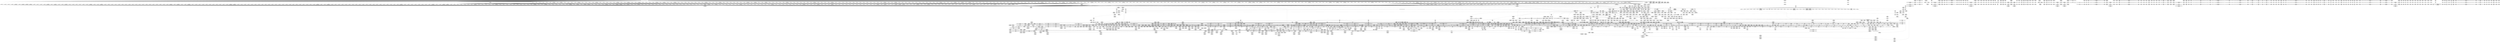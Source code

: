digraph {
	CE0x3ffdca0 [shape=record,shape=Mrecord,label="{CE0x3ffdca0|720:_i32,_1216:_i8*,_:_CRE_496,512_|Function::selinux_netlink_send&Arg::sk::}"]
	CE0x40477e0 [shape=record,shape=Mrecord,label="{CE0x40477e0|i32_77|*Constant*}"]
	CE0x401af90 [shape=record,shape=Mrecord,label="{CE0x401af90|VOIDTB_TE_array:_GCE_.str70_private_unnamed_addr_constant_81_x_i8_c_014SELinux:_unrecognized_netlink_message:_protocol_%hu_nlmsg_type_%hu_sclass_%hu_0A_00_,_align_1:_elem_0:default:}"]
	CE0x40469a0 [shape=record,shape=Mrecord,label="{CE0x40469a0|selinux_nlmsg_perm:_tobool11|security/selinux/hooks.c,4730|*SummSource*}"]
	CE0x40ee1b0 [shape=record,shape=Mrecord,label="{CE0x40ee1b0|i64*_getelementptr_inbounds_(_6_x_i64_,_6_x_i64_*___llvm_gcov_ctr327,_i64_0,_i64_0)|*Constant*|*SummSink*}"]
	CE0x41019a0 [shape=record,shape=Mrecord,label="{CE0x41019a0|rcu_read_unlock:_land.lhs.true|*SummSink*}"]
	CE0x3ff3f00 [shape=record,shape=Mrecord,label="{CE0x3ff3f00|720:_i32,_1216:_i8*,_:_CRE_142,143_}"]
	CE0x4030120 [shape=record,shape=Mrecord,label="{CE0x4030120|720:_i32,_1216:_i8*,_:_CRE_831,832_}"]
	CE0x3ff8a90 [shape=record,shape=Mrecord,label="{CE0x3ff8a90|i64_4|*Constant*}"]
	CE0x40b7cb0 [shape=record,shape=Mrecord,label="{CE0x40b7cb0|selinux_nlmsg_perm:_cmp15|security/selinux/hooks.c,4735|*SummSink*}"]
	CE0x3ffd6a0 [shape=record,shape=Mrecord,label="{CE0x3ffd6a0|720:_i32,_1216:_i8*,_:_CRE_472,476_|Function::selinux_netlink_send&Arg::sk::}"]
	CE0x4055710 [shape=record,shape=Mrecord,label="{CE0x4055710|_call_void_mcount()_#3}"]
	CE0x40debe0 [shape=record,shape=Mrecord,label="{CE0x40debe0|_call_void_rcu_lock_release(%struct.lockdep_map*_rcu_lock_map)_#10,_!dbg_!27733|include/linux/rcupdate.h,935|*SummSink*}"]
	CE0x410b360 [shape=record,shape=Mrecord,label="{CE0x410b360|i8*_getelementptr_inbounds_(_41_x_i8_,_41_x_i8_*_.str44,_i32_0,_i32_0)|*Constant*|*SummSink*}"]
	CE0x40503a0 [shape=record,shape=Mrecord,label="{CE0x40503a0|i64_0|*Constant*|*SummSink*}"]
	CE0x405d1e0 [shape=record,shape=Mrecord,label="{CE0x405d1e0|i64*_getelementptr_inbounds_(_6_x_i64_,_6_x_i64_*___llvm_gcov_ctr324,_i64_0,_i64_5)|*Constant*|*SummSink*}"]
	CE0x407da70 [shape=record,shape=Mrecord,label="{CE0x407da70|sock_has_perm:_tmp11|security/selinux/hooks.c,3970|*SummSource*}"]
	CE0x4039f90 [shape=record,shape=Mrecord,label="{CE0x4039f90|720:_i32,_1216:_i8*,_:_CRE_1248,1256_|Function::selinux_netlink_send&Arg::sk::}"]
	CE0x410c3a0 [shape=record,shape=Mrecord,label="{CE0x410c3a0|GLOBAL:_lockdep_rcu_suspicious|*Constant*}"]
	CE0x40fce90 [shape=record,shape=Mrecord,label="{CE0x40fce90|i64*_getelementptr_inbounds_(_11_x_i64_,_11_x_i64_*___llvm_gcov_ctr127,_i64_0,_i64_1)|*Constant*}"]
	CE0x4126140 [shape=record,shape=Mrecord,label="{CE0x4126140|rcu_read_lock:_tmp10|include/linux/rcupdate.h,882|*SummSource*}"]
	CE0x405c600 [shape=record,shape=Mrecord,label="{CE0x405c600|i64*_getelementptr_inbounds_(_6_x_i64_,_6_x_i64_*___llvm_gcov_ctr324,_i64_0,_i64_4)|*Constant*}"]
	CE0x40de9e0 [shape=record,shape=Mrecord,label="{CE0x40de9e0|_call_void_rcu_lock_release(%struct.lockdep_map*_rcu_lock_map)_#10,_!dbg_!27733|include/linux/rcupdate.h,935|*SummSource*}"]
	CE0x4036650 [shape=record,shape=Mrecord,label="{CE0x4036650|720:_i32,_1216:_i8*,_:_CRE_1048,1056_|Function::selinux_netlink_send&Arg::sk::}"]
	CE0x40304b0 [shape=record,shape=Mrecord,label="{CE0x40304b0|720:_i32,_1216:_i8*,_:_CRE_834,835_}"]
	CE0x41093f0 [shape=record,shape=Mrecord,label="{CE0x41093f0|task_sid:_tmp17|security/selinux/hooks.c,208}"]
	CE0x400aa80 [shape=record,shape=Mrecord,label="{CE0x400aa80|720:_i32,_1216:_i8*,_:_CRE_63,64_}"]
	CE0x3ff5cb0 [shape=record,shape=Mrecord,label="{CE0x3ff5cb0|selinux_nlmsg_perm:_nlmsg_type|security/selinux/hooks.c,4723|*SummSource*}"]
	CE0x402db50 [shape=record,shape=Mrecord,label="{CE0x402db50|720:_i32,_1216:_i8*,_:_CRE_768,770_|Function::selinux_netlink_send&Arg::sk::}"]
	CE0x402b280 [shape=record,shape=Mrecord,label="{CE0x402b280|720:_i32,_1216:_i8*,_:_CRE_712,713_}"]
	CE0x3fee3a0 [shape=record,shape=Mrecord,label="{CE0x3fee3a0|selinux_nlmsg_perm:_sclass|security/selinux/hooks.c,4723|*SummSink*}"]
	CE0x4086920 [shape=record,shape=Mrecord,label="{CE0x4086920|avc_has_perm:_ssid|Function::avc_has_perm&Arg::ssid::|*SummSink*}"]
	CE0x40b25e0 [shape=record,shape=Mrecord,label="{CE0x40b25e0|task_sid:_entry}"]
	CE0x41b4180 [shape=record,shape=Mrecord,label="{CE0x41b4180|_call_void___preempt_count_sub(i32_1)_#10,_!dbg_!27715|include/linux/rcupdate.h,244|*SummSource*}"]
	CE0x40aaf70 [shape=record,shape=Mrecord,label="{CE0x40aaf70|GLOBAL:_cred_sid|*Constant*|*SummSink*}"]
	CE0x402fc60 [shape=record,shape=Mrecord,label="{CE0x402fc60|720:_i32,_1216:_i8*,_:_CRE_827,828_}"]
	CE0x3ffa3b0 [shape=record,shape=Mrecord,label="{CE0x3ffa3b0|720:_i32,_1216:_i8*,_:_CRE_395,396_}"]
	CE0x4061510 [shape=record,shape=Mrecord,label="{CE0x4061510|selinux_nlmsg_perm:_len|security/selinux/hooks.c,4717}"]
	CE0x40917c0 [shape=record,shape=Mrecord,label="{CE0x40917c0|nlmsg_hdr:_tmp4|*LoadInst*|include/linux/netlink.h,15}"]
	CE0x3ffe7c0 [shape=record,shape=Mrecord,label="{CE0x3ffe7c0|720:_i32,_1216:_i8*,_:_CRE_760,764_|Function::selinux_netlink_send&Arg::sk::}"]
	CE0x40f0db0 [shape=record,shape=Mrecord,label="{CE0x40f0db0|rcu_read_lock:_tmp22|include/linux/rcupdate.h,884}"]
	CE0x3fec200 [shape=record,shape=Mrecord,label="{CE0x3fec200|720:_i32,_1216:_i8*,_:_CRE_161,162_}"]
	CE0x400f0c0 [shape=record,shape=Mrecord,label="{CE0x400f0c0|720:_i32,_1216:_i8*,_:_CRE_566,567_}"]
	CE0x419ff80 [shape=record,shape=Mrecord,label="{CE0x419ff80|i64*_getelementptr_inbounds_(_4_x_i64_,_4_x_i64_*___llvm_gcov_ctr133,_i64_0,_i64_3)|*Constant*|*SummSource*}"]
	CE0x4052e20 [shape=record,shape=Mrecord,label="{CE0x4052e20|selinux_nlmsg_perm:_tmp10|security/selinux/hooks.c,4718|*SummSource*}"]
	CE0x4013d90 [shape=record,shape=Mrecord,label="{CE0x4013d90|720:_i32,_1216:_i8*,_:_CRE_662,663_}"]
	CE0x41b9e10 [shape=record,shape=Mrecord,label="{CE0x41b9e10|__preempt_count_add:_do.end|*SummSource*}"]
	CE0x40875b0 [shape=record,shape=Mrecord,label="{CE0x40875b0|avc_has_perm:_requested|Function::avc_has_perm&Arg::requested::|*SummSource*}"]
	CE0x40bc070 [shape=record,shape=Mrecord,label="{CE0x40bc070|selinux_nlmsg_perm:_tmp42|security/selinux/hooks.c,4737|*SummSource*}"]
	CE0x4103580 [shape=record,shape=Mrecord,label="{CE0x4103580|task_sid:_if.end|*SummSource*}"]
	CE0x40ddc40 [shape=record,shape=Mrecord,label="{CE0x40ddc40|i64*_getelementptr_inbounds_(_11_x_i64_,_11_x_i64_*___llvm_gcov_ctr132,_i64_0,_i64_10)|*Constant*|*SummSource*}"]
	CE0x41a0c10 [shape=record,shape=Mrecord,label="{CE0x41a0c10|i64_1|*Constant*}"]
	CE0x402b3b0 [shape=record,shape=Mrecord,label="{CE0x402b3b0|720:_i32,_1216:_i8*,_:_CRE_713,714_}"]
	CE0x418db80 [shape=record,shape=Mrecord,label="{CE0x418db80|_call_void_asm_sideeffect_,_memory_,_dirflag_,_fpsr_,_flags_()_#3,_!dbg_!27711,_!srcloc_!27714|include/linux/rcupdate.h,244}"]
	CE0x4043760 [shape=record,shape=Mrecord,label="{CE0x4043760|get_current:_tmp4|./arch/x86/include/asm/current.h,14|*SummSink*}"]
	CE0x40069d0 [shape=record,shape=Mrecord,label="{CE0x40069d0|selinux_nlmsg_perm:_cmp|security/selinux/hooks.c,4717|*SummSource*}"]
	CE0x40bfd80 [shape=record,shape=Mrecord,label="{CE0x40bfd80|sock_has_perm:_entry|*SummSource*}"]
	CE0x406fd10 [shape=record,shape=Mrecord,label="{CE0x406fd10|nlmsg_hdr:_bb}"]
	CE0x4108fb0 [shape=record,shape=Mrecord,label="{CE0x4108fb0|task_sid:_tmp16|security/selinux/hooks.c,208}"]
	CE0x4040890 [shape=record,shape=Mrecord,label="{CE0x4040890|_call_void_mcount()_#3|*SummSink*}"]
	CE0x40bb5c0 [shape=record,shape=Mrecord,label="{CE0x40bb5c0|selinux_nlmsg_perm:_err.2|*SummSource*}"]
	CE0x4085370 [shape=record,shape=Mrecord,label="{CE0x4085370|selinux_nlmsg_perm:_tmp23|security/selinux/hooks.c,4730|*SummSink*}"]
	CE0x40b5690 [shape=record,shape=Mrecord,label="{CE0x40b5690|task_sid:_tmp10|security/selinux/hooks.c,208}"]
	CE0x401a8b0 [shape=record,shape=Mrecord,label="{CE0x401a8b0|selinux_nlmsg_perm:_nlmsg_type|security/selinux/hooks.c,4723}"]
	CE0x40c6110 [shape=record,shape=Mrecord,label="{CE0x40c6110|rcu_read_unlock:_tmp9|include/linux/rcupdate.h,933|*SummSource*}"]
	CE0x41b4670 [shape=record,shape=Mrecord,label="{CE0x41b4670|__rcu_read_unlock:_tmp5|include/linux/rcupdate.h,244}"]
	CE0x405f090 [shape=record,shape=Mrecord,label="{CE0x405f090|selinux_netlink_send:_tmp8|security/selinux/hooks.c,5073|*SummSink*}"]
	CE0x40ee240 [shape=record,shape=Mrecord,label="{CE0x40ee240|sock_has_perm:_cleanup|*SummSink*}"]
	CE0x4191710 [shape=record,shape=Mrecord,label="{CE0x4191710|__preempt_count_add:_tmp6|./arch/x86/include/asm/preempt.h,73}"]
	CE0x40cd9d0 [shape=record,shape=Mrecord,label="{CE0x40cd9d0|rcu_read_unlock:_call3|include/linux/rcupdate.h,933|*SummSource*}"]
	CE0x40b4aa0 [shape=record,shape=Mrecord,label="{CE0x40b4aa0|sock_has_perm:_sid|security/selinux/hooks.c,3969|*SummSink*}"]
	CE0x4059db0 [shape=record,shape=Mrecord,label="{CE0x4059db0|selinux_nlmsg_perm:_cmp3|security/selinux/hooks.c,4725|*SummSource*}"]
	CE0x4015950 [shape=record,shape=Mrecord,label="{CE0x4015950|i64_6|*Constant*|*SummSink*}"]
	CE0x40bf5a0 [shape=record,shape=Mrecord,label="{CE0x40bf5a0|_ret_%struct.task_struct*_%tmp4,_!dbg_!27714|./arch/x86/include/asm/current.h,14|*SummSource*}"]
	CE0x4102100 [shape=record,shape=Mrecord,label="{CE0x4102100|rcu_read_lock:_tmp2|*SummSource*}"]
	CE0x4108d30 [shape=record,shape=Mrecord,label="{CE0x4108d30|task_sid:_tmp15|security/selinux/hooks.c,208|*SummSink*}"]
	CE0x40c3b60 [shape=record,shape=Mrecord,label="{CE0x40c3b60|rcu_read_unlock:_call|include/linux/rcupdate.h,933|*SummSink*}"]
	CE0x4078880 [shape=record,shape=Mrecord,label="{CE0x4078880|avc_has_perm:_entry}"]
	CE0x4073ad0 [shape=record,shape=Mrecord,label="{CE0x4073ad0|i64*_getelementptr_inbounds_(_6_x_i64_,_6_x_i64_*___llvm_gcov_ctr327,_i64_0,_i64_0)|*Constant*|*SummSource*}"]
	CE0x3fe6520 [shape=record,shape=Mrecord,label="{CE0x3fe6520|720:_i32,_1216:_i8*,_:_CRE_236,237_}"]
	CE0x4036b90 [shape=record,shape=Mrecord,label="{CE0x4036b90|720:_i32,_1216:_i8*,_:_CRE_1072,1076_|Function::selinux_netlink_send&Arg::sk::}"]
	CE0x4047490 [shape=record,shape=Mrecord,label="{CE0x4047490|selinux_nlmsg_perm:_tmp28|security/selinux/hooks.c,4730}"]
	CE0x3ffc290 [shape=record,shape=Mrecord,label="{CE0x3ffc290|720:_i32,_1216:_i8*,_:_CRE_421,422_}"]
	CE0x40f17c0 [shape=record,shape=Mrecord,label="{CE0x40f17c0|cred_sid:_bb|*SummSource*}"]
	CE0x4184d20 [shape=record,shape=Mrecord,label="{CE0x4184d20|rcu_lock_release:_tmp6|*SummSink*}"]
	CE0x3ff1880 [shape=record,shape=Mrecord,label="{CE0x3ff1880|720:_i32,_1216:_i8*,_:_CRE_56,57_}"]
	CE0x3fe63f0 [shape=record,shape=Mrecord,label="{CE0x3fe63f0|720:_i32,_1216:_i8*,_:_CRE_235,236_}"]
	CE0x4124250 [shape=record,shape=Mrecord,label="{CE0x4124250|GLOBAL:_rcu_read_lock.__warned|Global_var:rcu_read_lock.__warned}"]
	CE0x40c3680 [shape=record,shape=Mrecord,label="{CE0x40c3680|_ret_void,_!dbg_!27719|./arch/x86/include/asm/preempt.h,73|*SummSource*}"]
	CE0x40bab70 [shape=record,shape=Mrecord,label="{CE0x40bab70|selinux_nlmsg_perm:_tmp41|security/selinux/hooks.c,4736|*SummSink*}"]
	CE0x3ff34a0 [shape=record,shape=Mrecord,label="{CE0x3ff34a0|get_current:_tmp1|*SummSink*}"]
	CE0x40458a0 [shape=record,shape=Mrecord,label="{CE0x40458a0|selinux_nlmsg_perm:_tmp25|security/selinux/hooks.c,4730}"]
	CE0x4072140 [shape=record,shape=Mrecord,label="{CE0x4072140|i64*_getelementptr_inbounds_(_11_x_i64_,_11_x_i64_*___llvm_gcov_ctr132,_i64_0,_i64_9)|*Constant*}"]
	CE0x4013020 [shape=record,shape=Mrecord,label="{CE0x4013020|720:_i32,_1216:_i8*,_:_CRE_650,651_}"]
	CE0x41a1600 [shape=record,shape=Mrecord,label="{CE0x41a1600|__rcu_read_unlock:_do.body|*SummSink*}"]
	CE0x4091d10 [shape=record,shape=Mrecord,label="{CE0x4091d10|selinux_nlmsg_perm:_if.end13}"]
	CE0x41a6430 [shape=record,shape=Mrecord,label="{CE0x41a6430|__preempt_count_sub:_tmp6|./arch/x86/include/asm/preempt.h,78}"]
	CE0x40e3640 [shape=record,shape=Mrecord,label="{CE0x40e3640|_call_void_mcount()_#3|*SummSink*}"]
	CE0x3fee850 [shape=record,shape=Mrecord,label="{CE0x3fee850|nlmsg_hdr:_skb|Function::nlmsg_hdr&Arg::skb::}"]
	CE0x40733b0 [shape=record,shape=Mrecord,label="{CE0x40733b0|sock_has_perm:_tmp7|security/selinux/hooks.c,3969|*SummSource*}"]
	CE0x3feb9b0 [shape=record,shape=Mrecord,label="{CE0x3feb9b0|720:_i32,_1216:_i8*,_:_CRE_154,155_}"]
	CE0x40e3290 [shape=record,shape=Mrecord,label="{CE0x40e3290|get_current:_tmp4|./arch/x86/include/asm/current.h,14}"]
	CE0x40ef5b0 [shape=record,shape=Mrecord,label="{CE0x40ef5b0|sock_has_perm:_sk_security|security/selinux/hooks.c,3964|*SummSource*}"]
	CE0x41b7170 [shape=record,shape=Mrecord,label="{CE0x41b7170|__preempt_count_sub:_tmp|*SummSink*}"]
	CE0x40d0590 [shape=record,shape=Mrecord,label="{CE0x40d0590|rcu_read_unlock:_tmp11|include/linux/rcupdate.h,933|*SummSource*}"]
	CE0x40df500 [shape=record,shape=Mrecord,label="{CE0x40df500|__rcu_read_lock:_do.body|*SummSource*}"]
	CE0x41270a0 [shape=record,shape=Mrecord,label="{CE0x41270a0|rcu_read_lock:_call3|include/linux/rcupdate.h,882}"]
	CE0x40eaed0 [shape=record,shape=Mrecord,label="{CE0x40eaed0|8:_%struct.sock*,_:_SCME_29,30_}"]
	CE0x400db60 [shape=record,shape=Mrecord,label="{CE0x400db60|720:_i32,_1216:_i8*,_:_CRE_548,549_}"]
	CE0x410efd0 [shape=record,shape=Mrecord,label="{CE0x410efd0|task_sid:_tmp23|security/selinux/hooks.c,208|*SummSink*}"]
	CE0x3fe7360 [shape=record,shape=Mrecord,label="{CE0x3fe7360|720:_i32,_1216:_i8*,_:_CRE_248,249_}"]
	CE0x4076be0 [shape=record,shape=Mrecord,label="{CE0x4076be0|task_sid:_tmp9|security/selinux/hooks.c,208|*SummSink*}"]
	CE0x4036110 [shape=record,shape=Mrecord,label="{CE0x4036110|720:_i32,_1216:_i8*,_:_CRE_1024,1032_|Function::selinux_netlink_send&Arg::sk::}"]
	CE0x4044000 [shape=record,shape=Mrecord,label="{CE0x4044000|selinux_nlmsg_perm:_tmp5|security/selinux/hooks.c,4717}"]
	CE0x40f32e0 [shape=record,shape=Mrecord,label="{CE0x40f32e0|__rcu_read_lock:_entry|*SummSink*}"]
	CE0x4018950 [shape=record,shape=Mrecord,label="{CE0x4018950|selinux_nlmsg_perm:_sclass6|security/selinux/hooks.c,4729|*SummSink*}"]
	CE0x40880b0 [shape=record,shape=Mrecord,label="{CE0x40880b0|i64*_getelementptr_inbounds_(_6_x_i64_,_6_x_i64_*___llvm_gcov_ctr327,_i64_0,_i64_5)|*Constant*|*SummSink*}"]
	CE0x3ffae60 [shape=record,shape=Mrecord,label="{CE0x3ffae60|720:_i32,_1216:_i8*,_:_CRE_404,405_}"]
	CE0x41ae9d0 [shape=record,shape=Mrecord,label="{CE0x41ae9d0|__preempt_count_add:_tmp3|*SummSink*}"]
	CE0x40c96d0 [shape=record,shape=Mrecord,label="{CE0x40c96d0|rcu_read_unlock:_tmp|*SummSink*}"]
	CE0x40f3910 [shape=record,shape=Mrecord,label="{CE0x40f3910|0:_i32,_4:_i32,_8:_i32,_12:_i32,_:_CMRE_4,8_|*MultipleSource*|security/selinux/hooks.c,196|security/selinux/hooks.c,197|*LoadInst*|security/selinux/hooks.c,196}"]
	CE0x41cbf30 [shape=record,shape=Mrecord,label="{CE0x41cbf30|__preempt_count_add:_bb}"]
	CE0x4015680 [shape=record,shape=Mrecord,label="{CE0x4015680|720:_i32,_1216:_i8*,_:_CRE_683,684_}"]
	CE0x402b610 [shape=record,shape=Mrecord,label="{CE0x402b610|720:_i32,_1216:_i8*,_:_CRE_715,716_}"]
	CE0x3ffa280 [shape=record,shape=Mrecord,label="{CE0x3ffa280|720:_i32,_1216:_i8*,_:_CRE_394,395_}"]
	CE0x418ebb0 [shape=record,shape=Mrecord,label="{CE0x418ebb0|i64*_getelementptr_inbounds_(_4_x_i64_,_4_x_i64_*___llvm_gcov_ctr129,_i64_0,_i64_3)|*Constant*}"]
	CE0x4127940 [shape=record,shape=Mrecord,label="{CE0x4127940|rcu_read_unlock:_tmp13|include/linux/rcupdate.h,933|*SummSink*}"]
	CE0x3ff3140 [shape=record,shape=Mrecord,label="{CE0x3ff3140|i64*_getelementptr_inbounds_(_6_x_i64_,_6_x_i64_*___llvm_gcov_ctr324,_i64_0,_i64_0)|*Constant*}"]
	CE0x41a14f0 [shape=record,shape=Mrecord,label="{CE0x41a14f0|__preempt_count_add:_tmp|*SummSink*}"]
	CE0x40eae60 [shape=record,shape=Mrecord,label="{CE0x40eae60|8:_%struct.sock*,_:_SCME_28,29_}"]
	CE0x4034a80 [shape=record,shape=Mrecord,label="{CE0x4034a80|720:_i32,_1216:_i8*,_:_CRE_944,948_|Function::selinux_netlink_send&Arg::sk::}"]
	CE0x4181570 [shape=record,shape=Mrecord,label="{CE0x4181570|i32_2|*Constant*}"]
	CE0x40ae900 [shape=record,shape=Mrecord,label="{CE0x40ae900|rcu_read_lock:_if.end}"]
	CE0x3fdcae0 [shape=record,shape=Mrecord,label="{CE0x3fdcae0|720:_i32,_1216:_i8*,_:_CRE_359,360_}"]
	CE0x4107ea0 [shape=record,shape=Mrecord,label="{CE0x4107ea0|GLOBAL:___llvm_gcov_ctr132|Global_var:__llvm_gcov_ctr132}"]
	CE0x4037990 [shape=record,shape=Mrecord,label="{CE0x4037990|720:_i32,_1216:_i8*,_:_CRE_1144,1152_|Function::selinux_netlink_send&Arg::sk::}"]
	CE0x4092a20 [shape=record,shape=Mrecord,label="{CE0x4092a20|get_current:_bb|*SummSource*}"]
	CE0x4007640 [shape=record,shape=Mrecord,label="{CE0x4007640|selinux_netlink_send:_sk|Function::selinux_netlink_send&Arg::sk::}"]
	CE0x40e0c30 [shape=record,shape=Mrecord,label="{CE0x40e0c30|i8*_undef|*Constant*}"]
	CE0x40c2210 [shape=record,shape=Mrecord,label="{CE0x40c2210|selinux_nlmsg_perm:_tmp46|security/selinux/hooks.c,4740}"]
	CE0x40898f0 [shape=record,shape=Mrecord,label="{CE0x40898f0|sock_has_perm:_tmp20|security/selinux/hooks.c,3977|*SummSink*}"]
	CE0x40f4060 [shape=record,shape=Mrecord,label="{CE0x40f4060|cred_sid:_tmp2}"]
	CE0x41106a0 [shape=record,shape=Mrecord,label="{CE0x41106a0|i64*_getelementptr_inbounds_(_13_x_i64_,_13_x_i64_*___llvm_gcov_ctr126,_i64_0,_i64_12)|*Constant*}"]
	CE0x4018810 [shape=record,shape=Mrecord,label="{CE0x4018810|selinux_nlmsg_perm:_sclass6|security/selinux/hooks.c,4729|*SummSource*}"]
	CE0x419e880 [shape=record,shape=Mrecord,label="{CE0x419e880|i64*_getelementptr_inbounds_(_4_x_i64_,_4_x_i64_*___llvm_gcov_ctr128,_i64_0,_i64_2)|*Constant*}"]
	CE0x4091e00 [shape=record,shape=Mrecord,label="{CE0x4091e00|selinux_nlmsg_perm:_if.end13|*SummSource*}"]
	CE0x40eaa80 [shape=record,shape=Mrecord,label="{CE0x40eaa80|GLOBAL:___rcu_read_lock|*Constant*|*SummSource*}"]
	CE0x418bdb0 [shape=record,shape=Mrecord,label="{CE0x418bdb0|__rcu_read_unlock:_tmp3|*SummSink*}"]
	CE0x3ffce60 [shape=record,shape=Mrecord,label="{CE0x3ffce60|720:_i32,_1216:_i8*,_:_CRE_452,456_|Function::selinux_netlink_send&Arg::sk::}"]
	CE0x4102bc0 [shape=record,shape=Mrecord,label="{CE0x4102bc0|i64*_getelementptr_inbounds_(_4_x_i64_,_4_x_i64_*___llvm_gcov_ctr128,_i64_0,_i64_3)|*Constant*}"]
	CE0x40b2410 [shape=record,shape=Mrecord,label="{CE0x40b2410|GLOBAL:_task_sid|*Constant*}"]
	CE0x4127cb0 [shape=record,shape=Mrecord,label="{CE0x4127cb0|rcu_read_unlock:_tmp14|include/linux/rcupdate.h,933}"]
	CE0x4090240 [shape=record,shape=Mrecord,label="{CE0x4090240|i64_1|*Constant*}"]
	CE0x4005010 [shape=record,shape=Mrecord,label="{CE0x4005010|720:_i32,_1216:_i8*,_:_CRE_264,272_|Function::selinux_netlink_send&Arg::sk::}"]
	CE0x40cc690 [shape=record,shape=Mrecord,label="{CE0x40cc690|__rcu_read_lock:_tmp7|include/linux/rcupdate.h,240|*SummSink*}"]
	CE0x407bfd0 [shape=record,shape=Mrecord,label="{CE0x407bfd0|__rcu_read_lock:_tmp1|*SummSink*}"]
	CE0x417f0c0 [shape=record,shape=Mrecord,label="{CE0x417f0c0|rcu_lock_release:_tmp1|*SummSource*}"]
	CE0x3fedff0 [shape=record,shape=Mrecord,label="{CE0x3fedff0|720:_i32,_1216:_i8*,_:_CRE_74,75_}"]
	CE0x40635d0 [shape=record,shape=Mrecord,label="{CE0x40635d0|selinux_nlmsg_perm:_bf.load|*LoadInst*|security/selinux/hooks.c,4729}"]
	CE0x4198520 [shape=record,shape=Mrecord,label="{CE0x4198520|__preempt_count_sub:_tmp4|./arch/x86/include/asm/preempt.h,77|*SummSource*}"]
	CE0x402b740 [shape=record,shape=Mrecord,label="{CE0x402b740|720:_i32,_1216:_i8*,_:_CRE_716,717_}"]
	CE0x402d7f0 [shape=record,shape=Mrecord,label="{CE0x402d7f0|selinux_netlink_send:_skb|Function::selinux_netlink_send&Arg::skb::|*SummSink*}"]
	CE0x403f050 [shape=record,shape=Mrecord,label="{CE0x403f050|_call_void_mcount()_#3|*SummSource*}"]
	CE0x400a230 [shape=record,shape=Mrecord,label="{CE0x400a230|720:_i32,_1216:_i8*,_:_CRE_115,116_}"]
	CE0x3fee8f0 [shape=record,shape=Mrecord,label="{CE0x3fee8f0|nlmsg_hdr:_skb|Function::nlmsg_hdr&Arg::skb::|*SummSource*}"]
	CE0x40acfa0 [shape=record,shape=Mrecord,label="{CE0x40acfa0|rcu_read_lock:_do.body|*SummSource*}"]
	CE0x4009e40 [shape=record,shape=Mrecord,label="{CE0x4009e40|720:_i32,_1216:_i8*,_:_CRE_33,34_}"]
	CE0x41077e0 [shape=record,shape=Mrecord,label="{CE0x41077e0|i64*_getelementptr_inbounds_(_13_x_i64_,_13_x_i64_*___llvm_gcov_ctr126,_i64_0,_i64_0)|*Constant*|*SummSink*}"]
	CE0x400bfa0 [shape=record,shape=Mrecord,label="{CE0x400bfa0|720:_i32,_1216:_i8*,_:_CRE_320,328_|Function::selinux_netlink_send&Arg::sk::}"]
	CE0x40ef0a0 [shape=record,shape=Mrecord,label="{CE0x40ef0a0|GLOBAL:_rcu_lock_map|Global_var:rcu_lock_map|*SummSink*}"]
	CE0x4051ea0 [shape=record,shape=Mrecord,label="{CE0x4051ea0|sock_has_perm:_tmp10|security/selinux/hooks.c,3969}"]
	CE0x3fe69e0 [shape=record,shape=Mrecord,label="{CE0x3fe69e0|720:_i32,_1216:_i8*,_:_CRE_240,241_}"]
	CE0x400b790 [shape=record,shape=Mrecord,label="{CE0x400b790|720:_i32,_1216:_i8*,_:_CRE_736,740_|Function::selinux_netlink_send&Arg::sk::}"]
	CE0x4013c60 [shape=record,shape=Mrecord,label="{CE0x4013c60|720:_i32,_1216:_i8*,_:_CRE_661,662_}"]
	CE0x41038d0 [shape=record,shape=Mrecord,label="{CE0x41038d0|task_sid:_bb|*SummSource*}"]
	CE0x3fe6650 [shape=record,shape=Mrecord,label="{CE0x3fe6650|720:_i32,_1216:_i8*,_:_CRE_237,238_}"]
	CE0x41a72a0 [shape=record,shape=Mrecord,label="{CE0x41a72a0|__preempt_count_sub:_do.end}"]
	CE0x40bf060 [shape=record,shape=Mrecord,label="{CE0x40bf060|GLOBAL:_get_current|*Constant*|*SummSink*}"]
	CE0x40ca450 [shape=record,shape=Mrecord,label="{CE0x40ca450|_call_void___preempt_count_add(i32_1)_#10,_!dbg_!27711|include/linux/rcupdate.h,239}"]
	CE0x40c8a70 [shape=record,shape=Mrecord,label="{CE0x40c8a70|i64*_getelementptr_inbounds_(_4_x_i64_,_4_x_i64_*___llvm_gcov_ctr128,_i64_0,_i64_3)|*Constant*|*SummSink*}"]
	CE0x400c4b0 [shape=record,shape=Mrecord,label="{CE0x400c4b0|720:_i32,_1216:_i8*,_:_CRE_344,348_|Function::selinux_netlink_send&Arg::sk::}"]
	CE0x40324c0 [shape=record,shape=Mrecord,label="{CE0x40324c0|720:_i32,_1216:_i8*,_:_CRE_861,862_}"]
	CE0x4040b60 [shape=record,shape=Mrecord,label="{CE0x4040b60|task_sid:_call|security/selinux/hooks.c,208|*SummSink*}"]
	CE0x41cb080 [shape=record,shape=Mrecord,label="{CE0x41cb080|i64*_getelementptr_inbounds_(_4_x_i64_,_4_x_i64_*___llvm_gcov_ctr135,_i64_0,_i64_3)|*Constant*}"]
	CE0x3fee1c0 [shape=record,shape=Mrecord,label="{CE0x3fee1c0|GLOBAL:_nlmsg_hdr|*Constant*|*SummSink*}"]
	CE0x40ad080 [shape=record,shape=Mrecord,label="{CE0x40ad080|rcu_read_lock:_do.body|*SummSink*}"]
	CE0x4088c10 [shape=record,shape=Mrecord,label="{CE0x4088c10|sock_has_perm:_tmp18|security/selinux/hooks.c,3977|*SummSink*}"]
	CE0x4029600 [shape=record,shape=Mrecord,label="{CE0x4029600|720:_i32,_1216:_i8*,_:_CRE_688,689_}"]
	CE0x4083f20 [shape=record,shape=Mrecord,label="{CE0x4083f20|i64*_getelementptr_inbounds_(_20_x_i64_,_20_x_i64_*___llvm_gcov_ctr325,_i64_0,_i64_13)|*Constant*|*SummSource*}"]
	CE0x4003f50 [shape=record,shape=Mrecord,label="{CE0x4003f50|720:_i32,_1216:_i8*,_:_CRE_76,77_}"]
	CE0x40794c0 [shape=record,shape=Mrecord,label="{CE0x40794c0|sock_has_perm:_sclass|security/selinux/hooks.c,3976|*SummSource*}"]
	CE0x40bf3c0 [shape=record,shape=Mrecord,label="{CE0x40bf3c0|get_current:_entry|*SummSink*}"]
	CE0x41034c0 [shape=record,shape=Mrecord,label="{CE0x41034c0|rcu_read_lock:_tmp2}"]
	CE0x4061a20 [shape=record,shape=Mrecord,label="{CE0x4061a20|selinux_nlmsg_perm:_tmp22|security/selinux/hooks.c,4729|*SummSource*}"]
	CE0x4077de0 [shape=record,shape=Mrecord,label="{CE0x4077de0|sock_has_perm:_sk4|security/selinux/hooks.c,3974|*SummSource*}"]
	CE0x3ff4030 [shape=record,shape=Mrecord,label="{CE0x3ff4030|720:_i32,_1216:_i8*,_:_CRE_143,144_}"]
	CE0x3ffea80 [shape=record,shape=Mrecord,label="{CE0x3ffea80|720:_i32,_1216:_i8*,_:_CRE_542,543_}"]
	CE0x40382c0 [shape=record,shape=Mrecord,label="{CE0x40382c0|720:_i32,_1216:_i8*,_:_CRE_1158,1159_}"]
	CE0x40b5ad0 [shape=record,shape=Mrecord,label="{CE0x40b5ad0|task_sid:_entry|*SummSink*}"]
	CE0x4062610 [shape=record,shape=Mrecord,label="{CE0x4062610|GLOBAL:_printk|*Constant*|*SummSource*}"]
	CE0x40348d0 [shape=record,shape=Mrecord,label="{CE0x40348d0|720:_i32,_1216:_i8*,_:_CRE_936,944_|Function::selinux_netlink_send&Arg::sk::}"]
	CE0x40ae1d0 [shape=record,shape=Mrecord,label="{CE0x40ae1d0|rcu_read_unlock:_tmp8|include/linux/rcupdate.h,933|*SummSource*}"]
	CE0x41b8aa0 [shape=record,shape=Mrecord,label="{CE0x41b8aa0|__preempt_count_sub:_tmp1|*SummSource*}"]
	CE0x4082b50 [shape=record,shape=Mrecord,label="{CE0x4082b50|selinux_nlmsg_perm:_tmp32|security/selinux/hooks.c,4731|*SummSink*}"]
	CE0x4046470 [shape=record,shape=Mrecord,label="{CE0x4046470|selinux_nlmsg_perm:_tmp28|security/selinux/hooks.c,4730|*SummSink*}"]
	CE0x40421e0 [shape=record,shape=Mrecord,label="{CE0x40421e0|selinux_nlmsg_perm:_if.end19|*SummSource*}"]
	CE0x4043020 [shape=record,shape=Mrecord,label="{CE0x4043020|selinux_nlmsg_perm:_bb}"]
	CE0x40305e0 [shape=record,shape=Mrecord,label="{CE0x40305e0|720:_i32,_1216:_i8*,_:_CRE_835,836_}"]
	"CONST[source:2(external),value:0(static)][purpose:{operation}]"
	CE0x402fec0 [shape=record,shape=Mrecord,label="{CE0x402fec0|720:_i32,_1216:_i8*,_:_CRE_829,830_}"]
	CE0x40ae660 [shape=record,shape=Mrecord,label="{CE0x40ae660|rcu_read_lock:_land.lhs.true2|*SummSource*}"]
	CE0x40345d0 [shape=record,shape=Mrecord,label="{CE0x40345d0|720:_i32,_1216:_i8*,_:_CRE_912,920_|Function::selinux_netlink_send&Arg::sk::}"]
	CE0x412a520 [shape=record,shape=Mrecord,label="{CE0x412a520|i64*_getelementptr_inbounds_(_11_x_i64_,_11_x_i64_*___llvm_gcov_ctr127,_i64_0,_i64_8)|*Constant*}"]
	CE0x41a41b0 [shape=record,shape=Mrecord,label="{CE0x41a41b0|GLOBAL:___preempt_count|Global_var:__preempt_count}"]
	CE0x4181bd0 [shape=record,shape=Mrecord,label="{CE0x4181bd0|%struct.lockdep_map*_null|*Constant*|*SummSink*}"]
	CE0x40de430 [shape=record,shape=Mrecord,label="{CE0x40de430|rcu_read_unlock:_tmp22|include/linux/rcupdate.h,935}"]
	CE0x400ec00 [shape=record,shape=Mrecord,label="{CE0x400ec00|720:_i32,_1216:_i8*,_:_CRE_562,563_}"]
	CE0x4051fd0 [shape=record,shape=Mrecord,label="{CE0x4051fd0|sock_has_perm:_tmp10|security/selinux/hooks.c,3969|*SummSource*}"]
	CE0x410c860 [shape=record,shape=Mrecord,label="{CE0x410c860|task_sid:_tmp19|security/selinux/hooks.c,208|*SummSink*}"]
	CE0x4110100 [shape=record,shape=Mrecord,label="{CE0x4110100|task_sid:_tmp25|security/selinux/hooks.c,208|*SummSink*}"]
	CE0x3fdcfa0 [shape=record,shape=Mrecord,label="{CE0x3fdcfa0|720:_i32,_1216:_i8*,_:_CRE_363,364_}"]
	CE0x410c5d0 [shape=record,shape=Mrecord,label="{CE0x410c5d0|task_sid:_tmp19|security/selinux/hooks.c,208}"]
	CE0x402c990 [shape=record,shape=Mrecord,label="{CE0x402c990|selinux_nlmsg_perm:_tmp30|security/selinux/hooks.c,4730|*SummSink*}"]
	CE0x4005500 [shape=record,shape=Mrecord,label="{CE0x4005500|720:_i32,_1216:_i8*,_:_CRE_195,196_}"]
	CE0x4014840 [shape=record,shape=Mrecord,label="{CE0x4014840|720:_i32,_1216:_i8*,_:_CRE_671,672_}"]
	CE0x405ad60 [shape=record,shape=Mrecord,label="{CE0x405ad60|selinux_nlmsg_perm:_sk|Function::selinux_nlmsg_perm&Arg::sk::|*SummSource*}"]
	CE0x3ff49b0 [shape=record,shape=Mrecord,label="{CE0x3ff49b0|720:_i32,_1216:_i8*,_:_CRE_151,152_}"]
	CE0x40f0040 [shape=record,shape=Mrecord,label="{CE0x40f0040|rcu_read_lock:_tmp20|include/linux/rcupdate.h,882|*SummSink*}"]
	CE0x405faa0 [shape=record,shape=Mrecord,label="{CE0x405faa0|selinux_netlink_send:_call1|security/selinux/hooks.c,5073}"]
	CE0x41028b0 [shape=record,shape=Mrecord,label="{CE0x41028b0|rcu_read_unlock:_tobool|include/linux/rcupdate.h,933|*SummSink*}"]
	CE0x400a980 [shape=record,shape=Mrecord,label="{CE0x400a980|720:_i32,_1216:_i8*,_:_CRE_62,63_}"]
	CE0x401a520 [shape=record,shape=Mrecord,label="{CE0x401a520|16:_i32,_24:_i16,_:_CRE_20,24_|*MultipleSource*|security/selinux/hooks.c,4723|*LoadInst*|security/selinux/hooks.c,4715|security/selinux/hooks.c,4715}"]
	CE0x3fe9570 [shape=record,shape=Mrecord,label="{CE0x3fe9570|720:_i32,_1216:_i8*,_:_CRE_224,225_}"]
	CE0x40acd10 [shape=record,shape=Mrecord,label="{CE0x40acd10|rcu_read_lock:_do.body}"]
	CE0x40e90c0 [shape=record,shape=Mrecord,label="{CE0x40e90c0|GLOBAL:_rcu_read_lock|*Constant*|*SummSink*}"]
	CE0x40820d0 [shape=record,shape=Mrecord,label="{CE0x40820d0|selinux_nlmsg_perm:_bf.clear|security/selinux/hooks.c,4729|*SummSink*}"]
	CE0x40b2cc0 [shape=record,shape=Mrecord,label="{CE0x40b2cc0|8:_%struct.sock*,_:_SCME_8,16_|*MultipleSource*|security/selinux/hooks.c, 3966|security/selinux/hooks.c,3966|security/selinux/hooks.c,3966}"]
	CE0x4031da0 [shape=record,shape=Mrecord,label="{CE0x4031da0|720:_i32,_1216:_i8*,_:_CRE_855,856_}"]
	CE0x41086e0 [shape=record,shape=Mrecord,label="{CE0x41086e0|task_sid:_tmp14|security/selinux/hooks.c,208|*SummSource*}"]
	CE0x3fedd90 [shape=record,shape=Mrecord,label="{CE0x3fedd90|720:_i32,_1216:_i8*,_:_CRE_72,73_}"]
	CE0x4012e70 [shape=record,shape=Mrecord,label="{CE0x4012e70|720:_i32,_1216:_i8*,_:_CRE_649,650_}"]
	CE0x3fff410 [shape=record,shape=Mrecord,label="{CE0x3fff410|0:_i32,_:_SCRE:_elem_0:default:}"]
	CE0x40ba530 [shape=record,shape=Mrecord,label="{CE0x40ba530|selinux_nlmsg_perm:_tmp40|security/selinux/hooks.c,4736}"]
	CE0x40dd3f0 [shape=record,shape=Mrecord,label="{CE0x40dd3f0|rcu_read_unlock:_tmp20|include/linux/rcupdate.h,933|*SummSink*}"]
	CE0x40cc8a0 [shape=record,shape=Mrecord,label="{CE0x40cc8a0|__preempt_count_sub:_val|Function::__preempt_count_sub&Arg::val::}"]
	CE0x4002740 [shape=record,shape=Mrecord,label="{CE0x4002740|720:_i32,_1216:_i8*,_:_CRE_68,69_}"]
	CE0x40e0840 [shape=record,shape=Mrecord,label="{CE0x40e0840|rcu_lock_acquire:_tmp7}"]
	CE0x4037ed0 [shape=record,shape=Mrecord,label="{CE0x4037ed0|720:_i32,_1216:_i8*,_:_CRE_1154,1155_}"]
	CE0x3ff1d40 [shape=record,shape=Mrecord,label="{CE0x3ff1d40|selinux_nlmsg_perm:_len|security/selinux/hooks.c,4717|*SummSink*}"]
	CE0x40b1ec0 [shape=record,shape=Mrecord,label="{CE0x40b1ec0|rcu_read_lock:_bb|*SummSource*}"]
	CE0x40922c0 [shape=record,shape=Mrecord,label="{CE0x40922c0|selinux_nlmsg_perm:_perm|security/selinux/hooks.c, 4713|*SummSink*}"]
	CE0x3feffb0 [shape=record,shape=Mrecord,label="{CE0x3feffb0|720:_i32,_1216:_i8*,_:_CRE_35,36_}"]
	CE0x3ff8580 [shape=record,shape=Mrecord,label="{CE0x3ff8580|720:_i32,_1216:_i8*,_:_CRE_205,206_}"]
	CE0x402ead0 [shape=record,shape=Mrecord,label="{CE0x402ead0|720:_i32,_1216:_i8*,_:_CRE_812,813_}"]
	CE0x4089650 [shape=record,shape=Mrecord,label="{CE0x4089650|sock_has_perm:_tmp20|security/selinux/hooks.c,3977}"]
	CE0x3ff9dc0 [shape=record,shape=Mrecord,label="{CE0x3ff9dc0|720:_i32,_1216:_i8*,_:_CRE_390,391_}"]
	CE0x41017f0 [shape=record,shape=Mrecord,label="{CE0x41017f0|task_sid:_tmp6|security/selinux/hooks.c,208|*SummSource*}"]
	CE0x4106270 [shape=record,shape=Mrecord,label="{CE0x4106270|rcu_read_lock:_tmp4|include/linux/rcupdate.h,882}"]
	CE0x40e2f40 [shape=record,shape=Mrecord,label="{CE0x40e2f40|__rcu_read_unlock:_entry|*SummSink*}"]
	CE0x41b7a40 [shape=record,shape=Mrecord,label="{CE0x41b7a40|__preempt_count_sub:_tmp1}"]
	CE0x3fdcd40 [shape=record,shape=Mrecord,label="{CE0x3fdcd40|720:_i32,_1216:_i8*,_:_CRE_361,362_}"]
	CE0x40c8d60 [shape=record,shape=Mrecord,label="{CE0x40c8d60|rcu_read_unlock:_land.lhs.true2}"]
	CE0x402a0b0 [shape=record,shape=Mrecord,label="{CE0x402a0b0|720:_i32,_1216:_i8*,_:_CRE_697,698_}"]
	CE0x40de0f0 [shape=record,shape=Mrecord,label="{CE0x40de0f0|_call_void_rcu_lock_release(%struct.lockdep_map*_rcu_lock_map)_#10,_!dbg_!27733|include/linux/rcupdate.h,935}"]
	CE0x4010880 [shape=record,shape=Mrecord,label="{CE0x4010880|720:_i32,_1216:_i8*,_:_CRE_586,587_}"]
	CE0x40492e0 [shape=record,shape=Mrecord,label="{CE0x40492e0|_ret_void,_!dbg_!27717|include/linux/rcupdate.h,240|*SummSource*}"]
	CE0x4000590 [shape=record,shape=Mrecord,label="{CE0x4000590|_ret_%struct.nlmsghdr*_%tmp5,_!dbg_!27714|include/linux/netlink.h,15}"]
	CE0x4037610 [shape=record,shape=Mrecord,label="{CE0x4037610|720:_i32,_1216:_i8*,_:_CRE_1128,1136_|Function::selinux_netlink_send&Arg::sk::}"]
	CE0x402adc0 [shape=record,shape=Mrecord,label="{CE0x402adc0|720:_i32,_1216:_i8*,_:_CRE_708,709_}"]
	CE0x40478a0 [shape=record,shape=Mrecord,label="{CE0x40478a0|_ret_void,_!dbg_!27735|include/linux/rcupdate.h,884}"]
	CE0x4005140 [shape=record,shape=Mrecord,label="{CE0x4005140|720:_i32,_1216:_i8*,_:_CRE_272,280_|Function::selinux_netlink_send&Arg::sk::}"]
	CE0x41238f0 [shape=record,shape=Mrecord,label="{CE0x41238f0|i32_0|*Constant*}"]
	CE0x405a530 [shape=record,shape=Mrecord,label="{CE0x405a530|selinux_nlmsg_perm:_cmp3|security/selinux/hooks.c,4725|*SummSink*}"]
	CE0x4073c80 [shape=record,shape=Mrecord,label="{CE0x4073c80|sock_has_perm:_tmp}"]
	CE0x4044730 [shape=record,shape=Mrecord,label="{CE0x4044730|selinux_nlmsg_perm:_tmp4|*LoadInst*|security/selinux/hooks.c,4717|*SummSink*}"]
	CE0x3fddf10 [shape=record,shape=Mrecord,label="{CE0x3fddf10|720:_i32,_1216:_i8*,_:_CRE_376,377_}"]
	CE0x4093ee0 [shape=record,shape=Mrecord,label="{CE0x4093ee0|i64_8|*Constant*|*SummSource*}"]
	CE0x401a180 [shape=record,shape=Mrecord,label="{CE0x401a180|16:_i32,_24:_i16,_:_CRE_16,20_|*MultipleSource*|security/selinux/hooks.c,4723|*LoadInst*|security/selinux/hooks.c,4715|security/selinux/hooks.c,4715}"]
	CE0x3fea960 [shape=record,shape=Mrecord,label="{CE0x3fea960|720:_i32,_1216:_i8*,_:_CRE_126,127_}"]
	CE0x4034420 [shape=record,shape=Mrecord,label="{CE0x4034420|720:_i32,_1216:_i8*,_:_CRE_904,912_|Function::selinux_netlink_send&Arg::sk::}"]
	CE0x40b49b0 [shape=record,shape=Mrecord,label="{CE0x40b49b0|task_sid:_task|Function::task_sid&Arg::task::}"]
	CE0x3fecde0 [shape=record,shape=Mrecord,label="{CE0x3fecde0|720:_i32,_1216:_i8*,_:_CRE_171,172_}"]
	CE0x40166d0 [shape=record,shape=Mrecord,label="{CE0x40166d0|selinux_nlmsg_perm:_tmp18|security/selinux/hooks.c,4725}"]
	CE0x4190b90 [shape=record,shape=Mrecord,label="{CE0x4190b90|__preempt_count_add:_tmp3}"]
	CE0x406fa90 [shape=record,shape=Mrecord,label="{CE0x406fa90|selinux_nlmsg_perm:_tmp47|security/selinux/hooks.c,4742|*SummSource*}"]
	CE0x4087440 [shape=record,shape=Mrecord,label="{CE0x4087440|avc_has_perm:_requested|Function::avc_has_perm&Arg::requested::}"]
	CE0x400cbd0 [shape=record,shape=Mrecord,label="{CE0x400cbd0|720:_i32,_1216:_i8*,_:_CRE_357,358_}"]
	CE0x40af0a0 [shape=record,shape=Mrecord,label="{CE0x40af0a0|rcu_read_lock:_call|include/linux/rcupdate.h,882|*SummSink*}"]
	CE0x40047f0 [shape=record,shape=Mrecord,label="{CE0x40047f0|_call_void___preempt_count_sub(i32_1)_#10,_!dbg_!27715|include/linux/rcupdate.h,244}"]
	CE0x407e160 [shape=record,shape=Mrecord,label="{CE0x407e160|sock_has_perm:_tmp12|security/selinux/hooks.c,3970|*SummSource*}"]
	CE0x3fecf10 [shape=record,shape=Mrecord,label="{CE0x3fecf10|720:_i32,_1216:_i8*,_:_CRE_172,173_}"]
	CE0x402fd90 [shape=record,shape=Mrecord,label="{CE0x402fd90|720:_i32,_1216:_i8*,_:_CRE_828,829_}"]
	"CONST[source:0(mediator),value:2(dynamic)][purpose:{subject}]"
	CE0x418cd50 [shape=record,shape=Mrecord,label="{CE0x418cd50|void_(i32*,_i32,_i32*)*_asm_addl_$1,_%gs:$0_,_*m,ri,*m,_dirflag_,_fpsr_,_flags_}"]
	CE0x405f5b0 [shape=record,shape=Mrecord,label="{CE0x405f5b0|selinux_netlink_send:_tmp9|security/selinux/hooks.c,5073}"]
	CE0x4054e00 [shape=record,shape=Mrecord,label="{CE0x4054e00|selinux_nlmsg_perm:_tmp3|security/selinux/hooks.c,4715|*SummSink*}"]
	CE0x41914c0 [shape=record,shape=Mrecord,label="{CE0x41914c0|__preempt_count_sub:_tmp1|*SummSink*}"]
	CE0x40bf1c0 [shape=record,shape=Mrecord,label="{CE0x40bf1c0|get_current:_entry}"]
	CE0x40193a0 [shape=record,shape=Mrecord,label="{CE0x40193a0|selinux_nlmsg_perm:_tmp29|security/selinux/hooks.c,4730}"]
	CE0x4127340 [shape=record,shape=Mrecord,label="{CE0x4127340|rcu_read_lock:_call3|include/linux/rcupdate.h,882|*SummSink*}"]
	CE0x408ee90 [shape=record,shape=Mrecord,label="{CE0x408ee90|_call_void_mcount()_#3|*SummSink*}"]
	CE0x40c0970 [shape=record,shape=Mrecord,label="{CE0x40c0970|sock_has_perm:_perms|Function::sock_has_perm&Arg::perms::}"]
	CE0x4074310 [shape=record,shape=Mrecord,label="{CE0x4074310|sock_has_perm:_tmp14|security/selinux/hooks.c,3972|*SummSource*}"]
	CE0x4129580 [shape=record,shape=Mrecord,label="{CE0x4129580|rcu_read_lock:_tmp14|include/linux/rcupdate.h,882|*SummSource*}"]
	CE0x4110a90 [shape=record,shape=Mrecord,label="{CE0x4110a90|task_sid:_tmp26|security/selinux/hooks.c,208|*SummSink*}"]
	CE0x3ff36f0 [shape=record,shape=Mrecord,label="{CE0x3ff36f0|get_current:_tmp1|*SummSource*}"]
	CE0x4110a20 [shape=record,shape=Mrecord,label="{CE0x4110a20|i64*_getelementptr_inbounds_(_13_x_i64_,_13_x_i64_*___llvm_gcov_ctr126,_i64_0,_i64_12)|*Constant*|*SummSink*}"]
	CE0x4043b40 [shape=record,shape=Mrecord,label="{CE0x4043b40|8:_%struct.sock*,_:_SCME_49,50_}"]
	CE0x4105a80 [shape=record,shape=Mrecord,label="{CE0x4105a80|i64*_getelementptr_inbounds_(_2_x_i64_,_2_x_i64_*___llvm_gcov_ctr131,_i64_0,_i64_0)|*Constant*}"]
	CE0x4093650 [shape=record,shape=Mrecord,label="{CE0x4093650|selinux_nlmsg_perm:_tobool9|security/selinux/hooks.c,4730|*SummSource*}"]
	CE0x4106610 [shape=record,shape=Mrecord,label="{CE0x4106610|task_sid:_do.end|*SummSource*}"]
	CE0x41271d0 [shape=record,shape=Mrecord,label="{CE0x41271d0|rcu_read_lock:_call3|include/linux/rcupdate.h,882|*SummSource*}"]
	CE0x4104a80 [shape=record,shape=Mrecord,label="{CE0x4104a80|cred_sid:_tmp|*SummSource*}"]
	CE0x419e3e0 [shape=record,shape=Mrecord,label="{CE0x419e3e0|_call_void_mcount()_#3|*SummSource*}"]
	CE0x3fe90b0 [shape=record,shape=Mrecord,label="{CE0x3fe90b0|720:_i32,_1216:_i8*,_:_CRE_220,221_}"]
	CE0x3fff2c0 [shape=record,shape=Mrecord,label="{CE0x3fff2c0|selinux_nlmsg_perm:_tmp12|security/selinux/hooks.c,4723}"]
	CE0x41048a0 [shape=record,shape=Mrecord,label="{CE0x41048a0|task_sid:_tmp8|security/selinux/hooks.c,208|*SummSource*}"]
	CE0x40bd960 [shape=record,shape=Mrecord,label="{CE0x40bd960|selinux_nlmsg_perm:_tmp45|security/selinux/hooks.c,4740|*SummSink*}"]
	CE0x36ca040 [shape=record,shape=Mrecord,label="{CE0x36ca040|720:_i32,_1216:_i8*,_:_CRE_27,28_}"]
	CE0x40d12e0 [shape=record,shape=Mrecord,label="{CE0x40d12e0|rcu_lock_release:_tmp|*SummSource*}"]
	CE0x4190f90 [shape=record,shape=Mrecord,label="{CE0x4190f90|_call_void_asm_addl_$1,_%gs:$0_,_*m,ri,*m,_dirflag_,_fpsr_,_flags_(i32*___preempt_count,_i32_%sub,_i32*___preempt_count)_#3,_!dbg_!27717,_!srcloc_!27718|./arch/x86/include/asm/preempt.h,77|*SummSource*}"]
	CE0x40c7d80 [shape=record,shape=Mrecord,label="{CE0x40c7d80|rcu_read_unlock:_tmp5|include/linux/rcupdate.h,933}"]
	CE0x41023e0 [shape=record,shape=Mrecord,label="{CE0x41023e0|GLOBAL:___rcu_read_lock|*Constant*}"]
	CE0x407f4f0 [shape=record,shape=Mrecord,label="{CE0x407f4f0|selinux_nlmsg_perm:_tmp2|*LoadInst*|security/selinux/hooks.c,4715|*SummSource*}"]
	CE0x40adb10 [shape=record,shape=Mrecord,label="{CE0x40adb10|rcu_read_lock:_do.end|*SummSink*}"]
	CE0x3ff91a0 [shape=record,shape=Mrecord,label="{CE0x3ff91a0|selinux_nlmsg_perm:_tmp13|security/selinux/hooks.c,4724|*SummSource*}"]
	CE0x4010030 [shape=record,shape=Mrecord,label="{CE0x4010030|720:_i32,_1216:_i8*,_:_CRE_579,580_}"]
	CE0x3ff2de0 [shape=record,shape=Mrecord,label="{CE0x3ff2de0|720:_i32,_1216:_i8*,_:_CRE_25,26_}"]
	CE0x40338f0 [shape=record,shape=Mrecord,label="{CE0x40338f0|720:_i32,_1216:_i8*,_:_CRE_878,879_}"]
	CE0x40acba0 [shape=record,shape=Mrecord,label="{CE0x40acba0|_ret_void,_!dbg_!27735|include/linux/rcupdate.h,938|*SummSource*}"]
	CE0x3ffb7e0 [shape=record,shape=Mrecord,label="{CE0x3ffb7e0|720:_i32,_1216:_i8*,_:_CRE_412,413_}"]
	CE0x40bbf00 [shape=record,shape=Mrecord,label="{CE0x40bbf00|i64*_getelementptr_inbounds_(_20_x_i64_,_20_x_i64_*___llvm_gcov_ctr325,_i64_0,_i64_17)|*Constant*|*SummSource*}"]
	CE0x3fec330 [shape=record,shape=Mrecord,label="{CE0x3fec330|720:_i32,_1216:_i8*,_:_CRE_162,163_}"]
	CE0x3ff33a0 [shape=record,shape=Mrecord,label="{CE0x3ff33a0|selinux_netlink_send:_if.then|*SummSource*}"]
	CE0x404d930 [shape=record,shape=Mrecord,label="{CE0x404d930|selinux_nlmsg_perm:_tobool|security/selinux/hooks.c,4724|*SummSink*}"]
	CE0x4081830 [shape=record,shape=Mrecord,label="{CE0x4081830|i32_41|*Constant*|*SummSource*}"]
	CE0x402e3c0 [shape=record,shape=Mrecord,label="{CE0x402e3c0|720:_i32,_1216:_i8*,_:_CRE_800,804_|Function::selinux_netlink_send&Arg::sk::}"]
	CE0x408f420 [shape=record,shape=Mrecord,label="{CE0x408f420|i32_16|*Constant*|*SummSource*}"]
	CE0x412a650 [shape=record,shape=Mrecord,label="{CE0x412a650|i64*_getelementptr_inbounds_(_11_x_i64_,_11_x_i64_*___llvm_gcov_ctr127,_i64_0,_i64_8)|*Constant*|*SummSource*}"]
	CE0x403ae90 [shape=record,shape=Mrecord,label="{CE0x403ae90|i32_22|*Constant*|*SummSink*}"]
	CE0x405c280 [shape=record,shape=Mrecord,label="{CE0x405c280|selinux_netlink_send:_tmp7|security/selinux/hooks.c,5071|*SummSource*}"]
	CE0x4085f20 [shape=record,shape=Mrecord,label="{CE0x4085f20|i32_9|*Constant*|*SummSource*}"]
	CE0x40bfe60 [shape=record,shape=Mrecord,label="{CE0x40bfe60|sock_has_perm:_entry|*SummSink*}"]
	CE0x4076360 [shape=record,shape=Mrecord,label="{CE0x4076360|sock_has_perm:_tmp13|security/selinux/hooks.c,3972|*SummSource*}"]
	CE0x418d470 [shape=record,shape=Mrecord,label="{CE0x418d470|i64*_getelementptr_inbounds_(_4_x_i64_,_4_x_i64_*___llvm_gcov_ctr133,_i64_0,_i64_2)|*Constant*}"]
	CE0x4093bc0 [shape=record,shape=Mrecord,label="{CE0x4093bc0|i64_9|*Constant*|*SummSource*}"]
	CE0x41907a0 [shape=record,shape=Mrecord,label="{CE0x41907a0|__preempt_count_sub:_tmp5|./arch/x86/include/asm/preempt.h,77|*SummSource*}"]
	CE0x400be20 [shape=record,shape=Mrecord,label="{CE0x400be20|720:_i32,_1216:_i8*,_:_CRE_312,316_|Function::selinux_netlink_send&Arg::sk::}"]
	CE0x400f1f0 [shape=record,shape=Mrecord,label="{CE0x400f1f0|720:_i32,_1216:_i8*,_:_CRE_567,568_}"]
	CE0x40f3da0 [shape=record,shape=Mrecord,label="{CE0x40f3da0|task_sid:_tmp3}"]
	CE0x41a1750 [shape=record,shape=Mrecord,label="{CE0x41a1750|__preempt_count_add:_tmp1|*SummSource*}"]
	CE0x40be720 [shape=record,shape=Mrecord,label="{CE0x40be720|GLOBAL:_get_current|*Constant*}"]
	CE0x4090ee0 [shape=record,shape=Mrecord,label="{CE0x4090ee0|i32_0|*Constant*}"]
	CE0x4014970 [shape=record,shape=Mrecord,label="{CE0x4014970|720:_i32,_1216:_i8*,_:_CRE_672,673_}"]
	CE0x40eacb0 [shape=record,shape=Mrecord,label="{CE0x40eacb0|8:_%struct.sock*,_:_SCME_26,27_}"]
	CE0x4049e30 [shape=record,shape=Mrecord,label="{CE0x4049e30|sock_has_perm:_tmp|*SummSink*}"]
	CE0x40ca270 [shape=record,shape=Mrecord,label="{CE0x40ca270|rcu_read_unlock:_tmp16|include/linux/rcupdate.h,933}"]
	CE0x40d1270 [shape=record,shape=Mrecord,label="{CE0x40d1270|COLLAPSED:_GCMRE___llvm_gcov_ctr133_internal_global_4_x_i64_zeroinitializer:_elem_0:default:}"]
	CE0x403b570 [shape=record,shape=Mrecord,label="{CE0x403b570|GLOBAL:___llvm_gcov_ctr327|Global_var:__llvm_gcov_ctr327|*SummSink*}"]
	CE0x40b8890 [shape=record,shape=Mrecord,label="{CE0x40b8890|selinux_nlmsg_perm:_tmp36|security/selinux/hooks.c,4735|*SummSource*}"]
	CE0x3ffba40 [shape=record,shape=Mrecord,label="{CE0x3ffba40|720:_i32,_1216:_i8*,_:_CRE_414,415_}"]
	CE0x40e20c0 [shape=record,shape=Mrecord,label="{CE0x40e20c0|_ret_void,_!dbg_!27717|include/linux/rcupdate.h,424}"]
	CE0x4109af0 [shape=record,shape=Mrecord,label="{CE0x4109af0|i64*_getelementptr_inbounds_(_13_x_i64_,_13_x_i64_*___llvm_gcov_ctr126,_i64_0,_i64_8)|*Constant*|*SummSource*}"]
	CE0x3fe3570 [shape=record,shape=Mrecord,label="{CE0x3fe3570|720:_i32,_1216:_i8*,_:_CRE_75,76_}"]
	CE0x412bfd0 [shape=record,shape=Mrecord,label="{CE0x412bfd0|i64*_getelementptr_inbounds_(_11_x_i64_,_11_x_i64_*___llvm_gcov_ctr127,_i64_0,_i64_9)|*Constant*|*SummSource*}"]
	CE0x4041f80 [shape=record,shape=Mrecord,label="{CE0x4041f80|selinux_nlmsg_perm:_if.end18|*SummSink*}"]
	CE0x403acf0 [shape=record,shape=Mrecord,label="{CE0x403acf0|i32_22|*Constant*}"]
	CE0x40496b0 [shape=record,shape=Mrecord,label="{CE0x40496b0|sock_has_perm:_sk_security|security/selinux/hooks.c,3964}"]
	CE0x40103c0 [shape=record,shape=Mrecord,label="{CE0x40103c0|720:_i32,_1216:_i8*,_:_CRE_582,583_}"]
	CE0x4029bf0 [shape=record,shape=Mrecord,label="{CE0x4029bf0|720:_i32,_1216:_i8*,_:_CRE_693,694_}"]
	CE0x419b0f0 [shape=record,shape=Mrecord,label="{CE0x419b0f0|__rcu_read_unlock:_tmp1}"]
	CE0x4005310 [shape=record,shape=Mrecord,label="{CE0x4005310|720:_i32,_1216:_i8*,_:_CRE_352,353_}"]
	CE0x3fec7f0 [shape=record,shape=Mrecord,label="{CE0x3fec7f0|720:_i32,_1216:_i8*,_:_CRE_166,167_}"]
	CE0x40ae770 [shape=record,shape=Mrecord,label="{CE0x40ae770|rcu_read_lock:_land.lhs.true2|*SummSink*}"]
	CE0x36c6fc0 [shape=record,shape=Mrecord,label="{CE0x36c6fc0|720:_i32,_1216:_i8*,_:_CRE_5,6_}"]
	CE0x41011c0 [shape=record,shape=Mrecord,label="{CE0x41011c0|rcu_read_lock:_tmp7|include/linux/rcupdate.h,882|*SummSource*}"]
	CE0x40ccd50 [shape=record,shape=Mrecord,label="{CE0x40ccd50|i64*_getelementptr_inbounds_(_4_x_i64_,_4_x_i64_*___llvm_gcov_ctr130,_i64_0,_i64_1)|*Constant*|*SummSink*}"]
	CE0x4049f90 [shape=record,shape=Mrecord,label="{CE0x4049f90|selinux_nlmsg_perm:_tmp19|security/selinux/hooks.c,4725}"]
	CE0x40152f0 [shape=record,shape=Mrecord,label="{CE0x40152f0|720:_i32,_1216:_i8*,_:_CRE_680,681_}"]
	CE0x40331d0 [shape=record,shape=Mrecord,label="{CE0x40331d0|720:_i32,_1216:_i8*,_:_CRE_872,873_}"]
	CE0x407e690 [shape=record,shape=Mrecord,label="{CE0x407e690|i64*_getelementptr_inbounds_(_6_x_i64_,_6_x_i64_*___llvm_gcov_ctr327,_i64_0,_i64_4)|*Constant*|*SummSource*}"]
	CE0x4040db0 [shape=record,shape=Mrecord,label="{CE0x4040db0|GLOBAL:___llvm_gcov_ctr126|Global_var:__llvm_gcov_ctr126|*SummSource*}"]
	CE0x40fc960 [shape=record,shape=Mrecord,label="{CE0x40fc960|task_sid:_tmp1}"]
	CE0x3ff4750 [shape=record,shape=Mrecord,label="{CE0x3ff4750|720:_i32,_1216:_i8*,_:_CRE_149,150_}"]
	CE0x4038400 [shape=record,shape=Mrecord,label="{CE0x4038400|720:_i32,_1216:_i8*,_:_CRE_1159,1160_}"]
	CE0x419c330 [shape=record,shape=Mrecord,label="{CE0x419c330|GLOBAL:_lock_release|*Constant*|*SummSource*}"]
	CE0x4058d50 [shape=record,shape=Mrecord,label="{CE0x4058d50|selinux_nlmsg_perm:_sk|Function::selinux_nlmsg_perm&Arg::sk::|*SummSink*}"]
	CE0x41820d0 [shape=record,shape=Mrecord,label="{CE0x41820d0|i64*_getelementptr_inbounds_(_4_x_i64_,_4_x_i64_*___llvm_gcov_ctr130,_i64_0,_i64_2)|*Constant*|*SummSource*}"]
	CE0x3ff4160 [shape=record,shape=Mrecord,label="{CE0x3ff4160|720:_i32,_1216:_i8*,_:_CRE_144,145_}"]
	CE0x3feea00 [shape=record,shape=Mrecord,label="{CE0x3feea00|nlmsg_hdr:_skb|Function::nlmsg_hdr&Arg::skb::|*SummSink*}"]
	CE0x4107f10 [shape=record,shape=Mrecord,label="{CE0x4107f10|rcu_read_unlock:_tmp4|include/linux/rcupdate.h,933|*SummSource*}"]
	CE0x417ed10 [shape=record,shape=Mrecord,label="{CE0x417ed10|_call_void_lock_acquire(%struct.lockdep_map*_%map,_i32_0,_i32_0,_i32_2,_i32_0,_%struct.lockdep_map*_null,_i64_ptrtoint_(i8*_blockaddress(_rcu_lock_acquire,_%__here)_to_i64))_#10,_!dbg_!27716|include/linux/rcupdate.h,418|*SummSource*}"]
	CE0x4029730 [shape=record,shape=Mrecord,label="{CE0x4029730|720:_i32,_1216:_i8*,_:_CRE_689,690_}"]
	CE0x3fec460 [shape=record,shape=Mrecord,label="{CE0x3fec460|720:_i32,_1216:_i8*,_:_CRE_163,164_}"]
	CE0x41b9ba0 [shape=record,shape=Mrecord,label="{CE0x41b9ba0|__preempt_count_add:_tmp4|./arch/x86/include/asm/preempt.h,72|*SummSink*}"]
	CE0x4086e80 [shape=record,shape=Mrecord,label="{CE0x4086e80|avc_has_perm:_tclass|Function::avc_has_perm&Arg::tclass::}"]
	CE0x40ff6d0 [shape=record,shape=Mrecord,label="{CE0x40ff6d0|i64*_getelementptr_inbounds_(_11_x_i64_,_11_x_i64_*___llvm_gcov_ctr127,_i64_0,_i64_0)|*Constant*}"]
	CE0x41ba840 [shape=record,shape=Mrecord,label="{CE0x41ba840|_call_void_mcount()_#3}"]
	CE0x410e7c0 [shape=record,shape=Mrecord,label="{CE0x410e7c0|i64*_getelementptr_inbounds_(_13_x_i64_,_13_x_i64_*___llvm_gcov_ctr126,_i64_0,_i64_10)|*Constant*|*SummSink*}"]
	CE0x41a75e0 [shape=record,shape=Mrecord,label="{CE0x41a75e0|__preempt_count_sub:_do.body|*SummSink*}"]
	CE0x51af660 [shape=record,shape=Mrecord,label="{CE0x51af660|720:_i32,_1216:_i8*,_:_CRE_7,8_}"]
	CE0x405ac50 [shape=record,shape=Mrecord,label="{CE0x405ac50|selinux_nlmsg_perm:_sk|Function::selinux_nlmsg_perm&Arg::sk::}"]
	CE0x3ffe330 [shape=record,shape=Mrecord,label="{CE0x3ffe330|720:_i32,_1216:_i8*,_:_CRE_536,537_}"]
	CE0x4046b10 [shape=record,shape=Mrecord,label="{CE0x4046b10|selinux_nlmsg_perm:_tobool11|security/selinux/hooks.c,4730|*SummSink*}"]
	CE0x3fe58d0 [shape=record,shape=Mrecord,label="{CE0x3fe58d0|selinux_netlink_send:_bb}"]
	CE0x4101cf0 [shape=record,shape=Mrecord,label="{CE0x4101cf0|i64*_getelementptr_inbounds_(_13_x_i64_,_13_x_i64_*___llvm_gcov_ctr126,_i64_0,_i64_0)|*Constant*}"]
	CE0x4093d30 [shape=record,shape=Mrecord,label="{CE0x4093d30|i64_9|*Constant*|*SummSink*}"]
	CE0x410d970 [shape=record,shape=Mrecord,label="{CE0x410d970|task_sid:_tmp20|security/selinux/hooks.c,208|*SummSink*}"]
	CE0x4128a40 [shape=record,shape=Mrecord,label="{CE0x4128a40|cred_sid:_tmp6|security/selinux/hooks.c,197}"]
	CE0x41b9b30 [shape=record,shape=Mrecord,label="{CE0x41b9b30|__preempt_count_add:_tmp4|./arch/x86/include/asm/preempt.h,72|*SummSource*}"]
	CE0x400fdd0 [shape=record,shape=Mrecord,label="{CE0x400fdd0|720:_i32,_1216:_i8*,_:_CRE_577,578_}"]
	CE0x40847d0 [shape=record,shape=Mrecord,label="{CE0x40847d0|selinux_nlmsg_perm:_tmp35|security/selinux/hooks.c,4732}"]
	CE0x3ff7360 [shape=record,shape=Mrecord,label="{CE0x3ff7360|720:_i32,_1216:_i8*,_:_CRE_183,184_}"]
	CE0x40f93e0 [shape=record,shape=Mrecord,label="{CE0x40f93e0|_call_void_mcount()_#3|*SummSink*}"]
	CE0x40d34d0 [shape=record,shape=Mrecord,label="{CE0x40d34d0|GLOBAL:___preempt_count_sub|*Constant*}"]
	CE0x4041b10 [shape=record,shape=Mrecord,label="{CE0x4041b10|sock_has_perm:_if.then}"]
	CE0x41aec20 [shape=record,shape=Mrecord,label="{CE0x41aec20|_call_void_mcount()_#3}"]
	CE0x4011200 [shape=record,shape=Mrecord,label="{CE0x4011200|720:_i32,_1216:_i8*,_:_CRE_594,595_}"]
	CE0x405a610 [shape=record,shape=Mrecord,label="{CE0x405a610|i64_6|*Constant*|*SummSource*}"]
	CE0x40c6250 [shape=record,shape=Mrecord,label="{CE0x40c6250|rcu_read_unlock:_tmp9|include/linux/rcupdate.h,933|*SummSink*}"]
	CE0x3ff87e0 [shape=record,shape=Mrecord,label="{CE0x3ff87e0|720:_i32,_1216:_i8*,_:_CRE_207,208_}"]
	CE0x40c59c0 [shape=record,shape=Mrecord,label="{CE0x40c59c0|GLOBAL:___llvm_gcov_ctr132|Global_var:__llvm_gcov_ctr132|*SummSource*}"]
	CE0x3fdd590 [shape=record,shape=Mrecord,label="{CE0x3fdd590|720:_i32,_1216:_i8*,_:_CRE_368,369_}"]
	CE0x4034750 [shape=record,shape=Mrecord,label="{CE0x4034750|720:_i32,_1216:_i8*,_:_CRE_920,936_|Function::selinux_netlink_send&Arg::sk::}"]
	CE0x4180160 [shape=record,shape=Mrecord,label="{CE0x4180160|__rcu_read_unlock:_tmp|*SummSink*}"]
	CE0x410fcf0 [shape=record,shape=Mrecord,label="{CE0x410fcf0|task_sid:_tmp25|security/selinux/hooks.c,208|*SummSource*}"]
	CE0x40f8010 [shape=record,shape=Mrecord,label="{CE0x40f8010|sock_has_perm:_tmp3|security/selinux/hooks.c,3964|*SummSink*}"]
	CE0x419c630 [shape=record,shape=Mrecord,label="{CE0x419c630|GLOBAL:_lock_release|*Constant*|*SummSink*}"]
	CE0x4077850 [shape=record,shape=Mrecord,label="{CE0x4077850|sock_has_perm:_tmp15|security/selinux/hooks.c,3974}"]
	CE0x3ffc4f0 [shape=record,shape=Mrecord,label="{CE0x3ffc4f0|720:_i32,_1216:_i8*,_:_CRE_423,424_}"]
	CE0x40c0f60 [shape=record,shape=Mrecord,label="{CE0x40c0f60|_ret_i32_%retval.0,_!dbg_!27740|security/selinux/hooks.c,3977|*SummSource*}"]
	CE0x3ff5a40 [shape=record,shape=Mrecord,label="{CE0x3ff5a40|720:_i32,_1216:_i8*,_:_CRE_134,135_}"]
	CE0x403efe0 [shape=record,shape=Mrecord,label="{CE0x403efe0|i32_59|*Constant*|*SummSource*}"]
	CE0x4048550 [shape=record,shape=Mrecord,label="{CE0x4048550|i32_2|*Constant*|*SummSource*}"]
	CE0x40fb930 [shape=record,shape=Mrecord,label="{CE0x40fb930|i64*_getelementptr_inbounds_(_13_x_i64_,_13_x_i64_*___llvm_gcov_ctr126,_i64_0,_i64_1)|*Constant*}"]
	CE0x410cd40 [shape=record,shape=Mrecord,label="{CE0x410cd40|i8_1|*Constant*|*SummSink*}"]
	CE0x417fdb0 [shape=record,shape=Mrecord,label="{CE0x417fdb0|__rcu_read_unlock:_tmp4|include/linux/rcupdate.h,244}"]
	CE0x4039c10 [shape=record,shape=Mrecord,label="{CE0x4039c10|720:_i32,_1216:_i8*,_:_CRE_1232,1240_|Function::selinux_netlink_send&Arg::sk::}"]
	CE0x401ae00 [shape=record,shape=Mrecord,label="{CE0x401ae00|selinux_nlmsg_perm:_if.then}"]
	CE0x4060e60 [shape=record,shape=Mrecord,label="{CE0x4060e60|selinux_nlmsg_perm:_tmp16|security/selinux/hooks.c,4724}"]
	CE0x40bf750 [shape=record,shape=Mrecord,label="{CE0x40bf750|_ret_%struct.task_struct*_%tmp4,_!dbg_!27714|./arch/x86/include/asm/current.h,14|*SummSink*}"]
	CE0x407a9b0 [shape=record,shape=Mrecord,label="{CE0x407a9b0|avc_has_perm:_requested|Function::avc_has_perm&Arg::requested::|*SummSink*}"]
	CE0x4029d20 [shape=record,shape=Mrecord,label="{CE0x4029d20|720:_i32,_1216:_i8*,_:_CRE_694,695_}"]
	CE0x40ac4b0 [shape=record,shape=Mrecord,label="{CE0x40ac4b0|rcu_read_unlock:_entry}"]
	CE0x41be810 [shape=record,shape=Mrecord,label="{CE0x41be810|__preempt_count_sub:_tmp6|./arch/x86/include/asm/preempt.h,78|*SummSink*}"]
	CE0x410b870 [shape=record,shape=Mrecord,label="{CE0x410b870|i64*_getelementptr_inbounds_(_13_x_i64_,_13_x_i64_*___llvm_gcov_ctr126,_i64_0,_i64_9)|*Constant*|*SummSource*}"]
	CE0x4089140 [shape=record,shape=Mrecord,label="{CE0x4089140|sock_has_perm:_tmp19|security/selinux/hooks.c,3977}"]
	CE0x40c85f0 [shape=record,shape=Mrecord,label="{CE0x40c85f0|rcu_read_unlock:_tmp8|include/linux/rcupdate.h,933|*SummSink*}"]
	CE0x40b0e80 [shape=record,shape=Mrecord,label="{CE0x40b0e80|GLOBAL:_rcu_read_unlock.__warned|Global_var:rcu_read_unlock.__warned|*SummSink*}"]
	CE0x401b7f0 [shape=record,shape=Mrecord,label="{CE0x401b7f0|GLOBAL:___llvm_gcov_ctr325|Global_var:__llvm_gcov_ctr325}"]
	CE0x4088ba0 [shape=record,shape=Mrecord,label="{CE0x4088ba0|sock_has_perm:_tmp18|security/selinux/hooks.c,3977|*SummSource*}"]
	CE0x4030bd0 [shape=record,shape=Mrecord,label="{CE0x4030bd0|720:_i32,_1216:_i8*,_:_CRE_840,841_}"]
	CE0x4003590 [shape=record,shape=Mrecord,label="{CE0x4003590|720:_i32,_1216:_i8*,_:_CRE_101,102_}"]
	CE0x4078d30 [shape=record,shape=Mrecord,label="{CE0x4078d30|sock_has_perm:_tmp16|security/selinux/hooks.c,3976}"]
	CE0x400a410 [shape=record,shape=Mrecord,label="{CE0x400a410|720:_i32,_1216:_i8*,_:_CRE_120,121_}"]
	CE0x40e8a00 [shape=record,shape=Mrecord,label="{CE0x40e8a00|i8*_getelementptr_inbounds_(_25_x_i8_,_25_x_i8_*_.str45,_i32_0,_i32_0)|*Constant*|*SummSource*}"]
	CE0x3ff0dd0 [shape=record,shape=Mrecord,label="{CE0x3ff0dd0|GLOBAL:_cap_netlink_send|*Constant*|*SummSink*}"]
	CE0x41acd10 [shape=record,shape=Mrecord,label="{CE0x41acd10|__preempt_count_sub:_tmp7|./arch/x86/include/asm/preempt.h,78}"]
	CE0x404d7e0 [shape=record,shape=Mrecord,label="{CE0x404d7e0|GLOBAL:_selinux_nlmsg_lookup|*Constant*|*SummSink*}"]
	CE0x3fec590 [shape=record,shape=Mrecord,label="{CE0x3fec590|720:_i32,_1216:_i8*,_:_CRE_164,165_}"]
	CE0x4105240 [shape=record,shape=Mrecord,label="{CE0x4105240|_call_void___rcu_read_lock()_#10,_!dbg_!27710|include/linux/rcupdate.h,879}"]
	CE0x410a5f0 [shape=record,shape=Mrecord,label="{CE0x410a5f0|GLOBAL:_lockdep_rcu_suspicious|*Constant*|*SummSource*}"]
	CE0x40b0020 [shape=record,shape=Mrecord,label="{CE0x40b0020|rcu_read_lock:_tobool|include/linux/rcupdate.h,882}"]
	CE0x407ec20 [shape=record,shape=Mrecord,label="{CE0x407ec20|get_current:_tmp|*SummSink*}"]
	CE0x40aef30 [shape=record,shape=Mrecord,label="{CE0x40aef30|_ret_void,_!dbg_!27717|include/linux/rcupdate.h,419|*SummSource*}"]
	CE0x4197840 [shape=record,shape=Mrecord,label="{CE0x4197840|__preempt_count_add:_tmp5|./arch/x86/include/asm/preempt.h,72|*SummSink*}"]
	CE0x4050230 [shape=record,shape=Mrecord,label="{CE0x4050230|i64_0|*Constant*|*SummSource*}"]
	CE0x40f68b0 [shape=record,shape=Mrecord,label="{CE0x40f68b0|task_sid:_tmp4|*LoadInst*|security/selinux/hooks.c,208}"]
	CE0x402ab60 [shape=record,shape=Mrecord,label="{CE0x402ab60|720:_i32,_1216:_i8*,_:_CRE_706,707_}"]
	CE0x406fb70 [shape=record,shape=Mrecord,label="{CE0x406fb70|selinux_nlmsg_perm:_tmp48|security/selinux/hooks.c,4742|*SummSink*}"]
	CE0x40f0a90 [shape=record,shape=Mrecord,label="{CE0x40f0a90|rcu_read_lock:_tmp22|include/linux/rcupdate.h,884|*SummSink*}"]
	CE0x402c840 [shape=record,shape=Mrecord,label="{CE0x402c840|selinux_nlmsg_perm:_tmp30|security/selinux/hooks.c,4730|*SummSource*}"]
	CE0x3ff6820 [shape=record,shape=Mrecord,label="{CE0x3ff6820|720:_i32,_1216:_i8*,_:_CRE_29,30_}"]
	CE0x40bf9c0 [shape=record,shape=Mrecord,label="{CE0x40bf9c0|GLOBAL:_sock_has_perm|*Constant*|*SummSource*}"]
	CE0x419f7d0 [shape=record,shape=Mrecord,label="{CE0x419f7d0|GLOBAL:___preempt_count|Global_var:__preempt_count|*SummSource*}"]
	CE0x40b51b0 [shape=record,shape=Mrecord,label="{CE0x40b51b0|sock_has_perm:_call|security/selinux/hooks.c,3967|*SummSource*}"]
	CE0x4107b20 [shape=record,shape=Mrecord,label="{CE0x4107b20|GLOBAL:_rcu_lock_acquire|*Constant*}"]
	CE0x40e2c00 [shape=record,shape=Mrecord,label="{CE0x40e2c00|__rcu_read_unlock:_entry}"]
	CE0x4080e30 [shape=record,shape=Mrecord,label="{CE0x4080e30|i64*_getelementptr_inbounds_(_20_x_i64_,_20_x_i64_*___llvm_gcov_ctr325,_i64_0,_i64_3)|*Constant*|*SummSink*}"]
	CE0x4083950 [shape=record,shape=Mrecord,label="{CE0x4083950|selinux_nlmsg_perm:_tmp34|security/selinux/hooks.c,4732}"]
	CE0x41b92a0 [shape=record,shape=Mrecord,label="{CE0x41b92a0|__preempt_count_sub:_tmp5|./arch/x86/include/asm/preempt.h,77|*SummSink*}"]
	CE0x4062240 [shape=record,shape=Mrecord,label="{CE0x4062240|selinux_nlmsg_perm:_call8|security/selinux/hooks.c,4726}"]
	CE0x40430f0 [shape=record,shape=Mrecord,label="{CE0x40430f0|selinux_nlmsg_perm:_bb|*SummSource*}"]
	CE0x4109110 [shape=record,shape=Mrecord,label="{CE0x4109110|task_sid:_tmp16|security/selinux/hooks.c,208|*SummSource*}"]
	CE0x40b28f0 [shape=record,shape=Mrecord,label="{CE0x40b28f0|_ret_i32_%call7,_!dbg_!27749|security/selinux/hooks.c,210|*SummSource*}"]
	CE0x3fe6ea0 [shape=record,shape=Mrecord,label="{CE0x3fe6ea0|720:_i32,_1216:_i8*,_:_CRE_244,245_}"]
	CE0x4079ee0 [shape=record,shape=Mrecord,label="{CE0x4079ee0|sock_has_perm:_call6|security/selinux/hooks.c,3976|*SummSource*}"]
	CE0x402b4e0 [shape=record,shape=Mrecord,label="{CE0x402b4e0|720:_i32,_1216:_i8*,_:_CRE_714,715_}"]
	CE0x405fd60 [shape=record,shape=Mrecord,label="{CE0x405fd60|selinux_netlink_send:_call1|security/selinux/hooks.c,5073|*SummSink*}"]
	CE0x4185140 [shape=record,shape=Mrecord,label="{CE0x4185140|rcu_lock_release:_tmp7|*SummSource*}"]
	CE0x41ba0b0 [shape=record,shape=Mrecord,label="{CE0x41ba0b0|i64*_getelementptr_inbounds_(_4_x_i64_,_4_x_i64_*___llvm_gcov_ctr129,_i64_0,_i64_0)|*Constant*|*SummSink*}"]
	CE0x41ae3f0 [shape=record,shape=Mrecord,label="{CE0x41ae3f0|i64*_getelementptr_inbounds_(_4_x_i64_,_4_x_i64_*___llvm_gcov_ctr129,_i64_0,_i64_1)|*Constant*|*SummSource*}"]
	CE0x402e750 [shape=record,shape=Mrecord,label="{CE0x402e750|720:_i32,_1216:_i8*,_:_CRE_809,810_}"]
	CE0x40867c0 [shape=record,shape=Mrecord,label="{CE0x40867c0|avc_has_perm:_ssid|Function::avc_has_perm&Arg::ssid::}"]
	CE0x40ade30 [shape=record,shape=Mrecord,label="{CE0x40ade30|rcu_lock_acquire:_map|Function::rcu_lock_acquire&Arg::map::|*SummSink*}"]
	CE0x4005670 [shape=record,shape=Mrecord,label="{CE0x4005670|720:_i32,_1216:_i8*,_:_CRE_122,123_}"]
	CE0x40436f0 [shape=record,shape=Mrecord,label="{CE0x40436f0|get_current:_tmp4|./arch/x86/include/asm/current.h,14|*SummSource*}"]
	CE0x4124960 [shape=record,shape=Mrecord,label="{CE0x4124960|rcu_read_lock:_tmp8|include/linux/rcupdate.h,882}"]
	CE0x40af7d0 [shape=record,shape=Mrecord,label="{CE0x40af7d0|rcu_read_lock:_if.then|*SummSource*}"]
	CE0x40f3270 [shape=record,shape=Mrecord,label="{CE0x40f3270|__rcu_read_lock:_entry}"]
	CE0x4079bb0 [shape=record,shape=Mrecord,label="{CE0x4079bb0|sock_has_perm:_tmp17|security/selinux/hooks.c,3976|*SummSink*}"]
	CE0x4180060 [shape=record,shape=Mrecord,label="{CE0x4180060|__rcu_read_lock:_do.end|*SummSink*}"]
	CE0x41a68b0 [shape=record,shape=Mrecord,label="{CE0x41a68b0|__preempt_count_add:_tmp7|./arch/x86/include/asm/preempt.h,73}"]
	CE0x4042330 [shape=record,shape=Mrecord,label="{CE0x4042330|8:_%struct.sock*,_:_SCME_52,53_}"]
	CE0x41ba430 [shape=record,shape=Mrecord,label="{CE0x41ba430|__preempt_count_add:_bb|*SummSource*}"]
	CE0x40ff5c0 [shape=record,shape=Mrecord,label="{CE0x40ff5c0|rcu_read_lock:_if.end|*SummSink*}"]
	CE0x40fac00 [shape=record,shape=Mrecord,label="{CE0x40fac00|sock_has_perm:_tmp8|security/selinux/hooks.c,3969|*SummSink*}"]
	CE0x402fb30 [shape=record,shape=Mrecord,label="{CE0x402fb30|720:_i32,_1216:_i8*,_:_CRE_826,827_}"]
	CE0x3fefec0 [shape=record,shape=Mrecord,label="{CE0x3fefec0|720:_i32,_1216:_i8*,_:_CRE_59,60_}"]
	CE0x40fcd10 [shape=record,shape=Mrecord,label="{CE0x40fcd10|rcu_read_lock:_tmp1|*SummSink*}"]
	CE0x40ed670 [shape=record,shape=Mrecord,label="{CE0x40ed670|_ret_void,_!dbg_!27719|./arch/x86/include/asm/preempt.h,73|*SummSink*}"]
	CE0x417fe20 [shape=record,shape=Mrecord,label="{CE0x417fe20|__rcu_read_unlock:_tmp4|include/linux/rcupdate.h,244|*SummSource*}"]
	CE0x3fe6d70 [shape=record,shape=Mrecord,label="{CE0x3fe6d70|720:_i32,_1216:_i8*,_:_CRE_243,244_}"]
	CE0x402cec0 [shape=record,shape=Mrecord,label="{CE0x402cec0|selinux_nlmsg_perm:_tmp31|security/selinux/hooks.c,4730|*SummSink*}"]
	CE0x4085ad0 [shape=record,shape=Mrecord,label="{CE0x4085ad0|selinux_nlmsg_perm:_tmp3|security/selinux/hooks.c,4715}"]
	CE0x403ec80 [shape=record,shape=Mrecord,label="{CE0x403ec80|8:_%struct.sock*,_:_SCME_48,49_}"]
	CE0x40325f0 [shape=record,shape=Mrecord,label="{CE0x40325f0|720:_i32,_1216:_i8*,_:_CRE_862,863_}"]
	CE0x40d27a0 [shape=record,shape=Mrecord,label="{CE0x40d27a0|rcu_read_unlock:_tmp17|include/linux/rcupdate.h,933}"]
	CE0x40b9f10 [shape=record,shape=Mrecord,label="{CE0x40b9f10|selinux_nlmsg_perm:_tmp39|security/selinux/hooks.c,4735|*SummSink*}"]
	CE0x40aa890 [shape=record,shape=Mrecord,label="{CE0x40aa890|task_sid:_call7|security/selinux/hooks.c,208|*SummSource*}"]
	CE0x40549c0 [shape=record,shape=Mrecord,label="{CE0x40549c0|i32_1|*Constant*|*SummSink*}"]
	CE0x4018470 [shape=record,shape=Mrecord,label="{CE0x4018470|selinux_nlmsg_perm:_conv|security/selinux/hooks.c,4729|*SummSource*}"]
	CE0x3fe1f50 [shape=record,shape=Mrecord,label="{CE0x3fe1f50|selinux_netlink_send:_bb|*SummSink*}"]
	CE0x407fdd0 [shape=record,shape=Mrecord,label="{CE0x407fdd0|selinux_nlmsg_perm:_tmp7|security/selinux/hooks.c,4717|*SummSource*}"]
	CE0x407aec0 [shape=record,shape=Mrecord,label="{CE0x407aec0|8:_%struct.sock*,_:_SCME_16,18_|*MultipleSource*|security/selinux/hooks.c, 3966|security/selinux/hooks.c,3966|security/selinux/hooks.c,3966}"]
	CE0x4012170 [shape=record,shape=Mrecord,label="{CE0x4012170|720:_i32,_1216:_i8*,_:_CRE_607,608_}"]
	CE0x407a3e0 [shape=record,shape=Mrecord,label="{CE0x407a3e0|i32_(i32,_i32,_i16,_i32,_%struct.common_audit_data*)*_bitcast_(i32_(i32,_i32,_i16,_i32,_%struct.common_audit_data.495*)*_avc_has_perm_to_i32_(i32,_i32,_i16,_i32,_%struct.common_audit_data*)*)|*Constant*|*SummSource*}"]
	CE0x40ac6d0 [shape=record,shape=Mrecord,label="{CE0x40ac6d0|_ret_void,_!dbg_!27735|include/linux/rcupdate.h,938|*SummSink*}"]
	CE0x4191b00 [shape=record,shape=Mrecord,label="{CE0x4191b00|__preempt_count_add:_tmp7|./arch/x86/include/asm/preempt.h,73|*SummSink*}"]
	CE0x402fff0 [shape=record,shape=Mrecord,label="{CE0x402fff0|720:_i32,_1216:_i8*,_:_CRE_830,831_}"]
	CE0x4090650 [shape=record,shape=Mrecord,label="{CE0x4090650|i32_41|*Constant*|*SummSink*}"]
	CE0x3ff1710 [shape=record,shape=Mrecord,label="{CE0x3ff1710|_call_void_mcount()_#3|*SummSource*}"]
	CE0x407b3c0 [shape=record,shape=Mrecord,label="{CE0x407b3c0|task_sid:_tobool|security/selinux/hooks.c,208}"]
	CE0x418cdc0 [shape=record,shape=Mrecord,label="{CE0x418cdc0|_call_void_asm_addl_$1,_%gs:$0_,_*m,ri,*m,_dirflag_,_fpsr_,_flags_(i32*___preempt_count,_i32_%val,_i32*___preempt_count)_#3,_!dbg_!27714,_!srcloc_!27717|./arch/x86/include/asm/preempt.h,72}"]
	CE0x40b0250 [shape=record,shape=Mrecord,label="{CE0x40b0250|rcu_read_unlock:_tmp16|include/linux/rcupdate.h,933|*SummSource*}"]
	CE0x408f6a0 [shape=record,shape=Mrecord,label="{CE0x408f6a0|i32_41|*Constant*}"]
	CE0x4013670 [shape=record,shape=Mrecord,label="{CE0x4013670|720:_i32,_1216:_i8*,_:_CRE_656,657_}"]
	CE0x4078eb0 [shape=record,shape=Mrecord,label="{CE0x4078eb0|sock_has_perm:_tmp16|security/selinux/hooks.c,3976|*SummSource*}"]
	CE0x40068f0 [shape=record,shape=Mrecord,label="{CE0x40068f0|i64_2|*Constant*}"]
	CE0x40062e0 [shape=record,shape=Mrecord,label="{CE0x40062e0|720:_i32,_1216:_i8*,_:_CRE_90,91_}"]
	CE0x40e3c50 [shape=record,shape=Mrecord,label="{CE0x40e3c50|%struct.task_struct*_(%struct.task_struct**)*_asm_movq_%gs:$_1:P_,$0_,_r,im,_dirflag_,_fpsr_,_flags_|*SummSource*}"]
	CE0x410f570 [shape=record,shape=Mrecord,label="{CE0x410f570|i64*_getelementptr_inbounds_(_13_x_i64_,_13_x_i64_*___llvm_gcov_ctr126,_i64_0,_i64_11)|*Constant*}"]
	CE0x3ffebb0 [shape=record,shape=Mrecord,label="{CE0x3ffebb0|720:_i32,_1216:_i8*,_:_CRE_543,544_}"]
	CE0x40b4e00 [shape=record,shape=Mrecord,label="{CE0x40b4e00|cred_sid:_security|security/selinux/hooks.c,196|*SummSource*}"]
	CE0x410ba60 [shape=record,shape=Mrecord,label="{CE0x410ba60|i64*_getelementptr_inbounds_(_13_x_i64_,_13_x_i64_*___llvm_gcov_ctr126,_i64_0,_i64_9)|*Constant*|*SummSink*}"]
	CE0x40ea960 [shape=record,shape=Mrecord,label="{CE0x40ea960|GLOBAL:___rcu_read_lock|*Constant*|*SummSink*}"]
	CE0x419bc50 [shape=record,shape=Mrecord,label="{CE0x419bc50|_call_void_lock_release(%struct.lockdep_map*_%map,_i32_1,_i64_ptrtoint_(i8*_blockaddress(_rcu_lock_release,_%__here)_to_i64))_#10,_!dbg_!27716|include/linux/rcupdate.h,423|*SummSource*}"]
	CE0x40377d0 [shape=record,shape=Mrecord,label="{CE0x40377d0|720:_i32,_1216:_i8*,_:_CRE_1136,1140_|Function::selinux_netlink_send&Arg::sk::}"]
	CE0x40d37a0 [shape=record,shape=Mrecord,label="{CE0x40d37a0|rcu_lock_release:_indirectgoto}"]
	CE0x404e370 [shape=record,shape=Mrecord,label="{CE0x404e370|task_sid:_task|Function::task_sid&Arg::task::|*SummSource*}"]
	CE0x4090420 [shape=record,shape=Mrecord,label="{CE0x4090420|selinux_nlmsg_perm:_tmp1}"]
	CE0x40747f0 [shape=record,shape=Mrecord,label="{CE0x40747f0|sock_has_perm:_type|security/selinux/hooks.c,3972|*SummSource*}"]
	CE0x4102760 [shape=record,shape=Mrecord,label="{CE0x4102760|rcu_read_unlock:_tmp4|include/linux/rcupdate.h,933}"]
	CE0x419c970 [shape=record,shape=Mrecord,label="{CE0x419c970|i64_ptrtoint_(i8*_blockaddress(_rcu_lock_release,_%__here)_to_i64)|*Constant*}"]
	CE0x40d4660 [shape=record,shape=Mrecord,label="{CE0x40d4660|__preempt_count_add:_tmp5|./arch/x86/include/asm/preempt.h,72}"]
	CE0x3ffc3c0 [shape=record,shape=Mrecord,label="{CE0x3ffc3c0|720:_i32,_1216:_i8*,_:_CRE_422,423_}"]
	CE0x4187090 [shape=record,shape=Mrecord,label="{CE0x4187090|__rcu_read_lock:_do.end}"]
	CE0x3fe9a30 [shape=record,shape=Mrecord,label="{CE0x3fe9a30|720:_i32,_1216:_i8*,_:_CRE_228,229_}"]
	CE0x3ff1e20 [shape=record,shape=Mrecord,label="{CE0x3ff1e20|selinux_nlmsg_perm:_tmp4|*LoadInst*|security/selinux/hooks.c,4717|*SummSource*}"]
	CE0x4185750 [shape=record,shape=Mrecord,label="{CE0x4185750|rcu_lock_release:_tmp3|*SummSink*}"]
	CE0x3fe9440 [shape=record,shape=Mrecord,label="{CE0x3fe9440|720:_i32,_1216:_i8*,_:_CRE_223,224_}"]
	CE0x40ba3c0 [shape=record,shape=Mrecord,label="{CE0x40ba3c0|i64*_getelementptr_inbounds_(_20_x_i64_,_20_x_i64_*___llvm_gcov_ctr325,_i64_0,_i64_16)|*Constant*}"]
	CE0x4085f90 [shape=record,shape=Mrecord,label="{CE0x4085f90|i32_9|*Constant*|*SummSink*}"]
	CE0x40bc0e0 [shape=record,shape=Mrecord,label="{CE0x40bc0e0|selinux_nlmsg_perm:_tmp42|security/selinux/hooks.c,4737|*SummSink*}"]
	CE0x418d940 [shape=record,shape=Mrecord,label="{CE0x418d940|__rcu_read_unlock:_tmp4|include/linux/rcupdate.h,244|*SummSink*}"]
	CE0x4037b50 [shape=record,shape=Mrecord,label="{CE0x4037b50|720:_i32,_1216:_i8*,_:_CRE_1152,1153_}"]
	CE0x5c8aaa0 [shape=record,shape=Mrecord,label="{CE0x5c8aaa0|720:_i32,_1216:_i8*,_:_CRE_86,87_}"]
	CE0x40737c0 [shape=record,shape=Mrecord,label="{CE0x40737c0|i32_0|*Constant*}"]
	CE0x4111450 [shape=record,shape=Mrecord,label="{CE0x4111450|rcu_lock_acquire:_tmp3|*SummSource*}"]
	CE0x4032260 [shape=record,shape=Mrecord,label="{CE0x4032260|720:_i32,_1216:_i8*,_:_CRE_859,860_}"]
	CE0x40945d0 [shape=record,shape=Mrecord,label="{CE0x40945d0|selinux_nlmsg_perm:_tmp24|security/selinux/hooks.c,4730|*SummSource*}"]
	CE0x4052770 [shape=record,shape=Mrecord,label="{CE0x4052770|sock_has_perm:_tmp11|security/selinux/hooks.c,3970}"]
	CE0x40180f0 [shape=record,shape=Mrecord,label="{CE0x40180f0|selinux_nlmsg_perm:_tmp21|security/selinux/hooks.c,4729|*SummSource*}"]
	CE0x4042560 [shape=record,shape=Mrecord,label="{CE0x4042560|8:_%struct.sock*,_:_SCME_54,55_}"]
	CE0x4060960 [shape=record,shape=Mrecord,label="{CE0x4060960|selinux_nlmsg_perm:_tmp15|security/selinux/hooks.c,4724}"]
	CE0x404abc0 [shape=record,shape=Mrecord,label="{CE0x404abc0|i32_23|*Constant*|*SummSink*}"]
	CE0x40bd770 [shape=record,shape=Mrecord,label="{CE0x40bd770|selinux_nlmsg_perm:_tmp44|security/selinux/hooks.c,4740|*SummSource*}"]
	CE0x3ffe860 [shape=record,shape=Mrecord,label="{CE0x3ffe860|720:_i32,_1216:_i8*,_:_CRE_540,541_}"]
	CE0x4071cb0 [shape=record,shape=Mrecord,label="{CE0x4071cb0|i8*_getelementptr_inbounds_(_44_x_i8_,_44_x_i8_*_.str47,_i32_0,_i32_0)|*Constant*|*SummSource*}"]
	CE0x40fc200 [shape=record,shape=Mrecord,label="{CE0x40fc200|task_sid:_tmp5|security/selinux/hooks.c,208}"]
	CE0x41030b0 [shape=record,shape=Mrecord,label="{CE0x41030b0|task_sid:_tmp9|security/selinux/hooks.c,208}"]
	CE0x3ffbdd0 [shape=record,shape=Mrecord,label="{CE0x3ffbdd0|720:_i32,_1216:_i8*,_:_CRE_417,418_}"]
	CE0x4012500 [shape=record,shape=Mrecord,label="{CE0x4012500|720:_i32,_1216:_i8*,_:_CRE_616,620_|Function::selinux_netlink_send&Arg::sk::}"]
	CE0x406ef80 [shape=record,shape=Mrecord,label="{CE0x406ef80|selinux_nlmsg_perm:_tmp47|security/selinux/hooks.c,4742}"]
	CE0x3ff8450 [shape=record,shape=Mrecord,label="{CE0x3ff8450|720:_i32,_1216:_i8*,_:_CRE_204,205_}"]
	CE0x4087890 [shape=record,shape=Mrecord,label="{CE0x4087890|avc_has_perm:_auditdata|Function::avc_has_perm&Arg::auditdata::}"]
	CE0x402f670 [shape=record,shape=Mrecord,label="{CE0x402f670|720:_i32,_1216:_i8*,_:_CRE_822,823_}"]
	CE0x3ffc880 [shape=record,shape=Mrecord,label="{CE0x3ffc880|720:_i32,_1216:_i8*,_:_CRE_432,440_|Function::selinux_netlink_send&Arg::sk::}"]
	CE0x4060310 [shape=record,shape=Mrecord,label="{CE0x4060310|i64_2|*Constant*}"]
	CE0x406f320 [shape=record,shape=Mrecord,label="{CE0x406f320|selinux_nlmsg_perm:_err.3|*SummSink*}"]
	CE0x4042110 [shape=record,shape=Mrecord,label="{CE0x4042110|selinux_nlmsg_perm:_if.end19}"]
	CE0x40f4cc0 [shape=record,shape=Mrecord,label="{CE0x40f4cc0|task_sid:_tmp2}"]
	CE0x3fff160 [shape=record,shape=Mrecord,label="{CE0x3fff160|GLOBAL:_selinux_nlmsg_lookup|*Constant*}"]
	CE0x40af9c0 [shape=record,shape=Mrecord,label="{CE0x40af9c0|rcu_read_lock:_land.lhs.true2}"]
	CE0x3ff7490 [shape=record,shape=Mrecord,label="{CE0x3ff7490|720:_i32,_1216:_i8*,_:_CRE_184,188_|Function::selinux_netlink_send&Arg::sk::}"]
	CE0x40b20d0 [shape=record,shape=Mrecord,label="{CE0x40b20d0|sock_has_perm:_cleanup|*SummSource*}"]
	CE0x40dd970 [shape=record,shape=Mrecord,label="{CE0x40dd970|rcu_read_unlock:_tmp21|include/linux/rcupdate.h,935}"]
	CE0x4052590 [shape=record,shape=Mrecord,label="{CE0x4052590|i64*_getelementptr_inbounds_(_6_x_i64_,_6_x_i64_*___llvm_gcov_ctr327,_i64_0,_i64_3)|*Constant*|*SummSource*}"]
	CE0x3fed480 [shape=record,shape=Mrecord,label="{CE0x3fed480|720:_i32,_1216:_i8*,_:_CRE_85,86_}"]
	CE0x4125710 [shape=record,shape=Mrecord,label="{CE0x4125710|i64_5|*Constant*}"]
	CE0x412ccc0 [shape=record,shape=Mrecord,label="{CE0x412ccc0|rcu_read_lock:_tmp17|include/linux/rcupdate.h,882|*SummSink*}"]
	CE0x3fff590 [shape=record,shape=Mrecord,label="{CE0x3fff590|selinux_nlmsg_perm:_call1|security/selinux/hooks.c,4723|*SummSource*}"]
	CE0x408edf0 [shape=record,shape=Mrecord,label="{CE0x408edf0|_call_void_mcount()_#3|*SummSource*}"]
	CE0x4005c60 [shape=record,shape=Mrecord,label="{CE0x4005c60|720:_i32,_1216:_i8*,_:_CRE_38,39_}"]
	CE0x4030d00 [shape=record,shape=Mrecord,label="{CE0x4030d00|720:_i32,_1216:_i8*,_:_CRE_841,842_}"]
	CE0x4050500 [shape=record,shape=Mrecord,label="{CE0x4050500|selinux_netlink_send:_tmp5|security/selinux/hooks.c,5070}"]
	CE0x4041410 [shape=record,shape=Mrecord,label="{CE0x4041410|task_sid:_if.then|*SummSource*}"]
	CE0x3fe5c10 [shape=record,shape=Mrecord,label="{CE0x3fe5c10|i64_1|*Constant*}"]
	CE0x4006d30 [shape=record,shape=Mrecord,label="{CE0x4006d30|i64*_getelementptr_inbounds_(_6_x_i64_,_6_x_i64_*___llvm_gcov_ctr324,_i64_0,_i64_0)|*Constant*|*SummSink*}"]
	CE0x3febc10 [shape=record,shape=Mrecord,label="{CE0x3febc10|720:_i32,_1216:_i8*,_:_CRE_156,157_}"]
	CE0x4123640 [shape=record,shape=Mrecord,label="{CE0x4123640|__rcu_read_lock:_tmp4|include/linux/rcupdate.h,239|*SummSource*}"]
	CE0x412ba20 [shape=record,shape=Mrecord,label="{CE0x412ba20|i8*_getelementptr_inbounds_(_42_x_i8_,_42_x_i8_*_.str46,_i32_0,_i32_0)|*Constant*}"]
	CE0x4009490 [shape=record,shape=Mrecord,label="{CE0x4009490|GLOBAL:___llvm_gcov_ctr324|Global_var:__llvm_gcov_ctr324|*SummSource*}"]
	CE0x4083d70 [shape=record,shape=Mrecord,label="{CE0x4083d70|i64*_getelementptr_inbounds_(_20_x_i64_,_20_x_i64_*___llvm_gcov_ctr325,_i64_0,_i64_13)|*Constant*}"]
	CE0x40aba30 [shape=record,shape=Mrecord,label="{CE0x40aba30|_ret_i32_%tmp6,_!dbg_!27716|security/selinux/hooks.c,197|*SummSink*}"]
	CE0x3fed380 [shape=record,shape=Mrecord,label="{CE0x3fed380|selinux_netlink_send:_return}"]
	CE0x40ab430 [shape=record,shape=Mrecord,label="{CE0x40ab430|cred_sid:_cred|Function::cred_sid&Arg::cred::}"]
	CE0x406fb00 [shape=record,shape=Mrecord,label="{CE0x406fb00|selinux_nlmsg_perm:_tmp47|security/selinux/hooks.c,4742|*SummSink*}"]
	CE0x40d0f80 [shape=record,shape=Mrecord,label="{CE0x40d0f80|i64*_getelementptr_inbounds_(_4_x_i64_,_4_x_i64_*___llvm_gcov_ctr133,_i64_0,_i64_0)|*Constant*}"]
	CE0x40d0460 [shape=record,shape=Mrecord,label="{CE0x40d0460|rcu_read_unlock:_tmp11|include/linux/rcupdate.h,933}"]
	CE0x4045360 [shape=record,shape=Mrecord,label="{CE0x4045360|_call_void_mcount()_#3|*SummSink*}"]
	CE0x4085230 [shape=record,shape=Mrecord,label="{CE0x4085230|selinux_nlmsg_perm:_tmp23|security/selinux/hooks.c,4730}"]
	CE0x400ef90 [shape=record,shape=Mrecord,label="{CE0x400ef90|720:_i32,_1216:_i8*,_:_CRE_565,566_}"]
	CE0x4091c40 [shape=record,shape=Mrecord,label="{CE0x4091c40|selinux_nlmsg_perm:_out|*SummSink*}"]
	CE0x41084a0 [shape=record,shape=Mrecord,label="{CE0x41084a0|i64_7|*Constant*}"]
	CE0x40b2670 [shape=record,shape=Mrecord,label="{CE0x40b2670|task_sid:_entry|*SummSource*}"]
	CE0x4032130 [shape=record,shape=Mrecord,label="{CE0x4032130|720:_i32,_1216:_i8*,_:_CRE_858,859_}"]
	CE0x40dccc0 [shape=record,shape=Mrecord,label="{CE0x40dccc0|rcu_read_unlock:_tmp19|include/linux/rcupdate.h,933|*SummSource*}"]
	CE0x400aed0 [shape=record,shape=Mrecord,label="{CE0x400aed0|720:_i32,_1216:_i8*,_:_CRE_718,719_}"]
	CE0x40e03b0 [shape=record,shape=Mrecord,label="{CE0x40e03b0|rcu_lock_acquire:_tmp6|*SummSource*}"]
	CE0x3ff2930 [shape=record,shape=Mrecord,label="{CE0x3ff2930|selinux_netlink_send:_bb|*SummSource*}"]
	CE0x4000340 [shape=record,shape=Mrecord,label="{CE0x4000340|720:_i32,_1216:_i8*,_:_CRE_19,20_|Function::selinux_netlink_send&Arg::sk::}"]
	CE0x3fea020 [shape=record,shape=Mrecord,label="{CE0x3fea020|720:_i32,_1216:_i8*,_:_CRE_233,234_}"]
	CE0x3febd40 [shape=record,shape=Mrecord,label="{CE0x3febd40|720:_i32,_1216:_i8*,_:_CRE_157,158_}"]
	CE0x3fde170 [shape=record,shape=Mrecord,label="{CE0x3fde170|720:_i32,_1216:_i8*,_:_CRE_378,379_}"]
	CE0x410dac0 [shape=record,shape=Mrecord,label="{CE0x410dac0|task_sid:_tmp22|security/selinux/hooks.c,208|*SummSource*}"]
	CE0x40cb080 [shape=record,shape=Mrecord,label="{CE0x40cb080|rcu_read_unlock:_tmp6|include/linux/rcupdate.h,933|*SummSink*}"]
	CE0x40be8d0 [shape=record,shape=Mrecord,label="{CE0x40be8d0|selinux_nlmsg_perm:_call20|security/selinux/hooks.c,4740|*SummSink*}"]
	CE0x40fc420 [shape=record,shape=Mrecord,label="{CE0x40fc420|i64*_getelementptr_inbounds_(_2_x_i64_,_2_x_i64_*___llvm_gcov_ctr131,_i64_0,_i64_1)|*Constant*|*SummSink*}"]
	CE0x400f6b0 [shape=record,shape=Mrecord,label="{CE0x400f6b0|720:_i32,_1216:_i8*,_:_CRE_571,572_}"]
	CE0x40f8c30 [shape=record,shape=Mrecord,label="{CE0x40f8c30|cred_sid:_tmp4|*LoadInst*|security/selinux/hooks.c,196}"]
	CE0x4181e60 [shape=record,shape=Mrecord,label="{CE0x4181e60|i64*_getelementptr_inbounds_(_4_x_i64_,_4_x_i64_*___llvm_gcov_ctr128,_i64_0,_i64_1)|*Constant*|*SummSink*}"]
	CE0x4010c10 [shape=record,shape=Mrecord,label="{CE0x4010c10|720:_i32,_1216:_i8*,_:_CRE_589,590_}"]
	CE0x40aa420 [shape=record,shape=Mrecord,label="{CE0x40aa420|task_sid:_tmp27|security/selinux/hooks.c,208|*SummSink*}"]
	CE0x412d1a0 [shape=record,shape=Mrecord,label="{CE0x412d1a0|rcu_read_lock:_tmp18|include/linux/rcupdate.h,882}"]
	CE0x40176d0 [shape=record,shape=Mrecord,label="{CE0x40176d0|selinux_nlmsg_perm:_tmp10|security/selinux/hooks.c,4718|*SummSink*}"]
	CE0x40837e0 [shape=record,shape=Mrecord,label="{CE0x40837e0|selinux_nlmsg_perm:_err.0|*SummSink*}"]
	CE0x402dd00 [shape=record,shape=Mrecord,label="{CE0x402dd00|720:_i32,_1216:_i8*,_:_CRE_772,776_|Function::selinux_netlink_send&Arg::sk::}"]
	CE0x4015420 [shape=record,shape=Mrecord,label="{CE0x4015420|720:_i32,_1216:_i8*,_:_CRE_681,682_}"]
	CE0x3ff3dd0 [shape=record,shape=Mrecord,label="{CE0x3ff3dd0|720:_i32,_1216:_i8*,_:_CRE_141,142_}"]
	CE0x417f300 [shape=record,shape=Mrecord,label="{CE0x417f300|rcu_lock_release:_tmp1|*SummSink*}"]
	CE0x41a49d0 [shape=record,shape=Mrecord,label="{CE0x41a49d0|__rcu_read_unlock:_tmp6|include/linux/rcupdate.h,245|*SummSource*}"]
	CE0x3ffa870 [shape=record,shape=Mrecord,label="{CE0x3ffa870|720:_i32,_1216:_i8*,_:_CRE_399,400_}"]
	CE0x4100750 [shape=record,shape=Mrecord,label="{CE0x4100750|_call_void_mcount()_#3|*SummSource*}"]
	CE0x4125890 [shape=record,shape=Mrecord,label="{CE0x4125890|rcu_read_lock:_tmp9|include/linux/rcupdate.h,882}"]
	CE0x3ff6310 [shape=record,shape=Mrecord,label="{CE0x3ff6310|4:_i16,_:_CRE_4,6_|*MultipleSource*|security/selinux/hooks.c,4723|security/selinux/hooks.c,4721}"]
	CE0x4101040 [shape=record,shape=Mrecord,label="{CE0x4101040|rcu_read_lock:_tmp7|include/linux/rcupdate.h,882}"]
	CE0x40c5040 [shape=record,shape=Mrecord,label="{CE0x40c5040|rcu_read_unlock:_if.then|*SummSink*}"]
	CE0x4081740 [shape=record,shape=Mrecord,label="{CE0x4081740|selinux_nlmsg_perm:_tmp|*SummSource*}"]
	CE0x400f450 [shape=record,shape=Mrecord,label="{CE0x400f450|720:_i32,_1216:_i8*,_:_CRE_569,570_}"]
	CE0x3ff6fd0 [shape=record,shape=Mrecord,label="{CE0x3ff6fd0|720:_i32,_1216:_i8*,_:_CRE_180,181_}"]
	CE0x40f6b40 [shape=record,shape=Mrecord,label="{CE0x40f6b40|i64*_getelementptr_inbounds_(_11_x_i64_,_11_x_i64_*___llvm_gcov_ctr127,_i64_0,_i64_1)|*Constant*|*SummSink*}"]
	CE0x3fe09f0 [shape=record,shape=Mrecord,label="{CE0x3fe09f0|720:_i32,_1216:_i8*,_:_CRE_96,97_}"]
	CE0x41a5c10 [shape=record,shape=Mrecord,label="{CE0x41a5c10|__preempt_count_add:_tmp}"]
	CE0x40132e0 [shape=record,shape=Mrecord,label="{CE0x40132e0|720:_i32,_1216:_i8*,_:_CRE_653,654_}"]
	CE0x418d5c0 [shape=record,shape=Mrecord,label="{CE0x418d5c0|i64*_getelementptr_inbounds_(_4_x_i64_,_4_x_i64_*___llvm_gcov_ctr130,_i64_0,_i64_0)|*Constant*|*SummSource*}"]
	CE0x40558b0 [shape=record,shape=Mrecord,label="{CE0x40558b0|_call_void_mcount()_#3|*SummSink*}"]
	CE0x404fb90 [shape=record,shape=Mrecord,label="{CE0x404fb90|i32_0|*Constant*}"]
	CE0x4008800 [shape=record,shape=Mrecord,label="{CE0x4008800|720:_i32,_1216:_i8*,_:_CRE_135,136_}"]
	CE0x4013a00 [shape=record,shape=Mrecord,label="{CE0x4013a00|720:_i32,_1216:_i8*,_:_CRE_659,660_}"]
	CE0x4040330 [shape=record,shape=Mrecord,label="{CE0x4040330|get_current:_tmp|*SummSource*}"]
	CE0x40e2a30 [shape=record,shape=Mrecord,label="{CE0x40e2a30|GLOBAL:___rcu_read_unlock|*Constant*|*SummSink*}"]
	CE0x400d000 [shape=record,shape=Mrecord,label="{CE0x400d000|720:_i32,_1216:_i8*,_:_CRE_117,118_}"]
	CE0x403a150 [shape=record,shape=Mrecord,label="{CE0x403a150|720:_i32,_1216:_i8*,_:_CRE_1256,1264_|Function::selinux_netlink_send&Arg::sk::}"]
	CE0x407c7b0 [shape=record,shape=Mrecord,label="{CE0x407c7b0|__rcu_read_lock:_tmp1|*SummSource*}"]
	CE0x4029990 [shape=record,shape=Mrecord,label="{CE0x4029990|720:_i32,_1216:_i8*,_:_CRE_691,692_}"]
	CE0x405b6d0 [shape=record,shape=Mrecord,label="{CE0x405b6d0|selinux_netlink_send:_tmp6|security/selinux/hooks.c,5071}"]
	CE0x40448d0 [shape=record,shape=Mrecord,label="{CE0x40448d0|selinux_nlmsg_perm:_cmp|security/selinux/hooks.c,4717|*SummSink*}"]
	CE0x40f8300 [shape=record,shape=Mrecord,label="{CE0x40f8300|sock_has_perm:_tmp4|security/selinux/hooks.c,3966|*SummSource*}"]
	CE0x40461c0 [shape=record,shape=Mrecord,label="{CE0x40461c0|selinux_nlmsg_perm:_call10|security/selinux/hooks.c,4730|*SummSource*}"]
	CE0x4014710 [shape=record,shape=Mrecord,label="{CE0x4014710|720:_i32,_1216:_i8*,_:_CRE_670,671_}"]
	CE0x4100e90 [shape=record,shape=Mrecord,label="{CE0x4100e90|rcu_read_lock:_tmp6|include/linux/rcupdate.h,882|*SummSink*}"]
	CE0x4101dc0 [shape=record,shape=Mrecord,label="{CE0x4101dc0|i64*_getelementptr_inbounds_(_13_x_i64_,_13_x_i64_*___llvm_gcov_ctr126,_i64_0,_i64_0)|*Constant*|*SummSource*}"]
	CE0x418f3d0 [shape=record,shape=Mrecord,label="{CE0x418f3d0|COLLAPSED:_GCMRE___llvm_gcov_ctr135_internal_global_4_x_i64_zeroinitializer:_elem_0:default:}"]
	CE0x4006750 [shape=record,shape=Mrecord,label="{CE0x4006750|i32_16|*Constant*|*SummSink*}"]
	CE0x4036810 [shape=record,shape=Mrecord,label="{CE0x4036810|720:_i32,_1216:_i8*,_:_CRE_1056,1064_|Function::selinux_netlink_send&Arg::sk::}"]
	CE0x4063820 [shape=record,shape=Mrecord,label="{CE0x4063820|selinux_nlmsg_perm:_bf.load|*LoadInst*|security/selinux/hooks.c,4729|*SummSource*}"]
	CE0x400e020 [shape=record,shape=Mrecord,label="{CE0x400e020|720:_i32,_1216:_i8*,_:_CRE_552,553_}"]
	CE0x4031ed0 [shape=record,shape=Mrecord,label="{CE0x4031ed0|720:_i32,_1216:_i8*,_:_CRE_856,857_}"]
	CE0x40f8cf0 [shape=record,shape=Mrecord,label="{CE0x40f8cf0|cred_sid:_tmp4|*LoadInst*|security/selinux/hooks.c,196|*SummSource*}"]
	CE0x4040c70 [shape=record,shape=Mrecord,label="{CE0x4040c70|i64_3|*Constant*}"]
	CE0x40e9e40 [shape=record,shape=Mrecord,label="{CE0x40e9e40|sock_has_perm:_net|security/selinux/hooks.c, 3966|*SummSource*}"]
	CE0x40b4470 [shape=record,shape=Mrecord,label="{CE0x40b4470|i32_77|*Constant*|*SummSource*}"]
	CE0x4073d60 [shape=record,shape=Mrecord,label="{CE0x4073d60|sock_has_perm:_tmp|*SummSource*}"]
	CE0x419c3a0 [shape=record,shape=Mrecord,label="{CE0x419c3a0|i64_ptrtoint_(i8*_blockaddress(_rcu_lock_release,_%__here)_to_i64)|*Constant*|*SummSink*}"]
	CE0x41252e0 [shape=record,shape=Mrecord,label="{CE0x41252e0|rcu_read_lock:_tobool1|include/linux/rcupdate.h,882}"]
	CE0x4070610 [shape=record,shape=Mrecord,label="{CE0x4070610|nlmsg_hdr:_bb|*SummSource*}"]
	CE0x4032980 [shape=record,shape=Mrecord,label="{CE0x4032980|720:_i32,_1216:_i8*,_:_CRE_865,866_}"]
	CE0x3ff3410 [shape=record,shape=Mrecord,label="{CE0x3ff3410|selinux_netlink_send:_if.then|*SummSink*}"]
	CE0x4189760 [shape=record,shape=Mrecord,label="{CE0x4189760|_ret_void,_!dbg_!27720|./arch/x86/include/asm/preempt.h,78|*SummSink*}"]
	CE0x4041880 [shape=record,shape=Mrecord,label="{CE0x4041880|i32_59|*Constant*}"]
	CE0x407ee10 [shape=record,shape=Mrecord,label="{CE0x407ee10|8:_%struct.sock*,_:_SCME_34,35_}"]
	CE0x419ea70 [shape=record,shape=Mrecord,label="{CE0x419ea70|i64*_getelementptr_inbounds_(_4_x_i64_,_4_x_i64_*___llvm_gcov_ctr133,_i64_0,_i64_1)|*Constant*}"]
	CE0x40618b0 [shape=record,shape=Mrecord,label="{CE0x40618b0|selinux_nlmsg_perm:_tmp22|security/selinux/hooks.c,4729}"]
	CE0x41bdce0 [shape=record,shape=Mrecord,label="{CE0x41bdce0|__preempt_count_add:_tmp1|*SummSink*}"]
	CE0x4006da0 [shape=record,shape=Mrecord,label="{CE0x4006da0|selinux_netlink_send:_return|*SummSink*}"]
	CE0x410dcd0 [shape=record,shape=Mrecord,label="{CE0x410dcd0|task_sid:_tmp21|security/selinux/hooks.c,208}"]
	CE0x4121e50 [shape=record,shape=Mrecord,label="{CE0x4121e50|rcu_lock_acquire:_bb}"]
	"CONST[source:2(external),value:2(dynamic)][purpose:{subject}]"
	CE0x4093260 [shape=record,shape=Mrecord,label="{CE0x4093260|get_current:_tmp3|*SummSink*}"]
	CE0x40f1df0 [shape=record,shape=Mrecord,label="{CE0x40f1df0|task_sid:_tmp4|*LoadInst*|security/selinux/hooks.c,208|*SummSink*}"]
	CE0x40151c0 [shape=record,shape=Mrecord,label="{CE0x40151c0|720:_i32,_1216:_i8*,_:_CRE_679,680_}"]
	CE0x407c610 [shape=record,shape=Mrecord,label="{CE0x407c610|cred_sid:_sid|security/selinux/hooks.c,197|*SummSource*}"]
	CE0x40c9d90 [shape=record,shape=Mrecord,label="{CE0x40c9d90|rcu_read_unlock:_tmp15|include/linux/rcupdate.h,933}"]
	CE0x4101520 [shape=record,shape=Mrecord,label="{CE0x4101520|task_sid:_tmp6|security/selinux/hooks.c,208}"]
	CE0x40cda40 [shape=record,shape=Mrecord,label="{CE0x40cda40|rcu_read_unlock:_call3|include/linux/rcupdate.h,933|*SummSink*}"]
	CE0x4129a00 [shape=record,shape=Mrecord,label="{CE0x4129a00|rcu_read_lock:_tmp15|include/linux/rcupdate.h,882}"]
	CE0x405e3b0 [shape=record,shape=Mrecord,label="{CE0x405e3b0|selinux_netlink_send:_tmp10|security/selinux/hooks.c,5074}"]
	CE0x401b380 [shape=record,shape=Mrecord,label="{CE0x401b380|GLOBAL:_selinux_enforcing|Global_var:selinux_enforcing|*SummSource*}"]
	CE0x40eb430 [shape=record,shape=Mrecord,label="{CE0x40eb430|sock_has_perm:_tmp1}"]
	CE0x40ccdc0 [shape=record,shape=Mrecord,label="{CE0x40ccdc0|rcu_lock_acquire:_tmp1}"]
	CE0x40b8040 [shape=record,shape=Mrecord,label="{CE0x40b8040|selinux_nlmsg_perm:_tmp36|security/selinux/hooks.c,4735|*SummSink*}"]
	CE0x40c00e0 [shape=record,shape=Mrecord,label="{CE0x40c00e0|sock_has_perm:_task|Function::sock_has_perm&Arg::task::|*SummSource*}"]
	CE0x40c0aa0 [shape=record,shape=Mrecord,label="{CE0x40c0aa0|sock_has_perm:_perms|Function::sock_has_perm&Arg::perms::|*SummSource*}"]
	CE0x40ebbc0 [shape=record,shape=Mrecord,label="{CE0x40ebbc0|COLLAPSED:_GCMRE___llvm_gcov_ctr98_internal_global_2_x_i64_zeroinitializer:_elem_0:default:}"]
	CE0x4042dd0 [shape=record,shape=Mrecord,label="{CE0x4042dd0|_call_void_mcount()_#3|*SummSink*}"]
	CE0x40d03f0 [shape=record,shape=Mrecord,label="{CE0x40d03f0|_call_void_lockdep_rcu_suspicious(i8*_getelementptr_inbounds_(_25_x_i8_,_25_x_i8_*_.str45,_i32_0,_i32_0),_i32_934,_i8*_getelementptr_inbounds_(_44_x_i8_,_44_x_i8_*_.str47,_i32_0,_i32_0))_#10,_!dbg_!27726|include/linux/rcupdate.h,933}"]
	CE0x4197580 [shape=record,shape=Mrecord,label="{CE0x4197580|__preempt_count_add:_do.body|*SummSink*}"]
	CE0x4066bb0 [shape=record,shape=Mrecord,label="{CE0x4066bb0|sock_has_perm:_u2|security/selinux/hooks.c,3974|*SummSource*}"]
	CE0x4087820 [shape=record,shape=Mrecord,label="{CE0x4087820|sock_has_perm:_retval.0}"]
	CE0x40110d0 [shape=record,shape=Mrecord,label="{CE0x40110d0|720:_i32,_1216:_i8*,_:_CRE_593,594_}"]
	CE0x40cee90 [shape=record,shape=Mrecord,label="{CE0x40cee90|rcu_read_unlock:_do.end}"]
	CE0x41b27f0 [shape=record,shape=Mrecord,label="{CE0x41b27f0|__preempt_count_sub:_bb}"]
	CE0x4016810 [shape=record,shape=Mrecord,label="{CE0x4016810|selinux_nlmsg_perm:_tmp18|security/selinux/hooks.c,4725|*SummSource*}"]
	CE0x4087f00 [shape=record,shape=Mrecord,label="{CE0x4087f00|_ret_i32_%retval.0,_!dbg_!27728|security/selinux/avc.c,775|*SummSink*}"]
	CE0x41236b0 [shape=record,shape=Mrecord,label="{CE0x41236b0|__rcu_read_lock:_tmp4|include/linux/rcupdate.h,239|*SummSink*}"]
	CE0x40ab4a0 [shape=record,shape=Mrecord,label="{CE0x40ab4a0|cred_sid:_cred|Function::cred_sid&Arg::cred::|*SummSource*}"]
	CE0x400fca0 [shape=record,shape=Mrecord,label="{CE0x400fca0|720:_i32,_1216:_i8*,_:_CRE_576,577_}"]
	CE0x4033c80 [shape=record,shape=Mrecord,label="{CE0x4033c80|720:_i32,_1216:_i8*,_:_CRE_888,892_|Function::selinux_netlink_send&Arg::sk::}"]
	CE0x40ac300 [shape=record,shape=Mrecord,label="{CE0x40ac300|GLOBAL:_rcu_read_unlock|*Constant*|*SummSource*}"]
	CE0x3fee630 [shape=record,shape=Mrecord,label="{CE0x3fee630|nlmsg_hdr:_entry|*SummSink*}"]
	CE0x3ff56b0 [shape=record,shape=Mrecord,label="{CE0x3ff56b0|720:_i32,_1216:_i8*,_:_CRE_131,132_}"]
	CE0x40e3bc0 [shape=record,shape=Mrecord,label="{CE0x40e3bc0|%struct.task_struct*_(%struct.task_struct**)*_asm_movq_%gs:$_1:P_,$0_,_r,im,_dirflag_,_fpsr_,_flags_}"]
	CE0x4072e50 [shape=record,shape=Mrecord,label="{CE0x4072e50|sock_has_perm:_cmp|security/selinux/hooks.c,3969|*SummSink*}"]
	CE0x400baf0 [shape=record,shape=Mrecord,label="{CE0x400baf0|720:_i32,_1216:_i8*,_:_CRE_752,760_|Function::selinux_netlink_send&Arg::sk::}"]
	CE0x4050120 [shape=record,shape=Mrecord,label="{CE0x4050120|i64_0|*Constant*}"]
	CE0x4055640 [shape=record,shape=Mrecord,label="{CE0x4055640|selinux_nlmsg_perm:_tmp6|security/selinux/hooks.c,4717|*SummSource*}"]
	CE0x40532b0 [shape=record,shape=Mrecord,label="{CE0x40532b0|selinux_nlmsg_perm:_call|security/selinux/hooks.c,4721|*SummSource*}"]
	CE0x4084280 [shape=record,shape=Mrecord,label="{CE0x4084280|selinux_nlmsg_perm:_tmp35|security/selinux/hooks.c,4732|*SummSink*}"]
	CE0x4079db0 [shape=record,shape=Mrecord,label="{CE0x4079db0|sock_has_perm:_call6|security/selinux/hooks.c,3976}"]
	CE0x41036c0 [shape=record,shape=Mrecord,label="{CE0x41036c0|task_sid:_if.end|*SummSink*}"]
	CE0x40cdc20 [shape=record,shape=Mrecord,label="{CE0x40cdc20|__rcu_read_unlock:_tmp2|*SummSink*}"]
	CE0x405e490 [shape=record,shape=Mrecord,label="{CE0x405e490|selinux_netlink_send:_tmp10|security/selinux/hooks.c,5074|*SummSink*}"]
	CE0x40ff4e0 [shape=record,shape=Mrecord,label="{CE0x40ff4e0|rcu_read_lock:_if.end|*SummSource*}"]
	CE0x40199c0 [shape=record,shape=Mrecord,label="{CE0x40199c0|selinux_nlmsg_perm:_tmp30|security/selinux/hooks.c,4730}"]
	CE0x40fe220 [shape=record,shape=Mrecord,label="{CE0x40fe220|task_sid:_tmp8|security/selinux/hooks.c,208}"]
	CE0x40ac370 [shape=record,shape=Mrecord,label="{CE0x40ac370|rcu_read_unlock:_entry|*SummSource*}"]
	CE0x40abcd0 [shape=record,shape=Mrecord,label="{CE0x40abcd0|_call_void_rcu_read_unlock()_#10,_!dbg_!27748|security/selinux/hooks.c,209}"]
	CE0x4029f80 [shape=record,shape=Mrecord,label="{CE0x4029f80|720:_i32,_1216:_i8*,_:_CRE_696,697_}"]
	CE0x405a730 [shape=record,shape=Mrecord,label="{CE0x405a730|_ret_i32_%err.3,_!dbg_!27764|security/selinux/hooks.c,4742}"]
	CE0x4054950 [shape=record,shape=Mrecord,label="{CE0x4054950|selinux_nlmsg_perm:_tmp|*SummSink*}"]
	CE0x400b390 [shape=record,shape=Mrecord,label="{CE0x400b390|720:_i32,_1216:_i8*,_:_CRE_728,732_|Function::selinux_netlink_send&Arg::sk::}"]
	CE0x410f2e0 [shape=record,shape=Mrecord,label="{CE0x410f2e0|task_sid:_tmp24|security/selinux/hooks.c,208}"]
	CE0x402d4e0 [shape=record,shape=Mrecord,label="{CE0x402d4e0|selinux_nlmsg_perm:_tmp32|security/selinux/hooks.c,4731}"]
	CE0x40c4840 [shape=record,shape=Mrecord,label="{CE0x40c4840|rcu_read_unlock:_tmp7|include/linux/rcupdate.h,933|*SummSource*}"]
	CE0x4038e10 [shape=record,shape=Mrecord,label="{CE0x4038e10|720:_i32,_1216:_i8*,_:_CRE_1192,1196_|Function::selinux_netlink_send&Arg::sk::}"]
	CE0x403ea50 [shape=record,shape=Mrecord,label="{CE0x403ea50|8:_%struct.sock*,_:_SCME_46,47_}"]
	CE0x418ad50 [shape=record,shape=Mrecord,label="{CE0x418ad50|_ret_void,_!dbg_!27720|./arch/x86/include/asm/preempt.h,78}"]
	CE0x40aa730 [shape=record,shape=Mrecord,label="{CE0x40aa730|task_sid:_call7|security/selinux/hooks.c,208}"]
	CE0x3feccb0 [shape=record,shape=Mrecord,label="{CE0x3feccb0|720:_i32,_1216:_i8*,_:_CRE_170,171_}"]
	CE0x418a850 [shape=record,shape=Mrecord,label="{CE0x418a850|rcu_lock_release:_bb|*SummSink*}"]
	CE0x4033690 [shape=record,shape=Mrecord,label="{CE0x4033690|720:_i32,_1216:_i8*,_:_CRE_876,877_}"]
	CE0x40fb7f0 [shape=record,shape=Mrecord,label="{CE0x40fb7f0|task_sid:_tmp1|*SummSink*}"]
	CE0x40fa4e0 [shape=record,shape=Mrecord,label="{CE0x40fa4e0|i32_2|*Constant*|*SummSink*}"]
	CE0x4105100 [shape=record,shape=Mrecord,label="{CE0x4105100|task_sid:_do.end6|*SummSink*}"]
	CE0x3ff7c00 [shape=record,shape=Mrecord,label="{CE0x3ff7c00|720:_i32,_1216:_i8*,_:_CRE_197,198_}"]
	CE0x40c3af0 [shape=record,shape=Mrecord,label="{CE0x40c3af0|rcu_read_unlock:_call|include/linux/rcupdate.h,933|*SummSource*}"]
	CE0x40cde40 [shape=record,shape=Mrecord,label="{CE0x40cde40|__rcu_read_lock:_tmp3|*SummSink*}"]
	CE0x410a100 [shape=record,shape=Mrecord,label="{CE0x410a100|i8*_getelementptr_inbounds_(_25_x_i8_,_25_x_i8_*_.str3,_i32_0,_i32_0)|*Constant*}"]
	CE0x4121a00 [shape=record,shape=Mrecord,label="{CE0x4121a00|i64_3|*Constant*}"]
	CE0x40c60a0 [shape=record,shape=Mrecord,label="{CE0x40c60a0|i64*_getelementptr_inbounds_(_11_x_i64_,_11_x_i64_*___llvm_gcov_ctr132,_i64_0,_i64_8)|*Constant*}"]
	CE0x3ffe4e0 [shape=record,shape=Mrecord,label="{CE0x3ffe4e0|720:_i32,_1216:_i8*,_:_CRE_537,538_}"]
	CE0x4055b60 [shape=record,shape=Mrecord,label="{CE0x4055b60|selinux_netlink_send:_tmp3|security/selinux/hooks.c,5070|*SummSink*}"]
	CE0x40fc500 [shape=record,shape=Mrecord,label="{CE0x40fc500|cred_sid:_tmp1|*SummSource*}"]
	CE0x40d38a0 [shape=record,shape=Mrecord,label="{CE0x40d38a0|rcu_lock_release:_indirectgoto|*SummSource*}"]
	CE0x40e87b0 [shape=record,shape=Mrecord,label="{CE0x40e87b0|i8*_getelementptr_inbounds_(_25_x_i8_,_25_x_i8_*_.str45,_i32_0,_i32_0)|*Constant*}"]
	CE0x4041500 [shape=record,shape=Mrecord,label="{CE0x4041500|task_sid:_if.then|*SummSink*}"]
	CE0x419cfc0 [shape=record,shape=Mrecord,label="{CE0x419cfc0|GLOBAL:___preempt_count_sub|*Constant*|*SummSink*}"]
	CE0x40fc190 [shape=record,shape=Mrecord,label="{CE0x40fc190|i64_2|*Constant*}"]
	CE0x4060fa0 [shape=record,shape=Mrecord,label="{CE0x4060fa0|selinux_nlmsg_perm:_tmp16|security/selinux/hooks.c,4724|*SummSource*}"]
	CE0x418a790 [shape=record,shape=Mrecord,label="{CE0x418a790|rcu_lock_release:_bb|*SummSource*}"]
	CE0x40f94c0 [shape=record,shape=Mrecord,label="{CE0x40f94c0|task_sid:_tobool1|security/selinux/hooks.c,208|*SummSink*}"]
	CE0x41231b0 [shape=record,shape=Mrecord,label="{CE0x41231b0|i32_0|*Constant*}"]
	CE0x41b3eb0 [shape=record,shape=Mrecord,label="{CE0x41b3eb0|i64*_getelementptr_inbounds_(_4_x_i64_,_4_x_i64_*___llvm_gcov_ctr134,_i64_0,_i64_2)|*Constant*|*SummSource*}"]
	CE0x41b4b30 [shape=record,shape=Mrecord,label="{CE0x41b4b30|__preempt_count_add:_tmp2|*SummSink*}"]
	CE0x4012760 [shape=record,shape=Mrecord,label="{CE0x4012760|720:_i32,_1216:_i8*,_:_CRE_624,632_|Function::selinux_netlink_send&Arg::sk::}"]
	CE0x4129040 [shape=record,shape=Mrecord,label="{CE0x4129040|rcu_read_lock:_tmp13|include/linux/rcupdate.h,882|*SummSource*}"]
	CE0x4081d90 [shape=record,shape=Mrecord,label="{CE0x4081d90|i32_255|*Constant*|*SummSource*}"]
	CE0x3feaee0 [shape=record,shape=Mrecord,label="{CE0x3feaee0|720:_i32,_1216:_i8*,_:_CRE_79,80_}"]
	CE0x40593d0 [shape=record,shape=Mrecord,label="{CE0x40593d0|selinux_nlmsg_perm:_entry|*SummSink*}"]
	CE0x3fe83a0 [shape=record,shape=Mrecord,label="{CE0x3fe83a0|720:_i32,_1216:_i8*,_:_CRE_209,210_}"]
	CE0x4046300 [shape=record,shape=Mrecord,label="{CE0x4046300|selinux_nlmsg_perm:_call10|security/selinux/hooks.c,4730|*SummSink*}"]
	CE0x3ff17e0 [shape=record,shape=Mrecord,label="{CE0x3ff17e0|720:_i32,_1216:_i8*,_:_CRE_48,56_|Function::selinux_netlink_send&Arg::sk::}"]
	CE0x40ff770 [shape=record,shape=Mrecord,label="{CE0x40ff770|i64*_getelementptr_inbounds_(_11_x_i64_,_11_x_i64_*___llvm_gcov_ctr127,_i64_0,_i64_0)|*Constant*|*SummSource*}"]
	CE0x403a690 [shape=record,shape=Mrecord,label="{CE0x403a690|720:_i32,_1216:_i8*,_:_CRE_1280,1288_|Function::selinux_netlink_send&Arg::sk::}"]
	CE0x4103020 [shape=record,shape=Mrecord,label="{CE0x4103020|task_sid:_tmp7|security/selinux/hooks.c,208|*SummSource*}"]
	CE0x401bf20 [shape=record,shape=Mrecord,label="{CE0x401bf20|_call_void_mcount()_#3|*SummSink*}"]
	CE0x40bb700 [shape=record,shape=Mrecord,label="{CE0x40bb700|selinux_nlmsg_perm:_err.2|*SummSink*}"]
	CE0x410ac80 [shape=record,shape=Mrecord,label="{CE0x410ac80|i32_208|*Constant*|*SummSource*}"]
	CE0x40479b0 [shape=record,shape=Mrecord,label="{CE0x40479b0|_ret_void,_!dbg_!27735|include/linux/rcupdate.h,884|*SummSource*}"]
	CE0x40d1200 [shape=record,shape=Mrecord,label="{CE0x40d1200|rcu_lock_release:_tmp}"]
	CE0x4032be0 [shape=record,shape=Mrecord,label="{CE0x4032be0|720:_i32,_1216:_i8*,_:_CRE_867,868_}"]
	CE0x4037450 [shape=record,shape=Mrecord,label="{CE0x4037450|720:_i32,_1216:_i8*,_:_CRE_1112,1128_|Function::selinux_netlink_send&Arg::sk::}"]
	CE0x408fb50 [shape=record,shape=Mrecord,label="{CE0x408fb50|selinux_nlmsg_perm:_if.then17}"]
	CE0x4077cb0 [shape=record,shape=Mrecord,label="{CE0x4077cb0|sock_has_perm:_sk4|security/selinux/hooks.c,3974}"]
	CE0x40efed0 [shape=record,shape=Mrecord,label="{CE0x40efed0|rcu_read_lock:_tmp20|include/linux/rcupdate.h,882|*SummSource*}"]
	CE0x402a1e0 [shape=record,shape=Mrecord,label="{CE0x402a1e0|720:_i32,_1216:_i8*,_:_CRE_698,699_}"]
	CE0x4041030 [shape=record,shape=Mrecord,label="{CE0x4041030|selinux_nlmsg_perm:_if.then4|*SummSource*}"]
	CE0x4001250 [shape=record,shape=Mrecord,label="{CE0x4001250|720:_i32,_1216:_i8*,_:_CRE_98,99_}"]
	CE0x4088290 [shape=record,shape=Mrecord,label="{CE0x4088290|sock_has_perm:_retval.0|*SummSource*}"]
	CE0x405b090 [shape=record,shape=Mrecord,label="{CE0x405b090|selinux_nlmsg_perm:_skb|Function::selinux_nlmsg_perm&Arg::skb::}"]
	CE0x41917f0 [shape=record,shape=Mrecord,label="{CE0x41917f0|__preempt_count_add:_tmp6|./arch/x86/include/asm/preempt.h,73|*SummSink*}"]
	CE0x40ab900 [shape=record,shape=Mrecord,label="{CE0x40ab900|_ret_i32_%tmp6,_!dbg_!27716|security/selinux/hooks.c,197|*SummSource*}"]
	CE0x4035cb0 [shape=record,shape=Mrecord,label="{CE0x4035cb0|720:_i32,_1216:_i8*,_:_CRE_1008,1016_|Function::selinux_netlink_send&Arg::sk::}"]
	CE0x40f7990 [shape=record,shape=Mrecord,label="{CE0x40f7990|task_sid:_real_cred|security/selinux/hooks.c,208|*SummSink*}"]
	CE0x418a6d0 [shape=record,shape=Mrecord,label="{CE0x418a6d0|rcu_lock_release:_bb}"]
	CE0x4019220 [shape=record,shape=Mrecord,label="{CE0x4019220|16:_i32,_24:_i16,_:_CRE_0,4_|*MultipleSource*|security/selinux/hooks.c,4723|*LoadInst*|security/selinux/hooks.c,4715|security/selinux/hooks.c,4715}"]
	CE0x4031680 [shape=record,shape=Mrecord,label="{CE0x4031680|720:_i32,_1216:_i8*,_:_CRE_849,850_}"]
	CE0x40014b0 [shape=record,shape=Mrecord,label="{CE0x40014b0|720:_i32,_1216:_i8*,_:_CRE_100,101_}"]
	CE0x40e9b60 [shape=record,shape=Mrecord,label="{CE0x40e9b60|cred_sid:_tmp5|security/selinux/hooks.c,196|*SummSink*}"]
	CE0x4018ac0 [shape=record,shape=Mrecord,label="{CE0x4018ac0|selinux_nlmsg_perm:_tmp22|security/selinux/hooks.c,4729|*SummSink*}"]
	CE0x410cab0 [shape=record,shape=Mrecord,label="{CE0x410cab0|i8_1|*Constant*}"]
	CE0x41b9640 [shape=record,shape=Mrecord,label="{CE0x41b9640|_call_void_mcount()_#3}"]
	CE0x3ffb580 [shape=record,shape=Mrecord,label="{CE0x3ffb580|720:_i32,_1216:_i8*,_:_CRE_410,411_}"]
	CE0x40f4140 [shape=record,shape=Mrecord,label="{CE0x40f4140|cred_sid:_tmp2|*SummSink*}"]
	CE0x418eb40 [shape=record,shape=Mrecord,label="{CE0x418eb40|i64*_getelementptr_inbounds_(_4_x_i64_,_4_x_i64_*___llvm_gcov_ctr129,_i64_0,_i64_3)|*Constant*|*SummSource*}"]
	CE0x40bb1b0 [shape=record,shape=Mrecord,label="{CE0x40bb1b0|selinux_nlmsg_perm:_tmp41|security/selinux/hooks.c,4736|*SummSource*}"]
	CE0x40f5850 [shape=record,shape=Mrecord,label="{CE0x40f5850|task_sid:_tobool4|security/selinux/hooks.c,208}"]
	CE0x402ebc0 [shape=record,shape=Mrecord,label="{CE0x402ebc0|720:_i32,_1216:_i8*,_:_CRE_813,814_}"]
	CE0x404fb20 [shape=record,shape=Mrecord,label="{CE0x404fb20|i32_0|*Constant*|*SummSink*}"]
	CE0x40104f0 [shape=record,shape=Mrecord,label="{CE0x40104f0|720:_i32,_1216:_i8*,_:_CRE_583,584_}"]
	CE0x405fa30 [shape=record,shape=Mrecord,label="{CE0x405fa30|GLOBAL:_selinux_nlmsg_perm|*Constant*}"]
	CE0x3febfa0 [shape=record,shape=Mrecord,label="{CE0x3febfa0|720:_i32,_1216:_i8*,_:_CRE_159,160_}"]
	CE0x40294d0 [shape=record,shape=Mrecord,label="{CE0x40294d0|720:_i32,_1216:_i8*,_:_CRE_687,688_}"]
	CE0x3ff8ba0 [shape=record,shape=Mrecord,label="{CE0x3ff8ba0|i64_4|*Constant*|*SummSource*}"]
	CE0x41a71c0 [shape=record,shape=Mrecord,label="{CE0x41a71c0|i64*_getelementptr_inbounds_(_4_x_i64_,_4_x_i64_*___llvm_gcov_ctr135,_i64_0,_i64_0)|*Constant*|*SummSink*}"]
	CE0x410a850 [shape=record,shape=Mrecord,label="{CE0x410a850|i32_208|*Constant*}"]
	CE0x40aca90 [shape=record,shape=Mrecord,label="{CE0x40aca90|_ret_void,_!dbg_!27735|include/linux/rcupdate.h,938}"]
	CE0x3fec6c0 [shape=record,shape=Mrecord,label="{CE0x3fec6c0|720:_i32,_1216:_i8*,_:_CRE_165,166_}"]
	CE0x40cebf0 [shape=record,shape=Mrecord,label="{CE0x40cebf0|rcu_read_unlock:_bb|*SummSource*}"]
	CE0x40cd560 [shape=record,shape=Mrecord,label="{CE0x40cd560|rcu_read_unlock:_tmp12|include/linux/rcupdate.h,933|*SummSink*}"]
	CE0x3ff6a30 [shape=record,shape=Mrecord,label="{CE0x3ff6a30|720:_i32,_1216:_i8*,_:_CRE_175,176_}"]
	CE0x40550e0 [shape=record,shape=Mrecord,label="{CE0x40550e0|selinux_nlmsg_perm:_tmp6|security/selinux/hooks.c,4717|*SummSink*}"]
	CE0x41859d0 [shape=record,shape=Mrecord,label="{CE0x41859d0|_call_void_mcount()_#3}"]
	CE0x40c9910 [shape=record,shape=Mrecord,label="{CE0x40c9910|_call_void_mcount()_#3|*SummSink*}"]
	CE0x405a2e0 [shape=record,shape=Mrecord,label="{CE0x405a2e0|i64_6|*Constant*}"]
	CE0x4087360 [shape=record,shape=Mrecord,label="{CE0x4087360|_ret_i32_%retval.0,_!dbg_!27728|security/selinux/avc.c,775}"]
	CE0x4004db0 [shape=record,shape=Mrecord,label="{CE0x4004db0|720:_i32,_1216:_i8*,_:_CRE_262,263_}"]
	CE0x407bcc0 [shape=record,shape=Mrecord,label="{CE0x407bcc0|task_sid:_do.body5|*SummSink*}"]
	CE0x407cd10 [shape=record,shape=Mrecord,label="{CE0x407cd10|rcu_read_lock:_entry|*SummSink*}"]
	CE0x3ff0190 [shape=record,shape=Mrecord,label="{CE0x3ff0190|720:_i32,_1216:_i8*,_:_CRE_37,38_}"]
	CE0x407e560 [shape=record,shape=Mrecord,label="{CE0x407e560|i64*_getelementptr_inbounds_(_6_x_i64_,_6_x_i64_*___llvm_gcov_ctr327,_i64_0,_i64_4)|*Constant*}"]
	CE0x419bef0 [shape=record,shape=Mrecord,label="{CE0x419bef0|i64*_getelementptr_inbounds_(_4_x_i64_,_4_x_i64_*___llvm_gcov_ctr133,_i64_0,_i64_3)|*Constant*}"]
	CE0x410c110 [shape=record,shape=Mrecord,label="{CE0x410c110|task_sid:_tmp18|security/selinux/hooks.c,208|*SummSink*}"]
	CE0x4014d00 [shape=record,shape=Mrecord,label="{CE0x4014d00|720:_i32,_1216:_i8*,_:_CRE_675,676_}"]
	CE0x412b090 [shape=record,shape=Mrecord,label="{CE0x412b090|i32_883|*Constant*}"]
	CE0x405e6a0 [shape=record,shape=Mrecord,label="{CE0x405e6a0|selinux_netlink_send:_tmp11|security/selinux/hooks.c,5074|*SummSink*}"]
	CE0x40c4100 [shape=record,shape=Mrecord,label="{CE0x40c4100|rcu_read_unlock:_tmp1|*SummSource*}"]
	CE0x3feb8d0 [shape=record,shape=Mrecord,label="{CE0x3feb8d0|720:_i32,_1216:_i8*,_:_CRE_153,154_}"]
	CE0x408fc20 [shape=record,shape=Mrecord,label="{CE0x408fc20|selinux_nlmsg_perm:_if.then17|*SummSource*}"]
	CE0x403b9c0 [shape=record,shape=Mrecord,label="{CE0x403b9c0|sock_has_perm:_tmp8|security/selinux/hooks.c,3969|*SummSource*}"]
	CE0x3fdd200 [shape=record,shape=Mrecord,label="{CE0x3fdd200|720:_i32,_1216:_i8*,_:_CRE_365,366_}"]
	CE0x40c2ae0 [shape=record,shape=Mrecord,label="{CE0x40c2ae0|i32_8|*Constant*}"]
	CE0x407b590 [shape=record,shape=Mrecord,label="{CE0x407b590|task_sid:_call|security/selinux/hooks.c,208|*SummSource*}"]
	CE0x419d030 [shape=record,shape=Mrecord,label="{CE0x419d030|GLOBAL:___preempt_count_sub|*Constant*|*SummSource*}"]
	CE0x41baa60 [shape=record,shape=Mrecord,label="{CE0x41baa60|i64_1|*Constant*}"]
	CE0x40c97c0 [shape=record,shape=Mrecord,label="{CE0x40c97c0|_call_void_mcount()_#3|*SummSource*}"]
	CE0x40886e0 [shape=record,shape=Mrecord,label="{CE0x40886e0|i64*_getelementptr_inbounds_(_6_x_i64_,_6_x_i64_*___llvm_gcov_ctr327,_i64_0,_i64_5)|*Constant*}"]
	CE0x41ace90 [shape=record,shape=Mrecord,label="{CE0x41ace90|__preempt_count_sub:_tmp7|./arch/x86/include/asm/preempt.h,78|*SummSource*}"]
	CE0x40762f0 [shape=record,shape=Mrecord,label="{CE0x40762f0|sock_has_perm:_tmp13|security/selinux/hooks.c,3972}"]
	CE0x4082060 [shape=record,shape=Mrecord,label="{CE0x4082060|selinux_nlmsg_perm:_bf.clear|security/selinux/hooks.c,4729|*SummSource*}"]
	CE0x3fe6c40 [shape=record,shape=Mrecord,label="{CE0x3fe6c40|720:_i32,_1216:_i8*,_:_CRE_242,243_}"]
	CE0x4011b80 [shape=record,shape=Mrecord,label="{CE0x4011b80|720:_i32,_1216:_i8*,_:_CRE_602,603_}"]
	CE0x4049ea0 [shape=record,shape=Mrecord,label="{CE0x4049ea0|sock_has_perm:_ad|security/selinux/hooks.c, 3965}"]
	CE0x4052140 [shape=record,shape=Mrecord,label="{CE0x4052140|sock_has_perm:_tmp10|security/selinux/hooks.c,3969|*SummSink*}"]
	CE0x407a740 [shape=record,shape=Mrecord,label="{CE0x407a740|avc_has_perm:_entry|*SummSink*}"]
	CE0x4004370 [shape=record,shape=Mrecord,label="{CE0x4004370|rcu_read_unlock:_tobool1|include/linux/rcupdate.h,933}"]
	CE0x4053100 [shape=record,shape=Mrecord,label="{CE0x4053100|nlmsg_hdr:_entry}"]
	CE0x400d480 [shape=record,shape=Mrecord,label="{CE0x400d480|720:_i32,_1216:_i8*,_:_CRE_125,126_}"]
	CE0x40163d0 [shape=record,shape=Mrecord,label="{CE0x40163d0|GLOBAL:_current_task|Global_var:current_task|*SummSink*}"]
	CE0x40d2e10 [shape=record,shape=Mrecord,label="{CE0x40d2e10|rcu_read_unlock:_tmp18|include/linux/rcupdate.h,933|*SummSource*}"]
	CE0x4082a70 [shape=record,shape=Mrecord,label="{CE0x4082a70|i64*_getelementptr_inbounds_(_20_x_i64_,_20_x_i64_*___llvm_gcov_ctr325,_i64_0,_i64_12)|*Constant*|*SummSink*}"]
	CE0x4014120 [shape=record,shape=Mrecord,label="{CE0x4014120|720:_i32,_1216:_i8*,_:_CRE_665,666_}"]
	CE0x41a4e10 [shape=record,shape=Mrecord,label="{CE0x41a4e10|void_(i32*,_i32,_i32*)*_asm_addl_$1,_%gs:$0_,_*m,ri,*m,_dirflag_,_fpsr_,_flags_|*SummSink*}"]
	CE0x400b130 [shape=record,shape=Mrecord,label="{CE0x400b130|720:_i32,_1216:_i8*,_:_CRE_720,724_|Function::selinux_netlink_send&Arg::sk::}"]
	CE0x40c4a00 [shape=record,shape=Mrecord,label="{CE0x40c4a00|rcu_read_unlock:_tmp7|include/linux/rcupdate.h,933|*SummSink*}"]
	CE0x404ed10 [shape=record,shape=Mrecord,label="{CE0x404ed10|selinux_netlink_send:_tobool|security/selinux/hooks.c,5070|*SummSource*}"]
	CE0x3fddcb0 [shape=record,shape=Mrecord,label="{CE0x3fddcb0|720:_i32,_1216:_i8*,_:_CRE_374,375_}"]
	CE0x40ef1f0 [shape=record,shape=Mrecord,label="{CE0x40ef1f0|rcu_lock_acquire:_map|Function::rcu_lock_acquire&Arg::map::}"]
	CE0x417f4d0 [shape=record,shape=Mrecord,label="{CE0x417f4d0|rcu_lock_acquire:_tmp|*SummSource*}"]
	CE0x41a5c80 [shape=record,shape=Mrecord,label="{CE0x41a5c80|COLLAPSED:_GCMRE___llvm_gcov_ctr129_internal_global_4_x_i64_zeroinitializer:_elem_0:default:}"]
	CE0x40122a0 [shape=record,shape=Mrecord,label="{CE0x40122a0|720:_i32,_1216:_i8*,_:_CRE_608,612_|Function::selinux_netlink_send&Arg::sk::}"]
	CE0x4125450 [shape=record,shape=Mrecord,label="{CE0x4125450|rcu_read_lock:_tobool1|include/linux/rcupdate.h,882|*SummSource*}"]
	CE0x4029e50 [shape=record,shape=Mrecord,label="{CE0x4029e50|720:_i32,_1216:_i8*,_:_CRE_695,696_}"]
	CE0x407ec90 [shape=record,shape=Mrecord,label="{CE0x407ec90|i64*_getelementptr_inbounds_(_2_x_i64_,_2_x_i64_*___llvm_gcov_ctr98,_i64_0,_i64_1)|*Constant*|*SummSink*}"]
	CE0x401aa70 [shape=record,shape=Mrecord,label="{CE0x401aa70|selinux_nlmsg_perm:_tmp11|security/selinux/hooks.c,4723}"]
	CE0x405cdd0 [shape=record,shape=Mrecord,label="{CE0x405cdd0|selinux_netlink_send:_tobool|security/selinux/hooks.c,5070}"]
	CE0x3fe3400 [shape=record,shape=Mrecord,label="{CE0x3fe3400|720:_i32,_1216:_i8*,_:_CRE_58,59_}"]
	CE0x4092dc0 [shape=record,shape=Mrecord,label="{CE0x4092dc0|selinux_nlmsg_perm:_lor.lhs.false|*SummSink*}"]
	CE0x419d0c0 [shape=record,shape=Mrecord,label="{CE0x419d0c0|__preempt_count_sub:_entry}"]
	CE0x410a660 [shape=record,shape=Mrecord,label="{CE0x410a660|GLOBAL:_lockdep_rcu_suspicious|*Constant*|*SummSink*}"]
	CE0x3fddb80 [shape=record,shape=Mrecord,label="{CE0x3fddb80|720:_i32,_1216:_i8*,_:_CRE_373,374_}"]
	CE0x3ff6b10 [shape=record,shape=Mrecord,label="{CE0x3ff6b10|720:_i32,_1216:_i8*,_:_CRE_176,177_}"]
	CE0x4038180 [shape=record,shape=Mrecord,label="{CE0x4038180|720:_i32,_1216:_i8*,_:_CRE_1157,1158_}"]
	CE0x41816d0 [shape=record,shape=Mrecord,label="{CE0x41816d0|%struct.lockdep_map*_null|*Constant*}"]
	CE0x410d210 [shape=record,shape=Mrecord,label="{CE0x410d210|_call_void_lockdep_rcu_suspicious(i8*_getelementptr_inbounds_(_25_x_i8_,_25_x_i8_*_.str3,_i32_0,_i32_0),_i32_208,_i8*_getelementptr_inbounds_(_41_x_i8_,_41_x_i8_*_.str44,_i32_0,_i32_0))_#10,_!dbg_!27732|security/selinux/hooks.c,208|*SummSink*}"]
	CE0x407c8c0 [shape=record,shape=Mrecord,label="{CE0x407c8c0|8:_%struct.sock*,_:_SCME_18,20_|*MultipleSource*|security/selinux/hooks.c, 3966|security/selinux/hooks.c,3966|security/selinux/hooks.c,3966}"]
	CE0x4093a80 [shape=record,shape=Mrecord,label="{CE0x4093a80|i64_9|*Constant*}"]
	CE0x419b8d0 [shape=record,shape=Mrecord,label="{CE0x419b8d0|rcu_lock_release:_tmp5|include/linux/rcupdate.h,423|*SummSource*}"]
	CE0x403bd10 [shape=record,shape=Mrecord,label="{CE0x403bd10|nlmsg_hdr:_tmp1|*SummSink*}"]
	CE0x4066f30 [shape=record,shape=Mrecord,label="{CE0x4066f30|sock_has_perm:_net3|security/selinux/hooks.c,3974}"]
	CE0x3ff5c40 [shape=record,shape=Mrecord,label="{CE0x3ff5c40|4:_i16,_:_CRE_0,4_|*MultipleSource*|security/selinux/hooks.c,4723|security/selinux/hooks.c,4721}"]
	CE0x41be880 [shape=record,shape=Mrecord,label="{CE0x41be880|__preempt_count_sub:_tmp7|./arch/x86/include/asm/preempt.h,78|*SummSink*}"]
	CE0x3ffb450 [shape=record,shape=Mrecord,label="{CE0x3ffb450|720:_i32,_1216:_i8*,_:_CRE_409,410_}"]
	CE0x40ba980 [shape=record,shape=Mrecord,label="{CE0x40ba980|selinux_nlmsg_perm:_tmp40|security/selinux/hooks.c,4736|*SummSource*}"]
	CE0x4063b10 [shape=record,shape=Mrecord,label="{CE0x4063b10|selinux_nlmsg_perm:_bf.lshr|security/selinux/hooks.c,4729|*SummSink*}"]
	CE0x40cff40 [shape=record,shape=Mrecord,label="{CE0x40cff40|i64*_getelementptr_inbounds_(_4_x_i64_,_4_x_i64_*___llvm_gcov_ctr130,_i64_0,_i64_1)|*Constant*}"]
	CE0x4103bc0 [shape=record,shape=Mrecord,label="{CE0x4103bc0|cred_sid:_tmp|*SummSink*}"]
	CE0x4015d60 [shape=record,shape=Mrecord,label="{CE0x4015d60|i64_7|*Constant*|*SummSink*}"]
	CE0x4035140 [shape=record,shape=Mrecord,label="{CE0x4035140|720:_i32,_1216:_i8*,_:_CRE_968,970_|Function::selinux_netlink_send&Arg::sk::}"]
	CE0x3ff97d0 [shape=record,shape=Mrecord,label="{CE0x3ff97d0|720:_i32,_1216:_i8*,_:_CRE_385,386_}"]
	CE0x40ff370 [shape=record,shape=Mrecord,label="{CE0x40ff370|GLOBAL:___preempt_count_add|*Constant*|*SummSource*}"]
	CE0x4080860 [shape=record,shape=Mrecord,label="{CE0x4080860|selinux_nlmsg_perm:_tmp8|security/selinux/hooks.c,4717|*SummSink*}"]
	CE0x40ed7f0 [shape=record,shape=Mrecord,label="{CE0x40ed7f0|_call_void_asm_sideeffect_,_memory_,_dirflag_,_fpsr_,_flags_()_#3,_!dbg_!27714,_!srcloc_!27715|include/linux/rcupdate.h,239}"]
	CE0x3ff8f30 [shape=record,shape=Mrecord,label="{CE0x3ff8f30|i64_5|*Constant*|*SummSink*}"]
	CE0x419f960 [shape=record,shape=Mrecord,label="{CE0x419f960|GLOBAL:___preempt_count|Global_var:__preempt_count|*SummSink*}"]
	CE0x4017f70 [shape=record,shape=Mrecord,label="{CE0x4017f70|selinux_nlmsg_perm:_tmp21|security/selinux/hooks.c,4729}"]
	CE0x400f320 [shape=record,shape=Mrecord,label="{CE0x400f320|720:_i32,_1216:_i8*,_:_CRE_568,569_}"]
	CE0x40e9cc0 [shape=record,shape=Mrecord,label="{CE0x40e9cc0|sock_has_perm:_net|security/selinux/hooks.c, 3966}"]
	CE0x3fec920 [shape=record,shape=Mrecord,label="{CE0x3fec920|720:_i32,_1216:_i8*,_:_CRE_167,168_}"]
	CE0x40fdae0 [shape=record,shape=Mrecord,label="{CE0x40fdae0|task_sid:_tmp11|security/selinux/hooks.c,208|*SummSink*}"]
	CE0x40f45b0 [shape=record,shape=Mrecord,label="{CE0x40f45b0|i64_3|*Constant*|*SummSource*}"]
	CE0x40311c0 [shape=record,shape=Mrecord,label="{CE0x40311c0|720:_i32,_1216:_i8*,_:_CRE_845,846_}"]
	CE0x410de30 [shape=record,shape=Mrecord,label="{CE0x410de30|task_sid:_tmp21|security/selinux/hooks.c,208|*SummSource*}"]
	CE0x40f9240 [shape=record,shape=Mrecord,label="{CE0x40f9240|_call_void_mcount()_#3}"]
	CE0x3ff7920 [shape=record,shape=Mrecord,label="{CE0x3ff7920|720:_i32,_1216:_i8*,_:_CRE_194,195_}"]
	CE0x402f8d0 [shape=record,shape=Mrecord,label="{CE0x402f8d0|720:_i32,_1216:_i8*,_:_CRE_824,825_}"]
	CE0x4090d30 [shape=record,shape=Mrecord,label="{CE0x4090d30|selinux_nlmsg_perm:_if.end14|*SummSource*}"]
	CE0x41064e0 [shape=record,shape=Mrecord,label="{CE0x41064e0|rcu_read_lock:_tmp4|include/linux/rcupdate.h,882|*SummSink*}"]
	CE0x40330a0 [shape=record,shape=Mrecord,label="{CE0x40330a0|720:_i32,_1216:_i8*,_:_CRE_871,872_}"]
	CE0x4029860 [shape=record,shape=Mrecord,label="{CE0x4029860|720:_i32,_1216:_i8*,_:_CRE_690,691_}"]
	CE0x40e2510 [shape=record,shape=Mrecord,label="{CE0x40e2510|_call_void___rcu_read_unlock()_#10,_!dbg_!27734|include/linux/rcupdate.h,937|*SummSink*}"]
	CE0x4187e60 [shape=record,shape=Mrecord,label="{CE0x4187e60|__preempt_count_sub:_tmp2|*SummSink*}"]
	CE0x3fff250 [shape=record,shape=Mrecord,label="{CE0x3fff250|selinux_nlmsg_perm:_tmp12|security/selinux/hooks.c,4723|*SummSource*}"]
	CE0x407b780 [shape=record,shape=Mrecord,label="{CE0x407b780|sock_has_perm:_bb|*SummSource*}"]
	CE0x403fc30 [shape=record,shape=Mrecord,label="{CE0x403fc30|task_sid:_land.lhs.true|*SummSink*}"]
	CE0x40e8c80 [shape=record,shape=Mrecord,label="{CE0x40e8c80|i8*_getelementptr_inbounds_(_25_x_i8_,_25_x_i8_*_.str45,_i32_0,_i32_0)|*Constant*|*SummSink*}"]
	CE0x412cbe0 [shape=record,shape=Mrecord,label="{CE0x412cbe0|rcu_read_lock:_tmp17|include/linux/rcupdate.h,882}"]
	CE0x403a4d0 [shape=record,shape=Mrecord,label="{CE0x403a4d0|720:_i32,_1216:_i8*,_:_CRE_1272,1280_|Function::selinux_netlink_send&Arg::sk::}"]
	CE0x40337c0 [shape=record,shape=Mrecord,label="{CE0x40337c0|720:_i32,_1216:_i8*,_:_CRE_877,878_}"]
	CE0x40c01f0 [shape=record,shape=Mrecord,label="{CE0x40c01f0|sock_has_perm:_task|Function::sock_has_perm&Arg::task::|*SummSink*}"]
	CE0x4063aa0 [shape=record,shape=Mrecord,label="{CE0x4063aa0|selinux_nlmsg_perm:_bf.lshr|security/selinux/hooks.c,4729|*SummSource*}"]
	CE0x4122bc0 [shape=record,shape=Mrecord,label="{CE0x4122bc0|GLOBAL:___llvm_gcov_ctr127|Global_var:__llvm_gcov_ctr127|*SummSource*}"]
	CE0x40fa7d0 [shape=record,shape=Mrecord,label="{CE0x40fa7d0|sock_has_perm:_sid|security/selinux/hooks.c,3969|*SummSource*}"]
	CE0x407d5f0 [shape=record,shape=Mrecord,label="{CE0x407d5f0|i64*_getelementptr_inbounds_(_11_x_i64_,_11_x_i64_*___llvm_gcov_ctr127,_i64_0,_i64_0)|*Constant*|*SummSink*}"]
	CE0x40c5e00 [shape=record,shape=Mrecord,label="{CE0x40c5e00|rcu_lock_acquire:_tmp2}"]
	CE0x40caf60 [shape=record,shape=Mrecord,label="{CE0x40caf60|rcu_lock_release:_tmp3|*SummSource*}"]
	CE0x4128340 [shape=record,shape=Mrecord,label="{CE0x4128340|0:_i8,_:_GCMR_rcu_read_unlock.__warned_internal_global_i8_0,_section_.data.unlikely_,_align_1:_elem_0:default:}"]
	CE0x4031a10 [shape=record,shape=Mrecord,label="{CE0x4031a10|720:_i32,_1216:_i8*,_:_CRE_852,853_}"]
	CE0x4009730 [shape=record,shape=Mrecord,label="{CE0x4009730|_call_void_mcount()_#3}"]
	CE0x3fe7950 [shape=record,shape=Mrecord,label="{CE0x3fe7950|720:_i32,_1216:_i8*,_:_CRE_253,254_}"]
	CE0x40b2c50 [shape=record,shape=Mrecord,label="{CE0x40b2c50|8:_%struct.sock*,_:_SCME_0,4_|*MultipleSource*|security/selinux/hooks.c, 3966|security/selinux/hooks.c,3966|security/selinux/hooks.c,3966}"]
	CE0x40f4d30 [shape=record,shape=Mrecord,label="{CE0x40f4d30|task_sid:_tmp2|*SummSource*}"]
	CE0x4013ec0 [shape=record,shape=Mrecord,label="{CE0x4013ec0|720:_i32,_1216:_i8*,_:_CRE_663,664_}"]
	CE0x40b87c0 [shape=record,shape=Mrecord,label="{CE0x40b87c0|selinux_nlmsg_perm:_tmp36|security/selinux/hooks.c,4735}"]
	CE0x40b5f10 [shape=record,shape=Mrecord,label="{CE0x40b5f10|GLOBAL:_rcu_lock_acquire|*Constant*|*SummSink*}"]
	CE0x40bee60 [shape=record,shape=Mrecord,label="{CE0x40bee60|GLOBAL:_get_current|*Constant*|*SummSource*}"]
	CE0x4180c30 [shape=record,shape=Mrecord,label="{CE0x4180c30|__preempt_count_add:_do.end}"]
	CE0x4073110 [shape=record,shape=Mrecord,label="{CE0x4073110|i64_2|*Constant*}"]
	CE0x41049a0 [shape=record,shape=Mrecord,label="{CE0x41049a0|cred_sid:_tmp}"]
	CE0x4092100 [shape=record,shape=Mrecord,label="{CE0x4092100|nlmsg_hdr:_tmp5|include/linux/netlink.h,15|*SummSource*}"]
	CE0x41074c0 [shape=record,shape=Mrecord,label="{CE0x41074c0|task_sid:_tmp12|security/selinux/hooks.c,208|*SummSink*}"]
	CE0x40c73f0 [shape=record,shape=Mrecord,label="{CE0x40c73f0|__rcu_read_lock:_tmp2|*SummSource*}"]
	CE0x4101f90 [shape=record,shape=Mrecord,label="{CE0x4101f90|task_sid:_tmp}"]
	CE0x40554e0 [shape=record,shape=Mrecord,label="{CE0x40554e0|selinux_nlmsg_perm:_tmp6|security/selinux/hooks.c,4717}"]
	CE0x40b4d10 [shape=record,shape=Mrecord,label="{CE0x40b4d10|cred_sid:_security|security/selinux/hooks.c,196}"]
	CE0x40c4020 [shape=record,shape=Mrecord,label="{CE0x40c4020|i64*_getelementptr_inbounds_(_11_x_i64_,_11_x_i64_*___llvm_gcov_ctr132,_i64_0,_i64_1)|*Constant*|*SummSink*}"]
	CE0x40b3a70 [shape=record,shape=Mrecord,label="{CE0x40b3a70|GLOBAL:_current_task|Global_var:current_task}"]
	CE0x40e23e0 [shape=record,shape=Mrecord,label="{CE0x40e23e0|_call_void___rcu_read_unlock()_#10,_!dbg_!27734|include/linux/rcupdate.h,937|*SummSource*}"]
	CE0x4048f30 [shape=record,shape=Mrecord,label="{CE0x4048f30|sock_has_perm:_ad|security/selinux/hooks.c, 3965|*SummSink*}"]
	CE0x4033a20 [shape=record,shape=Mrecord,label="{CE0x4033a20|720:_i32,_1216:_i8*,_:_CRE_879,880_}"]
	CE0x4042c80 [shape=record,shape=Mrecord,label="{CE0x4042c80|_call_void_mcount()_#3|*SummSource*}"]
	"CONST[source:0(mediator),value:0(static)][purpose:{operation}]"
	CE0x410e830 [shape=record,shape=Mrecord,label="{CE0x410e830|task_sid:_tmp22|security/selinux/hooks.c,208|*SummSink*}"]
	CE0x40ca030 [shape=record,shape=Mrecord,label="{CE0x40ca030|rcu_read_unlock:_tmp15|include/linux/rcupdate.h,933|*SummSink*}"]
	CE0x4081660 [shape=record,shape=Mrecord,label="{CE0x4081660|selinux_nlmsg_perm:_tmp}"]
	CE0x40f0380 [shape=record,shape=Mrecord,label="{CE0x40f0380|rcu_read_lock:_tmp21|include/linux/rcupdate.h,884}"]
	CE0x3fe62f0 [shape=record,shape=Mrecord,label="{CE0x3fe62f0|720:_i32,_1216:_i8*,_:_CRE_234,235_}"]
	CE0x4092250 [shape=record,shape=Mrecord,label="{CE0x4092250|get_current:_bb}"]
	CE0x40fe0e0 [shape=record,shape=Mrecord,label="{CE0x40fe0e0|i64_0|*Constant*}"]
	CE0x3feacf0 [shape=record,shape=Mrecord,label="{CE0x3feacf0|720:_i32,_1216:_i8*,_:_CRE_129,130_}"]
	CE0x3feb140 [shape=record,shape=Mrecord,label="{CE0x3feb140|720:_i32,_1216:_i8*,_:_CRE_81,82_}"]
	CE0x4035e60 [shape=record,shape=Mrecord,label="{CE0x4035e60|720:_i32,_1216:_i8*,_:_CRE_1016,1024_|Function::selinux_netlink_send&Arg::sk::}"]
	CE0x3fe8600 [shape=record,shape=Mrecord,label="{CE0x3fe8600|720:_i32,_1216:_i8*,_:_CRE_211,212_}"]
	CE0x40ab150 [shape=record,shape=Mrecord,label="{CE0x40ab150|cred_sid:_entry|*SummSource*}"]
	CE0x41262b0 [shape=record,shape=Mrecord,label="{CE0x41262b0|rcu_read_lock:_tmp10|include/linux/rcupdate.h,882|*SummSink*}"]
	CE0x4092bf0 [shape=record,shape=Mrecord,label="{CE0x4092bf0|selinux_nlmsg_perm:_lor.lhs.false}"]
	CE0x4082380 [shape=record,shape=Mrecord,label="{CE0x4082380|selinux_nlmsg_perm:_nlmsg_type5|security/selinux/hooks.c,4729}"]
	CE0x410b1f0 [shape=record,shape=Mrecord,label="{CE0x410b1f0|i8*_getelementptr_inbounds_(_41_x_i8_,_41_x_i8_*_.str44,_i32_0,_i32_0)|*Constant*}"]
	CE0x40d0800 [shape=record,shape=Mrecord,label="{CE0x40d0800|__rcu_read_lock:_tmp5|include/linux/rcupdate.h,239|*SummSink*}"]
	CE0x4091120 [shape=record,shape=Mrecord,label="{CE0x4091120|nlmsg_hdr:_data|include/linux/netlink.h,15|*SummSink*}"]
	CE0x405e420 [shape=record,shape=Mrecord,label="{CE0x405e420|selinux_netlink_send:_tmp10|security/selinux/hooks.c,5074|*SummSource*}"]
	CE0x3ff76f0 [shape=record,shape=Mrecord,label="{CE0x3ff76f0|720:_i32,_1216:_i8*,_:_CRE_193,194_}"]
	CE0x3fe2140 [shape=record,shape=Mrecord,label="{CE0x3fe2140|selinux_netlink_send:_entry}"]
	CE0x417eb60 [shape=record,shape=Mrecord,label="{CE0x417eb60|rcu_lock_release:___here|*SummSource*}"]
	CE0x3fde890 [shape=record,shape=Mrecord,label="{CE0x3fde890|720:_i32,_1216:_i8*,_:_CRE_384,385_}"]
	CE0x3ffd4f0 [shape=record,shape=Mrecord,label="{CE0x3ffd4f0|720:_i32,_1216:_i8*,_:_CRE_468,472_|Function::selinux_netlink_send&Arg::sk::}"]
	CE0x400f580 [shape=record,shape=Mrecord,label="{CE0x400f580|720:_i32,_1216:_i8*,_:_CRE_570,571_}"]
	CE0x3fe8bf0 [shape=record,shape=Mrecord,label="{CE0x3fe8bf0|720:_i32,_1216:_i8*,_:_CRE_216,217_}"]
	CE0x410e1b0 [shape=record,shape=Mrecord,label="{CE0x410e1b0|task_sid:_tmp22|security/selinux/hooks.c,208}"]
	CE0x4006540 [shape=record,shape=Mrecord,label="{CE0x4006540|720:_i32,_1216:_i8*,_:_CRE_93,94_}"]
	CE0x4079350 [shape=record,shape=Mrecord,label="{CE0x4079350|sock_has_perm:_sclass|security/selinux/hooks.c,3976}"]
	CE0x51af750 [shape=record,shape=Mrecord,label="{CE0x51af750|720:_i32,_1216:_i8*,_:_CRE_8,12_|Function::selinux_netlink_send&Arg::sk::}"]
	CE0x405bbf0 [shape=record,shape=Mrecord,label="{CE0x405bbf0|selinux_netlink_send:_tmp6|security/selinux/hooks.c,5071|*SummSink*}"]
	CE0x40182c0 [shape=record,shape=Mrecord,label="{CE0x40182c0|GLOBAL:_printk|*Constant*}"]
	CE0x4000ba0 [shape=record,shape=Mrecord,label="{CE0x4000ba0|i32_4|*Constant*|*SummSource*}"]
	CE0x40ffe00 [shape=record,shape=Mrecord,label="{CE0x40ffe00|task_sid:_tmp13|security/selinux/hooks.c,208}"]
	CE0x41230d0 [shape=record,shape=Mrecord,label="{CE0x41230d0|rcu_read_lock:_tobool|include/linux/rcupdate.h,882|*SummSink*}"]
	CE0x40c21a0 [shape=record,shape=Mrecord,label="{CE0x40c21a0|selinux_nlmsg_perm:_tmp46|security/selinux/hooks.c,4740|*SummSource*}"]
	CE0x40472d0 [shape=record,shape=Mrecord,label="{CE0x40472d0|i64_10|*Constant*|*SummSink*}"]
	CE0x400c5e0 [shape=record,shape=Mrecord,label="{CE0x400c5e0|720:_i32,_1216:_i8*,_:_CRE_355,356_}"]
	CE0x40667c0 [shape=record,shape=Mrecord,label="{CE0x40667c0|sock_has_perm:_net1|security/selinux/hooks.c,3973|*SummSink*}"]
	CE0x4063100 [shape=record,shape=Mrecord,label="{CE0x4063100|selinux_nlmsg_perm:_sk_protocol|security/selinux/hooks.c,4729}"]
	CE0x40829e0 [shape=record,shape=Mrecord,label="{CE0x40829e0|i64*_getelementptr_inbounds_(_20_x_i64_,_20_x_i64_*___llvm_gcov_ctr325,_i64_0,_i64_12)|*Constant*|*SummSource*}"]
	CE0x4126010 [shape=record,shape=Mrecord,label="{CE0x4126010|rcu_read_lock:_tmp10|include/linux/rcupdate.h,882}"]
	CE0x40cbdb0 [shape=record,shape=Mrecord,label="{CE0x40cbdb0|i64*_getelementptr_inbounds_(_4_x_i64_,_4_x_i64_*___llvm_gcov_ctr130,_i64_0,_i64_2)|*Constant*}"]
	CE0x40cdd30 [shape=record,shape=Mrecord,label="{CE0x40cdd30|__rcu_read_lock:_tmp3|*SummSource*}"]
	CE0x40b0a00 [shape=record,shape=Mrecord,label="{CE0x40b0a00|i64*_getelementptr_inbounds_(_11_x_i64_,_11_x_i64_*___llvm_gcov_ctr132,_i64_0,_i64_8)|*Constant*|*SummSink*}"]
	CE0x40470b0 [shape=record,shape=Mrecord,label="{CE0x40470b0|i64_11|*Constant*|*SummSink*}"]
	CE0x4015e00 [shape=record,shape=Mrecord,label="{CE0x4015e00|i32_23|*Constant*}"]
	CE0x400ada0 [shape=record,shape=Mrecord,label="{CE0x400ada0|720:_i32,_1216:_i8*,_:_CRE_717,718_}"]
	CE0x3fee550 [shape=record,shape=Mrecord,label="{CE0x3fee550|nlmsg_hdr:_entry|*SummSource*}"]
	CE0x41a4ab0 [shape=record,shape=Mrecord,label="{CE0x41a4ab0|i64*_getelementptr_inbounds_(_4_x_i64_,_4_x_i64_*___llvm_gcov_ctr134,_i64_0,_i64_3)|*Constant*|*SummSource*}"]
	CE0x40f40d0 [shape=record,shape=Mrecord,label="{CE0x40f40d0|cred_sid:_tmp2|*SummSource*}"]
	CE0x40f4f70 [shape=record,shape=Mrecord,label="{CE0x40f4f70|i64*_getelementptr_inbounds_(_2_x_i64_,_2_x_i64_*___llvm_gcov_ctr131,_i64_0,_i64_1)|*Constant*}"]
	CE0x40e95d0 [shape=record,shape=Mrecord,label="{CE0x40e95d0|8:_%struct.sock*,_:_SCME_32,33_}"]
	CE0x41984b0 [shape=record,shape=Mrecord,label="{CE0x41984b0|__preempt_count_sub:_tmp4|./arch/x86/include/asm/preempt.h,77}"]
	CE0x40b44e0 [shape=record,shape=Mrecord,label="{CE0x40b44e0|i32_77|*Constant*|*SummSink*}"]
	CE0x40c0c40 [shape=record,shape=Mrecord,label="{CE0x40c0c40|sock_has_perm:_perms|Function::sock_has_perm&Arg::perms::|*SummSink*}"]
	CE0x401b1d0 [shape=record,shape=Mrecord,label="{CE0x401b1d0|GLOBAL:_selinux_enforcing|Global_var:selinux_enforcing}"]
	CE0x4128d90 [shape=record,shape=Mrecord,label="{CE0x4128d90|i64_7|*Constant*}"]
	CE0x4050db0 [shape=record,shape=Mrecord,label="{CE0x4050db0|i64_2|*Constant*|*SummSink*}"]
	CE0x402e900 [shape=record,shape=Mrecord,label="{CE0x402e900|720:_i32,_1216:_i8*,_:_CRE_810,811_}"]
	CE0x4014250 [shape=record,shape=Mrecord,label="{CE0x4014250|720:_i32,_1216:_i8*,_:_CRE_666,667_}"]
	CE0x40fa240 [shape=record,shape=Mrecord,label="{CE0x40fa240|rcu_read_lock:_tmp1}"]
	CE0x4126a60 [shape=record,shape=Mrecord,label="{CE0x4126a60|rcu_read_lock:_tmp12|include/linux/rcupdate.h,882}"]
	CE0x40fc080 [shape=record,shape=Mrecord,label="{CE0x40fc080|i64_3|*Constant*|*SummSink*}"]
	CE0x4107770 [shape=record,shape=Mrecord,label="{CE0x4107770|task_sid:_land.lhs.true2|*SummSink*}"]
	CE0x41b9ac0 [shape=record,shape=Mrecord,label="{CE0x41b9ac0|__preempt_count_add:_tmp4|./arch/x86/include/asm/preempt.h,72}"]
	CE0x405d060 [shape=record,shape=Mrecord,label="{CE0x405d060|_ret_i32_%err.3,_!dbg_!27764|security/selinux/hooks.c,4742|*SummSink*}"]
	CE0x41cc040 [shape=record,shape=Mrecord,label="{CE0x41cc040|_call_void_mcount()_#3|*SummSink*}"]
	CE0x418b6d0 [shape=record,shape=Mrecord,label="{CE0x418b6d0|rcu_lock_release:_tmp4|include/linux/rcupdate.h,423|*SummSink*}"]
	CE0x4000460 [shape=record,shape=Mrecord,label="{CE0x4000460|selinux_netlink_send:_if.end}"]
	CE0x4061ce0 [shape=record,shape=Mrecord,label="{CE0x4061ce0|selinux_nlmsg_perm:_conv7|security/selinux/hooks.c,4729}"]
	CE0x410d900 [shape=record,shape=Mrecord,label="{CE0x410d900|task_sid:_tmp20|security/selinux/hooks.c,208|*SummSource*}"]
	CE0x40cc150 [shape=record,shape=Mrecord,label="{CE0x40cc150|GLOBAL:_rcu_read_unlock.__warned|Global_var:rcu_read_unlock.__warned}"]
	CE0x4071c40 [shape=record,shape=Mrecord,label="{CE0x4071c40|i8*_getelementptr_inbounds_(_44_x_i8_,_44_x_i8_*_.str47,_i32_0,_i32_0)|*Constant*}"]
	CE0x406f1a0 [shape=record,shape=Mrecord,label="{CE0x406f1a0|selinux_nlmsg_perm:_err.3|*SummSource*}"]
	CE0x410d160 [shape=record,shape=Mrecord,label="{CE0x410d160|_call_void_lockdep_rcu_suspicious(i8*_getelementptr_inbounds_(_25_x_i8_,_25_x_i8_*_.str3,_i32_0,_i32_0),_i32_208,_i8*_getelementptr_inbounds_(_41_x_i8_,_41_x_i8_*_.str44,_i32_0,_i32_0))_#10,_!dbg_!27732|security/selinux/hooks.c,208|*SummSource*}"]
	CE0x4010620 [shape=record,shape=Mrecord,label="{CE0x4010620|720:_i32,_1216:_i8*,_:_CRE_584,585_}"]
	CE0x405f720 [shape=record,shape=Mrecord,label="{CE0x405f720|selinux_netlink_send:_tmp9|security/selinux/hooks.c,5073|*SummSource*}"]
	CE0x40c5ee0 [shape=record,shape=Mrecord,label="{CE0x40c5ee0|rcu_lock_acquire:_tmp2|*SummSink*}"]
	CE0x40b5560 [shape=record,shape=Mrecord,label="{CE0x40b5560|i64_5|*Constant*}"]
	CE0x408fa20 [shape=record,shape=Mrecord,label="{CE0x408fa20|selinux_nlmsg_perm:_if.end14|*SummSink*}"]
	CE0x40aa060 [shape=record,shape=Mrecord,label="{CE0x40aa060|task_sid:_tmp27|security/selinux/hooks.c,208|*SummSource*}"]
	CE0x3ff6d70 [shape=record,shape=Mrecord,label="{CE0x3ff6d70|720:_i32,_1216:_i8*,_:_CRE_178,179_}"]
	CE0x40c66c0 [shape=record,shape=Mrecord,label="{CE0x40c66c0|_call_void_lock_acquire(%struct.lockdep_map*_%map,_i32_0,_i32_0,_i32_2,_i32_0,_%struct.lockdep_map*_null,_i64_ptrtoint_(i8*_blockaddress(_rcu_lock_acquire,_%__here)_to_i64))_#10,_!dbg_!27716|include/linux/rcupdate.h,418}"]
	CE0x40cc9b0 [shape=record,shape=Mrecord,label="{CE0x40cc9b0|__preempt_count_sub:_val|Function::__preempt_count_sub&Arg::val::|*SummSource*}"]
	CE0x40e9700 [shape=record,shape=Mrecord,label="{CE0x40e9700|8:_%struct.sock*,_:_SCME_33,34_}"]
	CE0x40f4da0 [shape=record,shape=Mrecord,label="{CE0x40f4da0|task_sid:_tmp2|*SummSink*}"]
	CE0x4030710 [shape=record,shape=Mrecord,label="{CE0x4030710|720:_i32,_1216:_i8*,_:_CRE_836,837_}"]
	CE0x410c030 [shape=record,shape=Mrecord,label="{CE0x410c030|task_sid:_tmp18|security/selinux/hooks.c,208}"]
	CE0x4187d80 [shape=record,shape=Mrecord,label="{CE0x4187d80|__preempt_count_sub:_tmp2}"]
	CE0x40c2840 [shape=record,shape=Mrecord,label="{CE0x40c2840|selinux_nlmsg_perm:_err.3}"]
	CE0x4102000 [shape=record,shape=Mrecord,label="{CE0x4102000|COLLAPSED:_GCMRE___llvm_gcov_ctr126_internal_global_13_x_i64_zeroinitializer:_elem_0:default:}"]
	CE0x4102fb0 [shape=record,shape=Mrecord,label="{CE0x4102fb0|task_sid:_tmp7|security/selinux/hooks.c,208|*SummSink*}"]
	CE0x412bf60 [shape=record,shape=Mrecord,label="{CE0x412bf60|i64*_getelementptr_inbounds_(_11_x_i64_,_11_x_i64_*___llvm_gcov_ctr127,_i64_0,_i64_9)|*Constant*}"]
	CE0x4032390 [shape=record,shape=Mrecord,label="{CE0x4032390|720:_i32,_1216:_i8*,_:_CRE_860,861_}"]
	CE0x4062d10 [shape=record,shape=Mrecord,label="{CE0x4062d10|selinux_nlmsg_perm:_sk_protocol|security/selinux/hooks.c,4729|*SummSink*}"]
	CE0x4076660 [shape=record,shape=Mrecord,label="{CE0x4076660|sock_has_perm:_tmp14|security/selinux/hooks.c,3972|*SummSink*}"]
	CE0x40bf2e0 [shape=record,shape=Mrecord,label="{CE0x40bf2e0|get_current:_entry|*SummSource*}"]
	CE0x40fb9a0 [shape=record,shape=Mrecord,label="{CE0x40fb9a0|i64*_getelementptr_inbounds_(_13_x_i64_,_13_x_i64_*___llvm_gcov_ctr126,_i64_0,_i64_1)|*Constant*|*SummSource*}"]
	CE0x4128180 [shape=record,shape=Mrecord,label="{CE0x4128180|rcu_read_unlock:_tmp8|include/linux/rcupdate.h,933}"]
	CE0x40036c0 [shape=record,shape=Mrecord,label="{CE0x40036c0|720:_i32,_1216:_i8*,_:_CRE_102,103_}"]
	CE0x3fed040 [shape=record,shape=Mrecord,label="{CE0x3fed040|720:_i32,_1216:_i8*,_:_CRE_173,174_}"]
	CE0x40b6cc0 [shape=record,shape=Mrecord,label="{CE0x40b6cc0|selinux_nlmsg_perm:_err.1|*SummSink*}"]
	CE0x4050610 [shape=record,shape=Mrecord,label="{CE0x4050610|selinux_netlink_send:_tmp5|security/selinux/hooks.c,5070|*SummSource*}"]
	CE0x404ea80 [shape=record,shape=Mrecord,label="{CE0x404ea80|GLOBAL:___llvm_gcov_ctr325|Global_var:__llvm_gcov_ctr325|*SummSink*}"]
	CE0x3ff4880 [shape=record,shape=Mrecord,label="{CE0x3ff4880|720:_i32,_1216:_i8*,_:_CRE_150,151_}"]
	CE0x4091920 [shape=record,shape=Mrecord,label="{CE0x4091920|nlmsg_hdr:_tmp4|*LoadInst*|include/linux/netlink.h,15|*SummSource*}"]
	CE0x4010e70 [shape=record,shape=Mrecord,label="{CE0x4010e70|720:_i32,_1216:_i8*,_:_CRE_591,592_}"]
	CE0x3ff24d0 [shape=record,shape=Mrecord,label="{CE0x3ff24d0|720:_i32,_1216:_i8*,_:_CRE_108,112_|Function::selinux_netlink_send&Arg::sk::}"]
	CE0x3ff7aa0 [shape=record,shape=Mrecord,label="{CE0x3ff7aa0|720:_i32,_1216:_i8*,_:_CRE_196,197_}"]
	CE0x40bbd50 [shape=record,shape=Mrecord,label="{CE0x40bbd50|i64*_getelementptr_inbounds_(_20_x_i64_,_20_x_i64_*___llvm_gcov_ctr325,_i64_0,_i64_17)|*Constant*}"]
	CE0x40cc5a0 [shape=record,shape=Mrecord,label="{CE0x40cc5a0|__rcu_read_lock:_tmp6|include/linux/rcupdate.h,240|*SummSink*}"]
	CE0x402deb0 [shape=record,shape=Mrecord,label="{CE0x402deb0|720:_i32,_1216:_i8*,_:_CRE_776,784_|Function::selinux_netlink_send&Arg::sk::}"]
	CE0x4015550 [shape=record,shape=Mrecord,label="{CE0x4015550|720:_i32,_1216:_i8*,_:_CRE_682,683_}"]
	CE0x4019510 [shape=record,shape=Mrecord,label="{CE0x4019510|selinux_nlmsg_perm:_tmp29|security/selinux/hooks.c,4730|*SummSource*}"]
	CE0x40b47e0 [shape=record,shape=Mrecord,label="{CE0x40b47e0|sock_has_perm:_call|security/selinux/hooks.c,3967|*SummSink*}"]
	CE0x40f5a70 [shape=record,shape=Mrecord,label="{CE0x40f5a70|_call_void_mcount()_#3}"]
	CE0x40c3310 [shape=record,shape=Mrecord,label="{CE0x40c3310|rcu_read_unlock:_tmp6|include/linux/rcupdate.h,933|*SummSource*}"]
	CE0x4088d90 [shape=record,shape=Mrecord,label="{CE0x4088d90|sock_has_perm:_tmp19|security/selinux/hooks.c,3977|*SummSink*}"]
	CE0x41235d0 [shape=record,shape=Mrecord,label="{CE0x41235d0|__rcu_read_lock:_tmp4|include/linux/rcupdate.h,239}"]
	CE0x40802c0 [shape=record,shape=Mrecord,label="{CE0x40802c0|selinux_nlmsg_perm:_tmp8|security/selinux/hooks.c,4717|*SummSource*}"]
	CE0x40fd870 [shape=record,shape=Mrecord,label="{CE0x40fd870|task_sid:_tmp11|security/selinux/hooks.c,208}"]
	CE0x40879e0 [shape=record,shape=Mrecord,label="{CE0x40879e0|avc_has_perm:_auditdata|Function::avc_has_perm&Arg::auditdata::|*SummSource*}"]
	CE0x3ff2f30 [shape=record,shape=Mrecord,label="{CE0x3ff2f30|i64*_getelementptr_inbounds_(_6_x_i64_,_6_x_i64_*___llvm_gcov_ctr324,_i64_0,_i64_0)|*Constant*|*SummSource*}"]
	CE0x408e5a0 [shape=record,shape=Mrecord,label="{CE0x408e5a0|selinux_nlmsg_perm:_tmp26|security/selinux/hooks.c,4730}"]
	CE0x4013150 [shape=record,shape=Mrecord,label="{CE0x4013150|720:_i32,_1216:_i8*,_:_CRE_651,652_}"]
	CE0x40352f0 [shape=record,shape=Mrecord,label="{CE0x40352f0|720:_i32,_1216:_i8*,_:_CRE_970,972_|Function::selinux_netlink_send&Arg::sk::}"]
	CE0x404e440 [shape=record,shape=Mrecord,label="{CE0x404e440|task_sid:_task|Function::task_sid&Arg::task::|*SummSink*}"]
	CE0x4017a60 [shape=record,shape=Mrecord,label="{CE0x4017a60|i64*_getelementptr_inbounds_(_2_x_i64_,_2_x_i64_*___llvm_gcov_ctr326,_i64_0,_i64_0)|*Constant*|*SummSource*}"]
	CE0x40355f0 [shape=record,shape=Mrecord,label="{CE0x40355f0|720:_i32,_1216:_i8*,_:_CRE_976,980_|Function::selinux_netlink_send&Arg::sk::}"]
	CE0x40e0420 [shape=record,shape=Mrecord,label="{CE0x40e0420|rcu_lock_acquire:_tmp6|*SummSink*}"]
	CE0x400c150 [shape=record,shape=Mrecord,label="{CE0x400c150|720:_i32,_1216:_i8*,_:_CRE_328,336_|Function::selinux_netlink_send&Arg::sk::}"]
	CE0x4049a90 [shape=record,shape=Mrecord,label="{CE0x4049a90|task_sid:_tobool1|security/selinux/hooks.c,208}"]
	CE0x403fd00 [shape=record,shape=Mrecord,label="{CE0x403fd00|task_sid:_do.end}"]
	CE0x4043a60 [shape=record,shape=Mrecord,label="{CE0x4043a60|i32_0|*Constant*}"]
	CE0x4102170 [shape=record,shape=Mrecord,label="{CE0x4102170|rcu_read_lock:_tmp2|*SummSink*}"]
	CE0x4048bd0 [shape=record,shape=Mrecord,label="{CE0x4048bd0|i32_59|*Constant*}"]
	CE0x4062380 [shape=record,shape=Mrecord,label="{CE0x4062380|selinux_nlmsg_perm:_call8|security/selinux/hooks.c,4726|*SummSource*}"]
	CE0x410f960 [shape=record,shape=Mrecord,label="{CE0x410f960|task_sid:_tmp24|security/selinux/hooks.c,208|*SummSink*}"]
	CE0x4044170 [shape=record,shape=Mrecord,label="{CE0x4044170|selinux_nlmsg_perm:_tmp5|security/selinux/hooks.c,4717|*SummSink*}"]
	CE0x40e1870 [shape=record,shape=Mrecord,label="{CE0x40e1870|rcu_lock_release:_entry|*SummSink*}"]
	CE0x400e3b0 [shape=record,shape=Mrecord,label="{CE0x400e3b0|720:_i32,_1216:_i8*,_:_CRE_555,556_}"]
	CE0x405f2a0 [shape=record,shape=Mrecord,label="{CE0x405f2a0|selinux_netlink_send:_tmp9|security/selinux/hooks.c,5073|*SummSink*}"]
	CE0x4121f40 [shape=record,shape=Mrecord,label="{CE0x4121f40|rcu_lock_acquire:_bb|*SummSource*}"]
	CE0x400dc90 [shape=record,shape=Mrecord,label="{CE0x400dc90|720:_i32,_1216:_i8*,_:_CRE_549,550_}"]
	CE0x4087d20 [shape=record,shape=Mrecord,label="{CE0x4087d20|_ret_i32_%retval.0,_!dbg_!27728|security/selinux/avc.c,775|*SummSource*}"]
	CE0x3fe9c90 [shape=record,shape=Mrecord,label="{CE0x3fe9c90|720:_i32,_1216:_i8*,_:_CRE_230,231_}"]
	CE0x4050ed0 [shape=record,shape=Mrecord,label="{CE0x4050ed0|selinux_netlink_send:_tmp11|security/selinux/hooks.c,5074|*SummSource*}"]
	CE0x419dd20 [shape=record,shape=Mrecord,label="{CE0x419dd20|COLLAPSED:_GCMRE___llvm_gcov_ctr134_internal_global_4_x_i64_zeroinitializer:_elem_0:default:}"]
	CE0x40f34b0 [shape=record,shape=Mrecord,label="{CE0x40f34b0|_ret_void,_!dbg_!27717|include/linux/rcupdate.h,240|*SummSink*}"]
	CE0x40adc00 [shape=record,shape=Mrecord,label="{CE0x40adc00|rcu_read_lock:_land.lhs.true}"]
	CE0x3ffdfd0 [shape=record,shape=Mrecord,label="{CE0x3ffdfd0|720:_i32,_1216:_i8*,_:_CRE_520,528_|Function::selinux_netlink_send&Arg::sk::}"]
	CE0x40312f0 [shape=record,shape=Mrecord,label="{CE0x40312f0|720:_i32,_1216:_i8*,_:_CRE_846,847_}"]
	CE0x3ffa150 [shape=record,shape=Mrecord,label="{CE0x3ffa150|720:_i32,_1216:_i8*,_:_CRE_393,394_}"]
	CE0x408e6b0 [shape=record,shape=Mrecord,label="{CE0x408e6b0|selinux_nlmsg_perm:_tmp26|security/selinux/hooks.c,4730|*SummSource*}"]
	CE0x4038fd0 [shape=record,shape=Mrecord,label="{CE0x4038fd0|720:_i32,_1216:_i8*,_:_CRE_1196,1200_|Function::selinux_netlink_send&Arg::sk::}"]
	CE0x40c4680 [shape=record,shape=Mrecord,label="{CE0x40c4680|__preempt_count_add:_entry|*SummSource*}"]
	CE0x40109b0 [shape=record,shape=Mrecord,label="{CE0x40109b0|720:_i32,_1216:_i8*,_:_CRE_587,588_}"]
	CE0x4012040 [shape=record,shape=Mrecord,label="{CE0x4012040|720:_i32,_1216:_i8*,_:_CRE_606,607_}"]
	CE0x40c2e00 [shape=record,shape=Mrecord,label="{CE0x40c2e00|i32_8|*Constant*|*SummSink*}"]
	CE0x40fe4a0 [shape=record,shape=Mrecord,label="{CE0x40fe4a0|rcu_read_unlock:_tmp4|include/linux/rcupdate.h,933|*SummSink*}"]
	CE0x40cd380 [shape=record,shape=Mrecord,label="{CE0x40cd380|i64*_getelementptr_inbounds_(_4_x_i64_,_4_x_i64_*___llvm_gcov_ctr128,_i64_0,_i64_2)|*Constant*|*SummSource*}"]
	CE0x3ff7e60 [shape=record,shape=Mrecord,label="{CE0x3ff7e60|720:_i32,_1216:_i8*,_:_CRE_199,200_}"]
	CE0x40f7e00 [shape=record,shape=Mrecord,label="{CE0x40f7e00|sock_has_perm:_tmp3|security/selinux/hooks.c,3964|*SummSource*}"]
	CE0x41bde00 [shape=record,shape=Mrecord,label="{CE0x41bde00|i64*_getelementptr_inbounds_(_4_x_i64_,_4_x_i64_*___llvm_gcov_ctr129,_i64_0,_i64_1)|*Constant*}"]
	CE0x40af8e0 [shape=record,shape=Mrecord,label="{CE0x40af8e0|rcu_read_lock:_if.then|*SummSink*}"]
	CE0x40fc830 [shape=record,shape=Mrecord,label="{CE0x40fc830|i64_1|*Constant*}"]
	CE0x3fffc70 [shape=record,shape=Mrecord,label="{CE0x3fffc70|720:_i32,_1216:_i8*,_:_CRE_2,3_}"]
	CE0x3ff8320 [shape=record,shape=Mrecord,label="{CE0x3ff8320|720:_i32,_1216:_i8*,_:_CRE_203,204_}"]
	CE0x4107230 [shape=record,shape=Mrecord,label="{CE0x4107230|task_sid:_tmp12|security/selinux/hooks.c,208}"]
	CE0x40bfb30 [shape=record,shape=Mrecord,label="{CE0x40bfb30|GLOBAL:_sock_has_perm|*Constant*|*SummSink*}"]
	CE0x4059010 [shape=record,shape=Mrecord,label="{CE0x4059010|GLOBAL:_selinux_nlmsg_perm|*Constant*|*SummSink*}"]
	CE0x4052460 [shape=record,shape=Mrecord,label="{CE0x4052460|i64*_getelementptr_inbounds_(_6_x_i64_,_6_x_i64_*___llvm_gcov_ctr327,_i64_0,_i64_3)|*Constant*}"]
	CE0x40f5e80 [shape=record,shape=Mrecord,label="{CE0x40f5e80|task_sid:_tmp3|*SummSource*}"]
	CE0x3ff81f0 [shape=record,shape=Mrecord,label="{CE0x3ff81f0|720:_i32,_1216:_i8*,_:_CRE_202,203_}"]
	CE0x401b780 [shape=record,shape=Mrecord,label="{CE0x401b780|selinux_nlmsg_perm:_tmp5|security/selinux/hooks.c,4717|*SummSource*}"]
	CE0x4080590 [shape=record,shape=Mrecord,label="{CE0x4080590|nlmsg_hdr:_tmp2|*SummSource*}"]
	CE0x40fe610 [shape=record,shape=Mrecord,label="{CE0x40fe610|rcu_read_unlock:_tmp9|include/linux/rcupdate.h,933}"]
	CE0x40e0900 [shape=record,shape=Mrecord,label="{CE0x40e0900|rcu_lock_acquire:_tmp7|*SummSource*}"]
	CE0x4197a40 [shape=record,shape=Mrecord,label="{CE0x4197a40|__rcu_read_unlock:_tmp1|*SummSink*}"]
	CE0x40e0100 [shape=record,shape=Mrecord,label="{CE0x40e0100|rcu_lock_acquire:_tmp6}"]
	CE0x40c0600 [shape=record,shape=Mrecord,label="{CE0x40c0600|sock_has_perm:_sk|Function::sock_has_perm&Arg::sk::|*SummSource*}"]
	CE0x3fdda50 [shape=record,shape=Mrecord,label="{CE0x3fdda50|720:_i32,_1216:_i8*,_:_CRE_372,373_}"]
	CE0x4086c00 [shape=record,shape=Mrecord,label="{CE0x4086c00|avc_has_perm:_tsid|Function::avc_has_perm&Arg::tsid::|*SummSource*}"]
	CE0x40bc000 [shape=record,shape=Mrecord,label="{CE0x40bc000|i64*_getelementptr_inbounds_(_20_x_i64_,_20_x_i64_*___llvm_gcov_ctr325,_i64_0,_i64_17)|*Constant*|*SummSink*}"]
	CE0x4009fe0 [shape=record,shape=Mrecord,label="{CE0x4009fe0|720:_i32,_1216:_i8*,_:_CRE_113,114_}"]
	CE0x4185a90 [shape=record,shape=Mrecord,label="{CE0x4185a90|_call_void_mcount()_#3|*SummSource*}"]
	CE0x40cf250 [shape=record,shape=Mrecord,label="{CE0x40cf250|_call_void___preempt_count_sub(i32_1)_#10,_!dbg_!27715|include/linux/rcupdate.h,244|*SummSink*}"]
	CE0x407ff50 [shape=record,shape=Mrecord,label="{CE0x407ff50|selinux_nlmsg_perm:_tmp7|security/selinux/hooks.c,4717|*SummSink*}"]
	CE0x40741a0 [shape=record,shape=Mrecord,label="{CE0x40741a0|sock_has_perm:_tmp14|security/selinux/hooks.c,3972}"]
	CE0x40412e0 [shape=record,shape=Mrecord,label="{CE0x40412e0|task_sid:_bb|*SummSink*}"]
	CE0x407f070 [shape=record,shape=Mrecord,label="{CE0x407f070|8:_%struct.sock*,_:_SCME_36,37_}"]
	CE0x4128d20 [shape=record,shape=Mrecord,label="{CE0x4128d20|cred_sid:_tmp6|security/selinux/hooks.c,197|*SummSource*}"]
	CE0x41286c0 [shape=record,shape=Mrecord,label="{CE0x41286c0|rcu_lock_acquire:_tmp5|include/linux/rcupdate.h,418|*SummSource*}"]
	CE0x407d660 [shape=record,shape=Mrecord,label="{CE0x407d660|rcu_read_lock:_do.end}"]
	CE0x4103ec0 [shape=record,shape=Mrecord,label="{CE0x4103ec0|GLOBAL:_task_sid.__warned|Global_var:task_sid.__warned|*SummSink*}"]
	CE0x4104a10 [shape=record,shape=Mrecord,label="{CE0x4104a10|COLLAPSED:_GCMRE___llvm_gcov_ctr131_internal_global_2_x_i64_zeroinitializer:_elem_0:default:}"]
	CE0x40ab570 [shape=record,shape=Mrecord,label="{CE0x40ab570|cred_sid:_cred|Function::cred_sid&Arg::cred::|*SummSink*}"]
	CE0x40e94a0 [shape=record,shape=Mrecord,label="{CE0x40e94a0|8:_%struct.sock*,_:_SCME_31,32_}"]
	CE0x4108aa0 [shape=record,shape=Mrecord,label="{CE0x4108aa0|task_sid:_tmp15|security/selinux/hooks.c,208}"]
	CE0x41801d0 [shape=record,shape=Mrecord,label="{CE0x41801d0|i64*_getelementptr_inbounds_(_4_x_i64_,_4_x_i64_*___llvm_gcov_ctr134,_i64_0,_i64_1)|*Constant*|*SummSink*}"]
	CE0x4047e80 [shape=record,shape=Mrecord,label="{CE0x4047e80|8:_%struct.sock*,_:_SCME_39,40_}"]
	CE0x400e4e0 [shape=record,shape=Mrecord,label="{CE0x400e4e0|720:_i32,_1216:_i8*,_:_CRE_556,557_}"]
	CE0x4092ce0 [shape=record,shape=Mrecord,label="{CE0x4092ce0|selinux_nlmsg_perm:_lor.lhs.false|*SummSource*}"]
	CE0x404e940 [shape=record,shape=Mrecord,label="{CE0x404e940|GLOBAL:___llvm_gcov_ctr325|Global_var:__llvm_gcov_ctr325|*SummSource*}"]
	CE0x4077f50 [shape=record,shape=Mrecord,label="{CE0x4077f50|sock_has_perm:_sk4|security/selinux/hooks.c,3974|*SummSink*}"]
	CE0x4032d10 [shape=record,shape=Mrecord,label="{CE0x4032d10|720:_i32,_1216:_i8*,_:_CRE_868,869_}"]
	CE0x4197340 [shape=record,shape=Mrecord,label="{CE0x4197340|__preempt_count_sub:_tmp3|*SummSource*}"]
	CE0x403e950 [shape=record,shape=Mrecord,label="{CE0x403e950|selinux_nlmsg_perm:_if.then12|*SummSink*}"]
	CE0x3fde500 [shape=record,shape=Mrecord,label="{CE0x3fde500|720:_i32,_1216:_i8*,_:_CRE_381,382_}"]
	CE0x400e9a0 [shape=record,shape=Mrecord,label="{CE0x400e9a0|720:_i32,_1216:_i8*,_:_CRE_560,561_}"]
	CE0x4126530 [shape=record,shape=Mrecord,label="{CE0x4126530|rcu_read_lock:_tmp11|include/linux/rcupdate.h,882}"]
	CE0x401b910 [shape=record,shape=Mrecord,label="{CE0x401b910|selinux_netlink_send:_tmp3|security/selinux/hooks.c,5070}"]
	CE0x3ffde20 [shape=record,shape=Mrecord,label="{CE0x3ffde20|720:_i32,_1216:_i8*,_:_CRE_512,520_|Function::selinux_netlink_send&Arg::sk::}"]
	CE0x412aee0 [shape=record,shape=Mrecord,label="{CE0x412aee0|GLOBAL:_lockdep_rcu_suspicious|*Constant*}"]
	CE0x403e690 [shape=record,shape=Mrecord,label="{CE0x403e690|selinux_nlmsg_perm:_if.end|*SummSink*}"]
	CE0x407a050 [shape=record,shape=Mrecord,label="{CE0x407a050|sock_has_perm:_call6|security/selinux/hooks.c,3976|*SummSink*}"]
	CE0x402cd50 [shape=record,shape=Mrecord,label="{CE0x402cd50|selinux_nlmsg_perm:_tmp31|security/selinux/hooks.c,4730|*SummSource*}"]
	CE0x3fee0b0 [shape=record,shape=Mrecord,label="{CE0x3fee0b0|GLOBAL:_nlmsg_hdr|*Constant*|*SummSource*}"]
	CE0x4123c60 [shape=record,shape=Mrecord,label="{CE0x4123c60|__preempt_count_sub:_sub|./arch/x86/include/asm/preempt.h,77|*SummSource*}"]
	CE0x3ff7b10 [shape=record,shape=Mrecord,label="{CE0x3ff7b10|720:_i32,_1216:_i8*,_:_CRE_255,256_}"]
	CE0x40c8cf0 [shape=record,shape=Mrecord,label="{CE0x40c8cf0|rcu_read_unlock:_bb}"]
	CE0x4047560 [shape=record,shape=Mrecord,label="{CE0x4047560|selinux_nlmsg_perm:_tmp28|security/selinux/hooks.c,4730|*SummSource*}"]
	CE0x40d2f80 [shape=record,shape=Mrecord,label="{CE0x40d2f80|rcu_read_unlock:_tmp18|include/linux/rcupdate.h,933|*SummSink*}"]
	CE0x3ff57e0 [shape=record,shape=Mrecord,label="{CE0x3ff57e0|720:_i32,_1216:_i8*,_:_CRE_132,133_}"]
	CE0x4079220 [shape=record,shape=Mrecord,label="{CE0x4079220|i32_4|*Constant*}"]
	"CONST[source:0(mediator),value:2(dynamic)][purpose:{object}]"
	CE0x3ffb0c0 [shape=record,shape=Mrecord,label="{CE0x3ffb0c0|720:_i32,_1216:_i8*,_:_CRE_406,407_}"]
	CE0x4109990 [shape=record,shape=Mrecord,label="{CE0x4109990|i64*_getelementptr_inbounds_(_13_x_i64_,_13_x_i64_*___llvm_gcov_ctr126,_i64_0,_i64_8)|*Constant*}"]
	CE0x40459e0 [shape=record,shape=Mrecord,label="{CE0x40459e0|selinux_nlmsg_perm:_tmp25|security/selinux/hooks.c,4730|*SummSource*}"]
	CE0x3ffb910 [shape=record,shape=Mrecord,label="{CE0x3ffb910|720:_i32,_1216:_i8*,_:_CRE_413,414_}"]
	CE0x40657a0 [shape=record,shape=Mrecord,label="{CE0x40657a0|i8_2|*Constant*|*SummSink*}"]
	CE0x41b4c80 [shape=record,shape=Mrecord,label="{CE0x41b4c80|i64*_getelementptr_inbounds_(_4_x_i64_,_4_x_i64_*___llvm_gcov_ctr134,_i64_0,_i64_2)|*Constant*|*SummSink*}"]
	CE0x4015fd0 [shape=record,shape=Mrecord,label="{CE0x4015fd0|selinux_nlmsg_perm:_tmp17|security/selinux/hooks.c,4725|*SummSource*}"]
	CE0x40b1820 [shape=record,shape=Mrecord,label="{CE0x40b1820|rcu_read_unlock:_tmp2}"]
	CE0x40c3430 [shape=record,shape=Mrecord,label="{CE0x40c3430|__preempt_count_add:_val|Function::__preempt_count_add&Arg::val::|*SummSource*}"]
	CE0x3fe9900 [shape=record,shape=Mrecord,label="{CE0x3fe9900|720:_i32,_1216:_i8*,_:_CRE_227,228_}"]
	CE0x4037290 [shape=record,shape=Mrecord,label="{CE0x4037290|720:_i32,_1216:_i8*,_:_CRE_1104,1112_|Function::selinux_netlink_send&Arg::sk::}"]
	CE0x3fde760 [shape=record,shape=Mrecord,label="{CE0x3fde760|720:_i32,_1216:_i8*,_:_CRE_383,384_}"]
	CE0x40cf3d0 [shape=record,shape=Mrecord,label="{CE0x40cf3d0|rcu_read_unlock:_tmp10|include/linux/rcupdate.h,933}"]
	CE0x40dd280 [shape=record,shape=Mrecord,label="{CE0x40dd280|rcu_read_unlock:_tmp20|include/linux/rcupdate.h,933|*SummSource*}"]
	CE0x40f65c0 [shape=record,shape=Mrecord,label="{CE0x40f65c0|GLOBAL:_rcu_lock_map|Global_var:rcu_lock_map|*SummSource*}"]
	CE0x402b150 [shape=record,shape=Mrecord,label="{CE0x402b150|720:_i32,_1216:_i8*,_:_CRE_711,712_}"]
	CE0x40cce30 [shape=record,shape=Mrecord,label="{CE0x40cce30|rcu_lock_acquire:_tmp1|*SummSource*}"]
	CE0x3ffbca0 [shape=record,shape=Mrecord,label="{CE0x3ffbca0|720:_i32,_1216:_i8*,_:_CRE_416,417_}"]
	CE0x41296f0 [shape=record,shape=Mrecord,label="{CE0x41296f0|rcu_read_lock:_tmp14|include/linux/rcupdate.h,882|*SummSink*}"]
	CE0x40c4480 [shape=record,shape=Mrecord,label="{CE0x40c4480|__preempt_count_add:_val|Function::__preempt_count_add&Arg::val::|*SummSink*}"]
	CE0x40e3530 [shape=record,shape=Mrecord,label="{CE0x40e3530|_call_void_mcount()_#3|*SummSource*}"]
	CE0x4124d90 [shape=record,shape=Mrecord,label="{CE0x4124d90|rcu_read_lock:_tmp8|include/linux/rcupdate.h,882|*SummSource*}"]
	CE0x5476dc0 [shape=record,shape=Mrecord,label="{CE0x5476dc0|selinux_netlink_send:_tmp1|*SummSource*}"]
	CE0x36c9fd0 [shape=record,shape=Mrecord,label="{CE0x36c9fd0|720:_i32,_1216:_i8*,_:_CRE_20,24_|Function::selinux_netlink_send&Arg::sk::}"]
	CE0x5d4c970 [shape=record,shape=Mrecord,label="{CE0x5d4c970|720:_i32,_1216:_i8*,_:_CRE_12,16_|Function::selinux_netlink_send&Arg::sk::}"]
	CE0x40fa350 [shape=record,shape=Mrecord,label="{CE0x40fa350|rcu_read_lock:_tmp1|*SummSource*}"]
	CE0x405ce80 [shape=record,shape=Mrecord,label="{CE0x405ce80|_ret_i32_%err.3,_!dbg_!27764|security/selinux/hooks.c,4742|*SummSource*}"]
	CE0x4008c90 [shape=record,shape=Mrecord,label="{CE0x4008c90|720:_i32,_1216:_i8*,_:_CRE_139,140_}"]
	CE0x41915e0 [shape=record,shape=Mrecord,label="{CE0x41915e0|i64*_getelementptr_inbounds_(_4_x_i64_,_4_x_i64_*___llvm_gcov_ctr135,_i64_0,_i64_1)|*Constant*}"]
	CE0x4191d90 [shape=record,shape=Mrecord,label="{CE0x4191d90|__rcu_read_unlock:_bb}"]
	CE0x3ff7d30 [shape=record,shape=Mrecord,label="{CE0x3ff7d30|720:_i32,_1216:_i8*,_:_CRE_198,199_}"]
	CE0x400ead0 [shape=record,shape=Mrecord,label="{CE0x400ead0|720:_i32,_1216:_i8*,_:_CRE_561,562_}"]
	CE0x417f460 [shape=record,shape=Mrecord,label="{CE0x417f460|COLLAPSED:_GCMRE___llvm_gcov_ctr130_internal_global_4_x_i64_zeroinitializer:_elem_0:default:}"]
	CE0x401bb50 [shape=record,shape=Mrecord,label="{CE0x401bb50|selinux_netlink_send:_tmp4|security/selinux/hooks.c,5070|*SummSource*}"]
	CE0x418cb30 [shape=record,shape=Mrecord,label="{CE0x418cb30|__rcu_read_lock:_bb|*SummSink*}"]
	CE0x40d40b0 [shape=record,shape=Mrecord,label="{CE0x40d40b0|rcu_read_unlock:_tmp13|include/linux/rcupdate.h,933}"]
	CE0x40145e0 [shape=record,shape=Mrecord,label="{CE0x40145e0|720:_i32,_1216:_i8*,_:_CRE_669,670_}"]
	CE0x4093e70 [shape=record,shape=Mrecord,label="{CE0x4093e70|i64_8|*Constant*}"]
	CE0x40763d0 [shape=record,shape=Mrecord,label="{CE0x40763d0|sock_has_perm:_tmp13|security/selinux/hooks.c,3972|*SummSink*}"]
	CE0x4180ed0 [shape=record,shape=Mrecord,label="{CE0x4180ed0|__rcu_read_unlock:_tmp7|include/linux/rcupdate.h,245|*SummSource*}"]
	CE0x40919b0 [shape=record,shape=Mrecord,label="{CE0x40919b0|nlmsg_hdr:_tmp4|*LoadInst*|include/linux/netlink.h,15|*SummSink*}"]
	CE0x4005570 [shape=record,shape=Mrecord,label="{CE0x4005570|720:_i32,_1216:_i8*,_:_CRE_121,122_}"]
	CE0x3ff9c90 [shape=record,shape=Mrecord,label="{CE0x3ff9c90|720:_i32,_1216:_i8*,_:_CRE_389,390_}"]
	CE0x40bd700 [shape=record,shape=Mrecord,label="{CE0x40bd700|i64*_getelementptr_inbounds_(_20_x_i64_,_20_x_i64_*___llvm_gcov_ctr325,_i64_0,_i64_18)|*Constant*|*SummSink*}"]
	CE0x4129450 [shape=record,shape=Mrecord,label="{CE0x4129450|rcu_read_lock:_tmp14|include/linux/rcupdate.h,882}"]
	CE0x3ffac00 [shape=record,shape=Mrecord,label="{CE0x3ffac00|720:_i32,_1216:_i8*,_:_CRE_402,403_}"]
	CE0x41a5090 [shape=record,shape=Mrecord,label="{CE0x41a5090|__rcu_read_unlock:_tmp3}"]
	CE0x3ff2270 [shape=record,shape=Mrecord,label="{CE0x3ff2270|selinux_netlink_send:_return|*SummSource*}"]
	CE0x40f8980 [shape=record,shape=Mrecord,label="{CE0x40f8980|i8_0|*Constant*}"]
	CE0x40b7ed0 [shape=record,shape=Mrecord,label="{CE0x40b7ed0|i64_15|*Constant*|*SummSink*}"]
	CE0x40f20f0 [shape=record,shape=Mrecord,label="{CE0x40f20f0|i64*_getelementptr_inbounds_(_2_x_i64_,_2_x_i64_*___llvm_gcov_ctr98,_i64_0,_i64_0)|*Constant*|*SummSource*}"]
	CE0x4071780 [shape=record,shape=Mrecord,label="{CE0x4071780|i32_934|*Constant*|*SummSink*}"]
	CE0x40ca950 [shape=record,shape=Mrecord,label="{CE0x40ca950|i64*_getelementptr_inbounds_(_11_x_i64_,_11_x_i64_*___llvm_gcov_ctr132,_i64_0,_i64_0)|*Constant*}"]
	CE0x4033db0 [shape=record,shape=Mrecord,label="{CE0x4033db0|720:_i32,_1216:_i8*,_:_CRE_892,896_|Function::selinux_netlink_send&Arg::sk::}"]
	CE0x4011590 [shape=record,shape=Mrecord,label="{CE0x4011590|720:_i32,_1216:_i8*,_:_CRE_597,598_}"]
	CE0x40cfd40 [shape=record,shape=Mrecord,label="{CE0x40cfd40|rcu_read_unlock:_tmp12|include/linux/rcupdate.h,933}"]
	CE0x403d010 [shape=record,shape=Mrecord,label="{CE0x403d010|i32_1|*Constant*}"]
	CE0x4110410 [shape=record,shape=Mrecord,label="{CE0x4110410|task_sid:_tmp26|security/selinux/hooks.c,208}"]
	CE0x41b4830 [shape=record,shape=Mrecord,label="{CE0x41b4830|__rcu_read_unlock:_tmp5|include/linux/rcupdate.h,244|*SummSource*}"]
	CE0x3ffd850 [shape=record,shape=Mrecord,label="{CE0x3ffd850|720:_i32,_1216:_i8*,_:_CRE_476,480_|Function::selinux_netlink_send&Arg::sk::}"]
	CE0x40e0a00 [shape=record,shape=Mrecord,label="{CE0x40e0a00|rcu_lock_acquire:_tmp7|*SummSink*}"]
	CE0x4006960 [shape=record,shape=Mrecord,label="{CE0x4006960|selinux_nlmsg_perm:_cmp|security/selinux/hooks.c,4717}"]
	CE0x418bca0 [shape=record,shape=Mrecord,label="{CE0x418bca0|__rcu_read_unlock:_tmp3|*SummSource*}"]
	CE0x3ff0ca0 [shape=record,shape=Mrecord,label="{CE0x3ff0ca0|selinux_netlink_send:_call|security/selinux/hooks.c,5069|*SummSink*}"]
	CE0x3fe7100 [shape=record,shape=Mrecord,label="{CE0x3fe7100|720:_i32,_1216:_i8*,_:_CRE_246,247_}"]
	CE0x40037f0 [shape=record,shape=Mrecord,label="{CE0x40037f0|720:_i32,_1216:_i8*,_:_CRE_103,104_}"]
	CE0x404a5a0 [shape=record,shape=Mrecord,label="{CE0x404a5a0|selinux_nlmsg_perm:_tmp20|security/selinux/hooks.c,4725|*SummSource*}"]
	CE0x40c9ec0 [shape=record,shape=Mrecord,label="{CE0x40c9ec0|rcu_read_unlock:_tmp15|include/linux/rcupdate.h,933|*SummSource*}"]
	CE0x41052e0 [shape=record,shape=Mrecord,label="{CE0x41052e0|_call_void___rcu_read_lock()_#10,_!dbg_!27710|include/linux/rcupdate.h,879|*SummSource*}"]
	CE0x4085a00 [shape=record,shape=Mrecord,label="{CE0x4085a00|i32_9|*Constant*}"]
	CE0x4063560 [shape=record,shape=Mrecord,label="{CE0x4063560|selinux_nlmsg_perm:_tmp21|security/selinux/hooks.c,4729|*SummSink*}"]
	CE0x40cd8a0 [shape=record,shape=Mrecord,label="{CE0x40cd8a0|rcu_read_unlock:_call3|include/linux/rcupdate.h,933}"]
	CE0x4122020 [shape=record,shape=Mrecord,label="{CE0x4122020|rcu_lock_acquire:_bb|*SummSink*}"]
	CE0x3fff480 [shape=record,shape=Mrecord,label="{CE0x3fff480|selinux_nlmsg_perm:_call1|security/selinux/hooks.c,4723}"]
	CE0x3ff3cf0 [shape=record,shape=Mrecord,label="{CE0x3ff3cf0|720:_i32,_1216:_i8*,_:_CRE_140,141_}"]
	CE0x40ee2f0 [shape=record,shape=Mrecord,label="{CE0x40ee2f0|sock_has_perm:_bb}"]
	CE0x400d6a0 [shape=record,shape=Mrecord,label="{CE0x400d6a0|720:_i32,_1216:_i8*,_:_CRE_544,545_}"]
	CE0x4038540 [shape=record,shape=Mrecord,label="{CE0x4038540|720:_i32,_1216:_i8*,_:_CRE_1160,1162_|Function::selinux_netlink_send&Arg::sk::}"]
	CE0x4018330 [shape=record,shape=Mrecord,label="{CE0x4018330|selinux_nlmsg_perm:_conv|security/selinux/hooks.c,4729}"]
	CE0x412c800 [shape=record,shape=Mrecord,label="{CE0x412c800|rcu_read_lock:_tmp19|include/linux/rcupdate.h,882|*SummSink*}"]
	CE0x4197270 [shape=record,shape=Mrecord,label="{CE0x4197270|__preempt_count_sub:_tmp3}"]
	CE0x40ed4d0 [shape=record,shape=Mrecord,label="{CE0x40ed4d0|i64*_getelementptr_inbounds_(_11_x_i64_,_11_x_i64_*___llvm_gcov_ctr132,_i64_0,_i64_1)|*Constant*|*SummSource*}"]
	CE0x402f080 [shape=record,shape=Mrecord,label="{CE0x402f080|720:_i32,_1216:_i8*,_:_CRE_817,818_}"]
	CE0x4000f30 [shape=record,shape=Mrecord,label="{CE0x4000f30|selinux_nlmsg_perm:_sclass|security/selinux/hooks.c,4723|*SummSource*}"]
	CE0x40f8820 [shape=record,shape=Mrecord,label="{CE0x40f8820|sock_has_perm:_tmp5|security/selinux/hooks.c,3966|*SummSink*}"]
	CE0x3fe3160 [shape=record,shape=Mrecord,label="{CE0x3fe3160|selinux_netlink_send:_tmp2|security/selinux/hooks.c,5070|*SummSink*}"]
	CE0x40c78a0 [shape=record,shape=Mrecord,label="{CE0x40c78a0|__rcu_read_lock:_tmp5|include/linux/rcupdate.h,239}"]
	CE0x402e5a0 [shape=record,shape=Mrecord,label="{CE0x402e5a0|720:_i32,_1216:_i8*,_:_CRE_808,809_}"]
	CE0x40ceb20 [shape=record,shape=Mrecord,label="{CE0x40ceb20|i64*_getelementptr_inbounds_(_11_x_i64_,_11_x_i64_*___llvm_gcov_ctr132,_i64_0,_i64_0)|*Constant*|*SummSink*}"]
	CE0x403f780 [shape=record,shape=Mrecord,label="{CE0x403f780|selinux_nlmsg_perm:_if.then2|*SummSink*}"]
	CE0x3fe6b10 [shape=record,shape=Mrecord,label="{CE0x3fe6b10|720:_i32,_1216:_i8*,_:_CRE_241,242_}"]
	CE0x40cf720 [shape=record,shape=Mrecord,label="{CE0x40cf720|i64_1|*Constant*}"]
	CE0x41a13f0 [shape=record,shape=Mrecord,label="{CE0x41a13f0|__rcu_read_unlock:_do.body}"]
	CE0x3ff9b60 [shape=record,shape=Mrecord,label="{CE0x3ff9b60|720:_i32,_1216:_i8*,_:_CRE_388,389_}"]
	CE0x4079910 [shape=record,shape=Mrecord,label="{CE0x4079910|sock_has_perm:_tmp17|security/selinux/hooks.c,3976}"]
	CE0x4188de0 [shape=record,shape=Mrecord,label="{CE0x4188de0|_call_void_mcount()_#3|*SummSource*}"]
	CE0x40e1c80 [shape=record,shape=Mrecord,label="{CE0x40e1c80|rcu_lock_release:_map|Function::rcu_lock_release&Arg::map::|*SummSource*}"]
	CE0x40123d0 [shape=record,shape=Mrecord,label="{CE0x40123d0|720:_i32,_1216:_i8*,_:_CRE_612,616_|Function::selinux_netlink_send&Arg::sk::}"]
	CE0x412c130 [shape=record,shape=Mrecord,label="{CE0x412c130|i64*_getelementptr_inbounds_(_11_x_i64_,_11_x_i64_*___llvm_gcov_ctr127,_i64_0,_i64_9)|*Constant*|*SummSink*}"]
	CE0x400a2a0 [shape=record,shape=Mrecord,label="{CE0x400a2a0|720:_i32,_1216:_i8*,_:_CRE_114,115_}"]
	CE0x40f0900 [shape=record,shape=Mrecord,label="{CE0x40f0900|i64*_getelementptr_inbounds_(_11_x_i64_,_11_x_i64_*___llvm_gcov_ctr127,_i64_0,_i64_10)|*Constant*|*SummSource*}"]
	CE0x404e8d0 [shape=record,shape=Mrecord,label="{CE0x404e8d0|i64_0|*Constant*}"]
	CE0x400abb0 [shape=record,shape=Mrecord,label="{CE0x400abb0|720:_i32,_1216:_i8*,_:_CRE_64,65_}"]
	CE0x3fe8990 [shape=record,shape=Mrecord,label="{CE0x3fe8990|720:_i32,_1216:_i8*,_:_CRE_214,215_}"]
	CE0x40f7920 [shape=record,shape=Mrecord,label="{CE0x40f7920|task_sid:_tmp4|*LoadInst*|security/selinux/hooks.c,208|*SummSource*}"]
	CE0x40df870 [shape=record,shape=Mrecord,label="{CE0x40df870|i64*_getelementptr_inbounds_(_4_x_i64_,_4_x_i64_*___llvm_gcov_ctr128,_i64_0,_i64_0)|*Constant*|*SummSink*}"]
	CE0x40c0070 [shape=record,shape=Mrecord,label="{CE0x40c0070|sock_has_perm:_task|Function::sock_has_perm&Arg::task::}"]
	CE0x40fd3a0 [shape=record,shape=Mrecord,label="{CE0x40fd3a0|task_sid:_tmp5|security/selinux/hooks.c,208|*SummSink*}"]
	CE0x40b61d0 [shape=record,shape=Mrecord,label="{CE0x40b61d0|8:_%struct.sock*,_:_SCME_41,42_}"]
	CE0x4011920 [shape=record,shape=Mrecord,label="{CE0x4011920|720:_i32,_1216:_i8*,_:_CRE_600,601_}"]
	CE0x40cffe0 [shape=record,shape=Mrecord,label="{CE0x40cffe0|i64*_getelementptr_inbounds_(_4_x_i64_,_4_x_i64_*___llvm_gcov_ctr130,_i64_0,_i64_1)|*Constant*|*SummSource*}"]
	CE0x417ebd0 [shape=record,shape=Mrecord,label="{CE0x417ebd0|rcu_lock_release:___here|*SummSink*}"]
	CE0x41863a0 [shape=record,shape=Mrecord,label="{CE0x41863a0|i64*_getelementptr_inbounds_(_4_x_i64_,_4_x_i64_*___llvm_gcov_ctr134,_i64_0,_i64_0)|*Constant*|*SummSink*}"]
	CE0x4048ce0 [shape=record,shape=Mrecord,label="{CE0x4048ce0|sock_has_perm:_ad|security/selinux/hooks.c, 3965|*SummSource*}"]
	CE0x40514e0 [shape=record,shape=Mrecord,label="{CE0x40514e0|_ret_i32_%retval.0,_!dbg_!27723|security/selinux/hooks.c,5074|*SummSink*}"]
	CE0x4032720 [shape=record,shape=Mrecord,label="{CE0x4032720|720:_i32,_1216:_i8*,_:_CRE_863,864_}"]
	CE0x4045ce0 [shape=record,shape=Mrecord,label="{CE0x4045ce0|selinux_nlmsg_perm:_tmp27|security/selinux/hooks.c,4730|*SummSource*}"]
	CE0x4034f90 [shape=record,shape=Mrecord,label="{CE0x4034f90|720:_i32,_1216:_i8*,_:_CRE_964,968_|Function::selinux_netlink_send&Arg::sk::}"]
	CE0x40892b0 [shape=record,shape=Mrecord,label="{CE0x40892b0|sock_has_perm:_tmp19|security/selinux/hooks.c,3977|*SummSource*}"]
	CE0x41044e0 [shape=record,shape=Mrecord,label="{CE0x41044e0|rcu_read_unlock:_tmp3|*SummSink*}"]
	CE0x40925a0 [shape=record,shape=Mrecord,label="{CE0x40925a0|selinux_nlmsg_perm:_perm|security/selinux/hooks.c, 4713}"]
	CE0x40b58b0 [shape=record,shape=Mrecord,label="{CE0x40b58b0|i64_56|*Constant*|*SummSource*}"]
	CE0x4079020 [shape=record,shape=Mrecord,label="{CE0x4079020|sock_has_perm:_tmp16|security/selinux/hooks.c,3976|*SummSink*}"]
	CE0x40cb820 [shape=record,shape=Mrecord,label="{CE0x40cb820|rcu_read_unlock:_do.end|*SummSource*}"]
	CE0x40b03c0 [shape=record,shape=Mrecord,label="{CE0x40b03c0|rcu_read_unlock:_tmp16|include/linux/rcupdate.h,933|*SummSink*}"]
	CE0x4086860 [shape=record,shape=Mrecord,label="{CE0x4086860|avc_has_perm:_ssid|Function::avc_has_perm&Arg::ssid::|*SummSource*}"]
	CE0x40c9440 [shape=record,shape=Mrecord,label="{CE0x40c9440|COLLAPSED:_GCMRE___llvm_gcov_ctr132_internal_global_11_x_i64_zeroinitializer:_elem_0:default:}"]
	CE0x4030e30 [shape=record,shape=Mrecord,label="{CE0x4030e30|720:_i32,_1216:_i8*,_:_CRE_842,843_}"]
	CE0x40b71c0 [shape=record,shape=Mrecord,label="{CE0x40b71c0|i32_-2|*Constant*|*SummSource*}"]
	CE0x407ef40 [shape=record,shape=Mrecord,label="{CE0x407ef40|8:_%struct.sock*,_:_SCME_35,36_}"]
	CE0x4000820 [shape=record,shape=Mrecord,label="{CE0x4000820|_ret_%struct.nlmsghdr*_%tmp5,_!dbg_!27714|include/linux/netlink.h,15|*SummSink*}"]
	CE0x4081cf0 [shape=record,shape=Mrecord,label="{CE0x4081cf0|i32_255|*Constant*}"]
	CE0x40887a0 [shape=record,shape=Mrecord,label="{CE0x40887a0|i64*_getelementptr_inbounds_(_6_x_i64_,_6_x_i64_*___llvm_gcov_ctr327,_i64_0,_i64_5)|*Constant*|*SummSource*}"]
	CE0x40e9130 [shape=record,shape=Mrecord,label="{CE0x40e9130|_ret_void,_!dbg_!27735|include/linux/rcupdate.h,884|*SummSink*}"]
	CE0x4051a00 [shape=record,shape=Mrecord,label="{CE0x4051a00|sock_has_perm:_tmp9|security/selinux/hooks.c,3969}"]
	CE0x4008b60 [shape=record,shape=Mrecord,label="{CE0x4008b60|720:_i32,_1216:_i8*,_:_CRE_138,139_}"]
	CE0x4039190 [shape=record,shape=Mrecord,label="{CE0x4039190|720:_i32,_1216:_i8*,_:_CRE_1200,1208_|Function::selinux_netlink_send&Arg::sk::}"]
	CE0x40734c0 [shape=record,shape=Mrecord,label="{CE0x40734c0|sock_has_perm:_tmp7|security/selinux/hooks.c,3969|*SummSink*}"]
	CE0x3fdd330 [shape=record,shape=Mrecord,label="{CE0x3fdd330|720:_i32,_1216:_i8*,_:_CRE_366,367_}"]
	CE0x4055810 [shape=record,shape=Mrecord,label="{CE0x4055810|_call_void_mcount()_#3|*SummSource*}"]
	CE0x4052ab0 [shape=record,shape=Mrecord,label="{CE0x4052ab0|i8*_getelementptr_inbounds_(_81_x_i8_,_81_x_i8_*_.str70,_i32_0,_i32_0)|*Constant*|*SummSink*}"]
	CE0x40c5b30 [shape=record,shape=Mrecord,label="{CE0x40c5b30|GLOBAL:___llvm_gcov_ctr132|Global_var:__llvm_gcov_ctr132|*SummSink*}"]
	CE0x3ff86b0 [shape=record,shape=Mrecord,label="{CE0x3ff86b0|720:_i32,_1216:_i8*,_:_CRE_206,207_}"]
	CE0x4085060 [shape=record,shape=Mrecord,label="{CE0x4085060|selinux_nlmsg_perm:_tmp23|security/selinux/hooks.c,4730|*SummSource*}"]
	CE0x41a1460 [shape=record,shape=Mrecord,label="{CE0x41a1460|__rcu_read_unlock:_do.body|*SummSource*}"]
	CE0x4035950 [shape=record,shape=Mrecord,label="{CE0x4035950|720:_i32,_1216:_i8*,_:_CRE_992,1000_|Function::selinux_netlink_send&Arg::sk::}"]
	CE0x4086ad0 [shape=record,shape=Mrecord,label="{CE0x4086ad0|avc_has_perm:_tsid|Function::avc_has_perm&Arg::tsid::}"]
	CE0x40c26d0 [shape=record,shape=Mrecord,label="{CE0x40c26d0|selinux_nlmsg_perm:_call21|security/selinux/hooks.c,4740|*SummSink*}"]
	CE0x40b2a20 [shape=record,shape=Mrecord,label="{CE0x40b2a20|_ret_i32_%call7,_!dbg_!27749|security/selinux/hooks.c,210|*SummSink*}"]
	CE0x3ff7f90 [shape=record,shape=Mrecord,label="{CE0x3ff7f90|720:_i32,_1216:_i8*,_:_CRE_200,201_}"]
	CE0x4129110 [shape=record,shape=Mrecord,label="{CE0x4129110|rcu_read_lock:_tmp13|include/linux/rcupdate.h,882|*SummSink*}"]
	CE0x40c4090 [shape=record,shape=Mrecord,label="{CE0x40c4090|rcu_read_unlock:_tmp1}"]
	CE0x3fe8270 [shape=record,shape=Mrecord,label="{CE0x3fe8270|720:_i32,_1216:_i8*,_:_CRE_208,209_}"]
	CE0x3ffa9a0 [shape=record,shape=Mrecord,label="{CE0x3ffa9a0|720:_i32,_1216:_i8*,_:_CRE_400,401_}"]
	CE0x403c3a0 [shape=record,shape=Mrecord,label="{CE0x403c3a0|sock_has_perm:_tmp6|security/selinux/hooks.c,3969|*SummSink*}"]
	CE0x3ffb6b0 [shape=record,shape=Mrecord,label="{CE0x3ffb6b0|720:_i32,_1216:_i8*,_:_CRE_411,412_}"]
	CE0x40b9c60 [shape=record,shape=Mrecord,label="{CE0x40b9c60|selinux_nlmsg_perm:_tmp39|security/selinux/hooks.c,4735}"]
	CE0x4091400 [shape=record,shape=Mrecord,label="{CE0x4091400|i32_1|*Constant*}"]
	CE0x4083120 [shape=record,shape=Mrecord,label="{CE0x4083120|selinux_nlmsg_perm:_tmp33|security/selinux/hooks.c,4731}"]
	CE0x3ffd1c0 [shape=record,shape=Mrecord,label="{CE0x3ffd1c0|720:_i32,_1216:_i8*,_:_CRE_460,464_|Function::selinux_netlink_send&Arg::sk::}"]
	CE0x40d3260 [shape=record,shape=Mrecord,label="{CE0x40d3260|_call_void_lockdep_rcu_suspicious(i8*_getelementptr_inbounds_(_25_x_i8_,_25_x_i8_*_.str45,_i32_0,_i32_0),_i32_934,_i8*_getelementptr_inbounds_(_44_x_i8_,_44_x_i8_*_.str47,_i32_0,_i32_0))_#10,_!dbg_!27726|include/linux/rcupdate.h,933|*SummSource*}"]
	CE0x400b000 [shape=record,shape=Mrecord,label="{CE0x400b000|720:_i32,_1216:_i8*,_:_CRE_719,720_}"]
	CE0x3ff5dc0 [shape=record,shape=Mrecord,label="{CE0x3ff5dc0|selinux_nlmsg_perm:_nlmsg_type|security/selinux/hooks.c,4723|*SummSink*}"]
	CE0x4081140 [shape=record,shape=Mrecord,label="{CE0x4081140|nlmsg_hdr:_tmp3|*SummSource*}"]
	CE0x406fa20 [shape=record,shape=Mrecord,label="{CE0x406fa20|i64*_getelementptr_inbounds_(_20_x_i64_,_20_x_i64_*___llvm_gcov_ctr325,_i64_0,_i64_19)|*Constant*|*SummSink*}"]
	CE0x3ffc750 [shape=record,shape=Mrecord,label="{CE0x3ffc750|720:_i32,_1216:_i8*,_:_CRE_428,432_|Function::selinux_netlink_send&Arg::sk::}"]
	CE0x40f3be0 [shape=record,shape=Mrecord,label="{CE0x40f3be0|GLOBAL:_rcu_read_lock|*Constant*}"]
	CE0x40c3ed0 [shape=record,shape=Mrecord,label="{CE0x40c3ed0|__preempt_count_add:_val|Function::__preempt_count_add&Arg::val::}"]
	CE0x40d2810 [shape=record,shape=Mrecord,label="{CE0x40d2810|rcu_read_unlock:_tmp17|include/linux/rcupdate.h,933|*SummSource*}"]
	CE0x40af030 [shape=record,shape=Mrecord,label="{CE0x40af030|rcu_read_lock:_call|include/linux/rcupdate.h,882|*SummSource*}"]
	CE0x4124540 [shape=record,shape=Mrecord,label="{CE0x4124540|GLOBAL:_rcu_read_lock.__warned|Global_var:rcu_read_lock.__warned|*SummSink*}"]
	CE0x40cc4c0 [shape=record,shape=Mrecord,label="{CE0x40cc4c0|__rcu_read_lock:_tmp6|include/linux/rcupdate.h,240}"]
	CE0x4001760 [shape=record,shape=Mrecord,label="{CE0x4001760|selinux_netlink_send:_sk|Function::selinux_netlink_send&Arg::sk::|*SummSource*}"]
	CE0x41256a0 [shape=record,shape=Mrecord,label="{CE0x41256a0|rcu_read_lock:_tmp9|include/linux/rcupdate.h,882|*SummSource*}"]
	CE0x4011cb0 [shape=record,shape=Mrecord,label="{CE0x4011cb0|720:_i32,_1216:_i8*,_:_CRE_603,604_}"]
	CE0x40c0490 [shape=record,shape=Mrecord,label="{CE0x40c0490|sock_has_perm:_sk|Function::sock_has_perm&Arg::sk::}"]
	CE0x4004490 [shape=record,shape=Mrecord,label="{CE0x4004490|rcu_read_unlock:_tobool1|include/linux/rcupdate.h,933|*SummSource*}"]
	CE0x3fe8730 [shape=record,shape=Mrecord,label="{CE0x3fe8730|720:_i32,_1216:_i8*,_:_CRE_212,213_}"]
	CE0x4039a50 [shape=record,shape=Mrecord,label="{CE0x4039a50|720:_i32,_1216:_i8*,_:_CRE_1228,1232_|Function::selinux_netlink_send&Arg::sk::}"]
	CE0x4001380 [shape=record,shape=Mrecord,label="{CE0x4001380|720:_i32,_1216:_i8*,_:_CRE_99,100_}"]
	CE0x41a6010 [shape=record,shape=Mrecord,label="{CE0x41a6010|__preempt_count_sub:_sub|./arch/x86/include/asm/preempt.h,77|*SummSink*}"]
	CE0x419bbe0 [shape=record,shape=Mrecord,label="{CE0x419bbe0|GLOBAL:_lock_release|*Constant*}"]
	CE0x4073240 [shape=record,shape=Mrecord,label="{CE0x4073240|sock_has_perm:_tmp7|security/selinux/hooks.c,3969}"]
	CE0x401a760 [shape=record,shape=Mrecord,label="{CE0x401a760|16:_i32,_24:_i16,_:_CRE_24,26_|*MultipleSource*|security/selinux/hooks.c,4723|*LoadInst*|security/selinux/hooks.c,4715|security/selinux/hooks.c,4715}"]
	CE0x418db10 [shape=record,shape=Mrecord,label="{CE0x418db10|__rcu_read_unlock:_tmp5|include/linux/rcupdate.h,244|*SummSink*}"]
	CE0x407b9b0 [shape=record,shape=Mrecord,label="{CE0x407b9b0|i64*_getelementptr_inbounds_(_6_x_i64_,_6_x_i64_*___llvm_gcov_ctr327,_i64_0,_i64_0)|*Constant*}"]
	CE0x3ffb1f0 [shape=record,shape=Mrecord,label="{CE0x3ffb1f0|720:_i32,_1216:_i8*,_:_CRE_407,408_}"]
	CE0x3ffe690 [shape=record,shape=Mrecord,label="{CE0x3ffe690|720:_i32,_1216:_i8*,_:_CRE_538,539_}"]
	CE0x410f9d0 [shape=record,shape=Mrecord,label="{CE0x410f9d0|task_sid:_tmp26|security/selinux/hooks.c,208|*SummSource*}"]
	CE0x40b75c0 [shape=record,shape=Mrecord,label="{CE0x40b75c0|selinux_nlmsg_perm:_cmp15|security/selinux/hooks.c,4735}"]
	CE0x3feb810 [shape=record,shape=Mrecord,label="{CE0x3feb810|720:_i32,_1216:_i8*,_:_CRE_1,2_}"]
	CE0x40144b0 [shape=record,shape=Mrecord,label="{CE0x40144b0|720:_i32,_1216:_i8*,_:_CRE_668,669_}"]
	CE0x4019b40 [shape=record,shape=Mrecord,label="{CE0x4019b40|16:_i32,_24:_i16,_:_CRE_8,16_|*MultipleSource*|security/selinux/hooks.c,4723|*LoadInst*|security/selinux/hooks.c,4715|security/selinux/hooks.c,4715}"]
	CE0x405dae0 [shape=record,shape=Mrecord,label="{CE0x405dae0|selinux_netlink_send:_retval.0|*SummSource*}"]
	CE0x4061df0 [shape=record,shape=Mrecord,label="{CE0x4061df0|selinux_nlmsg_perm:_conv7|security/selinux/hooks.c,4729|*SummSource*}"]
	CE0x40eb4a0 [shape=record,shape=Mrecord,label="{CE0x40eb4a0|sock_has_perm:_tmp1|*SummSource*}"]
	CE0x40fc2e0 [shape=record,shape=Mrecord,label="{CE0x40fc2e0|GLOBAL:___llvm_gcov_ctr126|Global_var:__llvm_gcov_ctr126}"]
	CE0x3fdd920 [shape=record,shape=Mrecord,label="{CE0x3fdd920|720:_i32,_1216:_i8*,_:_CRE_371,372_}"]
	CE0x4091fa0 [shape=record,shape=Mrecord,label="{CE0x4091fa0|nlmsg_hdr:_tmp5|include/linux/netlink.h,15}"]
	CE0x40e1460 [shape=record,shape=Mrecord,label="{CE0x40e1460|GLOBAL:_rcu_lock_release|*Constant*|*SummSink*}"]
	CE0x41a1860 [shape=record,shape=Mrecord,label="{CE0x41a1860|i64*_getelementptr_inbounds_(_4_x_i64_,_4_x_i64_*___llvm_gcov_ctr134,_i64_0,_i64_0)|*Constant*}"]
	CE0x4073cf0 [shape=record,shape=Mrecord,label="{CE0x4073cf0|COLLAPSED:_GCMRE___llvm_gcov_ctr327_internal_global_6_x_i64_zeroinitializer:_elem_0:default:}"]
	CE0x40c8000 [shape=record,shape=Mrecord,label="{CE0x40c8000|rcu_read_unlock:_tmp5|include/linux/rcupdate.h,933|*SummSink*}"]
	CE0x400ddc0 [shape=record,shape=Mrecord,label="{CE0x400ddc0|720:_i32,_1216:_i8*,_:_CRE_550,551_}"]
	CE0x4043cc0 [shape=record,shape=Mrecord,label="{CE0x4043cc0|8:_%struct.sock*,_:_SCME_50,51_}"]
	CE0x4081ba0 [shape=record,shape=Mrecord,label="{CE0x4081ba0|_call_void_mcount()_#3}"]
	CE0x40ab230 [shape=record,shape=Mrecord,label="{CE0x40ab230|cred_sid:_entry|*SummSink*}"]
	CE0x4101690 [shape=record,shape=Mrecord,label="{CE0x4101690|task_sid:_tmp7|security/selinux/hooks.c,208}"]
	CE0x40f90b0 [shape=record,shape=Mrecord,label="{CE0x40f90b0|sock_has_perm:_net|security/selinux/hooks.c, 3966|*SummSink*}"]
	CE0x41b4320 [shape=record,shape=Mrecord,label="{CE0x41b4320|_call_void_asm_sideeffect_,_memory_,_dirflag_,_fpsr_,_flags_()_#3,_!dbg_!27711,_!srcloc_!27714|include/linux/rcupdate.h,244|*SummSink*}"]
	CE0x41a6340 [shape=record,shape=Mrecord,label="{CE0x41a6340|i64*_getelementptr_inbounds_(_4_x_i64_,_4_x_i64_*___llvm_gcov_ctr135,_i64_0,_i64_3)|*Constant*|*SummSource*}"]
	CE0x400d250 [shape=record,shape=Mrecord,label="{CE0x400d250|720:_i32,_1216:_i8*,_:_CRE_123,124_}"]
	CE0x407dae0 [shape=record,shape=Mrecord,label="{CE0x407dae0|sock_has_perm:_tmp11|security/selinux/hooks.c,3970|*SummSink*}"]
	CE0x40721b0 [shape=record,shape=Mrecord,label="{CE0x40721b0|i64*_getelementptr_inbounds_(_11_x_i64_,_11_x_i64_*___llvm_gcov_ctr132,_i64_0,_i64_9)|*Constant*|*SummSource*}"]
	CE0x4038c50 [shape=record,shape=Mrecord,label="{CE0x4038c50|720:_i32,_1216:_i8*,_:_CRE_1184,1192_|Function::selinux_netlink_send&Arg::sk::}"]
	CE0x40ccfb0 [shape=record,shape=Mrecord,label="{CE0x40ccfb0|rcu_lock_acquire:_tmp}"]
	CE0x4078cc0 [shape=record,shape=Mrecord,label="{CE0x4078cc0|avc_has_perm:_entry|*SummSource*}"]
	CE0x419dd90 [shape=record,shape=Mrecord,label="{CE0x419dd90|__rcu_read_unlock:_tmp|*SummSource*}"]
	CE0x4030840 [shape=record,shape=Mrecord,label="{CE0x4030840|720:_i32,_1216:_i8*,_:_CRE_837,838_}"]
	CE0x400d1b0 [shape=record,shape=Mrecord,label="{CE0x400d1b0|720:_i32,_1216:_i8*,_:_CRE_119,120_}"]
	CE0x4045bd0 [shape=record,shape=Mrecord,label="{CE0x4045bd0|selinux_nlmsg_perm:_tmp27|security/selinux/hooks.c,4730}"]
	CE0x412c790 [shape=record,shape=Mrecord,label="{CE0x412c790|rcu_read_lock:_tmp19|include/linux/rcupdate.h,882|*SummSource*}"]
	CE0x40b5220 [shape=record,shape=Mrecord,label="{CE0x40b5220|sock_has_perm:_tmp2|*LoadInst*|security/selinux/hooks.c,3964}"]
	CE0x40cfe70 [shape=record,shape=Mrecord,label="{CE0x40cfe70|rcu_read_unlock:_tmp12|include/linux/rcupdate.h,933|*SummSource*}"]
	CE0x40f6ad0 [shape=record,shape=Mrecord,label="{CE0x40f6ad0|rcu_read_lock:_tmp|*SummSink*}"]
	CE0x417b670 [shape=record,shape=Mrecord,label="{CE0x417b670|i64*_getelementptr_inbounds_(_4_x_i64_,_4_x_i64_*___llvm_gcov_ctr134,_i64_0,_i64_1)|*Constant*|*SummSource*}"]
	CE0x40655f0 [shape=record,shape=Mrecord,label="{CE0x40655f0|i8_2|*Constant*|*SummSource*}"]
	CE0x41893a0 [shape=record,shape=Mrecord,label="{CE0x41893a0|i64*_getelementptr_inbounds_(_4_x_i64_,_4_x_i64_*___llvm_gcov_ctr134,_i64_0,_i64_1)|*Constant*}"]
	CE0x4077af0 [shape=record,shape=Mrecord,label="{CE0x4077af0|sock_has_perm:_tmp15|security/selinux/hooks.c,3974|*SummSink*}"]
	CE0x40c4f10 [shape=record,shape=Mrecord,label="{CE0x40c4f10|rcu_lock_acquire:___here}"]
	CE0x40e2aa0 [shape=record,shape=Mrecord,label="{CE0x40e2aa0|_ret_void,_!dbg_!27717|include/linux/rcupdate.h,245|*SummSink*}"]
	CE0x4004180 [shape=record,shape=Mrecord,label="{CE0x4004180|720:_i32,_1216:_i8*,_:_CRE_78,79_}"]
	CE0x412ace0 [shape=record,shape=Mrecord,label="{CE0x412ace0|_call_void_lockdep_rcu_suspicious(i8*_getelementptr_inbounds_(_25_x_i8_,_25_x_i8_*_.str45,_i32_0,_i32_0),_i32_883,_i8*_getelementptr_inbounds_(_42_x_i8_,_42_x_i8_*_.str46,_i32_0,_i32_0))_#10,_!dbg_!27728|include/linux/rcupdate.h,882}"]
	CE0x41898e0 [shape=record,shape=Mrecord,label="{CE0x41898e0|i64*_getelementptr_inbounds_(_4_x_i64_,_4_x_i64_*___llvm_gcov_ctr134,_i64_0,_i64_3)|*Constant*}"]
	CE0x4090c60 [shape=record,shape=Mrecord,label="{CE0x4090c60|selinux_nlmsg_perm:_if.end14}"]
	CE0x4125a00 [shape=record,shape=Mrecord,label="{CE0x4125a00|i64*_getelementptr_inbounds_(_11_x_i64_,_11_x_i64_*___llvm_gcov_ctr127,_i64_0,_i64_8)|*Constant*|*SummSink*}"]
	CE0x40e2c70 [shape=record,shape=Mrecord,label="{CE0x40e2c70|__rcu_read_unlock:_entry|*SummSource*}"]
	CE0x4005e40 [shape=record,shape=Mrecord,label="{CE0x4005e40|720:_i32,_1216:_i8*,_:_CRE_40,48_|Function::selinux_netlink_send&Arg::sk::}"]
	CE0x40cd160 [shape=record,shape=Mrecord,label="{CE0x40cd160|i64*_getelementptr_inbounds_(_4_x_i64_,_4_x_i64_*___llvm_gcov_ctr128,_i64_0,_i64_2)|*Constant*|*SummSink*}"]
	CE0x3fea450 [shape=record,shape=Mrecord,label="{CE0x3fea450|i64_1|*Constant*|*SummSink*}"]
	CE0x40ed1a0 [shape=record,shape=Mrecord,label="{CE0x40ed1a0|rcu_read_unlock:_tmp1|*SummSink*}"]
	CE0x4124010 [shape=record,shape=Mrecord,label="{CE0x4124010|__rcu_read_lock:_tmp7|include/linux/rcupdate.h,240|*SummSource*}"]
	CE0x3fe9310 [shape=record,shape=Mrecord,label="{CE0x3fe9310|720:_i32,_1216:_i8*,_:_CRE_222,223_}"]
	CE0x40ca6f0 [shape=record,shape=Mrecord,label="{CE0x40ca6f0|_call_void___preempt_count_add(i32_1)_#10,_!dbg_!27711|include/linux/rcupdate.h,239|*SummSink*}"]
	CE0x3ffa740 [shape=record,shape=Mrecord,label="{CE0x3ffa740|720:_i32,_1216:_i8*,_:_CRE_398,399_}"]
	CE0x40e1bc0 [shape=record,shape=Mrecord,label="{CE0x40e1bc0|rcu_lock_release:_map|Function::rcu_lock_release&Arg::map::}"]
	CE0x3fe7230 [shape=record,shape=Mrecord,label="{CE0x3fe7230|720:_i32,_1216:_i8*,_:_CRE_247,248_}"]
	CE0x40f1690 [shape=record,shape=Mrecord,label="{CE0x40f1690|cred_sid:_bb}"]
	CE0x4077980 [shape=record,shape=Mrecord,label="{CE0x4077980|sock_has_perm:_tmp15|security/selinux/hooks.c,3974|*SummSource*}"]
	CE0x40f0a20 [shape=record,shape=Mrecord,label="{CE0x40f0a20|rcu_read_lock:_tmp21|include/linux/rcupdate.h,884|*SummSink*}"]
	CE0x3ffeea0 [shape=record,shape=Mrecord,label="{CE0x3ffeea0|4:_i16,_:_CRE_8,12_|*MultipleSource*|security/selinux/hooks.c,4723|security/selinux/hooks.c,4721}"]
	CE0x410b2b0 [shape=record,shape=Mrecord,label="{CE0x410b2b0|i8*_getelementptr_inbounds_(_41_x_i8_,_41_x_i8_*_.str44,_i32_0,_i32_0)|*Constant*|*SummSource*}"]
	CE0x403eb50 [shape=record,shape=Mrecord,label="{CE0x403eb50|8:_%struct.sock*,_:_SCME_47,48_}"]
	CE0x3feef40 [shape=record,shape=Mrecord,label="{CE0x3feef40|720:_i32,_1216:_i8*,_:_CRE_67,68_}"]
	CE0x40df790 [shape=record,shape=Mrecord,label="{CE0x40df790|__rcu_read_lock:_do.body|*SummSink*}"]
	CE0x40f8a10 [shape=record,shape=Mrecord,label="{CE0x40f8a10|i8_0|*Constant*|*SummSource*}"]
	CE0x40931c0 [shape=record,shape=Mrecord,label="{CE0x40931c0|get_current:_tmp3|*SummSource*}"]
	CE0x40ad370 [shape=record,shape=Mrecord,label="{CE0x40ad370|COLLAPSED:_GCMRE___llvm_gcov_ctr127_internal_global_11_x_i64_zeroinitializer:_elem_0:default:}"]
	CE0x4090530 [shape=record,shape=Mrecord,label="{CE0x4090530|selinux_nlmsg_perm:_tmp1|*SummSource*}"]
	CE0x4062480 [shape=record,shape=Mrecord,label="{CE0x4062480|selinux_nlmsg_perm:_call8|security/selinux/hooks.c,4726|*SummSink*}"]
	CE0x418d2a0 [shape=record,shape=Mrecord,label="{CE0x418d2a0|rcu_lock_release:_tmp2|*SummSource*}"]
	CE0x40abb90 [shape=record,shape=Mrecord,label="{CE0x40abb90|GLOBAL:_rcu_read_unlock|*Constant*}"]
	CE0x40774f0 [shape=record,shape=Mrecord,label="{CE0x40774f0|sock_has_perm:_net3|security/selinux/hooks.c,3974|*SummSource*}"]
	CE0x40c9050 [shape=record,shape=Mrecord,label="{CE0x40c9050|i64*_getelementptr_inbounds_(_4_x_i64_,_4_x_i64_*___llvm_gcov_ctr129,_i64_0,_i64_3)|*Constant*|*SummSink*}"]
	CE0x40f9450 [shape=record,shape=Mrecord,label="{CE0x40f9450|i64_4|*Constant*}"]
	CE0x3fedec0 [shape=record,shape=Mrecord,label="{CE0x3fedec0|720:_i32,_1216:_i8*,_:_CRE_73,74_}"]
	CE0x40b6b50 [shape=record,shape=Mrecord,label="{CE0x40b6b50|selinux_nlmsg_perm:_err.1|*SummSource*}"]
	CE0x403b740 [shape=record,shape=Mrecord,label="{CE0x403b740|i64_0|*Constant*}"]
	CE0x40bfc90 [shape=record,shape=Mrecord,label="{CE0x40bfc90|sock_has_perm:_entry}"]
	CE0x3fe7490 [shape=record,shape=Mrecord,label="{CE0x3fe7490|720:_i32,_1216:_i8*,_:_CRE_249,250_}"]
	CE0x40b4180 [shape=record,shape=Mrecord,label="{CE0x40b4180|i32_8|*Constant*}"]
	CE0x41277d0 [shape=record,shape=Mrecord,label="{CE0x41277d0|i64_6|*Constant*}"]
	CE0x40cc530 [shape=record,shape=Mrecord,label="{CE0x40cc530|__rcu_read_lock:_tmp6|include/linux/rcupdate.h,240|*SummSource*}"]
	CE0x4040e50 [shape=record,shape=Mrecord,label="{CE0x4040e50|selinux_nlmsg_perm:_if.end19|*SummSink*}"]
	CE0x400d350 [shape=record,shape=Mrecord,label="{CE0x400d350|720:_i32,_1216:_i8*,_:_CRE_124,125_}"]
	CE0x40b2530 [shape=record,shape=Mrecord,label="{CE0x40b2530|GLOBAL:_task_sid|*Constant*|*SummSink*}"]
	CE0x4035b00 [shape=record,shape=Mrecord,label="{CE0x4035b00|720:_i32,_1216:_i8*,_:_CRE_1000,1008_|Function::selinux_netlink_send&Arg::sk::}"]
	CE0x40bdf70 [shape=record,shape=Mrecord,label="{CE0x40bdf70|selinux_nlmsg_perm:_tmp45|security/selinux/hooks.c,4740|*SummSource*}"]
	CE0x403b850 [shape=record,shape=Mrecord,label="{CE0x403b850|sock_has_perm:_tmp8|security/selinux/hooks.c,3969}"]
	CE0x40dddd0 [shape=record,shape=Mrecord,label="{CE0x40dddd0|rcu_read_unlock:_tmp21|include/linux/rcupdate.h,935|*SummSink*}"]
	CE0x3fe7e40 [shape=record,shape=Mrecord,label="{CE0x3fe7e40|720:_i32,_1216:_i8*,_:_CRE_258,259_}"]
	CE0x4105af0 [shape=record,shape=Mrecord,label="{CE0x4105af0|i64*_getelementptr_inbounds_(_2_x_i64_,_2_x_i64_*___llvm_gcov_ctr131,_i64_0,_i64_0)|*Constant*|*SummSource*}"]
	CE0x40af580 [shape=record,shape=Mrecord,label="{CE0x40af580|__rcu_read_lock:_tmp|*SummSink*}"]
	CE0x40ada80 [shape=record,shape=Mrecord,label="{CE0x40ada80|rcu_read_lock:_do.end|*SummSource*}"]
	CE0x40f47a0 [shape=record,shape=Mrecord,label="{CE0x40f47a0|GLOBAL:_rcu_lock_acquire|*Constant*|*SummSource*}"]
	CE0x40df490 [shape=record,shape=Mrecord,label="{CE0x40df490|__rcu_read_lock:_do.body}"]
	CE0x3ffd010 [shape=record,shape=Mrecord,label="{CE0x3ffd010|720:_i32,_1216:_i8*,_:_CRE_456,458_|Function::selinux_netlink_send&Arg::sk::}"]
	CE0x419b020 [shape=record,shape=Mrecord,label="{CE0x419b020|__rcu_read_lock:_do.end|*SummSource*}"]
	CE0x417f770 [shape=record,shape=Mrecord,label="{CE0x417f770|rcu_lock_acquire:_tmp|*SummSink*}"]
	CE0x4031c70 [shape=record,shape=Mrecord,label="{CE0x4031c70|720:_i32,_1216:_i8*,_:_CRE_854,855_}"]
	CE0x40ac520 [shape=record,shape=Mrecord,label="{CE0x40ac520|rcu_read_unlock:_entry|*SummSink*}"]
	CE0x405efb0 [shape=record,shape=Mrecord,label="{CE0x405efb0|selinux_netlink_send:_tmp8|security/selinux/hooks.c,5073}"]
	CE0x410cc10 [shape=record,shape=Mrecord,label="{CE0x410cc10|i8_1|*Constant*|*SummSource*}"]
	CE0x4015af0 [shape=record,shape=Mrecord,label="{CE0x4015af0|selinux_nlmsg_perm:_tmp17|security/selinux/hooks.c,4725|*SummSink*}"]
	CE0x40b9310 [shape=record,shape=Mrecord,label="{CE0x40b9310|selinux_nlmsg_perm:_tmp37|security/selinux/hooks.c,4735|*SummSource*}"]
	CE0x417eaf0 [shape=record,shape=Mrecord,label="{CE0x417eaf0|rcu_lock_release:___here}"]
	CE0x4066ec0 [shape=record,shape=Mrecord,label="{CE0x4066ec0|sock_has_perm:_sid5|security/selinux/hooks.c,3976|*SummSink*}"]
	CE0x3fe96a0 [shape=record,shape=Mrecord,label="{CE0x3fe96a0|720:_i32,_1216:_i8*,_:_CRE_225,226_}"]
	CE0x5d4ca30 [shape=record,shape=Mrecord,label="{CE0x5d4ca30|720:_i32,_1216:_i8*,_:_CRE_16,18_|Function::selinux_netlink_send&Arg::sk::}"]
	CE0x40c38a0 [shape=record,shape=Mrecord,label="{CE0x40c38a0|rcu_read_unlock:_tobool|include/linux/rcupdate.h,933|*SummSource*}"]
	CE0x40fa080 [shape=record,shape=Mrecord,label="{CE0x40fa080|i64_1|*Constant*}"]
	CE0x40ee900 [shape=record,shape=Mrecord,label="{CE0x40ee900|i64_56|*Constant*|*SummSink*}"]
	CE0x419cad0 [shape=record,shape=Mrecord,label="{CE0x419cad0|i64_ptrtoint_(i8*_blockaddress(_rcu_lock_release,_%__here)_to_i64)|*Constant*|*SummSource*}"]
	CE0x41ba9f0 [shape=record,shape=Mrecord,label="{CE0x41ba9f0|i64*_getelementptr_inbounds_(_4_x_i64_,_4_x_i64_*___llvm_gcov_ctr135,_i64_0,_i64_1)|*Constant*|*SummSink*}"]
	CE0x40c8eb0 [shape=record,shape=Mrecord,label="{CE0x40c8eb0|rcu_read_unlock:_land.lhs.true2|*SummSink*}"]
	CE0x4011a50 [shape=record,shape=Mrecord,label="{CE0x4011a50|720:_i32,_1216:_i8*,_:_CRE_601,602_}"]
	CE0x4060400 [shape=record,shape=Mrecord,label="{CE0x4060400|selinux_nlmsg_perm:_tmp14|security/selinux/hooks.c,4724}"]
	CE0x40f7670 [shape=record,shape=Mrecord,label="{CE0x40f7670|cred_sid:_tmp3}"]
	CE0x41a4bf0 [shape=record,shape=Mrecord,label="{CE0x41a4bf0|void_(i32*,_i32,_i32*)*_asm_addl_$1,_%gs:$0_,_*m,ri,*m,_dirflag_,_fpsr_,_flags_|*SummSource*}"]
	CE0x4110c80 [shape=record,shape=Mrecord,label="{CE0x4110c80|task_sid:_tmp27|security/selinux/hooks.c,208}"]
	CE0x40b8180 [shape=record,shape=Mrecord,label="{CE0x40b8180|i64_14|*Constant*|*SummSource*}"]
	CE0x402f7a0 [shape=record,shape=Mrecord,label="{CE0x402f7a0|720:_i32,_1216:_i8*,_:_CRE_823,824_}"]
	CE0x3fff3a0 [shape=record,shape=Mrecord,label="{CE0x3fff3a0|selinux_nlmsg_perm:_tmp12|security/selinux/hooks.c,4723|*SummSink*}"]
	CE0x410c0a0 [shape=record,shape=Mrecord,label="{CE0x410c0a0|task_sid:_tmp18|security/selinux/hooks.c,208|*SummSource*}"]
	CE0x402a6a0 [shape=record,shape=Mrecord,label="{CE0x402a6a0|720:_i32,_1216:_i8*,_:_CRE_702,703_}"]
	CE0x41085d0 [shape=record,shape=Mrecord,label="{CE0x41085d0|task_sid:_tmp14|security/selinux/hooks.c,208}"]
	CE0x40ff300 [shape=record,shape=Mrecord,label="{CE0x40ff300|GLOBAL:___preempt_count_add|*Constant*|*SummSink*}"]
	CE0x40b9480 [shape=record,shape=Mrecord,label="{CE0x40b9480|selinux_nlmsg_perm:_tmp37|security/selinux/hooks.c,4735|*SummSink*}"]
	CE0x3ff3030 [shape=record,shape=Mrecord,label="{CE0x3ff3030|i64*_getelementptr_inbounds_(_2_x_i64_,_2_x_i64_*___llvm_gcov_ctr98,_i64_0,_i64_1)|*Constant*|*SummSource*}"]
	CE0x41a4a40 [shape=record,shape=Mrecord,label="{CE0x41a4a40|__rcu_read_unlock:_tmp6|include/linux/rcupdate.h,245|*SummSink*}"]
	CE0x40efa50 [shape=record,shape=Mrecord,label="{CE0x40efa50|i64_0|*Constant*}"]
	CE0x40ca820 [shape=record,shape=Mrecord,label="{CE0x40ca820|rcu_read_unlock:_if.end|*SummSink*}"]
	CE0x403ad90 [shape=record,shape=Mrecord,label="{CE0x403ad90|i32_22|*Constant*|*SummSource*}"]
	CE0x4180d60 [shape=record,shape=Mrecord,label="{CE0x4180d60|__rcu_read_unlock:_tmp7|include/linux/rcupdate.h,245}"]
	CE0x4062720 [shape=record,shape=Mrecord,label="{CE0x4062720|GLOBAL:_printk|*Constant*|*SummSink*}"]
	CE0x4030250 [shape=record,shape=Mrecord,label="{CE0x4030250|720:_i32,_1216:_i8*,_:_CRE_832,833_}"]
	CE0x3fe17d0 [shape=record,shape=Mrecord,label="{CE0x3fe17d0|COLLAPSED:_GCMRE___llvm_gcov_ctr324_internal_global_6_x_i64_zeroinitializer:_elem_0:default:}"]
	CE0x412a010 [shape=record,shape=Mrecord,label="{CE0x412a010|rcu_read_lock:_tmp16|include/linux/rcupdate.h,882|*SummSource*}"]
	CE0x3fe8f80 [shape=record,shape=Mrecord,label="{CE0x3fe8f80|720:_i32,_1216:_i8*,_:_CRE_219,220_}"]
	CE0x4089780 [shape=record,shape=Mrecord,label="{CE0x4089780|sock_has_perm:_tmp20|security/selinux/hooks.c,3977|*SummSource*}"]
	CE0x4035470 [shape=record,shape=Mrecord,label="{CE0x4035470|720:_i32,_1216:_i8*,_:_CRE_972,976_|Function::selinux_netlink_send&Arg::sk::}"]
	CE0x400e870 [shape=record,shape=Mrecord,label="{CE0x400e870|720:_i32,_1216:_i8*,_:_CRE_559,560_}"]
	CE0x419af80 [shape=record,shape=Mrecord,label="{CE0x419af80|__preempt_count_add:_do.body|*SummSource*}"]
	CE0x40937c0 [shape=record,shape=Mrecord,label="{CE0x40937c0|selinux_nlmsg_perm:_tobool9|security/selinux/hooks.c,4730|*SummSink*}"]
	CE0x403abd0 [shape=record,shape=Mrecord,label="{CE0x403abd0|selinux_netlink_send:_skb|Function::selinux_netlink_send&Arg::skb::|*SummSource*}"]
	CE0x3ff6910 [shape=record,shape=Mrecord,label="{CE0x3ff6910|720:_i32,_1216:_i8*,_:_CRE_30,31_}"]
	CE0x40e17c0 [shape=record,shape=Mrecord,label="{CE0x40e17c0|rcu_lock_release:_entry}"]
	CE0x4185550 [shape=record,shape=Mrecord,label="{CE0x4185550|GLOBAL:___preempt_count|Global_var:__preempt_count}"]
	CE0x4065730 [shape=record,shape=Mrecord,label="{CE0x4065730|sock_has_perm:_u|security/selinux/hooks.c,3973|*SummSink*}"]
	CE0x40022c0 [shape=record,shape=Mrecord,label="{CE0x40022c0|720:_i32,_1216:_i8*,_:_CRE_34,35_}"]
	CE0x4197150 [shape=record,shape=Mrecord,label="{CE0x4197150|i64*_getelementptr_inbounds_(_4_x_i64_,_4_x_i64_*___llvm_gcov_ctr135,_i64_0,_i64_2)|*Constant*}"]
	CE0x4084100 [shape=record,shape=Mrecord,label="{CE0x4084100|selinux_nlmsg_perm:_tmp34|security/selinux/hooks.c,4732|*SummSink*}"]
	CE0x40291a0 [shape=record,shape=Mrecord,label="{CE0x40291a0|720:_i32,_1216:_i8*,_:_CRE_684,685_}"]
	CE0x4084420 [shape=record,shape=Mrecord,label="{CE0x4084420|selinux_nlmsg_perm:_err.1}"]
	CE0x40ad300 [shape=record,shape=Mrecord,label="{CE0x40ad300|rcu_read_lock:_tmp}"]
	CE0x40e06a0 [shape=record,shape=Mrecord,label="{CE0x40e06a0|i64*_getelementptr_inbounds_(_4_x_i64_,_4_x_i64_*___llvm_gcov_ctr133,_i64_0,_i64_0)|*Constant*|*SummSink*}"]
	CE0x4104360 [shape=record,shape=Mrecord,label="{CE0x4104360|rcu_read_unlock:_tmp3}"]
	CE0x40cba60 [shape=record,shape=Mrecord,label="{CE0x40cba60|rcu_read_unlock:_if.end}"]
	CE0x3fedca0 [shape=record,shape=Mrecord,label="{CE0x3fedca0|720:_i32,_1216:_i8*,_:_CRE_71,72_}"]
	CE0x3fe68b0 [shape=record,shape=Mrecord,label="{CE0x3fe68b0|720:_i32,_1216:_i8*,_:_CRE_239,240_}"]
	CE0x4185be0 [shape=record,shape=Mrecord,label="{CE0x4185be0|_call_void_mcount()_#3|*SummSink*}"]
	CE0x3fe0b20 [shape=record,shape=Mrecord,label="{CE0x3fe0b20|720:_i32,_1216:_i8*,_:_CRE_97,98_}"]
	CE0x40191b0 [shape=record,shape=Mrecord,label="{CE0x40191b0|selinux_nlmsg_perm:_tmp11|security/selinux/hooks.c,4723|*SummSink*}"]
	CE0x4036f10 [shape=record,shape=Mrecord,label="{CE0x4036f10|720:_i32,_1216:_i8*,_:_CRE_1080,1088_|Function::selinux_netlink_send&Arg::sk::}"]
	CE0x40723a0 [shape=record,shape=Mrecord,label="{CE0x40723a0|i64*_getelementptr_inbounds_(_11_x_i64_,_11_x_i64_*___llvm_gcov_ctr132,_i64_0,_i64_9)|*Constant*|*SummSink*}"]
	CE0x4051330 [shape=record,shape=Mrecord,label="{CE0x4051330|_ret_i32_%retval.0,_!dbg_!27723|security/selinux/hooks.c,5074|*SummSource*}"]
	CE0x4017310 [shape=record,shape=Mrecord,label="{CE0x4017310|selinux_nlmsg_perm:_tmp9|security/selinux/hooks.c,4718|*SummSource*}"]
	CE0x410c730 [shape=record,shape=Mrecord,label="{CE0x410c730|task_sid:_tmp19|security/selinux/hooks.c,208|*SummSource*}"]
	CE0x410fb50 [shape=record,shape=Mrecord,label="{CE0x410fb50|task_sid:_tmp25|security/selinux/hooks.c,208}"]
	CE0x3fe9ef0 [shape=record,shape=Mrecord,label="{CE0x3fe9ef0|720:_i32,_1216:_i8*,_:_CRE_232,233_}"]
	CE0x4066690 [shape=record,shape=Mrecord,label="{CE0x4066690|sock_has_perm:_net1|security/selinux/hooks.c,3973|*SummSource*}"]
	CE0x3fe2210 [shape=record,shape=Mrecord,label="{CE0x3fe2210|selinux_netlink_send:_entry|*SummSource*}"]
	CE0x404e100 [shape=record,shape=Mrecord,label="{CE0x404e100|selinux_nlmsg_perm:_tobool|security/selinux/hooks.c,4724|*SummSource*}"]
	CE0x3fe80a0 [shape=record,shape=Mrecord,label="{CE0x3fe80a0|720:_i32,_1216:_i8*,_:_CRE_260,261_}"]
	CE0x40efd50 [shape=record,shape=Mrecord,label="{CE0x40efd50|rcu_read_lock:_tmp20|include/linux/rcupdate.h,882}"]
	CE0x400d0c0 [shape=record,shape=Mrecord,label="{CE0x400d0c0|720:_i32,_1216:_i8*,_:_CRE_118,119_}"]
	CE0x40f5ae0 [shape=record,shape=Mrecord,label="{CE0x40f5ae0|_call_void_mcount()_#3|*SummSource*}"]
	CE0x41b9700 [shape=record,shape=Mrecord,label="{CE0x41b9700|_call_void_mcount()_#3|*SummSource*}"]
	CE0x4066510 [shape=record,shape=Mrecord,label="{CE0x4066510|sock_has_perm:_net1|security/selinux/hooks.c,3973}"]
	CE0x4081330 [shape=record,shape=Mrecord,label="{CE0x4081330|nlmsg_hdr:_tmp3}"]
	CE0x41080e0 [shape=record,shape=Mrecord,label="{CE0x41080e0|task_sid:_tobool4|security/selinux/hooks.c,208|*SummSink*}"]
	CE0x4051ca0 [shape=record,shape=Mrecord,label="{CE0x4051ca0|sock_has_perm:_tmp9|security/selinux/hooks.c,3969|*SummSink*}"]
	CE0x407dff0 [shape=record,shape=Mrecord,label="{CE0x407dff0|sock_has_perm:_tmp12|security/selinux/hooks.c,3970}"]
	CE0x3ff5910 [shape=record,shape=Mrecord,label="{CE0x3ff5910|720:_i32,_1216:_i8*,_:_CRE_133,134_}"]
	CE0x40b5330 [shape=record,shape=Mrecord,label="{CE0x40b5330|sock_has_perm:_tmp2|*LoadInst*|security/selinux/hooks.c,3964|*SummSource*}"]
	CE0x407bbb0 [shape=record,shape=Mrecord,label="{CE0x407bbb0|task_sid:_do.body5|*SummSource*}"]
	CE0x40471f0 [shape=record,shape=Mrecord,label="{CE0x40471f0|i64_10|*Constant*}"]
	CE0x40370d0 [shape=record,shape=Mrecord,label="{CE0x40370d0|720:_i32,_1216:_i8*,_:_CRE_1088,1104_|Function::selinux_netlink_send&Arg::sk::}"]
	CE0x4032f70 [shape=record,shape=Mrecord,label="{CE0x4032f70|720:_i32,_1216:_i8*,_:_CRE_870,871_}"]
	CE0x412c720 [shape=record,shape=Mrecord,label="{CE0x412c720|rcu_read_lock:_tmp19|include/linux/rcupdate.h,882}"]
	CE0x40f1620 [shape=record,shape=Mrecord,label="{CE0x40f1620|i64*_getelementptr_inbounds_(_2_x_i64_,_2_x_i64_*___llvm_gcov_ctr131,_i64_0,_i64_0)|*Constant*|*SummSink*}"]
	CE0x4037d10 [shape=record,shape=Mrecord,label="{CE0x4037d10|720:_i32,_1216:_i8*,_:_CRE_1153,1154_}"]
	CE0x40c3de0 [shape=record,shape=Mrecord,label="{CE0x40c3de0|_ret_void,_!dbg_!27719|./arch/x86/include/asm/preempt.h,73}"]
	CE0x4180780 [shape=record,shape=Mrecord,label="{CE0x4180780|i64*_getelementptr_inbounds_(_4_x_i64_,_4_x_i64_*___llvm_gcov_ctr128,_i64_0,_i64_1)|*Constant*}"]
	CE0x40b1c60 [shape=record,shape=Mrecord,label="{CE0x40b1c60|rcu_read_lock:_land.lhs.true|*SummSink*}"]
	CE0x40f86d0 [shape=record,shape=Mrecord,label="{CE0x40f86d0|sock_has_perm:_tmp5|security/selinux/hooks.c,3966|*SummSource*}"]
	CE0x4109240 [shape=record,shape=Mrecord,label="{CE0x4109240|task_sid:_tmp16|security/selinux/hooks.c,208|*SummSink*}"]
	CE0x4010160 [shape=record,shape=Mrecord,label="{CE0x4010160|720:_i32,_1216:_i8*,_:_CRE_580,581_}"]
	CE0x401ba40 [shape=record,shape=Mrecord,label="{CE0x401ba40|selinux_netlink_send:_tmp4|security/selinux/hooks.c,5070}"]
	CE0x3fe76f0 [shape=record,shape=Mrecord,label="{CE0x3fe76f0|720:_i32,_1216:_i8*,_:_CRE_251,252_}"]
	CE0x4102ea0 [shape=record,shape=Mrecord,label="{CE0x4102ea0|task_sid:_tmp6|security/selinux/hooks.c,208|*SummSink*}"]
	CE0x4061440 [shape=record,shape=Mrecord,label="{CE0x4061440|selinux_nlmsg_perm:_tmp4|*LoadInst*|security/selinux/hooks.c,4717}"]
	CE0x40c6650 [shape=record,shape=Mrecord,label="{CE0x40c6650|rcu_lock_acquire:_tmp5|include/linux/rcupdate.h,418|*SummSink*}"]
	CE0x3ff7230 [shape=record,shape=Mrecord,label="{CE0x3ff7230|720:_i32,_1216:_i8*,_:_CRE_182,183_}"]
	CE0x404fd50 [shape=record,shape=Mrecord,label="{CE0x404fd50|i32_0|*Constant*|*SummSource*}"]
	CE0x4106e10 [shape=record,shape=Mrecord,label="{CE0x4106e10|cred_sid:_sid|security/selinux/hooks.c,197|*SummSink*}"]
	CE0x4187df0 [shape=record,shape=Mrecord,label="{CE0x4187df0|__preempt_count_sub:_tmp2|*SummSource*}"]
	CE0x41807f0 [shape=record,shape=Mrecord,label="{CE0x41807f0|i64*_getelementptr_inbounds_(_4_x_i64_,_4_x_i64_*___llvm_gcov_ctr128,_i64_0,_i64_1)|*Constant*|*SummSource*}"]
	CE0x412d440 [shape=record,shape=Mrecord,label="{CE0x412d440|rcu_read_lock:_tmp18|include/linux/rcupdate.h,882|*SummSink*}"]
	CE0x40e9340 [shape=record,shape=Mrecord,label="{CE0x40e9340|rcu_read_lock:_entry|*SummSource*}"]
	CE0x4109680 [shape=record,shape=Mrecord,label="{CE0x4109680|task_sid:_tmp17|security/selinux/hooks.c,208|*SummSink*}"]
	CE0x408fd00 [shape=record,shape=Mrecord,label="{CE0x408fd00|selinux_nlmsg_perm:_if.then17|*SummSink*}"]
	CE0x40dfb30 [shape=record,shape=Mrecord,label="{CE0x40dfb30|i64_ptrtoint_(i8*_blockaddress(_rcu_lock_acquire,_%__here)_to_i64)|*Constant*|*SummSink*}"]
	CE0x4071500 [shape=record,shape=Mrecord,label="{CE0x4071500|i32_934|*Constant*|*SummSource*}"]
	CE0x40f9370 [shape=record,shape=Mrecord,label="{CE0x40f9370|_call_void_mcount()_#3|*SummSource*}"]
	CE0x3fe5a30 [shape=record,shape=Mrecord,label="{CE0x3fe5a30|selinux_netlink_send:_if.end|*SummSource*}"]
	CE0x4081510 [shape=record,shape=Mrecord,label="{CE0x4081510|i64*_getelementptr_inbounds_(_20_x_i64_,_20_x_i64_*___llvm_gcov_ctr325,_i64_0,_i64_0)|*Constant*|*SummSource*}"]
	CE0x3ffdb30 [shape=record,shape=Mrecord,label="{CE0x3ffdb30|720:_i32,_1216:_i8*,_:_CRE_539,540_}"]
	CE0x3fe3500 [shape=record,shape=Mrecord,label="{CE0x3fe3500|720:_i32,_1216:_i8*,_:_CRE_60,61_}"]
	CE0x3fe7be0 [shape=record,shape=Mrecord,label="{CE0x3fe7be0|720:_i32,_1216:_i8*,_:_CRE_256,257_}"]
	CE0x40edb30 [shape=record,shape=Mrecord,label="{CE0x40edb30|rcu_read_unlock:_if.then}"]
	CE0x3fe6190 [shape=record,shape=Mrecord,label="{CE0x3fe6190|selinux_netlink_send:_entry|*SummSink*}"]
	CE0x4008900 [shape=record,shape=Mrecord,label="{CE0x4008900|720:_i32,_1216:_i8*,_:_CRE_136,137_}"]
	CE0x41a1560 [shape=record,shape=Mrecord,label="{CE0x41a1560|i64*_getelementptr_inbounds_(_4_x_i64_,_4_x_i64_*___llvm_gcov_ctr129,_i64_0,_i64_1)|*Constant*|*SummSink*}"]
	CE0x403f6c0 [shape=record,shape=Mrecord,label="{CE0x403f6c0|selinux_nlmsg_perm:_if.then2|*SummSource*}"]
	CE0x3febe70 [shape=record,shape=Mrecord,label="{CE0x3febe70|720:_i32,_1216:_i8*,_:_CRE_158,159_}"]
	CE0x402f540 [shape=record,shape=Mrecord,label="{CE0x402f540|720:_i32,_1216:_i8*,_:_CRE_821,822_}"]
	CE0x3ff8d10 [shape=record,shape=Mrecord,label="{CE0x3ff8d10|i64_4|*Constant*|*SummSink*}"]
	CE0x3fff000 [shape=record,shape=Mrecord,label="{CE0x3fff000|4:_i16,_:_CRE_12,16_|*MultipleSource*|security/selinux/hooks.c,4723|security/selinux/hooks.c,4721}"]
	CE0x410ebc0 [shape=record,shape=Mrecord,label="{CE0x410ebc0|task_sid:_tmp23|security/selinux/hooks.c,208|*SummSource*}"]
	CE0x40cb2c0 [shape=record,shape=Mrecord,label="{CE0x40cb2c0|rcu_read_unlock:_tmp7|include/linux/rcupdate.h,933}"]
	CE0x40e0170 [shape=record,shape=Mrecord,label="{CE0x40e0170|i64*_getelementptr_inbounds_(_4_x_i64_,_4_x_i64_*___llvm_gcov_ctr130,_i64_0,_i64_3)|*Constant*|*SummSink*}"]
	CE0x40eaaf0 [shape=record,shape=Mrecord,label="{CE0x40eaaf0|__rcu_read_lock:_entry|*SummSource*}"]
	CE0x41b70a0 [shape=record,shape=Mrecord,label="{CE0x41b70a0|__preempt_count_add:_bb|*SummSink*}"]
	CE0x4100090 [shape=record,shape=Mrecord,label="{CE0x4100090|task_sid:_tmp13|security/selinux/hooks.c,208|*SummSink*}"]
	CE0x4074960 [shape=record,shape=Mrecord,label="{CE0x4074960|sock_has_perm:_type|security/selinux/hooks.c,3972|*SummSink*}"]
	CE0x401ac30 [shape=record,shape=Mrecord,label="{CE0x401ac30|selinux_nlmsg_perm:_tmp11|security/selinux/hooks.c,4723|*SummSource*}"]
	CE0x4184ea0 [shape=record,shape=Mrecord,label="{CE0x4184ea0|__rcu_read_unlock:_do.end|*SummSink*}"]
	CE0x4054cc0 [shape=record,shape=Mrecord,label="{CE0x4054cc0|selinux_nlmsg_perm:_sk_security|security/selinux/hooks.c,4715}"]
	CE0x40f77c0 [shape=record,shape=Mrecord,label="{CE0x40f77c0|task_sid:_real_cred|security/selinux/hooks.c,208}"]
	CE0x41852c0 [shape=record,shape=Mrecord,label="{CE0x41852c0|_call_void_asm_addl_$1,_%gs:$0_,_*m,ri,*m,_dirflag_,_fpsr_,_flags_(i32*___preempt_count,_i32_%val,_i32*___preempt_count)_#3,_!dbg_!27714,_!srcloc_!27717|./arch/x86/include/asm/preempt.h,72|*SummSink*}"]
	CE0x4080600 [shape=record,shape=Mrecord,label="{CE0x4080600|nlmsg_hdr:_tmp2|*SummSink*}"]
	CE0x40137a0 [shape=record,shape=Mrecord,label="{CE0x40137a0|720:_i32,_1216:_i8*,_:_CRE_657,658_}"]
	CE0x4032e40 [shape=record,shape=Mrecord,label="{CE0x4032e40|720:_i32,_1216:_i8*,_:_CRE_869,870_}"]
	CE0x3ff43c0 [shape=record,shape=Mrecord,label="{CE0x3ff43c0|720:_i32,_1216:_i8*,_:_CRE_146,147_}"]
	CE0x4006f10 [shape=record,shape=Mrecord,label="{CE0x4006f10|selinux_netlink_send:_tmp|*SummSink*}"]
	CE0x4038a40 [shape=record,shape=Mrecord,label="{CE0x4038a40|720:_i32,_1216:_i8*,_:_CRE_1176,1184_|Function::selinux_netlink_send&Arg::sk::}"]
	CE0x41b44f0 [shape=record,shape=Mrecord,label="{CE0x41b44f0|i64*_getelementptr_inbounds_(_4_x_i64_,_4_x_i64_*___llvm_gcov_ctr129,_i64_0,_i64_2)|*Constant*}"]
	CE0x4040ce0 [shape=record,shape=Mrecord,label="{CE0x4040ce0|task_sid:_tobool|security/selinux/hooks.c,208|*SummSink*}"]
	CE0x410d0f0 [shape=record,shape=Mrecord,label="{CE0x410d0f0|_call_void_lockdep_rcu_suspicious(i8*_getelementptr_inbounds_(_25_x_i8_,_25_x_i8_*_.str3,_i32_0,_i32_0),_i32_208,_i8*_getelementptr_inbounds_(_41_x_i8_,_41_x_i8_*_.str44,_i32_0,_i32_0))_#10,_!dbg_!27732|security/selinux/hooks.c,208}"]
	CE0x41ba5f0 [shape=record,shape=Mrecord,label="{CE0x41ba5f0|__preempt_count_sub:_tmp3|*SummSink*}"]
	CE0x40f09b0 [shape=record,shape=Mrecord,label="{CE0x40f09b0|i64*_getelementptr_inbounds_(_11_x_i64_,_11_x_i64_*___llvm_gcov_ctr127,_i64_0,_i64_10)|*Constant*|*SummSink*}"]
	CE0x40e8010 [shape=record,shape=Mrecord,label="{CE0x40e8010|_call_void_lockdep_rcu_suspicious(i8*_getelementptr_inbounds_(_25_x_i8_,_25_x_i8_*_.str45,_i32_0,_i32_0),_i32_883,_i8*_getelementptr_inbounds_(_42_x_i8_,_42_x_i8_*_.str46,_i32_0,_i32_0))_#10,_!dbg_!27728|include/linux/rcupdate.h,882|*SummSource*}"]
	CE0x4128ee0 [shape=record,shape=Mrecord,label="{CE0x4128ee0|rcu_read_lock:_tmp13|include/linux/rcupdate.h,882}"]
	CE0x400ed30 [shape=record,shape=Mrecord,label="{CE0x400ed30|720:_i32,_1216:_i8*,_:_CRE_563,564_}"]
	CE0x3fe7f70 [shape=record,shape=Mrecord,label="{CE0x3fe7f70|720:_i32,_1216:_i8*,_:_CRE_259,260_}"]
	CE0x400bd20 [shape=record,shape=Mrecord,label="{CE0x400bd20|720:_i32,_1216:_i8*,_:_CRE_304,312_|Function::selinux_netlink_send&Arg::sk::}"]
	CE0x41be7a0 [shape=record,shape=Mrecord,label="{CE0x41be7a0|__preempt_count_sub:_tmp6|./arch/x86/include/asm/preempt.h,78|*SummSource*}"]
	CE0x40f5f90 [shape=record,shape=Mrecord,label="{CE0x40f5f90|task_sid:_tmp3|*SummSink*}"]
	CE0x40483f0 [shape=record,shape=Mrecord,label="{CE0x40483f0|i32_2|*Constant*}"]
	CE0x4190da0 [shape=record,shape=Mrecord,label="{CE0x4190da0|_call_void_asm_addl_$1,_%gs:$0_,_*m,ri,*m,_dirflag_,_fpsr_,_flags_(i32*___preempt_count,_i32_%sub,_i32*___preempt_count)_#3,_!dbg_!27717,_!srcloc_!27718|./arch/x86/include/asm/preempt.h,77}"]
	CE0x40b0be0 [shape=record,shape=Mrecord,label="{CE0x40b0be0|rcu_lock_acquire:___here|*SummSink*}"]
	CE0x40f1930 [shape=record,shape=Mrecord,label="{CE0x40f1930|cred_sid:_bb|*SummSink*}"]
	CE0x4129b30 [shape=record,shape=Mrecord,label="{CE0x4129b30|rcu_read_lock:_tmp15|include/linux/rcupdate.h,882|*SummSource*}"]
	CE0x41b2100 [shape=record,shape=Mrecord,label="{CE0x41b2100|__preempt_count_sub:_do.end|*SummSource*}"]
	CE0x40e9010 [shape=record,shape=Mrecord,label="{CE0x40e9010|GLOBAL:_rcu_read_lock|*Constant*|*SummSource*}"]
	CE0x4003ee0 [shape=record,shape=Mrecord,label="{CE0x4003ee0|720:_i32,_1216:_i8*,_:_CRE_82,83_}"]
	CE0x3feece0 [shape=record,shape=Mrecord,label="{CE0x3feece0|720:_i32,_1216:_i8*,_:_CRE_65,66_}"]
	CE0x4082900 [shape=record,shape=Mrecord,label="{CE0x4082900|selinux_nlmsg_perm:_bf.lshr|security/selinux/hooks.c,4729}"]
	CE0x404a710 [shape=record,shape=Mrecord,label="{CE0x404a710|selinux_nlmsg_perm:_tmp20|security/selinux/hooks.c,4725|*SummSink*}"]
	CE0x3fe81d0 [shape=record,shape=Mrecord,label="{CE0x3fe81d0|720:_i32,_1216:_i8*,_:_CRE_261,262_}"]
	CE0x4091b60 [shape=record,shape=Mrecord,label="{CE0x4091b60|selinux_nlmsg_perm:_out|*SummSource*}"]
	CE0x4001680 [shape=record,shape=Mrecord,label="{CE0x4001680|GLOBAL:_cap_netlink_send|*Constant*|*SummSource*}"]
	CE0x4121990 [shape=record,shape=Mrecord,label="{CE0x4121990|rcu_read_lock:_tobool1|include/linux/rcupdate.h,882|*SummSink*}"]
	CE0x3fe97d0 [shape=record,shape=Mrecord,label="{CE0x3fe97d0|720:_i32,_1216:_i8*,_:_CRE_226,227_}"]
	CE0x3ffc160 [shape=record,shape=Mrecord,label="{CE0x3ffc160|720:_i32,_1216:_i8*,_:_CRE_420,421_}"]
	CE0x4010d40 [shape=record,shape=Mrecord,label="{CE0x4010d40|720:_i32,_1216:_i8*,_:_CRE_590,591_}"]
	CE0x410a350 [shape=record,shape=Mrecord,label="{CE0x410a350|i8*_getelementptr_inbounds_(_25_x_i8_,_25_x_i8_*_.str3,_i32_0,_i32_0)|*Constant*|*SummSink*}"]
	CE0x400d900 [shape=record,shape=Mrecord,label="{CE0x400d900|720:_i32,_1216:_i8*,_:_CRE_546,547_}"]
	CE0x4070be0 [shape=record,shape=Mrecord,label="{CE0x4070be0|_call_void_lockdep_rcu_suspicious(i8*_getelementptr_inbounds_(_25_x_i8_,_25_x_i8_*_.str45,_i32_0,_i32_0),_i32_934,_i8*_getelementptr_inbounds_(_44_x_i8_,_44_x_i8_*_.str47,_i32_0,_i32_0))_#10,_!dbg_!27726|include/linux/rcupdate.h,933|*SummSink*}"]
	CE0x400e610 [shape=record,shape=Mrecord,label="{CE0x400e610|720:_i32,_1216:_i8*,_:_CRE_557,558_}"]
	CE0x4015c90 [shape=record,shape=Mrecord,label="{CE0x4015c90|i64_7|*Constant*|*SummSource*}"]
	CE0x4030380 [shape=record,shape=Mrecord,label="{CE0x4030380|720:_i32,_1216:_i8*,_:_CRE_833,834_}"]
	CE0x4014e30 [shape=record,shape=Mrecord,label="{CE0x4014e30|720:_i32,_1216:_i8*,_:_CRE_676,677_}"]
	CE0x40b99e0 [shape=record,shape=Mrecord,label="{CE0x40b99e0|selinux_nlmsg_perm:_tmp38|security/selinux/hooks.c,4735|*SummSink*}"]
	CE0x412abb0 [shape=record,shape=Mrecord,label="{CE0x412abb0|i8_1|*Constant*}"]
	CE0x40921e0 [shape=record,shape=Mrecord,label="{CE0x40921e0|nlmsg_hdr:_tmp5|include/linux/netlink.h,15|*SummSink*}"]
	CE0x4049930 [shape=record,shape=Mrecord,label="{CE0x4049930|0:_i8,_:_GCMR_task_sid.__warned_internal_global_i8_0,_section_.data.unlikely_,_align_1:_elem_0:default:}"]
	CE0x3fe6780 [shape=record,shape=Mrecord,label="{CE0x3fe6780|720:_i32,_1216:_i8*,_:_CRE_238,239_}"]
	CE0x4018f40 [shape=record,shape=Mrecord,label="{CE0x4018f40|nlmsg_hdr:_tmp|*SummSink*}"]
	CE0x4011330 [shape=record,shape=Mrecord,label="{CE0x4011330|720:_i32,_1216:_i8*,_:_CRE_595,596_}"]
	CE0x419da40 [shape=record,shape=Mrecord,label="{CE0x419da40|__rcu_read_lock:_bb}"]
	CE0x40b9760 [shape=record,shape=Mrecord,label="{CE0x40b9760|selinux_nlmsg_perm:_tmp38|security/selinux/hooks.c,4735}"]
	CE0x4009600 [shape=record,shape=Mrecord,label="{CE0x4009600|GLOBAL:___llvm_gcov_ctr324|Global_var:__llvm_gcov_ctr324|*SummSink*}"]
	CE0x4126d00 [shape=record,shape=Mrecord,label="{CE0x4126d00|rcu_read_lock:_tmp12|include/linux/rcupdate.h,882|*SummSink*}"]
	CE0x403b400 [shape=record,shape=Mrecord,label="{CE0x403b400|GLOBAL:___llvm_gcov_ctr327|Global_var:__llvm_gcov_ctr327|*SummSource*}"]
	CE0x4093120 [shape=record,shape=Mrecord,label="{CE0x4093120|get_current:_tmp3}"]
	CE0x4003920 [shape=record,shape=Mrecord,label="{CE0x4003920|720:_i32,_1216:_i8*,_:_CRE_104,108_|Function::selinux_netlink_send&Arg::sk::}"]
	CE0x41a4960 [shape=record,shape=Mrecord,label="{CE0x41a4960|__rcu_read_unlock:_tmp6|include/linux/rcupdate.h,245}"]
	CE0x40ab040 [shape=record,shape=Mrecord,label="{CE0x40ab040|cred_sid:_entry}"]
	CE0x3fe3000 [shape=record,shape=Mrecord,label="{CE0x3fe3000|selinux_netlink_send:_tmp2|security/selinux/hooks.c,5070}"]
	CE0x3ff8e50 [shape=record,shape=Mrecord,label="{CE0x3ff8e50|i64_5|*Constant*}"]
	CE0x4032ab0 [shape=record,shape=Mrecord,label="{CE0x4032ab0|720:_i32,_1216:_i8*,_:_CRE_866,867_}"]
	CE0x4051220 [shape=record,shape=Mrecord,label="{CE0x4051220|_ret_i32_%retval.0,_!dbg_!27723|security/selinux/hooks.c,5074}"]
	CE0x418b180 [shape=record,shape=Mrecord,label="{CE0x418b180|i64*_getelementptr_inbounds_(_4_x_i64_,_4_x_i64_*___llvm_gcov_ctr133,_i64_0,_i64_2)|*Constant*|*SummSink*}"]
	CE0x419eb10 [shape=record,shape=Mrecord,label="{CE0x419eb10|i64*_getelementptr_inbounds_(_4_x_i64_,_4_x_i64_*___llvm_gcov_ctr133,_i64_0,_i64_1)|*Constant*|*SummSource*}"]
	CE0x406ee30 [shape=record,shape=Mrecord,label="{CE0x406ee30|i64_2|*Constant*|*SummSource*}"]
	CE0x412cc50 [shape=record,shape=Mrecord,label="{CE0x412cc50|rcu_read_lock:_tmp17|include/linux/rcupdate.h,882|*SummSource*}"]
	CE0x40c8dd0 [shape=record,shape=Mrecord,label="{CE0x40c8dd0|rcu_read_unlock:_land.lhs.true2|*SummSource*}"]
	CE0x402ac90 [shape=record,shape=Mrecord,label="{CE0x402ac90|720:_i32,_1216:_i8*,_:_CRE_707,708_}"]
	CE0x4079a40 [shape=record,shape=Mrecord,label="{CE0x4079a40|sock_has_perm:_tmp17|security/selinux/hooks.c,3976|*SummSource*}"]
	CE0x40fdd30 [shape=record,shape=Mrecord,label="{CE0x40fdd30|rcu_read_lock:_tmp3}"]
	CE0x4125250 [shape=record,shape=Mrecord,label="{CE0x4125250|i64_4|*Constant*}"]
	CE0x4029ac0 [shape=record,shape=Mrecord,label="{CE0x4029ac0|720:_i32,_1216:_i8*,_:_CRE_692,693_}"]
	CE0x41a0210 [shape=record,shape=Mrecord,label="{CE0x41a0210|rcu_lock_release:_tmp7|*SummSink*}"]
	CE0x4186430 [shape=record,shape=Mrecord,label="{CE0x4186430|i64*_getelementptr_inbounds_(_4_x_i64_,_4_x_i64_*___llvm_gcov_ctr134,_i64_0,_i64_2)|*Constant*}"]
	CE0x3ffda00 [shape=record,shape=Mrecord,label="{CE0x3ffda00|720:_i32,_1216:_i8*,_:_CRE_480,488_|Function::selinux_netlink_send&Arg::sk::}"]
	CE0x40e2370 [shape=record,shape=Mrecord,label="{CE0x40e2370|_call_void___rcu_read_unlock()_#10,_!dbg_!27734|include/linux/rcupdate.h,937}"]
	CE0x40746c0 [shape=record,shape=Mrecord,label="{CE0x40746c0|sock_has_perm:_type|security/selinux/hooks.c,3972}"]
	CE0x419b760 [shape=record,shape=Mrecord,label="{CE0x419b760|rcu_lock_release:_tmp5|include/linux/rcupdate.h,423}"]
	CE0x40ddcf0 [shape=record,shape=Mrecord,label="{CE0x40ddcf0|i64*_getelementptr_inbounds_(_11_x_i64_,_11_x_i64_*___llvm_gcov_ctr132,_i64_0,_i64_10)|*Constant*|*SummSink*}"]
	CE0x3fe7820 [shape=record,shape=Mrecord,label="{CE0x3fe7820|720:_i32,_1216:_i8*,_:_CRE_252,253_}"]
	CE0x40b9200 [shape=record,shape=Mrecord,label="{CE0x40b9200|selinux_nlmsg_perm:_tmp37|security/selinux/hooks.c,4735}"]
	CE0x407b840 [shape=record,shape=Mrecord,label="{CE0x407b840|sock_has_perm:_bb|*SummSink*}"]
	CE0x4040f60 [shape=record,shape=Mrecord,label="{CE0x4040f60|selinux_nlmsg_perm:_if.then4}"]
	CE0x4016250 [shape=record,shape=Mrecord,label="{CE0x4016250|GLOBAL:_current_task|Global_var:current_task|*SummSource*}"]
	CE0x4084940 [shape=record,shape=Mrecord,label="{CE0x4084940|selinux_nlmsg_perm:_tmp35|security/selinux/hooks.c,4732|*SummSource*}"]
	CE0x4060a70 [shape=record,shape=Mrecord,label="{CE0x4060a70|selinux_nlmsg_perm:_tmp15|security/selinux/hooks.c,4724|*SummSource*}"]
	CE0x402e060 [shape=record,shape=Mrecord,label="{CE0x402e060|720:_i32,_1216:_i8*,_:_CRE_784,792_|Function::selinux_netlink_send&Arg::sk::}"]
	CE0x40adfb0 [shape=record,shape=Mrecord,label="{CE0x40adfb0|rcu_read_lock:_call|include/linux/rcupdate.h,882}"]
	CE0x40cb930 [shape=record,shape=Mrecord,label="{CE0x40cb930|rcu_read_unlock:_do.end|*SummSink*}"]
	CE0x4010ae0 [shape=record,shape=Mrecord,label="{CE0x4010ae0|720:_i32,_1216:_i8*,_:_CRE_588,589_}"]
	CE0x400b940 [shape=record,shape=Mrecord,label="{CE0x400b940|720:_i32,_1216:_i8*,_:_CRE_744,752_|Function::selinux_netlink_send&Arg::sk::}"]
	CE0x3fed5b0 [shape=record,shape=Mrecord,label="{CE0x3fed5b0|720:_i32,_1216:_i8*,_:_CRE_83,84_}"]
	CE0x40708c0 [shape=record,shape=Mrecord,label="{CE0x40708c0|i64*_getelementptr_inbounds_(_2_x_i64_,_2_x_i64_*___llvm_gcov_ctr326,_i64_0,_i64_0)|*Constant*|*SummSink*}"]
	CE0x4123ae0 [shape=record,shape=Mrecord,label="{CE0x4123ae0|__preempt_count_sub:_sub|./arch/x86/include/asm/preempt.h,77}"]
	CE0x4013540 [shape=record,shape=Mrecord,label="{CE0x4013540|720:_i32,_1216:_i8*,_:_CRE_655,656_}"]
	CE0x407a2b0 [shape=record,shape=Mrecord,label="{CE0x407a2b0|i32_(i32,_i32,_i16,_i32,_%struct.common_audit_data*)*_bitcast_(i32_(i32,_i32,_i16,_i32,_%struct.common_audit_data.495*)*_avc_has_perm_to_i32_(i32,_i32,_i16,_i32,_%struct.common_audit_data*)*)|*Constant*}"]
	CE0x40bde00 [shape=record,shape=Mrecord,label="{CE0x40bde00|selinux_nlmsg_perm:_tmp45|security/selinux/hooks.c,4740}"]
	CE0x3fe8ac0 [shape=record,shape=Mrecord,label="{CE0x3fe8ac0|720:_i32,_1216:_i8*,_:_CRE_215,216_}"]
	CE0x4014f60 [shape=record,shape=Mrecord,label="{CE0x4014f60|720:_i32,_1216:_i8*,_:_CRE_677,678_}"]
	CE0x40ca580 [shape=record,shape=Mrecord,label="{CE0x40ca580|_call_void___preempt_count_add(i32_1)_#10,_!dbg_!27711|include/linux/rcupdate.h,239|*SummSource*}"]
	CE0x4011f10 [shape=record,shape=Mrecord,label="{CE0x4011f10|720:_i32,_1216:_i8*,_:_CRE_605,606_}"]
	CE0x4033430 [shape=record,shape=Mrecord,label="{CE0x4033430|720:_i32,_1216:_i8*,_:_CRE_874,875_}"]
	CE0x40b3660 [shape=record,shape=Mrecord,label="{CE0x40b3660|task_sid:_tmp10|security/selinux/hooks.c,208|*SummSink*}"]
	CE0x40c3610 [shape=record,shape=Mrecord,label="{CE0x40c3610|_call_void_asm_sideeffect_,_memory_,_dirflag_,_fpsr_,_flags_()_#3,_!dbg_!27714,_!srcloc_!27715|include/linux/rcupdate.h,239|*SummSource*}"]
	CE0x40b65c0 [shape=record,shape=Mrecord,label="{CE0x40b65c0|sock_has_perm:_cleanup}"]
	CE0x40116c0 [shape=record,shape=Mrecord,label="{CE0x40116c0|720:_i32,_1216:_i8*,_:_CRE_598,599_}"]
	CE0x4032000 [shape=record,shape=Mrecord,label="{CE0x4032000|720:_i32,_1216:_i8*,_:_CRE_857,858_}"]
	CE0x4047c20 [shape=record,shape=Mrecord,label="{CE0x4047c20|8:_%struct.sock*,_:_SCME_37,38_}"]
	CE0x4190ae0 [shape=record,shape=Mrecord,label="{CE0x4190ae0|void_(i32*,_i32,_i32*)*_asm_addl_$1,_%gs:$0_,_*m,ri,*m,_dirflag_,_fpsr_,_flags_}"]
	CE0x403fb30 [shape=record,shape=Mrecord,label="{CE0x403fb30|task_sid:_land.lhs.true}"]
	CE0x40cdcc0 [shape=record,shape=Mrecord,label="{CE0x40cdcc0|__rcu_read_lock:_tmp3}"]
	CE0x4002250 [shape=record,shape=Mrecord,label="{CE0x4002250|720:_i32,_1216:_i8*,_:_CRE_28,29_}"]
	CE0x403f8b0 [shape=record,shape=Mrecord,label="{CE0x403f8b0|selinux_nlmsg_perm:_if.end}"]
	CE0x3fe9b60 [shape=record,shape=Mrecord,label="{CE0x3fe9b60|720:_i32,_1216:_i8*,_:_CRE_229,230_}"]
	CE0x4103830 [shape=record,shape=Mrecord,label="{CE0x4103830|task_sid:_bb}"]
	CE0x40bc7b0 [shape=record,shape=Mrecord,label="{CE0x40bc7b0|selinux_nlmsg_perm:_tmp43|security/selinux/hooks.c,4737}"]
	CE0x400a3a0 [shape=record,shape=Mrecord,label="{CE0x400a3a0|720:_i32,_1216:_i8*,_:_CRE_116,117_}"]
	CE0x410e440 [shape=record,shape=Mrecord,label="{CE0x410e440|i64*_getelementptr_inbounds_(_13_x_i64_,_13_x_i64_*___llvm_gcov_ctr126,_i64_0,_i64_10)|*Constant*}"]
	CE0x4017520 [shape=record,shape=Mrecord,label="{CE0x4017520|selinux_nlmsg_perm:_tmp9|security/selinux/hooks.c,4718|*SummSink*}"]
	CE0x40e3d80 [shape=record,shape=Mrecord,label="{CE0x40e3d80|8:_%struct.sock*,_:_SCME_24,25_}"]
	CE0x4102070 [shape=record,shape=Mrecord,label="{CE0x4102070|task_sid:_tmp|*SummSource*}"]
	CE0x4084020 [shape=record,shape=Mrecord,label="{CE0x4084020|i64*_getelementptr_inbounds_(_20_x_i64_,_20_x_i64_*___llvm_gcov_ctr325,_i64_0,_i64_13)|*Constant*|*SummSink*}"]
	CE0x40c0e80 [shape=record,shape=Mrecord,label="{CE0x40c0e80|_ret_i32_%retval.0,_!dbg_!27740|security/selinux/hooks.c,3977}"]
	CE0x4100d20 [shape=record,shape=Mrecord,label="{CE0x4100d20|rcu_read_lock:_tmp6|include/linux/rcupdate.h,882|*SummSource*}"]
	CE0x3ffb320 [shape=record,shape=Mrecord,label="{CE0x3ffb320|720:_i32,_1216:_i8*,_:_CRE_408,409_}"]
	CE0x4102cc0 [shape=record,shape=Mrecord,label="{CE0x4102cc0|i64*_getelementptr_inbounds_(_4_x_i64_,_4_x_i64_*___llvm_gcov_ctr128,_i64_0,_i64_3)|*Constant*|*SummSource*}"]
	CE0x40e18e0 [shape=record,shape=Mrecord,label="{CE0x40e18e0|_ret_void,_!dbg_!27717|include/linux/rcupdate.h,424|*SummSink*}"]
	CE0x4013410 [shape=record,shape=Mrecord,label="{CE0x4013410|720:_i32,_1216:_i8*,_:_CRE_654,655_}"]
	CE0x4059240 [shape=record,shape=Mrecord,label="{CE0x4059240|selinux_nlmsg_perm:_entry|*SummSource*}"]
	CE0x410b800 [shape=record,shape=Mrecord,label="{CE0x410b800|i64*_getelementptr_inbounds_(_13_x_i64_,_13_x_i64_*___llvm_gcov_ctr126,_i64_0,_i64_9)|*Constant*}"]
	CE0x405a350 [shape=record,shape=Mrecord,label="{CE0x405a350|selinux_nlmsg_perm:_cmp3|security/selinux/hooks.c,4725}"]
	CE0x40064d0 [shape=record,shape=Mrecord,label="{CE0x40064d0|720:_i32,_1216:_i8*,_:_CRE_112,113_}"]
	CE0x403e5b0 [shape=record,shape=Mrecord,label="{CE0x403e5b0|i64*_getelementptr_inbounds_(_20_x_i64_,_20_x_i64_*___llvm_gcov_ctr325,_i64_0,_i64_0)|*Constant*|*SummSink*}"]
	CE0x40006f0 [shape=record,shape=Mrecord,label="{CE0x40006f0|_ret_%struct.nlmsghdr*_%tmp5,_!dbg_!27714|include/linux/netlink.h,15|*SummSource*}"]
	CE0x4181f40 [shape=record,shape=Mrecord,label="{CE0x4181f40|__rcu_read_lock:_tmp1}"]
	CE0x4061f60 [shape=record,shape=Mrecord,label="{CE0x4061f60|selinux_nlmsg_perm:_conv7|security/selinux/hooks.c,4729|*SummSink*}"]
	CE0x418d230 [shape=record,shape=Mrecord,label="{CE0x418d230|rcu_lock_release:_tmp2}"]
	CE0x3ff3290 [shape=record,shape=Mrecord,label="{CE0x3ff3290|i64*_getelementptr_inbounds_(_2_x_i64_,_2_x_i64_*___llvm_gcov_ctr98,_i64_0,_i64_1)|*Constant*}"]
	CE0x40f5bf0 [shape=record,shape=Mrecord,label="{CE0x40f5bf0|_call_void_mcount()_#3|*SummSink*}"]
	CE0x4047d50 [shape=record,shape=Mrecord,label="{CE0x4047d50|8:_%struct.sock*,_:_SCME_38,39_}"]
	CE0x400f910 [shape=record,shape=Mrecord,label="{CE0x400f910|720:_i32,_1216:_i8*,_:_CRE_573,574_}"]
	CE0x4107390 [shape=record,shape=Mrecord,label="{CE0x4107390|task_sid:_tmp12|security/selinux/hooks.c,208|*SummSource*}"]
	CE0x40caea0 [shape=record,shape=Mrecord,label="{CE0x40caea0|rcu_lock_release:_tmp3}"]
	CE0x40dcc50 [shape=record,shape=Mrecord,label="{CE0x40dcc50|rcu_read_unlock:_tmp19|include/linux/rcupdate.h,933}"]
	CE0x3fffb40 [shape=record,shape=Mrecord,label="{CE0x3fffb40|selinux_netlink_send:_call|security/selinux/hooks.c,5069|*SummSource*}"]
	CE0x3ff1db0 [shape=record,shape=Mrecord,label="{CE0x3ff1db0|i32_16|*Constant*}"]
	CE0x41043d0 [shape=record,shape=Mrecord,label="{CE0x41043d0|rcu_read_unlock:_tmp3|*SummSource*}"]
	CE0x40293a0 [shape=record,shape=Mrecord,label="{CE0x40293a0|720:_i32,_1216:_i8*,_:_CRE_686,687_}"]
	CE0x4033300 [shape=record,shape=Mrecord,label="{CE0x4033300|720:_i32,_1216:_i8*,_:_CRE_873,874_}"]
	CE0x4002860 [shape=record,shape=Mrecord,label="{CE0x4002860|720:_i32,_1216:_i8*,_:_CRE_69,70_}"]
	CE0x40e9920 [shape=record,shape=Mrecord,label="{CE0x40e9920|i32_1|*Constant*}"]
	CE0x40639a0 [shape=record,shape=Mrecord,label="{CE0x40639a0|selinux_nlmsg_perm:_bf.load|*LoadInst*|security/selinux/hooks.c,4729|*SummSink*}"]
	CE0x40c7380 [shape=record,shape=Mrecord,label="{CE0x40c7380|__rcu_read_lock:_tmp2}"]
	CE0x4129ca0 [shape=record,shape=Mrecord,label="{CE0x4129ca0|rcu_read_lock:_tmp15|include/linux/rcupdate.h,882|*SummSink*}"]
	CE0x40dceb0 [shape=record,shape=Mrecord,label="{CE0x40dceb0|rcu_read_unlock:_tmp19|include/linux/rcupdate.h,933|*SummSink*}"]
	CE0x40d39b0 [shape=record,shape=Mrecord,label="{CE0x40d39b0|rcu_lock_release:_indirectgoto|*SummSink*}"]
	CE0x4083290 [shape=record,shape=Mrecord,label="{CE0x4083290|selinux_nlmsg_perm:_tmp33|security/selinux/hooks.c,4731|*SummSource*}"]
	CE0x36c7080 [shape=record,shape=Mrecord,label="{CE0x36c7080|720:_i32,_1216:_i8*,_:_CRE_6,7_}"]
	CE0x3fdc9b0 [shape=record,shape=Mrecord,label="{CE0x3fdc9b0|720:_i32,_1216:_i8*,_:_CRE_358,359_}"]
	CE0x3fe6240 [shape=record,shape=Mrecord,label="{CE0x3fe6240|selinux_netlink_send:_tmp1}"]
	CE0x4036d50 [shape=record,shape=Mrecord,label="{CE0x4036d50|720:_i32,_1216:_i8*,_:_CRE_1076,1080_|Function::selinux_netlink_send&Arg::sk::}"]
	CE0x405bb80 [shape=record,shape=Mrecord,label="{CE0x405bb80|selinux_netlink_send:_tmp6|security/selinux/hooks.c,5071|*SummSource*}"]
	CE0x4090ad0 [shape=record,shape=Mrecord,label="{CE0x4090ad0|selinux_nlmsg_perm:_if.end13|*SummSink*}"]
	CE0x404aa80 [shape=record,shape=Mrecord,label="{CE0x404aa80|i32_23|*Constant*|*SummSource*}"]
	CE0x402f1b0 [shape=record,shape=Mrecord,label="{CE0x402f1b0|720:_i32,_1216:_i8*,_:_CRE_818,819_}"]
	CE0x40f6290 [shape=record,shape=Mrecord,label="{CE0x40f6290|_ret_void,_!dbg_!27717|include/linux/rcupdate.h,419|*SummSink*}"]
	CE0x41243d0 [shape=record,shape=Mrecord,label="{CE0x41243d0|GLOBAL:_rcu_read_lock.__warned|Global_var:rcu_read_lock.__warned|*SummSource*}"]
	CE0x418b3e0 [shape=record,shape=Mrecord,label="{CE0x418b3e0|rcu_lock_release:_tmp4|include/linux/rcupdate.h,423}"]
	CE0x4186b40 [shape=record,shape=Mrecord,label="{CE0x4186b40|i64_ptrtoint_(i8*_blockaddress(_rcu_lock_acquire,_%__here)_to_i64)|*Constant*}"]
	CE0x41b2040 [shape=record,shape=Mrecord,label="{CE0x41b2040|__preempt_count_sub:_bb|*SummSink*}"]
	CE0x4015f00 [shape=record,shape=Mrecord,label="{CE0x4015f00|selinux_nlmsg_perm:_tmp17|security/selinux/hooks.c,4725}"]
	CE0x40c4ea0 [shape=record,shape=Mrecord,label="{CE0x40c4ea0|i64*_getelementptr_inbounds_(_4_x_i64_,_4_x_i64_*___llvm_gcov_ctr130,_i64_0,_i64_0)|*Constant*|*SummSink*}"]
	CE0x40abdb0 [shape=record,shape=Mrecord,label="{CE0x40abdb0|_call_void_rcu_read_unlock()_#10,_!dbg_!27748|security/selinux/hooks.c,209|*SummSource*}"]
	CE0x4102840 [shape=record,shape=Mrecord,label="{CE0x4102840|rcu_read_unlock:_tobool|include/linux/rcupdate.h,933}"]
	CE0x40b24a0 [shape=record,shape=Mrecord,label="{CE0x40b24a0|GLOBAL:_task_sid|*Constant*|*SummSource*}"]
	CE0x4126b90 [shape=record,shape=Mrecord,label="{CE0x4126b90|rcu_read_lock:_tmp12|include/linux/rcupdate.h,882|*SummSource*}"]
	CE0x3fde2a0 [shape=record,shape=Mrecord,label="{CE0x3fde2a0|720:_i32,_1216:_i8*,_:_CRE_379,380_}"]
	CE0x40b1890 [shape=record,shape=Mrecord,label="{CE0x40b1890|rcu_read_unlock:_tmp2|*SummSource*}"]
	CE0x40c93d0 [shape=record,shape=Mrecord,label="{CE0x40c93d0|rcu_read_unlock:_tmp}"]
	CE0x40fdf20 [shape=record,shape=Mrecord,label="{CE0x40fdf20|rcu_read_lock:_tmp3|*SummSink*}"]
	CE0x40f6500 [shape=record,shape=Mrecord,label="{CE0x40f6500|GLOBAL:_rcu_lock_map|Global_var:rcu_lock_map}"]
	CE0x40c94b0 [shape=record,shape=Mrecord,label="{CE0x40c94b0|rcu_read_unlock:_tmp|*SummSource*}"]
	CE0x40f8640 [shape=record,shape=Mrecord,label="{CE0x40f8640|sock_has_perm:_tmp5|security/selinux/hooks.c,3966}"]
	CE0x3ffa4e0 [shape=record,shape=Mrecord,label="{CE0x3ffa4e0|720:_i32,_1216:_i8*,_:_CRE_396,397_}"]
	CE0x3fdd7f0 [shape=record,shape=Mrecord,label="{CE0x3fdd7f0|720:_i32,_1216:_i8*,_:_CRE_370,371_}"]
	CE0x40fa700 [shape=record,shape=Mrecord,label="{CE0x40fa700|sock_has_perm:_sid|security/selinux/hooks.c,3969}"]
	CE0x41819e0 [shape=record,shape=Mrecord,label="{CE0x41819e0|%struct.lockdep_map*_null|*Constant*|*SummSource*}"]
	CE0x4127f50 [shape=record,shape=Mrecord,label="{CE0x4127f50|rcu_read_unlock:_tmp14|include/linux/rcupdate.h,933|*SummSink*}"]
	CE0x40fcf30 [shape=record,shape=Mrecord,label="{CE0x40fcf30|i64*_getelementptr_inbounds_(_11_x_i64_,_11_x_i64_*___llvm_gcov_ctr127,_i64_0,_i64_1)|*Constant*|*SummSource*}"]
	CE0x418d310 [shape=record,shape=Mrecord,label="{CE0x418d310|rcu_lock_release:_tmp2|*SummSink*}"]
	CE0x4104830 [shape=record,shape=Mrecord,label="{CE0x4104830|task_sid:_tmp8|security/selinux/hooks.c,208|*SummSink*}"]
	CE0x405c110 [shape=record,shape=Mrecord,label="{CE0x405c110|selinux_netlink_send:_tmp7|security/selinux/hooks.c,5071}"]
	CE0x4059c40 [shape=record,shape=Mrecord,label="{CE0x4059c40|i32_-22|*Constant*|*SummSink*}"]
	CE0x40b8600 [shape=record,shape=Mrecord,label="{CE0x40b8600|i64_14|*Constant*|*SummSink*}"]
	CE0x40138d0 [shape=record,shape=Mrecord,label="{CE0x40138d0|720:_i32,_1216:_i8*,_:_CRE_658,659_}"]
	CE0x40df9d0 [shape=record,shape=Mrecord,label="{CE0x40df9d0|i64_ptrtoint_(i8*_blockaddress(_rcu_lock_acquire,_%__here)_to_i64)|*Constant*|*SummSource*}"]
	CE0x40ddd60 [shape=record,shape=Mrecord,label="{CE0x40ddd60|rcu_read_unlock:_tmp21|include/linux/rcupdate.h,935|*SummSource*}"]
	CE0x40826a0 [shape=record,shape=Mrecord,label="{CE0x40826a0|selinux_nlmsg_perm:_nlmsg_type5|security/selinux/hooks.c,4729|*SummSink*}"]
	CE0x40c10d0 [shape=record,shape=Mrecord,label="{CE0x40c10d0|_ret_i32_%retval.0,_!dbg_!27740|security/selinux/hooks.c,3977|*SummSink*}"]
	CE0x4012960 [shape=record,shape=Mrecord,label="{CE0x4012960|720:_i32,_1216:_i8*,_:_CRE_632,640_|Function::selinux_netlink_send&Arg::sk::}"]
	CE0x40bad10 [shape=record,shape=Mrecord,label="{CE0x40bad10|selinux_nlmsg_perm:_err.2}"]
	CE0x40934a0 [shape=record,shape=Mrecord,label="{CE0x40934a0|selinux_nlmsg_perm:_tmp24|security/selinux/hooks.c,4730|*SummSink*}"]
	CE0x40ea0b0 [shape=record,shape=Mrecord,label="{CE0x40ea0b0|_call_void_rcu_read_lock()_#10,_!dbg_!27712|security/selinux/hooks.c,207}"]
	CE0x4050c30 [shape=record,shape=Mrecord,label="{CE0x4050c30|i64*_getelementptr_inbounds_(_6_x_i64_,_6_x_i64_*___llvm_gcov_ctr324,_i64_0,_i64_3)|*Constant*|*SummSource*}"]
	CE0x4030970 [shape=record,shape=Mrecord,label="{CE0x4030970|720:_i32,_1216:_i8*,_:_CRE_838,839_}"]
	CE0x40369d0 [shape=record,shape=Mrecord,label="{CE0x40369d0|720:_i32,_1216:_i8*,_:_CRE_1064,1072_|Function::selinux_netlink_send&Arg::sk::}"]
	CE0x4052970 [shape=record,shape=Mrecord,label="{CE0x4052970|i8*_getelementptr_inbounds_(_81_x_i8_,_81_x_i8_*_.str70,_i32_0,_i32_0)|*Constant*|*SummSource*}"]
	CE0x401b980 [shape=record,shape=Mrecord,label="{CE0x401b980|selinux_netlink_send:_tmp3|security/selinux/hooks.c,5070|*SummSource*}"]
	CE0x41a0110 [shape=record,shape=Mrecord,label="{CE0x41a0110|i64*_getelementptr_inbounds_(_4_x_i64_,_4_x_i64_*___llvm_gcov_ctr133,_i64_0,_i64_3)|*Constant*|*SummSink*}"]
	CE0x40387c0 [shape=record,shape=Mrecord,label="{CE0x40387c0|720:_i32,_1216:_i8*,_:_CRE_1168,1176_|Function::selinux_netlink_send&Arg::sk::}"]
	CE0x4110970 [shape=record,shape=Mrecord,label="{CE0x4110970|i64*_getelementptr_inbounds_(_13_x_i64_,_13_x_i64_*___llvm_gcov_ctr126,_i64_0,_i64_12)|*Constant*|*SummSource*}"]
	CE0x4189530 [shape=record,shape=Mrecord,label="{CE0x4189530|_ret_void,_!dbg_!27720|./arch/x86/include/asm/preempt.h,78|*SummSource*}"]
	CE0x4060680 [shape=record,shape=Mrecord,label="{CE0x4060680|selinux_nlmsg_perm:_tmp14|security/selinux/hooks.c,4724|*SummSink*}"]
	CE0x419dad0 [shape=record,shape=Mrecord,label="{CE0x419dad0|__rcu_read_lock:_bb|*SummSource*}"]
	CE0x4009d50 [shape=record,shape=Mrecord,label="{CE0x4009d50|720:_i32,_1216:_i8*,_:_CRE_32,33_}"]
	CE0x4086ce0 [shape=record,shape=Mrecord,label="{CE0x4086ce0|avc_has_perm:_tsid|Function::avc_has_perm&Arg::tsid::|*SummSink*}"]
	CE0x403cab0 [shape=record,shape=Mrecord,label="{CE0x403cab0|_call_void_rcu_read_lock()_#10,_!dbg_!27712|security/selinux/hooks.c,207|*SummSink*}"]
	CE0x40cf790 [shape=record,shape=Mrecord,label="{CE0x40cf790|rcu_lock_release:_tmp1}"]
	CE0x4063170 [shape=record,shape=Mrecord,label="{CE0x4063170|selinux_nlmsg_perm:_sk_protocol|security/selinux/hooks.c,4729|*SummSource*}"]
	CE0x402a570 [shape=record,shape=Mrecord,label="{CE0x402a570|720:_i32,_1216:_i8*,_:_CRE_701,702_}"]
	CE0x4016fa0 [shape=record,shape=Mrecord,label="{CE0x4016fa0|8:_%struct.sock*,_:_SCME_45,46_}"]
	CE0x403a850 [shape=record,shape=Mrecord,label="{CE0x403a850|128:_i32,_216:_i8*,_:_CRE:_elem_0:default:}"]
	CE0x3ffaf90 [shape=record,shape=Mrecord,label="{CE0x3ffaf90|720:_i32,_1216:_i8*,_:_CRE_405,406_}"]
	CE0x403b280 [shape=record,shape=Mrecord,label="{CE0x403b280|GLOBAL:___llvm_gcov_ctr327|Global_var:__llvm_gcov_ctr327}"]
	CE0x40e0e40 [shape=record,shape=Mrecord,label="{CE0x40e0e40|i8*_undef|*Constant*|*SummSink*}"]
	CE0x3ff4620 [shape=record,shape=Mrecord,label="{CE0x3ff4620|720:_i32,_1216:_i8*,_:_CRE_148,149_}"]
	CE0x41b3c20 [shape=record,shape=Mrecord,label="{CE0x41b3c20|i64*_getelementptr_inbounds_(_4_x_i64_,_4_x_i64_*___llvm_gcov_ctr134,_i64_0,_i64_0)|*Constant*|*SummSource*}"]
	CE0x40fca20 [shape=record,shape=Mrecord,label="{CE0x40fca20|task_sid:_tmp1|*SummSource*}"]
	CE0x4034c30 [shape=record,shape=Mrecord,label="{CE0x4034c30|720:_i32,_1216:_i8*,_:_CRE_952,960_|Function::selinux_netlink_send&Arg::sk::}"]
	CE0x41bde70 [shape=record,shape=Mrecord,label="{CE0x41bde70|i64*_getelementptr_inbounds_(_4_x_i64_,_4_x_i64_*___llvm_gcov_ctr135,_i64_0,_i64_1)|*Constant*|*SummSource*}"]
	CE0x40b7280 [shape=record,shape=Mrecord,label="{CE0x40b7280|i32_-2|*Constant*|*SummSink*}"]
	CE0x4006460 [shape=record,shape=Mrecord,label="{CE0x4006460|720:_i32,_1216:_i8*,_:_CRE_92,93_}"]
	CE0x4053420 [shape=record,shape=Mrecord,label="{CE0x4053420|selinux_nlmsg_perm:_call|security/selinux/hooks.c,4721|*SummSink*}"]
	CE0x4006b60 [shape=record,shape=Mrecord,label="{CE0x4006b60|selinux_netlink_send:_sk|Function::selinux_netlink_send&Arg::sk::|*SummSink*}"]
	CE0x4104e00 [shape=record,shape=Mrecord,label="{CE0x4104e00|task_sid:_do.body|*SummSink*}"]
	CE0x40b60d0 [shape=record,shape=Mrecord,label="{CE0x40b60d0|8:_%struct.sock*,_:_SCME_40,41_}"]
	CE0x40bc920 [shape=record,shape=Mrecord,label="{CE0x40bc920|selinux_nlmsg_perm:_tmp43|security/selinux/hooks.c,4737|*SummSource*}"]
	CE0x40b4ed0 [shape=record,shape=Mrecord,label="{CE0x40b4ed0|cred_sid:_security|security/selinux/hooks.c,196|*SummSink*}"]
	CE0x3fe3630 [shape=record,shape=Mrecord,label="{CE0x3fe3630|720:_i32,_1216:_i8*,_:_CRE_61,62_}"]
	CE0x4055370 [shape=record,shape=Mrecord,label="{CE0x4055370|i64*_getelementptr_inbounds_(_20_x_i64_,_20_x_i64_*___llvm_gcov_ctr325,_i64_0,_i64_3)|*Constant*}"]
	CE0x40c51f0 [shape=record,shape=Mrecord,label="{CE0x40c51f0|rcu_read_unlock:_do.body|*SummSource*}"]
	CE0x40117f0 [shape=record,shape=Mrecord,label="{CE0x40117f0|720:_i32,_1216:_i8*,_:_CRE_599,600_}"]
	CE0x4108320 [shape=record,shape=Mrecord,label="{CE0x4108320|i64_6|*Constant*}"]
	CE0x40f7c80 [shape=record,shape=Mrecord,label="{CE0x40f7c80|sock_has_perm:_tmp3|security/selinux/hooks.c,3964}"]
	CE0x419b570 [shape=record,shape=Mrecord,label="{CE0x419b570|rcu_lock_release:_tmp5|include/linux/rcupdate.h,423|*SummSink*}"]
	CE0x4092610 [shape=record,shape=Mrecord,label="{CE0x4092610|selinux_nlmsg_perm:_perm|security/selinux/hooks.c, 4713|*SummSource*}"]
	CE0x3fff800 [shape=record,shape=Mrecord,label="{CE0x3fff800|GLOBAL:_selinux_nlmsg_lookup|*Constant*|*SummSource*}"]
	CE0x4010fa0 [shape=record,shape=Mrecord,label="{CE0x4010fa0|720:_i32,_1216:_i8*,_:_CRE_592,593_}"]
	CE0x40c3cd0 [shape=record,shape=Mrecord,label="{CE0x40c3cd0|i32_1|*Constant*}"]
	CE0x4039890 [shape=record,shape=Mrecord,label="{CE0x4039890|720:_i32,_1216:_i8*,_:_CRE_1224,1228_|Function::selinux_netlink_send&Arg::sk::}"]
	CE0x40b6510 [shape=record,shape=Mrecord,label="{CE0x40b6510|sock_has_perm:_if.then|*SummSink*}"]
	CE0x4059b00 [shape=record,shape=Mrecord,label="{CE0x4059b00|i32_-22|*Constant*|*SummSource*}"]
	CE0x4109550 [shape=record,shape=Mrecord,label="{CE0x4109550|task_sid:_tmp17|security/selinux/hooks.c,208|*SummSource*}"]
	CE0x3fe7d10 [shape=record,shape=Mrecord,label="{CE0x3fe7d10|720:_i32,_1216:_i8*,_:_CRE_257,258_}"]
	CE0x4051b30 [shape=record,shape=Mrecord,label="{CE0x4051b30|sock_has_perm:_tmp9|security/selinux/hooks.c,3969|*SummSource*}"]
	CE0x40b7550 [shape=record,shape=Mrecord,label="{CE0x40b7550|i64_15|*Constant*}"]
	CE0x418ae80 [shape=record,shape=Mrecord,label="{CE0x418ae80|i64*_getelementptr_inbounds_(_4_x_i64_,_4_x_i64_*___llvm_gcov_ctr133,_i64_0,_i64_2)|*Constant*|*SummSource*}"]
	CE0x4014380 [shape=record,shape=Mrecord,label="{CE0x4014380|720:_i32,_1216:_i8*,_:_CRE_667,668_}"]
	CE0x4045e50 [shape=record,shape=Mrecord,label="{CE0x4045e50|selinux_nlmsg_perm:_tmp27|security/selinux/hooks.c,4730|*SummSink*}"]
	CE0x41a6a70 [shape=record,shape=Mrecord,label="{CE0x41a6a70|__preempt_count_add:_tmp7|./arch/x86/include/asm/preempt.h,73|*SummSource*}"]
	CE0x40b7d90 [shape=record,shape=Mrecord,label="{CE0x40b7d90|i64_15|*Constant*|*SummSource*}"]
	CE0x4059790 [shape=record,shape=Mrecord,label="{CE0x4059790|selinux_nlmsg_perm:_tmp16|security/selinux/hooks.c,4724|*SummSink*}"]
	CE0x3ff4290 [shape=record,shape=Mrecord,label="{CE0x3ff4290|720:_i32,_1216:_i8*,_:_CRE_145,146_}"]
	CE0x4070090 [shape=record,shape=Mrecord,label="{CE0x4070090|selinux_nlmsg_perm:_tmp48|security/selinux/hooks.c,4742}"]
	CE0x4086fb0 [shape=record,shape=Mrecord,label="{CE0x4086fb0|avc_has_perm:_tclass|Function::avc_has_perm&Arg::tclass::|*SummSource*}"]
	CE0x4033b50 [shape=record,shape=Mrecord,label="{CE0x4033b50|720:_i32,_1216:_i8*,_:_CRE_880,888_|Function::selinux_netlink_send&Arg::sk::}"]
	CE0x402ea30 [shape=record,shape=Mrecord,label="{CE0x402ea30|720:_i32,_1216:_i8*,_:_CRE_811,812_}"]
	CE0x4093510 [shape=record,shape=Mrecord,label="{CE0x4093510|selinux_nlmsg_perm:_tobool9|security/selinux/hooks.c,4730}"]
	CE0x4004050 [shape=record,shape=Mrecord,label="{CE0x4004050|720:_i32,_1216:_i8*,_:_CRE_77,78_}"]
	CE0x4049110 [shape=record,shape=Mrecord,label="{CE0x4049110|_call_void_rcu_lock_acquire(%struct.lockdep_map*_rcu_lock_map)_#10,_!dbg_!27711|include/linux/rcupdate.h,881}"]
	CE0x402a440 [shape=record,shape=Mrecord,label="{CE0x402a440|720:_i32,_1216:_i8*,_:_CRE_700,701_}"]
	CE0x40c5e70 [shape=record,shape=Mrecord,label="{CE0x40c5e70|rcu_lock_acquire:_tmp2|*SummSource*}"]
	CE0x3fed6e0 [shape=record,shape=Mrecord,label="{CE0x3fed6e0|720:_i32,_1216:_i8*,_:_CRE_84,85_}"]
	CE0x40611b0 [shape=record,shape=Mrecord,label="{CE0x40611b0|nlmsg_hdr:_tmp|*SummSource*}"]
	CE0x41a10f0 [shape=record,shape=Mrecord,label="{CE0x41a10f0|i64*_getelementptr_inbounds_(_4_x_i64_,_4_x_i64_*___llvm_gcov_ctr129,_i64_0,_i64_2)|*Constant*|*SummSource*}"]
	CE0x4014bd0 [shape=record,shape=Mrecord,label="{CE0x4014bd0|720:_i32,_1216:_i8*,_:_CRE_674,675_}"]
	CE0x41a7230 [shape=record,shape=Mrecord,label="{CE0x41a7230|__preempt_count_sub:_do.body}"]
	CE0x40895e0 [shape=record,shape=Mrecord,label="{CE0x40895e0|task_sid:_land.lhs.true2}"]
	CE0x401b3f0 [shape=record,shape=Mrecord,label="{CE0x401b3f0|GLOBAL:_selinux_enforcing|Global_var:selinux_enforcing|*SummSink*}"]
	CE0x4081420 [shape=record,shape=Mrecord,label="{CE0x4081420|i64*_getelementptr_inbounds_(_20_x_i64_,_20_x_i64_*___llvm_gcov_ctr325,_i64_0,_i64_0)|*Constant*}"]
	CE0x402ef50 [shape=record,shape=Mrecord,label="{CE0x402ef50|720:_i32,_1216:_i8*,_:_CRE_816,817_}"]
	CE0x4008a30 [shape=record,shape=Mrecord,label="{CE0x4008a30|720:_i32,_1216:_i8*,_:_CRE_137,138_}"]
	CE0x40fff60 [shape=record,shape=Mrecord,label="{CE0x40fff60|task_sid:_tmp13|security/selinux/hooks.c,208|*SummSource*}"]
	CE0x40c2330 [shape=record,shape=Mrecord,label="{CE0x40c2330|GLOBAL:_sock_has_perm|*Constant*}"]
	CE0x40ba9f0 [shape=record,shape=Mrecord,label="{CE0x40ba9f0|selinux_nlmsg_perm:_tmp40|security/selinux/hooks.c,4736|*SummSink*}"]
	CE0x3feee10 [shape=record,shape=Mrecord,label="{CE0x3feee10|720:_i32,_1216:_i8*,_:_CRE_66,67_}"]
	CE0x4186000 [shape=record,shape=Mrecord,label="{CE0x4186000|rcu_lock_acquire:_tmp1|*SummSink*}"]
	CE0x40bb040 [shape=record,shape=Mrecord,label="{CE0x40bb040|selinux_nlmsg_perm:_tmp41|security/selinux/hooks.c,4736}"]
	CE0x3ffbb70 [shape=record,shape=Mrecord,label="{CE0x3ffbb70|720:_i32,_1216:_i8*,_:_CRE_415,416_}"]
	CE0x4031b40 [shape=record,shape=Mrecord,label="{CE0x4031b40|720:_i32,_1216:_i8*,_:_CRE_853,854_}"]
	CE0x40e2230 [shape=record,shape=Mrecord,label="{CE0x40e2230|_ret_void,_!dbg_!27717|include/linux/rcupdate.h,424|*SummSource*}"]
	CE0x403bee0 [shape=record,shape=Mrecord,label="{CE0x403bee0|i64*_getelementptr_inbounds_(_2_x_i64_,_2_x_i64_*___llvm_gcov_ctr326,_i64_0,_i64_1)|*Constant*|*SummSource*}"]
	CE0x40396d0 [shape=record,shape=Mrecord,label="{CE0x40396d0|720:_i32,_1216:_i8*,_:_CRE_1216,1224_|Function::selinux_netlink_send&Arg::sk::}"]
	CE0x403c850 [shape=record,shape=Mrecord,label="{CE0x403c850|sock_has_perm:_cmp|security/selinux/hooks.c,3969}"]
	CE0x4110b00 [shape=record,shape=Mrecord,label="{CE0x4110b00|_call_void_rcu_read_unlock()_#10,_!dbg_!27748|security/selinux/hooks.c,209|*SummSink*}"]
	CE0x419de30 [shape=record,shape=Mrecord,label="{CE0x419de30|COLLAPSED:_GCMRE___llvm_gcov_ctr128_internal_global_4_x_i64_zeroinitializer:_elem_0:default:}"]
	CE0x4091aa0 [shape=record,shape=Mrecord,label="{CE0x4091aa0|selinux_nlmsg_perm:_out}"]
	CE0x40dffe0 [shape=record,shape=Mrecord,label="{CE0x40dffe0|i64*_getelementptr_inbounds_(_4_x_i64_,_4_x_i64_*___llvm_gcov_ctr130,_i64_0,_i64_3)|*Constant*|*SummSource*}"]
	CE0x3febae0 [shape=record,shape=Mrecord,label="{CE0x3febae0|720:_i32,_1216:_i8*,_:_CRE_155,156_}"]
	CE0x400fb70 [shape=record,shape=Mrecord,label="{CE0x400fb70|720:_i32,_1216:_i8*,_:_CRE_575,576_}"]
	CE0x4080180 [shape=record,shape=Mrecord,label="{CE0x4080180|selinux_nlmsg_perm:_tmp8|security/selinux/hooks.c,4717}"]
	CE0x405dc10 [shape=record,shape=Mrecord,label="{CE0x405dc10|selinux_netlink_send:_retval.0|*SummSink*}"]
	CE0x3ff44f0 [shape=record,shape=Mrecord,label="{CE0x3ff44f0|720:_i32,_1216:_i8*,_:_CRE_147,148_}"]
	CE0x3fdce70 [shape=record,shape=Mrecord,label="{CE0x3fdce70|720:_i32,_1216:_i8*,_:_CRE_362,363_}"]
	CE0x40705a0 [shape=record,shape=Mrecord,label="{CE0x40705a0|i64*_getelementptr_inbounds_(_2_x_i64_,_2_x_i64_*___llvm_gcov_ctr326,_i64_0,_i64_0)|*Constant*}"]
	CE0x4107660 [shape=record,shape=Mrecord,label="{CE0x4107660|task_sid:_land.lhs.true2|*SummSource*}"]
	CE0x40b6ae0 [shape=record,shape=Mrecord,label="{CE0x40b6ae0|i32_-2|*Constant*}"]
	CE0x4042be0 [shape=record,shape=Mrecord,label="{CE0x4042be0|_call_void_mcount()_#3}"]
	CE0x4127de0 [shape=record,shape=Mrecord,label="{CE0x4127de0|rcu_read_unlock:_tmp14|include/linux/rcupdate.h,933|*SummSource*}"]
	CE0x407a550 [shape=record,shape=Mrecord,label="{CE0x407a550|i32_(i32,_i32,_i16,_i32,_%struct.common_audit_data*)*_bitcast_(i32_(i32,_i32,_i16,_i32,_%struct.common_audit_data.495*)*_avc_has_perm_to_i32_(i32,_i32,_i16,_i32,_%struct.common_audit_data*)*)|*Constant*|*SummSink*}"]
	CE0x41087b0 [shape=record,shape=Mrecord,label="{CE0x41087b0|task_sid:_tmp14|security/selinux/hooks.c,208|*SummSink*}"]
	CE0x3fe91e0 [shape=record,shape=Mrecord,label="{CE0x3fe91e0|720:_i32,_1216:_i8*,_:_CRE_221,222_}"]
	CE0x4042fb0 [shape=record,shape=Mrecord,label="{CE0x4042fb0|selinux_nlmsg_perm:_if.end|*SummSource*}"]
	CE0x40ef370 [shape=record,shape=Mrecord,label="{CE0x40ef370|rcu_lock_acquire:_map|Function::rcu_lock_acquire&Arg::map::|*SummSource*}"]
	CE0x4185080 [shape=record,shape=Mrecord,label="{CE0x4185080|rcu_lock_release:_tmp7}"]
	CE0x4003b30 [shape=record,shape=Mrecord,label="{CE0x4003b30|720:_i32,_1216:_i8*,_:_CRE_88,89_}"]
	CE0x4031090 [shape=record,shape=Mrecord,label="{CE0x4031090|720:_i32,_1216:_i8*,_:_CRE_844,845_}"]
	CE0x4058e60 [shape=record,shape=Mrecord,label="{CE0x4058e60|GLOBAL:_selinux_nlmsg_perm|*Constant*|*SummSource*}"]
	CE0x4122a90 [shape=record,shape=Mrecord,label="{CE0x4122a90|GLOBAL:___llvm_gcov_ctr127|Global_var:__llvm_gcov_ctr127}"]
	CE0x4014aa0 [shape=record,shape=Mrecord,label="{CE0x4014aa0|720:_i32,_1216:_i8*,_:_CRE_673,674_}"]
	CE0x412a180 [shape=record,shape=Mrecord,label="{CE0x412a180|rcu_read_lock:_tmp16|include/linux/rcupdate.h,882|*SummSink*}"]
	CE0x41b9da0 [shape=record,shape=Mrecord,label="{CE0x41b9da0|__preempt_count_add:_do.body}"]
	CE0x40f6f10 [shape=record,shape=Mrecord,label="{CE0x40f6f10|task_sid:_tobool1|security/selinux/hooks.c,208|*SummSource*}"]
	CE0x405b020 [shape=record,shape=Mrecord,label="{CE0x405b020|selinux_netlink_send:_retval.0}"]
	CE0x4016cf0 [shape=record,shape=Mrecord,label="{CE0x4016cf0|8:_%struct.sock*,_:_SCME_43,44_}"]
	CE0x3fe56c0 [shape=record,shape=Mrecord,label="{CE0x3fe56c0|i64_1|*Constant*|*SummSource*}"]
	CE0x40664a0 [shape=record,shape=Mrecord,label="{CE0x40664a0|sock_has_perm:_u2|security/selinux/hooks.c,3974|*SummSink*}"]
	CE0x40f49d0 [shape=record,shape=Mrecord,label="{CE0x40f49d0|rcu_lock_acquire:_entry|*SummSink*}"]
	CE0x40b39a0 [shape=record,shape=Mrecord,label="{CE0x40b39a0|COLLAPSED:_GCMRE_current_task_external_global_%struct.task_struct*:_elem_0:default:}"]
	CE0x40ee970 [shape=record,shape=Mrecord,label="{CE0x40ee970|sock_has_perm:_call|security/selinux/hooks.c,3967}"]
	CE0x40e83d0 [shape=record,shape=Mrecord,label="{CE0x40e83d0|_call_void_lockdep_rcu_suspicious(i8*_getelementptr_inbounds_(_25_x_i8_,_25_x_i8_*_.str45,_i32_0,_i32_0),_i32_883,_i8*_getelementptr_inbounds_(_42_x_i8_,_42_x_i8_*_.str46,_i32_0,_i32_0))_#10,_!dbg_!27728|include/linux/rcupdate.h,882|*SummSink*}"]
	CE0x4048210 [shape=record,shape=Mrecord,label="{CE0x4048210|COLLAPSED:_CMRE:_elem_0::|security/selinux/hooks.c,196}"]
	CE0x3fe5aa0 [shape=record,shape=Mrecord,label="{CE0x3fe5aa0|selinux_netlink_send:_if.end|*SummSink*}"]
	CE0x4050780 [shape=record,shape=Mrecord,label="{CE0x4050780|selinux_netlink_send:_tmp5|security/selinux/hooks.c,5070|*SummSink*}"]
	CE0x40cfb30 [shape=record,shape=Mrecord,label="{CE0x40cfb30|rcu_read_unlock:_tmp11|include/linux/rcupdate.h,933|*SummSink*}"]
	CE0x4009c60 [shape=record,shape=Mrecord,label="{CE0x4009c60|720:_i32,_1216:_i8*,_:_CRE_31,32_}"]
	CE0x400f7e0 [shape=record,shape=Mrecord,label="{CE0x400f7e0|720:_i32,_1216:_i8*,_:_CRE_572,573_}"]
	CE0x4184cb0 [shape=record,shape=Mrecord,label="{CE0x4184cb0|rcu_lock_release:_tmp6|*SummSource*}"]
	CE0x41117f0 [shape=record,shape=Mrecord,label="{CE0x41117f0|_call_void_mcount()_#3}"]
	CE0x4079680 [shape=record,shape=Mrecord,label="{CE0x4079680|sock_has_perm:_sclass|security/selinux/hooks.c,3976|*SummSink*}"]
	CE0x403be70 [shape=record,shape=Mrecord,label="{CE0x403be70|i64*_getelementptr_inbounds_(_2_x_i64_,_2_x_i64_*___llvm_gcov_ctr326,_i64_0,_i64_1)|*Constant*}"]
	CE0x40491d0 [shape=record,shape=Mrecord,label="{CE0x40491d0|_ret_void,_!dbg_!27717|include/linux/rcupdate.h,240}"]
	CE0x40b1300 [shape=record,shape=Mrecord,label="{CE0x40b1300|rcu_read_lock:_tmp5|include/linux/rcupdate.h,882|*SummSource*}"]
	CE0x40f5480 [shape=record,shape=Mrecord,label="{CE0x40f5480|task_sid:_call3|security/selinux/hooks.c,208|*SummSink*}"]
	CE0x40be790 [shape=record,shape=Mrecord,label="{CE0x40be790|selinux_nlmsg_perm:_call20|security/selinux/hooks.c,4740|*SummSource*}"]
	CE0x3feaa90 [shape=record,shape=Mrecord,label="{CE0x3feaa90|720:_i32,_1216:_i8*,_:_CRE_127,128_}"]
	CE0x419d130 [shape=record,shape=Mrecord,label="{CE0x419d130|__preempt_count_sub:_val|Function::__preempt_count_sub&Arg::val::|*SummSink*}"]
	CE0x402ee20 [shape=record,shape=Mrecord,label="{CE0x402ee20|720:_i32,_1216:_i8*,_:_CRE_815,816_}"]
	CE0x40610d0 [shape=record,shape=Mrecord,label="{CE0x40610d0|nlmsg_hdr:_tmp}"]
	CE0x40e0cf0 [shape=record,shape=Mrecord,label="{CE0x40e0cf0|i8*_undef|*Constant*|*SummSource*}"]
	CE0x4043210 [shape=record,shape=Mrecord,label="{CE0x4043210|selinux_nlmsg_perm:_if.end18}"]
	CE0x40b2b50 [shape=record,shape=Mrecord,label="{CE0x40b2b50|sock_has_perm:_tmp2|*LoadInst*|security/selinux/hooks.c,3964|*SummSink*}"]
	CE0x40e1d90 [shape=record,shape=Mrecord,label="{CE0x40e1d90|rcu_lock_release:_map|Function::rcu_lock_release&Arg::map::|*SummSink*}"]
	CE0x4111570 [shape=record,shape=Mrecord,label="{CE0x4111570|rcu_lock_acquire:_tmp3|*SummSink*}"]
	CE0x4075070 [shape=record,shape=Mrecord,label="{CE0x4075070|i8_2|*Constant*}"]
	CE0x4039dd0 [shape=record,shape=Mrecord,label="{CE0x4039dd0|720:_i32,_1216:_i8*,_:_CRE_1240,1248_|Function::selinux_netlink_send&Arg::sk::}"]
	CE0x40cc280 [shape=record,shape=Mrecord,label="{CE0x40cc280|GLOBAL:_rcu_read_unlock.__warned|Global_var:rcu_read_unlock.__warned|*SummSource*}"]
	CE0x3ffa610 [shape=record,shape=Mrecord,label="{CE0x3ffa610|720:_i32,_1216:_i8*,_:_CRE_397,398_}"]
	CE0x410e8a0 [shape=record,shape=Mrecord,label="{CE0x410e8a0|task_sid:_tmp24|security/selinux/hooks.c,208|*SummSource*}"]
	CE0x419bd80 [shape=record,shape=Mrecord,label="{CE0x419bd80|_call_void_lock_release(%struct.lockdep_map*_%map,_i32_1,_i64_ptrtoint_(i8*_blockaddress(_rcu_lock_release,_%__here)_to_i64))_#10,_!dbg_!27716|include/linux/rcupdate.h,423|*SummSink*}"]
	CE0x40af620 [shape=record,shape=Mrecord,label="{CE0x40af620|rcu_read_lock:_bb|*SummSink*}"]
	CE0x4070750 [shape=record,shape=Mrecord,label="{CE0x4070750|nlmsg_hdr:_bb|*SummSink*}"]
	CE0x40e2880 [shape=record,shape=Mrecord,label="{CE0x40e2880|GLOBAL:___rcu_read_unlock|*Constant*|*SummSource*}"]
	CE0x4000e60 [shape=record,shape=Mrecord,label="{CE0x4000e60|selinux_nlmsg_perm:_sclass|security/selinux/hooks.c,4723}"]
	CE0x405b270 [shape=record,shape=Mrecord,label="{CE0x405b270|selinux_nlmsg_perm:_skb|Function::selinux_nlmsg_perm&Arg::skb::|*SummSource*}"]
	CE0x40b2790 [shape=record,shape=Mrecord,label="{CE0x40b2790|_ret_i32_%call7,_!dbg_!27749|security/selinux/hooks.c,210}"]
	CE0x403fba0 [shape=record,shape=Mrecord,label="{CE0x403fba0|task_sid:_land.lhs.true|*SummSource*}"]
	CE0x3fe75c0 [shape=record,shape=Mrecord,label="{CE0x3fe75c0|720:_i32,_1216:_i8*,_:_CRE_250,251_}"]
	CE0x3ffcce0 [shape=record,shape=Mrecord,label="{CE0x3ffcce0|720:_i32,_1216:_i8*,_:_CRE_448,452_|Function::selinux_netlink_send&Arg::sk::}"]
	CE0x4011460 [shape=record,shape=Mrecord,label="{CE0x4011460|720:_i32,_1216:_i8*,_:_CRE_596,597_}"]
	CE0x4189b90 [shape=record,shape=Mrecord,label="{CE0x4189b90|__rcu_read_unlock:_bb|*SummSource*}"]
	CE0x4038040 [shape=record,shape=Mrecord,label="{CE0x4038040|720:_i32,_1216:_i8*,_:_CRE_1156,1157_}"]
	CE0x40bd7e0 [shape=record,shape=Mrecord,label="{CE0x40bd7e0|selinux_nlmsg_perm:_tmp44|security/selinux/hooks.c,4740|*SummSink*}"]
	CE0x3fe7b70 [shape=record,shape=Mrecord,label="{CE0x3fe7b70|720:_i32,_1216:_i8*,_:_CRE_288,304_|Function::selinux_netlink_send&Arg::sk::}"]
	CE0x4033560 [shape=record,shape=Mrecord,label="{CE0x4033560|720:_i32,_1216:_i8*,_:_CRE_875,876_}"]
	CE0x403c120 [shape=record,shape=Mrecord,label="{CE0x403c120|sock_has_perm:_tmp6|security/selinux/hooks.c,3969}"]
	CE0x412c950 [shape=record,shape=Mrecord,label="{CE0x412c950|rcu_read_lock:_tmp21|include/linux/rcupdate.h,884|*SummSource*}"]
	CE0x4090710 [shape=record,shape=Mrecord,label="{CE0x4090710|nlmsg_hdr:_data|include/linux/netlink.h,15|*SummSource*}"]
	CE0x4107a40 [shape=record,shape=Mrecord,label="{CE0x4107a40|rcu_lock_acquire:_entry|*SummSource*}"]
	CE0x4010290 [shape=record,shape=Mrecord,label="{CE0x4010290|720:_i32,_1216:_i8*,_:_CRE_581,582_}"]
	CE0x4128570 [shape=record,shape=Mrecord,label="{CE0x4128570|rcu_lock_acquire:_tmp5|include/linux/rcupdate.h,418}"]
	CE0x41a09a0 [shape=record,shape=Mrecord,label="{CE0x41a09a0|__rcu_read_unlock:_do.end|*SummSource*}"]
	CE0x40aace0 [shape=record,shape=Mrecord,label="{CE0x40aace0|GLOBAL:_cred_sid|*Constant*}"]
	CE0x3ff8ec0 [shape=record,shape=Mrecord,label="{CE0x3ff8ec0|i64_5|*Constant*|*SummSource*}"]
	CE0x4181230 [shape=record,shape=Mrecord,label="{CE0x4181230|GLOBAL:_lock_acquire|*Constant*|*SummSink*}"]
	CE0x402a900 [shape=record,shape=Mrecord,label="{CE0x402a900|720:_i32,_1216:_i8*,_:_CRE_704,705_}"]
	CE0x4033fe0 [shape=record,shape=Mrecord,label="{CE0x4033fe0|720:_i32,_1216:_i8*,_:_CRE_896,900_|Function::selinux_netlink_send&Arg::sk::}"]
	CE0x4081ff0 [shape=record,shape=Mrecord,label="{CE0x4081ff0|selinux_nlmsg_perm:_bf.clear|security/selinux/hooks.c,4729}"]
	CE0x4030f60 [shape=record,shape=Mrecord,label="{CE0x4030f60|720:_i32,_1216:_i8*,_:_CRE_843,844_}"]
	CE0x407bde0 [shape=record,shape=Mrecord,label="{CE0x407bde0|task_sid:_if.end}"]
	CE0x3fed170 [shape=record,shape=Mrecord,label="{CE0x3fed170|720:_i32,_1216:_i8*,_:_CRE_174,175_}"]
	CE0x4041e90 [shape=record,shape=Mrecord,label="{CE0x4041e90|selinux_nlmsg_perm:_if.end18|*SummSource*}"]
	CE0x40c4410 [shape=record,shape=Mrecord,label="{CE0x40c4410|__preempt_count_add:_entry}"]
	CE0x3ffc620 [shape=record,shape=Mrecord,label="{CE0x3ffc620|720:_i32,_1216:_i8*,_:_CRE_424,428_|Function::selinux_netlink_send&Arg::sk::}"]
	CE0x402e210 [shape=record,shape=Mrecord,label="{CE0x402e210|720:_i32,_1216:_i8*,_:_CRE_792,800_|Function::selinux_netlink_send&Arg::sk::}"]
	CE0x405a5a0 [shape=record,shape=Mrecord,label="{CE0x405a5a0|i64_7|*Constant*}"]
	CE0x40aa9c0 [shape=record,shape=Mrecord,label="{CE0x40aa9c0|task_sid:_call7|security/selinux/hooks.c,208|*SummSink*}"]
	CE0x40ed460 [shape=record,shape=Mrecord,label="{CE0x40ed460|i64*_getelementptr_inbounds_(_11_x_i64_,_11_x_i64_*___llvm_gcov_ctr132,_i64_0,_i64_1)|*Constant*}"]
	CE0x3fe8860 [shape=record,shape=Mrecord,label="{CE0x3fe8860|720:_i32,_1216:_i8*,_:_CRE_213,214_}"]
	CE0x4018550 [shape=record,shape=Mrecord,label="{CE0x4018550|selinux_nlmsg_perm:_conv|security/selinux/hooks.c,4729|*SummSink*}"]
	CE0x40b6e30 [shape=record,shape=Mrecord,label="{CE0x40b6e30|selinux_nlmsg_perm:_cmp15|security/selinux/hooks.c,4735|*SummSource*}"]
	CE0x4126820 [shape=record,shape=Mrecord,label="{CE0x4126820|rcu_read_lock:_tmp11|include/linux/rcupdate.h,882|*SummSink*}"]
	CE0x4061c70 [shape=record,shape=Mrecord,label="{CE0x4061c70|i8*_getelementptr_inbounds_(_81_x_i8_,_81_x_i8_*_.str70,_i32_0,_i32_0)|*Constant*}"]
	CE0x4085cb0 [shape=record,shape=Mrecord,label="{CE0x4085cb0|selinux_nlmsg_perm:_tmp3|security/selinux/hooks.c,4715|*SummSource*}"]
	CE0x418f360 [shape=record,shape=Mrecord,label="{CE0x418f360|__preempt_count_sub:_tmp}"]
	CE0x4038680 [shape=record,shape=Mrecord,label="{CE0x4038680|720:_i32,_1216:_i8*,_:_CRE_1164,1168_|Function::selinux_netlink_send&Arg::sk::}"]
	CE0x3fe6fd0 [shape=record,shape=Mrecord,label="{CE0x3fe6fd0|720:_i32,_1216:_i8*,_:_CRE_245,246_}"]
	CE0x3ff9900 [shape=record,shape=Mrecord,label="{CE0x3ff9900|720:_i32,_1216:_i8*,_:_CRE_386,387_}"]
	CE0x407fa90 [shape=record,shape=Mrecord,label="{CE0x407fa90|get_current:_tmp2|*SummSource*}"]
	CE0x40d2a20 [shape=record,shape=Mrecord,label="{CE0x40d2a20|rcu_read_unlock:_tmp17|include/linux/rcupdate.h,933|*SummSink*}"]
	CE0x40fe150 [shape=record,shape=Mrecord,label="{CE0x40fe150|GLOBAL:___llvm_gcov_ctr126|Global_var:__llvm_gcov_ctr126|*SummSink*}"]
	CE0x400c910 [shape=record,shape=Mrecord,label="{CE0x400c910|720:_i32,_1216:_i8*,_:_CRE_354,355_}"]
	CE0x402a7d0 [shape=record,shape=Mrecord,label="{CE0x402a7d0|720:_i32,_1216:_i8*,_:_CRE_703,704_}"]
	CE0x40f9570 [shape=record,shape=Mrecord,label="{CE0x40f9570|i64*_getelementptr_inbounds_(_13_x_i64_,_13_x_i64_*___llvm_gcov_ctr126,_i64_0,_i64_8)|*Constant*|*SummSink*}"]
	CE0x404a0a0 [shape=record,shape=Mrecord,label="{CE0x404a0a0|selinux_nlmsg_perm:_tmp19|security/selinux/hooks.c,4725|*SummSource*}"]
	CE0x4012b10 [shape=record,shape=Mrecord,label="{CE0x4012b10|720:_i32,_1216:_i8*,_:_CRE_640,644_|Function::selinux_netlink_send&Arg::sk::}"]
	CE0x3fe08c0 [shape=record,shape=Mrecord,label="{CE0x3fe08c0|720:_i32,_1216:_i8*,_:_CRE_95,96_}"]
	CE0x41a00a0 [shape=record,shape=Mrecord,label="{CE0x41a00a0|rcu_lock_release:_tmp6}"]
	CE0x41a4070 [shape=record,shape=Mrecord,label="{CE0x41a4070|_call_void_asm_addl_$1,_%gs:$0_,_*m,ri,*m,_dirflag_,_fpsr_,_flags_(i32*___preempt_count,_i32_%sub,_i32*___preempt_count)_#3,_!dbg_!27717,_!srcloc_!27718|./arch/x86/include/asm/preempt.h,77|*SummSink*}"]
	CE0x401b160 [shape=record,shape=Mrecord,label="{CE0x401b160|0:_i32,_:_GCMRE_selinux_enforcing_global_i32_0,_align_4:_elem_0:default:}"]
	CE0x4043df0 [shape=record,shape=Mrecord,label="{CE0x4043df0|8:_%struct.sock*,_:_SCME_51,52_}"]
	CE0x40318e0 [shape=record,shape=Mrecord,label="{CE0x40318e0|720:_i32,_1216:_i8*,_:_CRE_851,852_}"]
	CE0x4082ae0 [shape=record,shape=Mrecord,label="{CE0x4082ae0|selinux_nlmsg_perm:_tmp32|security/selinux/hooks.c,4731|*SummSource*}"]
	CE0x3ffad30 [shape=record,shape=Mrecord,label="{CE0x3ffad30|720:_i32,_1216:_i8*,_:_CRE_403,404_}"]
	CE0x3fde040 [shape=record,shape=Mrecord,label="{CE0x3fde040|720:_i32,_1216:_i8*,_:_CRE_377,378_}"]
	CE0x40ef440 [shape=record,shape=Mrecord,label="{CE0x40ef440|sock_has_perm:_sk_security|security/selinux/hooks.c,3964|*SummSink*}"]
	CE0x40fddd0 [shape=record,shape=Mrecord,label="{CE0x40fddd0|rcu_read_lock:_tmp3|*SummSource*}"]
	CE0x419e4f0 [shape=record,shape=Mrecord,label="{CE0x419e4f0|_call_void_mcount()_#3|*SummSink*}"]
	CE0x410d5b0 [shape=record,shape=Mrecord,label="{CE0x410d5b0|i8*_getelementptr_inbounds_(_25_x_i8_,_25_x_i8_*_.str3,_i32_0,_i32_0)|*Constant*|*SummSource*}"]
	CE0x417eca0 [shape=record,shape=Mrecord,label="{CE0x417eca0|GLOBAL:_lock_acquire|*Constant*}"]
	CE0x40c07a0 [shape=record,shape=Mrecord,label="{CE0x40c07a0|sock_has_perm:_sk|Function::sock_has_perm&Arg::sk::|*SummSink*}"]
	CE0x3feb7a0 [shape=record,shape=Mrecord,label="{CE0x3feb7a0|720:_i32,_1216:_i8*,_:_CRE_3,4_}"]
	CE0x405ea90 [shape=record,shape=Mrecord,label="{CE0x405ea90|selinux_netlink_send:_tmp11|security/selinux/hooks.c,5074}"]
	CE0x4047260 [shape=record,shape=Mrecord,label="{CE0x4047260|i64_10|*Constant*|*SummSource*}"]
	CE0x407fb00 [shape=record,shape=Mrecord,label="{CE0x407fb00|get_current:_tmp2|*SummSink*}"]
	CE0x404dba0 [shape=record,shape=Mrecord,label="{CE0x404dba0|selinux_nlmsg_perm:_tobool|security/selinux/hooks.c,4724}"]
	CE0x40042e0 [shape=record,shape=Mrecord,label="{CE0x40042e0|rcu_read_unlock:_tobool1|include/linux/rcupdate.h,933|*SummSink*}"]
	CE0x4198eb0 [shape=record,shape=Mrecord,label="{CE0x4198eb0|__preempt_count_sub:_bb|*SummSource*}"]
	CE0x3fff670 [shape=record,shape=Mrecord,label="{CE0x3fff670|selinux_nlmsg_perm:_call1|security/selinux/hooks.c,4723|*SummSink*}"]
	CE0x3feb010 [shape=record,shape=Mrecord,label="{CE0x3feb010|720:_i32,_1216:_i8*,_:_CRE_80,81_}"]
	CE0x419dea0 [shape=record,shape=Mrecord,label="{CE0x419dea0|__rcu_read_lock:_tmp|*SummSource*}"]
	CE0x4065d30 [shape=record,shape=Mrecord,label="{CE0x4065d30|sock_has_perm:_u|security/selinux/hooks.c,3973|*SummSource*}"]
	CE0x3fdd6c0 [shape=record,shape=Mrecord,label="{CE0x3fdd6c0|720:_i32,_1216:_i8*,_:_CRE_369,370_}"]
	CE0x3fdcc10 [shape=record,shape=Mrecord,label="{CE0x3fdcc10|720:_i32,_1216:_i8*,_:_CRE_360,361_}"]
	CE0x40bd280 [shape=record,shape=Mrecord,label="{CE0x40bd280|i64*_getelementptr_inbounds_(_20_x_i64_,_20_x_i64_*___llvm_gcov_ctr325,_i64_0,_i64_18)|*Constant*}"]
	CE0x400b5c0 [shape=record,shape=Mrecord,label="{CE0x400b5c0|720:_i32,_1216:_i8*,_:_CRE_732,736_|Function::selinux_netlink_send&Arg::sk::}"]
	CE0x41018e0 [shape=record,shape=Mrecord,label="{CE0x41018e0|cred_sid:_tmp6|security/selinux/hooks.c,197|*SummSink*}"]
	CE0x4013b30 [shape=record,shape=Mrecord,label="{CE0x4013b30|720:_i32,_1216:_i8*,_:_CRE_660,661_}"]
	CE0x4045830 [shape=record,shape=Mrecord,label="{CE0x4045830|selinux_nlmsg_perm:_tobool11|security/selinux/hooks.c,4730}"]
	CE0x412d2d0 [shape=record,shape=Mrecord,label="{CE0x412d2d0|rcu_read_lock:_tmp18|include/linux/rcupdate.h,882|*SummSource*}"]
	CE0x40df370 [shape=record,shape=Mrecord,label="{CE0x40df370|_ret_void,_!dbg_!27717|include/linux/rcupdate.h,245|*SummSource*}"]
	CE0x4031550 [shape=record,shape=Mrecord,label="{CE0x4031550|720:_i32,_1216:_i8*,_:_CRE_848,849_}"]
	CE0x4013ff0 [shape=record,shape=Mrecord,label="{CE0x4013ff0|720:_i32,_1216:_i8*,_:_CRE_664,665_}"]
	CE0x4107850 [shape=record,shape=Mrecord,label="{CE0x4107850|_call_void_rcu_lock_acquire(%struct.lockdep_map*_rcu_lock_map)_#10,_!dbg_!27711|include/linux/rcupdate.h,881|*SummSource*}"]
	CE0x40c25c0 [shape=record,shape=Mrecord,label="{CE0x40c25c0|selinux_nlmsg_perm:_call21|security/selinux/hooks.c,4740|*SummSource*}"]
	CE0x407fc30 [shape=record,shape=Mrecord,label="{CE0x407fc30|selinux_nlmsg_perm:_tmp7|security/selinux/hooks.c,4717}"]
	CE0x405dea0 [shape=record,shape=Mrecord,label="{CE0x405dea0|i64*_getelementptr_inbounds_(_6_x_i64_,_6_x_i64_*___llvm_gcov_ctr324,_i64_0,_i64_5)|*Constant*}"]
	CE0x4016e70 [shape=record,shape=Mrecord,label="{CE0x4016e70|8:_%struct.sock*,_:_SCME_44,45_}"]
	CE0x40f4920 [shape=record,shape=Mrecord,label="{CE0x40f4920|rcu_lock_acquire:_entry}"]
	CE0x40172a0 [shape=record,shape=Mrecord,label="{CE0x40172a0|selinux_nlmsg_perm:_tmp9|security/selinux/hooks.c,4718}"]
	CE0x419b160 [shape=record,shape=Mrecord,label="{CE0x419b160|__rcu_read_unlock:_tmp1|*SummSource*}"]
	CE0x40dd800 [shape=record,shape=Mrecord,label="{CE0x40dd800|i64*_getelementptr_inbounds_(_11_x_i64_,_11_x_i64_*___llvm_gcov_ctr132,_i64_0,_i64_10)|*Constant*}"]
	CE0x4017830 [shape=record,shape=Mrecord,label="{CE0x4017830|selinux_nlmsg_perm:_tmp10|security/selinux/hooks.c,4718}"]
	CE0x40091c0 [shape=record,shape=Mrecord,label="{CE0x40091c0|720:_i32,_1216:_i8*,_:_CRE_4,5_}"]
	CE0x4091500 [shape=record,shape=Mrecord,label="{CE0x4091500|i32_1|*Constant*|*SummSource*}"]
	CE0x40f8270 [shape=record,shape=Mrecord,label="{CE0x40f8270|sock_has_perm:_tmp4|security/selinux/hooks.c,3966}"]
	CE0x4198590 [shape=record,shape=Mrecord,label="{CE0x4198590|__preempt_count_sub:_tmp4|./arch/x86/include/asm/preempt.h,77|*SummSink*}"]
	CE0x40af3c0 [shape=record,shape=Mrecord,label="{CE0x40af3c0|i64*_getelementptr_inbounds_(_4_x_i64_,_4_x_i64_*___llvm_gcov_ctr128,_i64_0,_i64_0)|*Constant*|*SummSource*}"]
	CE0x40b00f0 [shape=record,shape=Mrecord,label="{CE0x40b00f0|rcu_read_lock:_tobool|include/linux/rcupdate.h,882|*SummSource*}"]
	CE0x410df60 [shape=record,shape=Mrecord,label="{CE0x410df60|task_sid:_tmp21|security/selinux/hooks.c,208|*SummSink*}"]
	CE0x4101a10 [shape=record,shape=Mrecord,label="{CE0x4101a10|rcu_read_unlock:_land.lhs.true}"]
	CE0x4032850 [shape=record,shape=Mrecord,label="{CE0x4032850|720:_i32,_1216:_i8*,_:_CRE_864,865_}"]
	CE0x400c300 [shape=record,shape=Mrecord,label="{CE0x400c300|720:_i32,_1216:_i8*,_:_CRE_336,344_|Function::selinux_netlink_send&Arg::sk::}"]
	CE0x40c2c80 [shape=record,shape=Mrecord,label="{CE0x40c2c80|i32_8|*Constant*|*SummSource*}"]
	CE0x4124fb0 [shape=record,shape=Mrecord,label="{CE0x4124fb0|rcu_read_lock:_tmp8|include/linux/rcupdate.h,882|*SummSink*}"]
	CE0x400e150 [shape=record,shape=Mrecord,label="{CE0x400e150|720:_i32,_1216:_i8*,_:_CRE_553,554_}"]
	CE0x407b070 [shape=record,shape=Mrecord,label="{CE0x407b070|cred_sid:_tmp3|*SummSink*}"]
	CE0x40b0760 [shape=record,shape=Mrecord,label="{CE0x40b0760|i64*_getelementptr_inbounds_(_11_x_i64_,_11_x_i64_*___llvm_gcov_ctr132,_i64_0,_i64_8)|*Constant*|*SummSource*}"]
	CE0x403a310 [shape=record,shape=Mrecord,label="{CE0x403a310|720:_i32,_1216:_i8*,_:_CRE_1264,1272_|Function::selinux_netlink_send&Arg::sk::}"]
	CE0x40df260 [shape=record,shape=Mrecord,label="{CE0x40df260|_ret_void,_!dbg_!27717|include/linux/rcupdate.h,245}"]
	CE0x40ab7a0 [shape=record,shape=Mrecord,label="{CE0x40ab7a0|_ret_i32_%tmp6,_!dbg_!27716|security/selinux/hooks.c,197}"]
	CE0x40bb870 [shape=record,shape=Mrecord,label="{CE0x40bb870|selinux_nlmsg_perm:_tmp42|security/selinux/hooks.c,4737}"]
	CE0x4081900 [shape=record,shape=Mrecord,label="{CE0x4081900|nlmsg_hdr:_tmp3|*SummSink*}"]
	CE0x407db50 [shape=record,shape=Mrecord,label="{CE0x407db50|sock_has_perm:_tmp12|security/selinux/hooks.c,3970|*SummSink*}"]
	CE0x40eadf0 [shape=record,shape=Mrecord,label="{CE0x40eadf0|8:_%struct.sock*,_:_SCME_27,28_}"]
	CE0x3feca50 [shape=record,shape=Mrecord,label="{CE0x3feca50|720:_i32,_1216:_i8*,_:_CRE_168,169_}"]
	CE0x400ca70 [shape=record,shape=Mrecord,label="{CE0x400ca70|720:_i32,_1216:_i8*,_:_CRE_488,496_|Function::selinux_netlink_send&Arg::sk::}"]
	CE0x41078c0 [shape=record,shape=Mrecord,label="{CE0x41078c0|_call_void_rcu_lock_acquire(%struct.lockdep_map*_rcu_lock_map)_#10,_!dbg_!27711|include/linux/rcupdate.h,881|*SummSink*}"]
	CE0x418b450 [shape=record,shape=Mrecord,label="{CE0x418b450|rcu_lock_release:_tmp4|include/linux/rcupdate.h,423|*SummSource*}"]
	CE0x410e710 [shape=record,shape=Mrecord,label="{CE0x410e710|i64*_getelementptr_inbounds_(_13_x_i64_,_13_x_i64_*___llvm_gcov_ctr126,_i64_0,_i64_10)|*Constant*|*SummSource*}"]
	CE0x4094360 [shape=record,shape=Mrecord,label="{CE0x4094360|i64_8|*Constant*|*SummSink*}"]
	CE0x36ca170 [shape=record,shape=Mrecord,label="{CE0x36ca170|720:_i32,_1216:_i8*,_:_CRE_24,25_}"]
	CE0x40bf640 [shape=record,shape=Mrecord,label="{CE0x40bf640|_ret_%struct.task_struct*_%tmp4,_!dbg_!27714|./arch/x86/include/asm/current.h,14}"]
	CE0x40910b0 [shape=record,shape=Mrecord,label="{CE0x40910b0|i64*_getelementptr_inbounds_(_2_x_i64_,_2_x_i64_*___llvm_gcov_ctr98,_i64_0,_i64_0)|*Constant*|*SummSink*}"]
	CE0x3fde630 [shape=record,shape=Mrecord,label="{CE0x3fde630|720:_i32,_1216:_i8*,_:_CRE_382,383_}"]
	CE0x403f5f0 [shape=record,shape=Mrecord,label="{CE0x403f5f0|selinux_nlmsg_perm:_if.then2}"]
	CE0x4016980 [shape=record,shape=Mrecord,label="{CE0x4016980|selinux_nlmsg_perm:_tmp18|security/selinux/hooks.c,4725|*SummSink*}"]
	CE0x40ae100 [shape=record,shape=Mrecord,label="{CE0x40ae100|_ret_void,_!dbg_!27717|include/linux/rcupdate.h,419}"]
	CE0x41aed70 [shape=record,shape=Mrecord,label="{CE0x41aed70|_call_void_mcount()_#3|*SummSource*}"]
	CE0x3fe84d0 [shape=record,shape=Mrecord,label="{CE0x3fe84d0|720:_i32,_1216:_i8*,_:_CRE_210,211_}"]
	CE0x3ffc030 [shape=record,shape=Mrecord,label="{CE0x3ffc030|720:_i32,_1216:_i8*,_:_CRE_419,420_}"]
	CE0x4094500 [shape=record,shape=Mrecord,label="{CE0x4094500|selinux_nlmsg_perm:_tmp24|security/selinux/hooks.c,4730}"]
	CE0x40ebb50 [shape=record,shape=Mrecord,label="{CE0x40ebb50|get_current:_tmp}"]
	CE0x4106410 [shape=record,shape=Mrecord,label="{CE0x4106410|rcu_read_lock:_tmp4|include/linux/rcupdate.h,882|*SummSource*}"]
	CE0x4017740 [shape=record,shape=Mrecord,label="{CE0x4017740|GLOBAL:_nlmsg_hdr|*Constant*}"]
	CE0x40ac130 [shape=record,shape=Mrecord,label="{CE0x40ac130|GLOBAL:_rcu_read_unlock|*Constant*|*SummSink*}"]
	CE0x41822c0 [shape=record,shape=Mrecord,label="{CE0x41822c0|i64*_getelementptr_inbounds_(_4_x_i64_,_4_x_i64_*___llvm_gcov_ctr130,_i64_0,_i64_2)|*Constant*|*SummSink*}"]
	CE0x40c52b0 [shape=record,shape=Mrecord,label="{CE0x40c52b0|rcu_read_unlock:_do.body|*SummSink*}"]
	CE0x400d7d0 [shape=record,shape=Mrecord,label="{CE0x400d7d0|720:_i32,_1216:_i8*,_:_CRE_545,546_}"]
	CE0x402f410 [shape=record,shape=Mrecord,label="{CE0x402f410|720:_i32,_1216:_i8*,_:_CRE_820,821_}"]
	"CONST[source:0(mediator),value:2(dynamic)][purpose:{operation}]"
	CE0x4094400 [shape=record,shape=Mrecord,label="{CE0x4094400|selinux_nlmsg_perm:_call10|security/selinux/hooks.c,4730}"]
	CE0x40af350 [shape=record,shape=Mrecord,label="{CE0x40af350|i64*_getelementptr_inbounds_(_4_x_i64_,_4_x_i64_*___llvm_gcov_ctr128,_i64_0,_i64_0)|*Constant*}"]
	CE0x3ff8fd0 [shape=record,shape=Mrecord,label="{CE0x3ff8fd0|i32_-22|*Constant*}"]
	CE0x410d890 [shape=record,shape=Mrecord,label="{CE0x410d890|task_sid:_tmp20|security/selinux/hooks.c,208}"]
	CE0x406f7a0 [shape=record,shape=Mrecord,label="{CE0x406f7a0|i64*_getelementptr_inbounds_(_20_x_i64_,_20_x_i64_*___llvm_gcov_ctr325,_i64_0,_i64_19)|*Constant*}"]
	CE0x410f840 [shape=record,shape=Mrecord,label="{CE0x410f840|i64*_getelementptr_inbounds_(_13_x_i64_,_13_x_i64_*___llvm_gcov_ctr126,_i64_0,_i64_11)|*Constant*|*SummSource*}"]
	CE0x4018fd0 [shape=record,shape=Mrecord,label="{CE0x4018fd0|i64*_getelementptr_inbounds_(_2_x_i64_,_2_x_i64_*___llvm_gcov_ctr326,_i64_0,_i64_1)|*Constant*|*SummSink*}"]
	CE0x4058b40 [shape=record,shape=Mrecord,label="{CE0x4058b40|i64*_getelementptr_inbounds_(_6_x_i64_,_6_x_i64_*___llvm_gcov_ctr324,_i64_0,_i64_3)|*Constant*|*SummSink*}"]
	CE0x41895a0 [shape=record,shape=Mrecord,label="{CE0x41895a0|i64*_getelementptr_inbounds_(_4_x_i64_,_4_x_i64_*___llvm_gcov_ctr134,_i64_0,_i64_3)|*Constant*|*SummSink*}"]
	CE0x40016f0 [shape=record,shape=Mrecord,label="{CE0x40016f0|720:_i32,_1216:_i8*,_:_CRE_0,1_}"]
	CE0x40ad3e0 [shape=record,shape=Mrecord,label="{CE0x40ad3e0|rcu_read_lock:_tmp|*SummSource*}"]
	CE0x40fc490 [shape=record,shape=Mrecord,label="{CE0x40fc490|cred_sid:_tmp1}"]
	CE0x4190c60 [shape=record,shape=Mrecord,label="{CE0x4190c60|__preempt_count_add:_tmp3|*SummSource*}"]
	CE0x4053dc0 [shape=record,shape=Mrecord,label="{CE0x4053dc0|selinux_nlmsg_perm:_tmp2|*LoadInst*|security/selinux/hooks.c,4715}"]
	CE0x40e1fd0 [shape=record,shape=Mrecord,label="{CE0x40e1fd0|GLOBAL:___rcu_read_unlock|*Constant*}"]
	CE0x4000980 [shape=record,shape=Mrecord,label="{CE0x4000980|i32_4|*Constant*}"]
	CE0x41bab00 [shape=record,shape=Mrecord,label="{CE0x41bab00|i64*_getelementptr_inbounds_(_4_x_i64_,_4_x_i64_*___llvm_gcov_ctr129,_i64_0,_i64_0)|*Constant*|*SummSource*}"]
	CE0x4181ed0 [shape=record,shape=Mrecord,label="{CE0x4181ed0|i64_1|*Constant*}"]
	CE0x4059150 [shape=record,shape=Mrecord,label="{CE0x4059150|selinux_nlmsg_perm:_entry}"]
	CE0x4036490 [shape=record,shape=Mrecord,label="{CE0x4036490|720:_i32,_1216:_i8*,_:_CRE_1040,1048_|Function::selinux_netlink_send&Arg::sk::}"]
	CE0x3ffa020 [shape=record,shape=Mrecord,label="{CE0x3ffa020|720:_i32,_1216:_i8*,_:_CRE_392,393_}"]
	CE0x3ff00a0 [shape=record,shape=Mrecord,label="{CE0x3ff00a0|720:_i32,_1216:_i8*,_:_CRE_36,37_}"]
	CE0x40f1f80 [shape=record,shape=Mrecord,label="{CE0x40f1f80|task_sid:_call|security/selinux/hooks.c,208}"]
	CE0x418aad0 [shape=record,shape=Mrecord,label="{CE0x418aad0|__preempt_count_sub:_entry|*SummSource*}"]
	CE0x402f2e0 [shape=record,shape=Mrecord,label="{CE0x402f2e0|720:_i32,_1216:_i8*,_:_CRE_819,820_}"]
	CE0x4015090 [shape=record,shape=Mrecord,label="{CE0x4015090|720:_i32,_1216:_i8*,_:_CRE_678,679_}"]
	CE0x5c8abd0 [shape=record,shape=Mrecord,label="{CE0x5c8abd0|720:_i32,_1216:_i8*,_:_CRE_87,88_}"]
	CE0x4072c90 [shape=record,shape=Mrecord,label="{CE0x4072c90|sock_has_perm:_cmp|security/selinux/hooks.c,3969|*SummSource*}"]
	CE0x40b1df0 [shape=record,shape=Mrecord,label="{CE0x40b1df0|rcu_read_lock:_bb}"]
	CE0x4053170 [shape=record,shape=Mrecord,label="{CE0x4053170|selinux_nlmsg_perm:_call|security/selinux/hooks.c,4721}"]
	CE0x4010750 [shape=record,shape=Mrecord,label="{CE0x4010750|720:_i32,_1216:_i8*,_:_CRE_585,586_}"]
	CE0x40f0620 [shape=record,shape=Mrecord,label="{CE0x40f0620|i64*_getelementptr_inbounds_(_11_x_i64_,_11_x_i64_*___llvm_gcov_ctr127,_i64_0,_i64_10)|*Constant*}"]
	CE0x4102a50 [shape=record,shape=Mrecord,label="{CE0x4102a50|_call_void_asm_sideeffect_,_memory_,_dirflag_,_fpsr_,_flags_()_#3,_!dbg_!27714,_!srcloc_!27715|include/linux/rcupdate.h,239|*SummSink*}"]
	CE0x40b0a70 [shape=record,shape=Mrecord,label="{CE0x40b0a70|rcu_lock_acquire:___here|*SummSource*}"]
	CE0x4030aa0 [shape=record,shape=Mrecord,label="{CE0x4030aa0|720:_i32,_1216:_i8*,_:_CRE_839,840_}"]
	CE0x4011de0 [shape=record,shape=Mrecord,label="{CE0x4011de0|720:_i32,_1216:_i8*,_:_CRE_604,605_}"]
	CE0x40f1250 [shape=record,shape=Mrecord,label="{CE0x40f1250|rcu_read_lock:_tmp22|include/linux/rcupdate.h,884|*SummSource*}"]
	CE0x4088430 [shape=record,shape=Mrecord,label="{CE0x4088430|sock_has_perm:_retval.0|*SummSink*}"]
	CE0x4101aa0 [shape=record,shape=Mrecord,label="{CE0x4101aa0|rcu_read_unlock:_land.lhs.true|*SummSource*}"]
	CE0x40e34c0 [shape=record,shape=Mrecord,label="{CE0x40e34c0|_call_void_mcount()_#3}"]
	CE0x40b42b0 [shape=record,shape=Mrecord,label="{CE0x40b42b0|i64_56|*Constant*}"]
	CE0x4106d80 [shape=record,shape=Mrecord,label="{CE0x4106d80|cred_sid:_sid|security/selinux/hooks.c,197}"]
	CE0x403c230 [shape=record,shape=Mrecord,label="{CE0x403c230|sock_has_perm:_tmp6|security/selinux/hooks.c,3969|*SummSource*}"]
	CE0x405c590 [shape=record,shape=Mrecord,label="{CE0x405c590|i64*_getelementptr_inbounds_(_6_x_i64_,_6_x_i64_*___llvm_gcov_ctr324,_i64_0,_i64_4)|*Constant*|*SummSink*}"]
	CE0x4003a00 [shape=record,shape=Mrecord,label="{CE0x4003a00|720:_i32,_1216:_i8*,_:_CRE_91,92_}"]
	CE0x4088b30 [shape=record,shape=Mrecord,label="{CE0x4088b30|sock_has_perm:_tmp18|security/selinux/hooks.c,3977}"]
	CE0x40c7e90 [shape=record,shape=Mrecord,label="{CE0x40c7e90|rcu_read_unlock:_tmp5|include/linux/rcupdate.h,933|*SummSource*}"]
	CE0x402fa00 [shape=record,shape=Mrecord,label="{CE0x402fa00|720:_i32,_1216:_i8*,_:_CRE_825,826_}"]
	CE0x3fdd460 [shape=record,shape=Mrecord,label="{CE0x3fdd460|720:_i32,_1216:_i8*,_:_CRE_367,368_}"]
	CE0x40bc260 [shape=record,shape=Mrecord,label="{CE0x40bc260|selinux_nlmsg_perm:_tmp43|security/selinux/hooks.c,4737|*SummSink*}"]
	CE0x4050b20 [shape=record,shape=Mrecord,label="{CE0x4050b20|i64*_getelementptr_inbounds_(_6_x_i64_,_6_x_i64_*___llvm_gcov_ctr324,_i64_0,_i64_3)|*Constant*}"]
	CE0x40f4fe0 [shape=record,shape=Mrecord,label="{CE0x40f4fe0|i64*_getelementptr_inbounds_(_2_x_i64_,_2_x_i64_*___llvm_gcov_ctr131,_i64_0,_i64_1)|*Constant*|*SummSource*}"]
	CE0x4091280 [shape=record,shape=Mrecord,label="{CE0x4091280|selinux_nlmsg_perm:_tmp1|*SummSink*}"]
	CE0x402a310 [shape=record,shape=Mrecord,label="{CE0x402a310|720:_i32,_1216:_i8*,_:_CRE_699,700_}"]
	CE0x405c710 [shape=record,shape=Mrecord,label="{CE0x405c710|i64*_getelementptr_inbounds_(_6_x_i64_,_6_x_i64_*___llvm_gcov_ctr324,_i64_0,_i64_4)|*Constant*|*SummSource*}"]
	CE0x4090f50 [shape=record,shape=Mrecord,label="{CE0x4090f50|nlmsg_hdr:_data|include/linux/netlink.h,15}"]
	CE0x41803e0 [shape=record,shape=Mrecord,label="{CE0x41803e0|rcu_lock_acquire:_tmp4|include/linux/rcupdate.h,418|*SummSource*}"]
	CE0x412bb50 [shape=record,shape=Mrecord,label="{CE0x412bb50|i8*_getelementptr_inbounds_(_42_x_i8_,_42_x_i8_*_.str46,_i32_0,_i32_0)|*Constant*|*SummSink*}"]
	CE0x40fe940 [shape=record,shape=Mrecord,label="{CE0x40fe940|i64*_getelementptr_inbounds_(_13_x_i64_,_13_x_i64_*___llvm_gcov_ctr126,_i64_0,_i64_1)|*Constant*|*SummSink*}"]
	CE0x4005270 [shape=record,shape=Mrecord,label="{CE0x4005270|720:_i32,_1216:_i8*,_:_CRE_280,288_|Function::selinux_netlink_send&Arg::sk::}"]
	CE0x40ba860 [shape=record,shape=Mrecord,label="{CE0x40ba860|i64*_getelementptr_inbounds_(_20_x_i64_,_20_x_i64_*___llvm_gcov_ctr325,_i64_0,_i64_16)|*Constant*|*SummSource*}"]
	CE0x4000cc0 [shape=record,shape=Mrecord,label="{CE0x4000cc0|i32_4|*Constant*|*SummSink*}"]
	CE0x40e93b0 [shape=record,shape=Mrecord,label="{CE0x40e93b0|8:_%struct.sock*,_:_SCME_30,31_}"]
	CE0x410f8f0 [shape=record,shape=Mrecord,label="{CE0x410f8f0|i64*_getelementptr_inbounds_(_13_x_i64_,_13_x_i64_*___llvm_gcov_ctr126,_i64_0,_i64_11)|*Constant*|*SummSink*}"]
	CE0x4123ea0 [shape=record,shape=Mrecord,label="{CE0x4123ea0|__rcu_read_lock:_tmp7|include/linux/rcupdate.h,240}"]
	CE0x40e1680 [shape=record,shape=Mrecord,label="{CE0x40e1680|GLOBAL:_rcu_lock_release|*Constant*|*SummSource*}"]
	CE0x3ff8a20 [shape=record,shape=Mrecord,label="{CE0x3ff8a20|selinux_nlmsg_perm:_tmp13|security/selinux/hooks.c,4724|*SummSink*}"]
	CE0x4062890 [shape=record,shape=Mrecord,label="{CE0x4062890|nlmsg_hdr:_tmp1|*SummSource*}"]
	CE0x40ba910 [shape=record,shape=Mrecord,label="{CE0x40ba910|i64*_getelementptr_inbounds_(_20_x_i64_,_20_x_i64_*___llvm_gcov_ctr325,_i64_0,_i64_16)|*Constant*|*SummSink*}"]
	CE0x405b3f0 [shape=record,shape=Mrecord,label="{CE0x405b3f0|selinux_nlmsg_perm:_skb|Function::selinux_nlmsg_perm&Arg::skb::|*SummSink*}"]
	CE0x3ff80c0 [shape=record,shape=Mrecord,label="{CE0x3ff80c0|720:_i32,_1216:_i8*,_:_CRE_201,202_}"]
	CE0x3ffbf00 [shape=record,shape=Mrecord,label="{CE0x3ffbf00|720:_i32,_1216:_i8*,_:_CRE_418,419_}"]
	CE0x40c3230 [shape=record,shape=Mrecord,label="{CE0x40c3230|rcu_read_unlock:_tmp6|include/linux/rcupdate.h,933}"]
	CE0x4187570 [shape=record,shape=Mrecord,label="{CE0x4187570|__preempt_count_sub:_do.end|*SummSink*}"]
	CE0x4180bc0 [shape=record,shape=Mrecord,label="{CE0x4180bc0|__rcu_read_unlock:_tmp7|include/linux/rcupdate.h,245|*SummSink*}"]
	CE0x408e260 [shape=record,shape=Mrecord,label="{CE0x408e260|selinux_nlmsg_perm:_tmp25|security/selinux/hooks.c,4730|*SummSink*}"]
	CE0x4031420 [shape=record,shape=Mrecord,label="{CE0x4031420|720:_i32,_1216:_i8*,_:_CRE_847,848_}"]
	CE0x402aa30 [shape=record,shape=Mrecord,label="{CE0x402aa30|720:_i32,_1216:_i8*,_:_CRE_705,706_}"]
	CE0x40357a0 [shape=record,shape=Mrecord,label="{CE0x40357a0|720:_i32,_1216:_i8*,_:_CRE_984,992_|Function::selinux_netlink_send&Arg::sk::}"]
	CE0x40f5350 [shape=record,shape=Mrecord,label="{CE0x40f5350|task_sid:_call3|security/selinux/hooks.c,208|*SummSource*}"]
	CE0x4005d50 [shape=record,shape=Mrecord,label="{CE0x4005d50|720:_i32,_1216:_i8*,_:_CRE_39,40_}"]
	CE0x4103e30 [shape=record,shape=Mrecord,label="{CE0x4103e30|GLOBAL:_task_sid.__warned|Global_var:task_sid.__warned|*SummSource*}"]
	CE0x40783e0 [shape=record,shape=Mrecord,label="{CE0x40783e0|sock_has_perm:_sid5|security/selinux/hooks.c,3976}"]
	CE0x403e840 [shape=record,shape=Mrecord,label="{CE0x403e840|selinux_nlmsg_perm:_if.then12|*SummSource*}"]
	CE0x4046d90 [shape=record,shape=Mrecord,label="{CE0x4046d90|i64_11|*Constant*}"]
	CE0x3feabc0 [shape=record,shape=Mrecord,label="{CE0x3feabc0|720:_i32,_1216:_i8*,_:_CRE_128,129_}"]
	CE0x41067f0 [shape=record,shape=Mrecord,label="{CE0x41067f0|task_sid:_do.body}"]
	CE0x4124bb0 [shape=record,shape=Mrecord,label="{CE0x4124bb0|0:_i8,_:_GCMR_rcu_read_lock.__warned_internal_global_i8_0,_section_.data.unlikely_,_align_1:_elem_0:default:}"]
	CE0x410ea20 [shape=record,shape=Mrecord,label="{CE0x410ea20|task_sid:_tmp23|security/selinux/hooks.c,208}"]
	CE0x4197ec0 [shape=record,shape=Mrecord,label="{CE0x4197ec0|i64*_getelementptr_inbounds_(_4_x_i64_,_4_x_i64_*___llvm_gcov_ctr135,_i64_0,_i64_2)|*Constant*|*SummSink*}"]
	CE0x41869b0 [shape=record,shape=Mrecord,label="{CE0x41869b0|GLOBAL:_lock_acquire|*Constant*|*SummSource*}"]
	CE0x40bdb00 [shape=record,shape=Mrecord,label="{CE0x40bdb00|selinux_nlmsg_perm:_call20|security/selinux/hooks.c,4740}"]
	CE0x40de5a0 [shape=record,shape=Mrecord,label="{CE0x40de5a0|rcu_read_unlock:_tmp22|include/linux/rcupdate.h,935|*SummSource*}"]
	CE0x403aa10 [shape=record,shape=Mrecord,label="{CE0x403aa10|selinux_netlink_send:_skb|Function::selinux_netlink_send&Arg::skb::}"]
	CE0x4121d30 [shape=record,shape=Mrecord,label="{CE0x4121d30|rcu_lock_acquire:_indirectgoto|*SummSource*}"]
	CE0x40c4790 [shape=record,shape=Mrecord,label="{CE0x40c4790|__preempt_count_add:_entry|*SummSink*}"]
	CE0x4009380 [shape=record,shape=Mrecord,label="{CE0x4009380|GLOBAL:___llvm_gcov_ctr324|Global_var:__llvm_gcov_ctr324}"]
	CE0x40b1460 [shape=record,shape=Mrecord,label="{CE0x40b1460|rcu_read_lock:_tmp5|include/linux/rcupdate.h,882|*SummSink*}"]
	CE0x418d520 [shape=record,shape=Mrecord,label="{CE0x418d520|i64*_getelementptr_inbounds_(_4_x_i64_,_4_x_i64_*___llvm_gcov_ctr130,_i64_0,_i64_0)|*Constant*}"]
	CE0x40b6300 [shape=record,shape=Mrecord,label="{CE0x40b6300|8:_%struct.sock*,_:_SCME_42,43_}"]
	CE0x40cbb20 [shape=record,shape=Mrecord,label="{CE0x40cbb20|rcu_read_unlock:_if.end|*SummSource*}"]
	CE0x4046ef0 [shape=record,shape=Mrecord,label="{CE0x4046ef0|i64_11|*Constant*|*SummSource*}"]
	CE0x410afc0 [shape=record,shape=Mrecord,label="{CE0x410afc0|i32_208|*Constant*|*SummSink*}"]
	CE0x3fe8e50 [shape=record,shape=Mrecord,label="{CE0x3fe8e50|720:_i32,_1216:_i8*,_:_CRE_218,219_}"]
	CE0x3ff7100 [shape=record,shape=Mrecord,label="{CE0x3ff7100|720:_i32,_1216:_i8*,_:_CRE_181,182_}"]
	CE0x4012cc0 [shape=record,shape=Mrecord,label="{CE0x4012cc0|720:_i32,_1216:_i8*,_:_CRE_648,649_}"]
	CE0x3ff9ef0 [shape=record,shape=Mrecord,label="{CE0x3ff9ef0|720:_i32,_1216:_i8*,_:_CRE_391,392_}"]
	CE0x412bae0 [shape=record,shape=Mrecord,label="{CE0x412bae0|i8*_getelementptr_inbounds_(_42_x_i8_,_42_x_i8_*_.str46,_i32_0,_i32_0)|*Constant*|*SummSource*}"]
	CE0x3ff95e0 [shape=record,shape=Mrecord,label="{CE0x3ff95e0|selinux_netlink_send:_tmp|*SummSource*}"]
	CE0x40caa40 [shape=record,shape=Mrecord,label="{CE0x40caa40|i64*_getelementptr_inbounds_(_11_x_i64_,_11_x_i64_*___llvm_gcov_ctr132,_i64_0,_i64_0)|*Constant*|*SummSource*}"]
	CE0x41a0c80 [shape=record,shape=Mrecord,label="{CE0x41a0c80|__preempt_count_add:_tmp1}"]
	CE0x41066d0 [shape=record,shape=Mrecord,label="{CE0x41066d0|task_sid:_do.end|*SummSink*}"]
	CE0x4087120 [shape=record,shape=Mrecord,label="{CE0x4087120|avc_has_perm:_tclass|Function::avc_has_perm&Arg::tclass::|*SummSink*}"]
	CE0x40836a0 [shape=record,shape=Mrecord,label="{CE0x40836a0|selinux_nlmsg_perm:_err.0|*SummSource*}"]
	CE0x404a210 [shape=record,shape=Mrecord,label="{CE0x404a210|selinux_nlmsg_perm:_tmp19|security/selinux/hooks.c,4725|*SummSink*}"]
	CE0x41006e0 [shape=record,shape=Mrecord,label="{CE0x41006e0|_call_void_mcount()_#3}"]
	CE0x4080b80 [shape=record,shape=Mrecord,label="{CE0x4080b80|i64*_getelementptr_inbounds_(_20_x_i64_,_20_x_i64_*___llvm_gcov_ctr325,_i64_0,_i64_3)|*Constant*|*SummSource*}"]
	CE0x41b4a50 [shape=record,shape=Mrecord,label="{CE0x41b4a50|__preempt_count_add:_tmp2}"]
	CE0x4034240 [shape=record,shape=Mrecord,label="{CE0x4034240|720:_i32,_1216:_i8*,_:_CRE_900,904_|Function::selinux_netlink_send&Arg::sk::}"]
	CE0x4003c60 [shape=record,shape=Mrecord,label="{CE0x4003c60|720:_i32,_1216:_i8*,_:_CRE_89,90_}"]
	CE0x405fbb0 [shape=record,shape=Mrecord,label="{CE0x405fbb0|selinux_netlink_send:_call1|security/selinux/hooks.c,5073|*SummSource*}"]
	CE0x4103dc0 [shape=record,shape=Mrecord,label="{CE0x4103dc0|task_sid:_tmp9|security/selinux/hooks.c,208|*SummSource*}"]
	CE0x40d2ce0 [shape=record,shape=Mrecord,label="{CE0x40d2ce0|rcu_read_unlock:_tmp18|include/linux/rcupdate.h,933}"]
	CE0x40c6450 [shape=record,shape=Mrecord,label="{CE0x40c6450|rcu_lock_acquire:_tmp4|include/linux/rcupdate.h,418|*SummSink*}"]
	CE0x418cfb0 [shape=record,shape=Mrecord,label="{CE0x418cfb0|_call_void_asm_addl_$1,_%gs:$0_,_*m,ri,*m,_dirflag_,_fpsr_,_flags_(i32*___preempt_count,_i32_%val,_i32*___preempt_count)_#3,_!dbg_!27714,_!srcloc_!27717|./arch/x86/include/asm/preempt.h,72|*SummSource*}"]
	CE0x4188ef0 [shape=record,shape=Mrecord,label="{CE0x4188ef0|_call_void_mcount()_#3|*SummSink*}"]
	CE0x4121b80 [shape=record,shape=Mrecord,label="{CE0x4121b80|i64_2|*Constant*}"]
	CE0x4071d60 [shape=record,shape=Mrecord,label="{CE0x4071d60|i8*_getelementptr_inbounds_(_44_x_i8_,_44_x_i8_*_.str47,_i32_0,_i32_0)|*Constant*|*SummSink*}"]
	CE0x4041110 [shape=record,shape=Mrecord,label="{CE0x4041110|selinux_nlmsg_perm:_if.then4|*SummSink*}"]
	CE0x40aae40 [shape=record,shape=Mrecord,label="{CE0x40aae40|GLOBAL:_cred_sid|*Constant*|*SummSource*}"]
	CE0x41a7420 [shape=record,shape=Mrecord,label="{CE0x41a7420|__preempt_count_sub:_do.body|*SummSource*}"]
	CE0x4017d80 [shape=record,shape=Mrecord,label="{CE0x4017d80|selinux_nlmsg_perm:_sclass6|security/selinux/hooks.c,4729}"]
	CE0x40ded50 [shape=record,shape=Mrecord,label="{CE0x40ded50|rcu_lock_release:_entry|*SummSource*}"]
	CE0x40b9da0 [shape=record,shape=Mrecord,label="{CE0x40b9da0|selinux_nlmsg_perm:_tmp39|security/selinux/hooks.c,4735|*SummSource*}"]
	CE0x40f8df0 [shape=record,shape=Mrecord,label="{CE0x40f8df0|cred_sid:_tmp4|*LoadInst*|security/selinux/hooks.c,196|*SummSink*}"]
	CE0x40c23a0 [shape=record,shape=Mrecord,label="{CE0x40c23a0|selinux_nlmsg_perm:_tmp46|security/selinux/hooks.c,4740|*SummSink*}"]
	CE0x40c50f0 [shape=record,shape=Mrecord,label="{CE0x40c50f0|rcu_read_unlock:_do.body}"]
	CE0x417edf0 [shape=record,shape=Mrecord,label="{CE0x417edf0|_call_void_lock_acquire(%struct.lockdep_map*_%map,_i32_0,_i32_0,_i32_2,_i32_0,_%struct.lockdep_map*_null,_i64_ptrtoint_(i8*_blockaddress(_rcu_lock_acquire,_%__here)_to_i64))_#10,_!dbg_!27716|include/linux/rcupdate.h,418|*SummSink*}"]
	CE0x4087b60 [shape=record,shape=Mrecord,label="{CE0x4087b60|avc_has_perm:_auditdata|Function::avc_has_perm&Arg::auditdata::|*SummSink*}"]
	CE0x3fddde0 [shape=record,shape=Mrecord,label="{CE0x3fddde0|720:_i32,_1216:_i8*,_:_CRE_375,376_}"]
	CE0x4053a60 [shape=record,shape=Mrecord,label="{CE0x4053a60|selinux_nlmsg_perm:_sk_security|security/selinux/hooks.c,4715|*SummSink*}"]
	CE0x3ff3790 [shape=record,shape=Mrecord,label="{CE0x3ff3790|selinux_netlink_send:_if.then}"]
	CE0x4121da0 [shape=record,shape=Mrecord,label="{CE0x4121da0|rcu_lock_acquire:_indirectgoto|*SummSink*}"]
	CE0x419b5e0 [shape=record,shape=Mrecord,label="{CE0x419b5e0|_call_void_lock_release(%struct.lockdep_map*_%map,_i32_1,_i64_ptrtoint_(i8*_blockaddress(_rcu_lock_release,_%__here)_to_i64))_#10,_!dbg_!27716|include/linux/rcupdate.h,423}"]
	CE0x4002990 [shape=record,shape=Mrecord,label="{CE0x4002990|720:_i32,_1216:_i8*,_:_CRE_70,71_}"]
	CE0x4060510 [shape=record,shape=Mrecord,label="{CE0x4060510|selinux_nlmsg_perm:_tmp14|security/selinux/hooks.c,4724|*SummSource*}"]
	CE0x40317b0 [shape=record,shape=Mrecord,label="{CE0x40317b0|720:_i32,_1216:_i8*,_:_CRE_850,851_}"]
	CE0x405f020 [shape=record,shape=Mrecord,label="{CE0x405f020|selinux_netlink_send:_tmp8|security/selinux/hooks.c,5073|*SummSource*}"]
	CE0x3ff9570 [shape=record,shape=Mrecord,label="{CE0x3ff9570|selinux_netlink_send:_tmp}"]
	CE0x4108c00 [shape=record,shape=Mrecord,label="{CE0x4108c00|task_sid:_tmp15|security/selinux/hooks.c,208|*SummSource*}"]
	CE0x40b3120 [shape=record,shape=Mrecord,label="{CE0x40b3120|sock_has_perm:_if.end|*SummSink*}"]
	CE0x4082df0 [shape=record,shape=Mrecord,label="{CE0x4082df0|selinux_nlmsg_perm:_err.0}"]
	CE0x400cae0 [shape=record,shape=Mrecord,label="{CE0x400cae0|720:_i32,_1216:_i8*,_:_CRE_356,357_}"]
	CE0x40f76e0 [shape=record,shape=Mrecord,label="{CE0x40f76e0|task_sid:_real_cred|security/selinux/hooks.c,208|*SummSource*}"]
	CE0x41a0420 [shape=record,shape=Mrecord,label="{CE0x41a0420|i8*_undef|*Constant*}"]
	CE0x40517d0 [shape=record,shape=Mrecord,label="{CE0x40517d0|i64*_getelementptr_inbounds_(_6_x_i64_,_6_x_i64_*___llvm_gcov_ctr327,_i64_0,_i64_3)|*Constant*|*SummSink*}"]
	CE0x40824e0 [shape=record,shape=Mrecord,label="{CE0x40824e0|selinux_nlmsg_perm:_nlmsg_type5|security/selinux/hooks.c,4729|*SummSource*}"]
	CE0x40ced00 [shape=record,shape=Mrecord,label="{CE0x40ced00|rcu_read_unlock:_bb|*SummSink*}"]
	CE0x403cd50 [shape=record,shape=Mrecord,label="{CE0x403cd50|sock_has_perm:_tmp1|*SummSink*}"]
	CE0x3ffe950 [shape=record,shape=Mrecord,label="{CE0x3ffe950|720:_i32,_1216:_i8*,_:_CRE_541,542_}"]
	CE0x41a4fb0 [shape=record,shape=Mrecord,label="{CE0x41a4fb0|_call_void_mcount()_#3|*SummSink*}"]
	CE0x3ffaad0 [shape=record,shape=Mrecord,label="{CE0x3ffaad0|720:_i32,_1216:_i8*,_:_CRE_401,402_}"]
	CE0x3fe7a80 [shape=record,shape=Mrecord,label="{CE0x3fe7a80|720:_i32,_1216:_i8*,_:_CRE_254,255_}"]
	CE0x3ff4ae0 [shape=record,shape=Mrecord,label="{CE0x3ff4ae0|720:_i32,_1216:_i8*,_:_CRE_152,153_}"]
	CE0x407e4f0 [shape=record,shape=Mrecord,label="{CE0x407e4f0|i64*_getelementptr_inbounds_(_6_x_i64_,_6_x_i64_*___llvm_gcov_ctr327,_i64_0,_i64_4)|*Constant*|*SummSink*}"]
	CE0x40bd3f0 [shape=record,shape=Mrecord,label="{CE0x40bd3f0|selinux_nlmsg_perm:_tmp44|security/selinux/hooks.c,4740}"]
	CE0x40cdbb0 [shape=record,shape=Mrecord,label="{CE0x40cdbb0|__rcu_read_unlock:_tmp2|*SummSource*}"]
	CE0x400e280 [shape=record,shape=Mrecord,label="{CE0x400e280|720:_i32,_1216:_i8*,_:_CRE_554,555_}"]
	CE0x40fd9d0 [shape=record,shape=Mrecord,label="{CE0x40fd9d0|task_sid:_tmp11|security/selinux/hooks.c,208|*SummSource*}"]
	CE0x407c120 [shape=record,shape=Mrecord,label="{CE0x407c120|8:_%struct.sock*,_:_SCME_20,22_|*MultipleSource*|security/selinux/hooks.c, 3966|security/selinux/hooks.c,3966|security/selinux/hooks.c,3966}"]
	CE0x4066a40 [shape=record,shape=Mrecord,label="{CE0x4066a40|sock_has_perm:_u2|security/selinux/hooks.c,3974}"]
	CE0x40f8450 [shape=record,shape=Mrecord,label="{CE0x40f8450|sock_has_perm:_tmp4|security/selinux/hooks.c,3966|*SummSink*}"]
	CE0x41a0b40 [shape=record,shape=Mrecord,label="{CE0x41a0b40|__rcu_read_unlock:_bb|*SummSink*}"]
	CE0x40bd650 [shape=record,shape=Mrecord,label="{CE0x40bd650|i64*_getelementptr_inbounds_(_20_x_i64_,_20_x_i64_*___llvm_gcov_ctr325,_i64_0,_i64_18)|*Constant*|*SummSource*}"]
	CE0x400def0 [shape=record,shape=Mrecord,label="{CE0x400def0|720:_i32,_1216:_i8*,_:_CRE_551,552_}"]
	CE0x412b210 [shape=record,shape=Mrecord,label="{CE0x412b210|i32_883|*Constant*|*SummSink*}"]
	CE0x400fa40 [shape=record,shape=Mrecord,label="{CE0x400fa40|720:_i32,_1216:_i8*,_:_CRE_574,575_}"]
	CE0x4042f40 [shape=record,shape=Mrecord,label="{CE0x4042f40|selinux_nlmsg_perm:_if.then|*SummSink*}"]
	CE0x407af60 [shape=record,shape=Mrecord,label="{CE0x407af60|cred_sid:_tmp3|*SummSource*}"]
	CE0x4002120 [shape=record,shape=Mrecord,label="{CE0x4002120|720:_i32,_1216:_i8*,_:_CRE_26,27_}"]
	CE0x402d370 [shape=record,shape=Mrecord,label="{CE0x402d370|i64*_getelementptr_inbounds_(_20_x_i64_,_20_x_i64_*___llvm_gcov_ctr325,_i64_0,_i64_12)|*Constant*}"]
	CE0x40af730 [shape=record,shape=Mrecord,label="{CE0x40af730|rcu_read_lock:_if.then}"]
	CE0x41bca10 [shape=record,shape=Mrecord,label="{CE0x41bca10|i64*_getelementptr_inbounds_(_4_x_i64_,_4_x_i64_*___llvm_gcov_ctr135,_i64_0,_i64_0)|*Constant*}"]
	CE0x40658e0 [shape=record,shape=Mrecord,label="{CE0x40658e0|sock_has_perm:_u|security/selinux/hooks.c,3973}"]
	CE0x4084090 [shape=record,shape=Mrecord,label="{CE0x4084090|selinux_nlmsg_perm:_tmp34|security/selinux/hooks.c,4732|*SummSource*}"]
	CE0x41b41f0 [shape=record,shape=Mrecord,label="{CE0x41b41f0|_call_void_asm_sideeffect_,_memory_,_dirflag_,_fpsr_,_flags_()_#3,_!dbg_!27711,_!srcloc_!27714|include/linux/rcupdate.h,244|*SummSource*}"]
	"CONST[source:1(input),value:2(dynamic)][purpose:{object}]"
	CE0x40f59b0 [shape=record,shape=Mrecord,label="{CE0x40f59b0|task_sid:_tobool4|security/selinux/hooks.c,208|*SummSource*}"]
	CE0x4104180 [shape=record,shape=Mrecord,label="{CE0x4104180|rcu_read_unlock:_call|include/linux/rcupdate.h,933}"]
	CE0x40413a0 [shape=record,shape=Mrecord,label="{CE0x40413a0|task_sid:_if.then}"]
	CE0x41055d0 [shape=record,shape=Mrecord,label="{CE0x41055d0|GLOBAL:_task_sid.__warned|Global_var:task_sid.__warned}"]
	CE0x40cfaa0 [shape=record,shape=Mrecord,label="{CE0x40cfaa0|i64*_getelementptr_inbounds_(_4_x_i64_,_4_x_i64_*___llvm_gcov_ctr133,_i64_0,_i64_1)|*Constant*|*SummSink*}"]
	CE0x40e3e70 [shape=record,shape=Mrecord,label="{CE0x40e3e70|8:_%struct.sock*,_:_SCME_25,26_}"]
	CE0x41bcc20 [shape=record,shape=Mrecord,label="{CE0x41bcc20|i64*_getelementptr_inbounds_(_4_x_i64_,_4_x_i64_*___llvm_gcov_ctr135,_i64_0,_i64_0)|*Constant*|*SummSource*}"]
	CE0x3ff6c40 [shape=record,shape=Mrecord,label="{CE0x3ff6c40|720:_i32,_1216:_i8*,_:_CRE_177,178_}"]
	CE0x41a12b0 [shape=record,shape=Mrecord,label="{CE0x41a12b0|i64*_getelementptr_inbounds_(_4_x_i64_,_4_x_i64_*___llvm_gcov_ctr129,_i64_0,_i64_2)|*Constant*|*SummSink*}"]
	CE0x40cdb40 [shape=record,shape=Mrecord,label="{CE0x40cdb40|__rcu_read_unlock:_tmp2}"]
	CE0x4019680 [shape=record,shape=Mrecord,label="{CE0x4019680|selinux_nlmsg_perm:_tmp29|security/selinux/hooks.c,4730|*SummSink*}"]
	CE0x40190b0 [shape=record,shape=Mrecord,label="{CE0x40190b0|nlmsg_hdr:_tmp1}"]
	CE0x4074da0 [shape=record,shape=Mrecord,label="{CE0x4074da0|0:_i8,_8:_%struct.lsm_network_audit*,_24:_%struct.selinux_audit_data*,_:_SCMRE_0,1_|*MultipleSource*|security/selinux/hooks.c, 3965|security/selinux/hooks.c,3972}"]
	CE0x4040280 [shape=record,shape=Mrecord,label="{CE0x4040280|__rcu_read_lock:_tmp}"]
	CE0x4039350 [shape=record,shape=Mrecord,label="{CE0x4039350|720:_i32,_1216:_i8*,_:_CRE_1208,1212_|Function::selinux_netlink_send&Arg::sk::}"]
	CE0x36c6f50 [shape=record,shape=Mrecord,label="{CE0x36c6f50|720:_i32,_1216:_i8*,_:_CRE_18,19_|Function::selinux_netlink_send&Arg::sk::}"]
	CE0x4043160 [shape=record,shape=Mrecord,label="{CE0x4043160|selinux_nlmsg_perm:_bb|*SummSink*}"]
	CE0x4043900 [shape=record,shape=Mrecord,label="{CE0x4043900|selinux_nlmsg_perm:_sk_security|security/selinux/hooks.c,4715|*SummSource*}"]
	CE0x40c2130 [shape=record,shape=Mrecord,label="{CE0x40c2130|selinux_nlmsg_perm:_call21|security/selinux/hooks.c,4740}"]
	CE0x408e820 [shape=record,shape=Mrecord,label="{CE0x408e820|selinux_nlmsg_perm:_tmp26|security/selinux/hooks.c,4730|*SummSink*}"]
	CE0x4078550 [shape=record,shape=Mrecord,label="{CE0x4078550|sock_has_perm:_sid5|security/selinux/hooks.c,3976|*SummSource*}"]
	CE0x4104ff0 [shape=record,shape=Mrecord,label="{CE0x4104ff0|task_sid:_do.end6|*SummSource*}"]
	CE0x3fe8d20 [shape=record,shape=Mrecord,label="{CE0x3fe8d20|720:_i32,_1216:_i8*,_:_CRE_217,218_}"]
	CE0x403e770 [shape=record,shape=Mrecord,label="{CE0x403e770|selinux_nlmsg_perm:_if.then12}"]
	CE0x3fec0d0 [shape=record,shape=Mrecord,label="{CE0x3fec0d0|720:_i32,_1216:_i8*,_:_CRE_160,161_}"]
	CE0x40b1710 [shape=record,shape=Mrecord,label="{CE0x40b1710|rcu_read_lock:_tmp6|include/linux/rcupdate.h,882}"]
	CE0x417efa0 [shape=record,shape=Mrecord,label="{CE0x417efa0|i64*_getelementptr_inbounds_(_4_x_i64_,_4_x_i64_*___llvm_gcov_ctr130,_i64_0,_i64_3)|*Constant*}"]
	CE0x40cfa30 [shape=record,shape=Mrecord,label="{CE0x40cfa30|rcu_lock_release:_tmp|*SummSink*}"]
	CE0x41a64a0 [shape=record,shape=Mrecord,label="{CE0x41a64a0|i64*_getelementptr_inbounds_(_4_x_i64_,_4_x_i64_*___llvm_gcov_ctr135,_i64_0,_i64_3)|*Constant*|*SummSink*}"]
	CE0x41a0630 [shape=record,shape=Mrecord,label="{CE0x41a0630|__rcu_read_unlock:_do.end}"]
	CE0x402d9a0 [shape=record,shape=Mrecord,label="{CE0x402d9a0|720:_i32,_1216:_i8*,_:_CRE_764,768_|Function::selinux_netlink_send&Arg::sk::}"]
	CE0x40f1c80 [shape=record,shape=Mrecord,label="{CE0x40f1c80|task_sid:_tobool|security/selinux/hooks.c,208|*SummSource*}"]
	CE0x40e9af0 [shape=record,shape=Mrecord,label="{CE0x40e9af0|cred_sid:_tmp5|security/selinux/hooks.c,196|*SummSource*}"]
	CE0x4034de0 [shape=record,shape=Mrecord,label="{CE0x4034de0|720:_i32,_1216:_i8*,_:_CRE_960,964_|Function::selinux_netlink_send&Arg::sk::}"]
	CE0x4181440 [shape=record,shape=Mrecord,label="{CE0x4181440|i32_0|*Constant*}"]
	CE0x41003a0 [shape=record,shape=Mrecord,label="{CE0x41003a0|task_sid:_call3|security/selinux/hooks.c,208}"]
	CE0x40edc30 [shape=record,shape=Mrecord,label="{CE0x40edc30|rcu_read_unlock:_if.then|*SummSource*}"]
	CE0x3ffd340 [shape=record,shape=Mrecord,label="{CE0x3ffd340|720:_i32,_1216:_i8*,_:_CRE_464,468_|Function::selinux_netlink_send&Arg::sk::}"]
	CE0x3ffe180 [shape=record,shape=Mrecord,label="{CE0x3ffe180|720:_i32,_1216:_i8*,_:_CRE_528,536_|Function::selinux_netlink_send&Arg::sk::}"]
	CE0x40fe8d0 [shape=record,shape=Mrecord,label="{CE0x40fe8d0|task_sid:_tmp|*SummSink*}"]
	CE0x4037fd0 [shape=record,shape=Mrecord,label="{CE0x4037fd0|720:_i32,_1216:_i8*,_:_CRE_1155,1156_}"]
	CE0x40860b0 [shape=record,shape=Mrecord,label="{CE0x40860b0|selinux_nlmsg_perm:_len|security/selinux/hooks.c,4717|*SummSource*}"]
	CE0x41b9f40 [shape=record,shape=Mrecord,label="{CE0x41b9f40|__preempt_count_add:_do.end|*SummSink*}"]
	CE0x4070200 [shape=record,shape=Mrecord,label="{CE0x4070200|selinux_nlmsg_perm:_tmp48|security/selinux/hooks.c,4742|*SummSource*}"]
	CE0x40fc660 [shape=record,shape=Mrecord,label="{CE0x40fc660|cred_sid:_tmp1|*SummSink*}"]
	CE0x3ff66f0 [shape=record,shape=Mrecord,label="{CE0x3ff66f0|4:_i16,_:_CRE_6,8_|*MultipleSource*|security/selinux/hooks.c,4723|security/selinux/hooks.c,4721}"]
	CE0x41ba8f0 [shape=record,shape=Mrecord,label="{CE0x41ba8f0|i64*_getelementptr_inbounds_(_4_x_i64_,_4_x_i64_*___llvm_gcov_ctr129,_i64_0,_i64_0)|*Constant*}"]
	CE0x40c7a60 [shape=record,shape=Mrecord,label="{CE0x40c7a60|__rcu_read_lock:_tmp5|include/linux/rcupdate.h,239|*SummSource*}"]
	CE0x40fd050 [shape=record,shape=Mrecord,label="{CE0x40fd050|task_sid:_tmp5|security/selinux/hooks.c,208|*SummSource*}"]
	CE0x4080520 [shape=record,shape=Mrecord,label="{CE0x4080520|nlmsg_hdr:_tmp2}"]
	CE0x40fb220 [shape=record,shape=Mrecord,label="{CE0x40fb220|sock_has_perm:_if.end|*SummSource*}"]
	CE0x40efb60 [shape=record,shape=Mrecord,label="{CE0x40efb60|rcu_read_lock:_tmp5|include/linux/rcupdate.h,882}"]
	CE0x3ff3680 [shape=record,shape=Mrecord,label="{CE0x3ff3680|get_current:_tmp1}"]
	CE0x419e690 [shape=record,shape=Mrecord,label="{CE0x419e690|__rcu_read_lock:_tmp2|*SummSink*}"]
	CE0x407bae0 [shape=record,shape=Mrecord,label="{CE0x407bae0|task_sid:_do.body5}"]
	CE0x4004ee0 [shape=record,shape=Mrecord,label="{CE0x4004ee0|720:_i32,_1216:_i8*,_:_CRE_263,264_}"]
	CE0x40b4000 [shape=record,shape=Mrecord,label="{CE0x40b4000|8:_%struct.sock*,_:_SCME_55,56_}"]
	CE0x41068c0 [shape=record,shape=Mrecord,label="{CE0x41068c0|task_sid:_do.body|*SummSource*}"]
	CE0x4191c50 [shape=record,shape=Mrecord,label="{CE0x4191c50|__preempt_count_add:_tmp|*SummSource*}"]
	CE0x40157d0 [shape=record,shape=Mrecord,label="{CE0x40157d0|get_current:_tmp2}"]
	CE0x40b9870 [shape=record,shape=Mrecord,label="{CE0x40b9870|selinux_nlmsg_perm:_tmp38|security/selinux/hooks.c,4735|*SummSource*}"]
	CE0x4081eb0 [shape=record,shape=Mrecord,label="{CE0x4081eb0|i32_255|*Constant*|*SummSink*}"]
	CE0x3feae20 [shape=record,shape=Mrecord,label="{CE0x3feae20|720:_i32,_1216:_i8*,_:_CRE_130,131_}"]
	CE0x406f970 [shape=record,shape=Mrecord,label="{CE0x406f970|i64*_getelementptr_inbounds_(_20_x_i64_,_20_x_i64_*___llvm_gcov_ctr325,_i64_0,_i64_19)|*Constant*|*SummSource*}"]
	CE0x40b64a0 [shape=record,shape=Mrecord,label="{CE0x40b64a0|sock_has_perm:_if.then|*SummSource*}"]
	CE0x40ef8c0 [shape=record,shape=Mrecord,label="{CE0x40ef8c0|GLOBAL:___llvm_gcov_ctr127|Global_var:__llvm_gcov_ctr127|*SummSink*}"]
	CE0x412b280 [shape=record,shape=Mrecord,label="{CE0x412b280|i32_883|*Constant*|*SummSource*}"]
	CE0x4197430 [shape=record,shape=Mrecord,label="{CE0x4197430|__preempt_count_sub:_tmp|*SummSource*}"]
	CE0x40dd100 [shape=record,shape=Mrecord,label="{CE0x40dd100|rcu_read_unlock:_tmp20|include/linux/rcupdate.h,933}"]
	CE0x4180370 [shape=record,shape=Mrecord,label="{CE0x4180370|rcu_lock_acquire:_tmp4|include/linux/rcupdate.h,418}"]
	CE0x4042ed0 [shape=record,shape=Mrecord,label="{CE0x4042ed0|selinux_nlmsg_perm:_if.then|*SummSource*}"]
	CE0x40cbf20 [shape=record,shape=Mrecord,label="{CE0x40cbf20|rcu_lock_acquire:_tmp3}"]
	CE0x40f8b60 [shape=record,shape=Mrecord,label="{CE0x40f8b60|i8_0|*Constant*|*SummSink*}"]
	CE0x402ecf0 [shape=record,shape=Mrecord,label="{CE0x402ecf0|720:_i32,_1216:_i8*,_:_CRE_814,815_}"]
	CE0x405be00 [shape=record,shape=Mrecord,label="{CE0x405be00|selinux_netlink_send:_tmp7|security/selinux/hooks.c,5071|*SummSink*}"]
	CE0x40adc70 [shape=record,shape=Mrecord,label="{CE0x40adc70|rcu_read_lock:_land.lhs.true|*SummSource*}"]
	CE0x400e740 [shape=record,shape=Mrecord,label="{CE0x400e740|720:_i32,_1216:_i8*,_:_CRE_558,559_}"]
	CE0x4101330 [shape=record,shape=Mrecord,label="{CE0x4101330|rcu_read_lock:_tmp7|include/linux/rcupdate.h,882|*SummSink*}"]
	CE0x3fecb80 [shape=record,shape=Mrecord,label="{CE0x3fecb80|720:_i32,_1216:_i8*,_:_CRE_169,170_}"]
	CE0x3fe3070 [shape=record,shape=Mrecord,label="{CE0x3fe3070|selinux_netlink_send:_tmp2|security/selinux/hooks.c,5070|*SummSource*}"]
	CE0x3fe07d0 [shape=record,shape=Mrecord,label="{CE0x3fe07d0|720:_i32,_1216:_i8*,_:_CRE_94,95_}"]
	CE0x4073e30 [shape=record,shape=Mrecord,label="{CE0x4073e30|i64*_getelementptr_inbounds_(_2_x_i64_,_2_x_i64_*___llvm_gcov_ctr98,_i64_0,_i64_0)|*Constant*}"]
	CE0x40b1900 [shape=record,shape=Mrecord,label="{CE0x40b1900|rcu_read_unlock:_tmp2|*SummSink*}"]
	CE0x40d41e0 [shape=record,shape=Mrecord,label="{CE0x40d41e0|rcu_read_unlock:_tmp13|include/linux/rcupdate.h,933|*SummSource*}"]
	CE0x419c840 [shape=record,shape=Mrecord,label="{CE0x419c840|i32_1|*Constant*}"]
	CE0x4019040 [shape=record,shape=Mrecord,label="{CE0x4019040|i64_1|*Constant*}"]
	CE0x4129ee0 [shape=record,shape=Mrecord,label="{CE0x4129ee0|rcu_read_lock:_tmp16|include/linux/rcupdate.h,882}"]
	CE0x419dbe0 [shape=record,shape=Mrecord,label="{CE0x419dbe0|__rcu_read_unlock:_tmp}"]
	CE0x40131f0 [shape=record,shape=Mrecord,label="{CE0x40131f0|720:_i32,_1216:_i8*,_:_CRE_652,653_}"]
	CE0x400ee60 [shape=record,shape=Mrecord,label="{CE0x400ee60|720:_i32,_1216:_i8*,_:_CRE_564,565_}"]
	CE0x41b4ac0 [shape=record,shape=Mrecord,label="{CE0x41b4ac0|__preempt_count_add:_tmp2|*SummSource*}"]
	CE0x3fe9dc0 [shape=record,shape=Mrecord,label="{CE0x3fe9dc0|720:_i32,_1216:_i8*,_:_CRE_231,232_}"]
	CE0x40b3590 [shape=record,shape=Mrecord,label="{CE0x40b3590|task_sid:_tmp10|security/selinux/hooks.c,208|*SummSource*}"]
	CE0x40c63c0 [shape=record,shape=Mrecord,label="{CE0x40c63c0|rcu_read_unlock:_tmp10|include/linux/rcupdate.h,933|*SummSink*}"]
	CE0x4060be0 [shape=record,shape=Mrecord,label="{CE0x4060be0|selinux_nlmsg_perm:_tmp15|security/selinux/hooks.c,4724|*SummSink*}"]
	CE0x40c8360 [shape=record,shape=Mrecord,label="{CE0x40c8360|__preempt_count_sub:_tmp5|./arch/x86/include/asm/preempt.h,77}"]
	CE0x4042950 [shape=record,shape=Mrecord,label="{CE0x4042950|i32_59|*Constant*|*SummSink*}"]
	CE0x401bcc0 [shape=record,shape=Mrecord,label="{CE0x401bcc0|selinux_netlink_send:_tmp4|security/selinux/hooks.c,5070|*SummSink*}"]
	CE0x402aef0 [shape=record,shape=Mrecord,label="{CE0x402aef0|720:_i32,_1216:_i8*,_:_CRE_709,710_}"]
	CE0x3ff9a30 [shape=record,shape=Mrecord,label="{CE0x3ff9a30|720:_i32,_1216:_i8*,_:_CRE_387,388_}"]
	CE0x40d2c70 [shape=record,shape=Mrecord,label="{CE0x40d2c70|i32_934|*Constant*}"]
	CE0x3ff6ea0 [shape=record,shape=Mrecord,label="{CE0x3ff6ea0|720:_i32,_1216:_i8*,_:_CRE_179,180_}"]
	CE0x400da30 [shape=record,shape=Mrecord,label="{CE0x400da30|720:_i32,_1216:_i8*,_:_CRE_547,548_}"]
	CE0x4042430 [shape=record,shape=Mrecord,label="{CE0x4042430|8:_%struct.sock*,_:_SCME_53,54_}"]
	CE0x41266b0 [shape=record,shape=Mrecord,label="{CE0x41266b0|rcu_read_lock:_tmp11|include/linux/rcupdate.h,882|*SummSource*}"]
	CE0x402cc10 [shape=record,shape=Mrecord,label="{CE0x402cc10|selinux_nlmsg_perm:_tmp31|security/selinux/hooks.c,4730}"]
	CE0x40ca3e0 [shape=record,shape=Mrecord,label="{CE0x40ca3e0|GLOBAL:___preempt_count_add|*Constant*}"]
	CE0x4092530 [shape=record,shape=Mrecord,label="{CE0x4092530|_call_void_mcount()_#3}"]
	CE0x3ff90d0 [shape=record,shape=Mrecord,label="{CE0x3ff90d0|selinux_nlmsg_perm:_tmp13|security/selinux/hooks.c,4724}"]
	CE0x40d4780 [shape=record,shape=Mrecord,label="{CE0x40d4780|__preempt_count_add:_tmp5|./arch/x86/include/asm/preempt.h,72|*SummSource*}"]
	CE0x40cf540 [shape=record,shape=Mrecord,label="{CE0x40cf540|rcu_read_unlock:_tmp10|include/linux/rcupdate.h,933|*SummSource*}"]
	CE0x3fdd0d0 [shape=record,shape=Mrecord,label="{CE0x3fdd0d0|720:_i32,_1216:_i8*,_:_CRE_364,365_}"]
	CE0x4125c40 [shape=record,shape=Mrecord,label="{CE0x4125c40|rcu_read_lock:_tmp9|include/linux/rcupdate.h,882|*SummSink*}"]
	CE0x40eeb20 [shape=record,shape=Mrecord,label="{CE0x40eeb20|sock_has_perm:_if.end}"]
	CE0x40816d0 [shape=record,shape=Mrecord,label="{CE0x40816d0|COLLAPSED:_GCMRE___llvm_gcov_ctr325_internal_global_20_x_i64_zeroinitializer:_elem_0:default:}"]
	CE0x52e20d0 [shape=record,shape=Mrecord,label="{CE0x52e20d0|selinux_netlink_send:_tmp1|*SummSink*}"]
	CE0x40fb030 [shape=record,shape=Mrecord,label="{CE0x40fb030|%struct.task_struct*_(%struct.task_struct**)*_asm_movq_%gs:$_1:P_,$0_,_r,im,_dirflag_,_fpsr_,_flags_|*SummSink*}"]
	CE0x40d1070 [shape=record,shape=Mrecord,label="{CE0x40d1070|i64*_getelementptr_inbounds_(_4_x_i64_,_4_x_i64_*___llvm_gcov_ctr133,_i64_0,_i64_0)|*Constant*|*SummSource*}"]
	CE0x4197d10 [shape=record,shape=Mrecord,label="{CE0x4197d10|i64*_getelementptr_inbounds_(_4_x_i64_,_4_x_i64_*___llvm_gcov_ctr135,_i64_0,_i64_2)|*Constant*|*SummSource*}"]
	CE0x41825f0 [shape=record,shape=Mrecord,label="{CE0x41825f0|rcu_lock_acquire:_indirectgoto}"]
	CE0x3ff0d10 [shape=record,shape=Mrecord,label="{CE0x3ff0d10|GLOBAL:_cap_netlink_send|*Constant*}"]
	CE0x400c760 [shape=record,shape=Mrecord,label="{CE0x400c760|720:_i32,_1216:_i8*,_:_CRE_353,354_}"]
	CE0x404a460 [shape=record,shape=Mrecord,label="{CE0x404a460|selinux_nlmsg_perm:_tmp20|security/selinux/hooks.c,4725}"]
	CE0x3ffcae0 [shape=record,shape=Mrecord,label="{CE0x3ffcae0|720:_i32,_1216:_i8*,_:_CRE_440,448_|Function::selinux_netlink_send&Arg::sk::}"]
	CE0x40b7d20 [shape=record,shape=Mrecord,label="{CE0x40b7d20|i64_14|*Constant*}"]
	CE0x402b020 [shape=record,shape=Mrecord,label="{CE0x402b020|720:_i32,_1216:_i8*,_:_CRE_710,711_}"]
	CE0x4061140 [shape=record,shape=Mrecord,label="{CE0x4061140|COLLAPSED:_GCMRE___llvm_gcov_ctr326_internal_global_2_x_i64_zeroinitializer:_elem_0:default:}"]
	CE0x40b4ca0 [shape=record,shape=Mrecord,label="{CE0x40b4ca0|cred_sid:_tmp5|security/selinux/hooks.c,196}"]
	CE0x4077660 [shape=record,shape=Mrecord,label="{CE0x4077660|sock_has_perm:_net3|security/selinux/hooks.c,3974|*SummSink*}"]
	CE0x400b260 [shape=record,shape=Mrecord,label="{CE0x400b260|720:_i32,_1216:_i8*,_:_CRE_724,728_|Function::selinux_netlink_send&Arg::sk::}"]
	CE0x40292a0 [shape=record,shape=Mrecord,label="{CE0x40292a0|720:_i32,_1216:_i8*,_:_CRE_685,686_}"]
	CE0x40e91a0 [shape=record,shape=Mrecord,label="{CE0x40e91a0|rcu_read_lock:_entry}"]
	CE0x403c9b0 [shape=record,shape=Mrecord,label="{CE0x403c9b0|_call_void_rcu_read_lock()_#10,_!dbg_!27712|security/selinux/hooks.c,207|*SummSource*}"]
	CE0x4092ef0 [shape=record,shape=Mrecord,label="{CE0x4092ef0|get_current:_bb|*SummSink*}"]
	CE0x4191780 [shape=record,shape=Mrecord,label="{CE0x4191780|__preempt_count_add:_tmp6|./arch/x86/include/asm/preempt.h,73|*SummSource*}"]
	CE0x401beb0 [shape=record,shape=Mrecord,label="{CE0x401beb0|selinux_netlink_send:_call|security/selinux/hooks.c,5069}"]
	CE0x3ff19a0 [shape=record,shape=Mrecord,label="{CE0x3ff19a0|720:_i32,_1216:_i8*,_:_CRE_57,58_}"]
	CE0x400ff00 [shape=record,shape=Mrecord,label="{CE0x400ff00|720:_i32,_1216:_i8*,_:_CRE_578,579_}"]
	CE0x419e370 [shape=record,shape=Mrecord,label="{CE0x419e370|_call_void_mcount()_#3}"]
	CE0x3fde3d0 [shape=record,shape=Mrecord,label="{CE0x3fde3d0|720:_i32,_1216:_i8*,_:_CRE_380,381_}"]
	CE0x405dfe0 [shape=record,shape=Mrecord,label="{CE0x405dfe0|i64*_getelementptr_inbounds_(_6_x_i64_,_6_x_i64_*___llvm_gcov_ctr324,_i64_0,_i64_5)|*Constant*|*SummSource*}"]
	CE0x407f670 [shape=record,shape=Mrecord,label="{CE0x407f670|selinux_nlmsg_perm:_tmp2|*LoadInst*|security/selinux/hooks.c,4715|*SummSink*}"]
	CE0x418abe0 [shape=record,shape=Mrecord,label="{CE0x418abe0|__preempt_count_sub:_entry|*SummSink*}"]
	CE0x3ff75c0 [shape=record,shape=Mrecord,label="{CE0x3ff75c0|720:_i32,_1216:_i8*,_:_CRE_192,193_}"]
	CE0x4082c50 [shape=record,shape=Mrecord,label="{CE0x4082c50|selinux_nlmsg_perm:_tmp33|security/selinux/hooks.c,4731|*SummSink*}"]
	CE0x40362d0 [shape=record,shape=Mrecord,label="{CE0x40362d0|720:_i32,_1216:_i8*,_:_CRE_1032,1040_|Function::selinux_netlink_send&Arg::sk::}"]
	CE0x40ddf50 [shape=record,shape=Mrecord,label="{CE0x40ddf50|rcu_read_unlock:_tmp22|include/linux/rcupdate.h,935|*SummSink*}"]
	CE0x40fbd00 [shape=record,shape=Mrecord,label="{CE0x40fbd00|_call_void___rcu_read_lock()_#10,_!dbg_!27710|include/linux/rcupdate.h,879|*SummSink*}"]
	CE0x4104f20 [shape=record,shape=Mrecord,label="{CE0x4104f20|task_sid:_do.end6}"]
	CE0x40de970 [shape=record,shape=Mrecord,label="{CE0x40de970|GLOBAL:_rcu_lock_release|*Constant*}"]
	CE0x4039510 [shape=record,shape=Mrecord,label="{CE0x4039510|720:_i32,_1216:_i8*,_:_CRE_1212,1216_|Function::selinux_netlink_send&Arg::sk::}"]
	CE0x404ff30 [shape=record,shape=Mrecord,label="{CE0x404ff30|selinux_netlink_send:_tobool|security/selinux/hooks.c,5070|*SummSink*}"]
	CE0x40b39a0 -> CE0x40b39a0
	CE0x4029730 -> CE0x401beb0
	CE0x400a980 -> CE0x401beb0
	CE0x40492e0 -> CE0x40491d0
	CE0x3ffa4e0 -> CE0x401beb0
	CE0x403d010 -> CE0x4077cb0
	CE0x40dcc50 -> CE0x40dceb0
	"CONST[source:1(input),value:2(dynamic)][purpose:{object}]" -> CE0x4033db0
	"CONST[source:1(input),value:2(dynamic)][purpose:{object}]" -> CE0x4036490
	"CONST[source:1(input),value:2(dynamic)][purpose:{object}]" -> CE0x402ecf0
	"CONST[source:1(input),value:2(dynamic)][purpose:{object}]" -> CE0x4004050
	CE0x3ffc030 -> CE0x401beb0
	CE0x3fe7950 -> CE0x401beb0
	CE0x4085ad0 -> CE0x4054e00
	"CONST[source:1(input),value:2(dynamic)][purpose:{object}]" -> CE0x3ffae60
	CE0x41a6430 -> CE0x41be810
	"CONST[source:1(input),value:2(dynamic)][purpose:{object}]" -> CE0x400a2a0
	CE0x40f7c80 -> CE0x40fa700
	CE0x41067f0 -> CE0x4104e00
	CE0x41a0c80 -> CE0x41bdce0
	"CONST[source:1(input),value:2(dynamic)][purpose:{object}]" -> CE0x3ff3dd0
	CE0x40338f0 -> CE0x401beb0
	CE0x40d34d0 -> CE0x419cfc0
	"CONST[source:1(input),value:2(dynamic)][purpose:{object}]" -> CE0x3ff66f0
	"CONST[source:1(input),value:2(dynamic)][purpose:{object}]" -> CE0x3fedec0
	CE0x4043a60 -> CE0x4093510
	"CONST[source:1(input),value:2(dynamic)][purpose:{object}]" -> CE0x3ff97d0
	"CONST[source:1(input),value:2(dynamic)][purpose:{object}]" -> CE0x3ff3cf0
	CE0x401a180 -> CE0x4078d30
	"CONST[source:1(input),value:2(dynamic)][purpose:{object}]" -> CE0x4039dd0
	"CONST[source:1(input),value:2(dynamic)][purpose:{object}]" -> CE0x4005d50
	CE0x40ccdc0 -> CE0x417f460
	CE0x402fff0 -> CE0x401beb0
	CE0x4082900 -> CE0x4081ff0
	CE0x4129450 -> CE0x4129a00
	CE0x418d520 -> CE0x40ccfb0
	CE0x41b3c20 -> CE0x41a1860
	CE0x4017d80 -> CE0x4018950
	CE0x40fa080 -> CE0x4129ee0
	"CONST[source:1(input),value:2(dynamic)][purpose:{object}]" -> CE0x3fe6d70
	CE0x407e560 -> CE0x40762f0
	CE0x4002120 -> CE0x401beb0
	CE0x410e1b0 -> CE0x410ea20
	CE0x3fddcb0 -> CE0x401beb0
	CE0x3fdd460 -> CE0x401beb0
	CE0x40747f0 -> CE0x40746c0
	CE0x406f1a0 -> CE0x40c2840
	CE0x419dbe0 -> CE0x4180160
	"CONST[source:1(input),value:2(dynamic)][purpose:{object}]" -> CE0x400a980
	CE0x4081d90 -> CE0x4081cf0
	CE0x3fffb40 -> CE0x401beb0
	CE0x3fdd7f0 -> CE0x401beb0
	CE0x3fe58d0 -> CE0x3fe1f50
	"CONST[source:1(input),value:2(dynamic)][purpose:{object}]" -> CE0x3ff9dc0
	CE0x3fed6e0 -> CE0x401beb0
	CE0x4121f40 -> CE0x4121e50
	CE0x40554e0 -> CE0x40550e0
	CE0x40f8980 -> CE0x4016cf0
	"CONST[source:1(input),value:2(dynamic)][purpose:{object}]" -> CE0x3fe6520
	CE0x3ff91a0 -> CE0x3ff90d0
	"CONST[source:1(input),value:2(dynamic)][purpose:{object}]" -> CE0x3ffea80
	CE0x40fd870 -> CE0x4107230
	"CONST[source:1(input),value:2(dynamic)][purpose:{object}]" -> CE0x4015680
	CE0x40836a0 -> CE0x4082df0
	"CONST[source:1(input),value:2(dynamic)][purpose:{object}]" -> CE0x3fdce70
	CE0x40110d0 -> CE0x401beb0
	"CONST[source:1(input),value:2(dynamic)][purpose:{object}]" -> CE0x4013b30
	CE0x3fdd6c0 -> CE0x401beb0
	CE0x4000ba0 -> CE0x4000980
	CE0x4091b60 -> CE0x4091aa0
	CE0x40af730 -> CE0x40af8e0
	"CONST[source:1(input),value:2(dynamic)][purpose:{object}]" -> CE0x400f320
	CE0x4017830 -> CE0x40176d0
	CE0x40c93d0 -> CE0x40c4090
	CE0x40f8980 -> CE0x40eae60
	CE0x41cb080 -> CE0x41a6430
	CE0x3fe8ac0 -> CE0x401beb0
	CE0x3ff8ec0 -> CE0x40b5560
	CE0x3ffb0c0 -> CE0x401beb0
	CE0x3ff6310 -> CE0x4017f70
	CE0x4125250 -> CE0x3ff8d10
	CE0x3fe84d0 -> CE0x401beb0
	CE0x4009fe0 -> CE0x401beb0
	CE0x3fe3070 -> CE0x3fe3000
	CE0x40f8980 -> CE0x4047d50
	"CONST[source:1(input),value:2(dynamic)][purpose:{object}]" -> CE0x3fec590
	"CONST[source:1(input),value:2(dynamic)][purpose:{object}]" -> CE0x3feb810
	CE0x40ad370 -> CE0x40ad300
	CE0x4061a20 -> CE0x40618b0
	CE0x40ad3e0 -> CE0x40ad300
	CE0x4032d10 -> CE0x401beb0
	"CONST[source:1(input),value:2(dynamic)][purpose:{object}]" -> CE0x3fe8e50
	CE0x40fe220 -> CE0x4104830
	CE0x40c3cd0 -> CE0x40c3ed0
	CE0x4040db0 -> CE0x40fc2e0
	CE0x41893a0 -> CE0x40cdb40
	CE0x3fddf10 -> CE0x401beb0
	"CONST[source:1(input),value:2(dynamic)][purpose:{object}]" -> CE0x400d350
	CE0x40fa080 -> CE0x40fc490
	"CONST[source:1(input),value:2(dynamic)][purpose:{object}]" -> CE0x4009e40
	"CONST[source:1(input),value:2(dynamic)][purpose:{object}]" -> CE0x402ebc0
	CE0x40c9440 -> CE0x40c9d90
	CE0x3ffc3c0 -> CE0x401beb0
	"CONST[source:1(input),value:2(dynamic)][purpose:{object}]" -> CE0x3ffcae0
	CE0x3ff7360 -> CE0x401beb0
	CE0x3ff87e0 -> CE0x401beb0
	CE0x4029e50 -> CE0x401beb0
	CE0x405b6d0 -> CE0x405c110
	CE0x418b450 -> CE0x418b3e0
	CE0x40b25e0 -> CE0x40b5ad0
	CE0x40c8cf0 -> CE0x40ced00
	CE0x4181ed0 -> CE0x40cbf20
	CE0x40f5850 -> CE0x41080e0
	CE0x40ca270 -> CE0x40b03c0
	"CONST[source:1(input),value:2(dynamic)][purpose:{object}]" -> CE0x3fe9b60
	"CONST[source:1(input),value:2(dynamic)][purpose:{object}]" -> CE0x3fde500
	"CONST[source:1(input),value:2(dynamic)][purpose:{object}]" -> CE0x3fe6780
	CE0x40af350 -> CE0x40df870
	CE0x40ca950 -> CE0x40c93d0
	"CONST[source:1(input),value:2(dynamic)][purpose:{object}]" -> CE0x3ff4290
	"CONST[source:1(input),value:2(dynamic)][purpose:{object}]" -> CE0x4005c60
	"CONST[source:1(input),value:2(dynamic)][purpose:{object}]" -> CE0x402a440
	"CONST[source:1(input),value:2(dynamic)][purpose:{object}]" -> CE0x403abd0
	CE0x5d4ca30 -> CE0x401beb0
	CE0x40c8dd0 -> CE0x40c8d60
	CE0x40816d0 -> CE0x402d4e0
	CE0x40acba0 -> CE0x40aca90
	"CONST[source:1(input),value:2(dynamic)][purpose:{object}]" -> CE0x3fea020
	CE0x410a100 -> CE0x410a350
	CE0x402ee20 -> CE0x401beb0
	"CONST[source:1(input),value:2(dynamic)][purpose:{object}]" -> CE0x3feece0
	CE0x4077850 -> CE0x4077cb0
	CE0x40e9cc0 -> CE0x40f90b0
	CE0x40436f0 -> CE0x40e3290
	CE0x41b4ac0 -> CE0x41b4a50
	CE0x400f450 -> CE0x401beb0
	CE0x40b3a70 -> CE0x40e3290
	CE0x4034420 -> CE0x401beb0
	"CONST[source:1(input),value:2(dynamic)][purpose:{object}]" -> CE0x402ea30
	CE0x40ffe00 -> CE0x4100090
	CE0x417eb60 -> CE0x417eaf0
	CE0x4029d20 -> CE0x401beb0
	CE0x405f020 -> CE0x405efb0
	CE0x40bd280 -> CE0x40bd3f0
	CE0x40610d0 -> CE0x40190b0
	CE0x3ff3680 -> CE0x3ff34a0
	CE0x3ff8ba0 -> CE0x3ff8a90
	"CONST[source:1(input),value:2(dynamic)][purpose:{object}]" -> CE0x40145e0
	"CONST[source:1(input),value:2(dynamic)][purpose:{object}]" -> CE0x40331d0
	CE0x3fe56c0 -> CE0x40cf720
	CE0x410a850 -> CE0x410afc0
	CE0x4061440 -> CE0x4044730
	CE0x40bde00 -> CE0x40816d0
	CE0x403c230 -> CE0x403c120
	CE0x403aa10 -> CE0x401beb0
	"CONST[source:1(input),value:2(dynamic)][purpose:{object}]" -> CE0x40122a0
	"CONST[source:1(input),value:2(dynamic)][purpose:{object}]" -> CE0x402e3c0
	CE0x4121a00 -> CE0x4102760
	CE0x3fe9b60 -> CE0x401beb0
	CE0x40c2130 -> CE0x40c2840
	"CONST[source:1(input),value:2(dynamic)][purpose:{object}]" -> CE0x4013020
	"CONST[source:2(external),value:2(dynamic)][purpose:{subject}]" -> CE0x4048210
	CE0x4106270 -> CE0x41064e0
	CE0x41a4bf0 -> CE0x4190ae0
	"CONST[source:1(input),value:2(dynamic)][purpose:{object}]" -> CE0x3ffa610
	CE0x402adc0 -> CE0x401beb0
	CE0x4010290 -> CE0x401beb0
	CE0x4013a00 -> CE0x401beb0
	CE0x3ff9b60 -> CE0x401beb0
	CE0x3ff8ec0 -> CE0x3ff8e50
	CE0x40293a0 -> CE0x401beb0
	CE0x4031ed0 -> CE0x401beb0
	CE0x419f7d0 -> CE0x4185550
	CE0x40471f0 -> CE0x40472d0
	CE0x410d890 -> CE0x410dcd0
	"CONST[source:1(input),value:2(dynamic)][purpose:{object}]" -> CE0x3ffb7e0
	CE0x40e20c0 -> CE0x40e18e0
	"CONST[source:1(input),value:2(dynamic)][purpose:{object}]" -> CE0x4034f90
	"CONST[source:1(input),value:2(dynamic)][purpose:{object}]" -> CE0x4019b40
	"CONST[source:1(input),value:2(dynamic)][purpose:{object}]" -> CE0x403a150
	CE0x4048ce0 -> CE0x4049ea0
	CE0x4066690 -> CE0x4066510
	CE0x4006540 -> CE0x401beb0
	CE0x405b270 -> CE0x405b090
	CE0x40d12e0 -> CE0x40d1200
	CE0x418bca0 -> CE0x41a5090
	CE0x40357a0 -> CE0x401beb0
	CE0x4009380 -> CE0x4009600
	CE0x3ffe690 -> CE0x401beb0
	CE0x4049ea0 -> CE0x40658e0
	CE0x40fa240 -> CE0x40ad370
	"CONST[source:1(input),value:2(dynamic)][purpose:{object}]" -> CE0x3feffb0
	"CONST[source:1(input),value:2(dynamic)][purpose:{object}]" -> CE0x40330a0
	CE0x40fc2e0 -> CE0x4108aa0
	CE0x4129a00 -> CE0x4129ca0
	CE0x4055370 -> CE0x40172a0
	CE0x4055810 -> CE0x4055710
	"CONST[source:1(input),value:2(dynamic)][purpose:{object}]" -> CE0x3fe62f0
	CE0x40cb2c0 -> CE0x40c9440
	CE0x4110410 -> CE0x4110a90
	CE0x4090240 -> CE0x3fea450
	CE0x40cff40 -> CE0x40ccd50
	"CONST[source:1(input),value:2(dynamic)][purpose:{object}]" -> CE0x4010e70
	CE0x40d3260 -> CE0x40d03f0
	CE0x3fff250 -> CE0x3fff2c0
	CE0x4093510 -> CE0x4094500
	"CONST[source:1(input),value:2(dynamic)][purpose:{object}]" -> CE0x400be20
	CE0x402d4e0 -> CE0x4082b50
	"CONST[source:1(input),value:2(dynamic)][purpose:{object}]" -> CE0x5c8abd0
	CE0x410b800 -> CE0x410ba60
	CE0x40ae1d0 -> CE0x4128180
	CE0x40bdf70 -> CE0x40bde00
	CE0x402ecf0 -> CE0x401beb0
	CE0x40f17c0 -> CE0x40f1690
	CE0x41a72a0 -> CE0x4187570
	CE0x404aa80 -> CE0x4015e00
	CE0x41ae3f0 -> CE0x41bde00
	CE0x401beb0 -> CE0x3ff0ca0
	CE0x410b1f0 -> CE0x410b360
	CE0x4002990 -> CE0x401beb0
	CE0x41277d0 -> CE0x40d40b0
	CE0x40b75c0 -> CE0x40b7cb0
	CE0x4100750 -> CE0x41006e0
	"CONST[source:1(input),value:2(dynamic)][purpose:{object}]" -> CE0x400d7d0
	"CONST[source:1(input),value:2(dynamic)][purpose:{object}]" -> CE0x4034c30
	"CONST[source:1(input),value:2(dynamic)][purpose:{object}]" -> CE0x402ead0
	CE0x4180370 -> CE0x40c6450
	CE0x4184cb0 -> CE0x41a00a0
	"CONST[source:1(input),value:2(dynamic)][purpose:{object}]" -> CE0x3fdda50
	CE0x40e2c70 -> CE0x40e2c00
	CE0x40cf3d0 -> CE0x40d0460
	"CONST[source:1(input),value:2(dynamic)][purpose:{object}]" -> CE0x402fff0
	CE0x40f20f0 -> CE0x4073e30
	CE0x4088b30 -> CE0x4088c10
	CE0x40461c0 -> CE0x4094400
	CE0x4060960 -> CE0x4060e60
	CE0x40396d0 -> CE0x401beb0
	CE0x40733b0 -> CE0x4073240
	CE0x4033300 -> CE0x401beb0
	"CONST[source:1(input),value:2(dynamic)][purpose:{object}]" -> CE0x3ffce60
	"CONST[source:1(input),value:2(dynamic)][purpose:{object}]" -> CE0x40352f0
	CE0x3fedd90 -> CE0x401beb0
	CE0x3ffaf90 -> CE0x401beb0
	CE0x4059150 -> CE0x40593d0
	CE0x3fee850 -> CE0x3feea00
	CE0x3fff480 -> CE0x404dba0
	"CONST[source:1(input),value:2(dynamic)][purpose:{object}]" -> CE0x40377d0
	CE0x3ff4880 -> CE0x401beb0
	CE0x419dea0 -> CE0x4040280
	"CONST[source:1(input),value:2(dynamic)][purpose:{object}]" -> CE0x3ff44f0
	CE0x412c720 -> CE0x40efd50
	CE0x40f1250 -> CE0x40f0db0
	CE0x4005570 -> CE0x401beb0
	CE0x3febfa0 -> CE0x401beb0
	CE0x40c7d80 -> CE0x40c8000
	CE0x4033a20 -> CE0x401beb0
	CE0x418ad50 -> CE0x4189760
	CE0x40c2210 -> CE0x40c0970
	CE0x418cfb0 -> CE0x418cdc0
	CE0x410ebc0 -> CE0x410ea20
	"CONST[source:1(input),value:2(dynamic)][purpose:{object}]" -> CE0x3fed5b0
	CE0x41a5c80 -> CE0x41b9ac0
	CE0x40b0250 -> CE0x40ca270
	"CONST[source:1(input),value:2(dynamic)][purpose:{object}]" -> CE0x3ff9b60
	CE0x40c4f10 -> CE0x40b0be0
	CE0x3fe56c0 -> CE0x40fc830
	CE0x3fed480 -> CE0x401beb0
	CE0x40c4090 -> CE0x40ed1a0
	CE0x40f8980 -> CE0x40e3d80
	CE0x402f670 -> CE0x401beb0
	CE0x3fe7360 -> CE0x401beb0
	CE0x4180c30 -> CE0x41b9f40
	CE0x4035e60 -> CE0x401beb0
	CE0x3fe5c10 -> CE0x4050500
	"CONST[source:1(input),value:2(dynamic)][purpose:{object}]" -> CE0x402f7a0
	CE0x3fe7230 -> CE0x401beb0
	CE0x410a5f0 -> CE0x412aee0
	"CONST[source:1(input),value:2(dynamic)][purpose:{object}]" -> CE0x3feb140
	"CONST[source:1(input),value:2(dynamic)][purpose:{object}]" -> CE0x5d4ca30
	CE0x40e3530 -> CE0x40e34c0
	CE0x4084940 -> CE0x40847d0
	CE0x40ddc40 -> CE0x40dd800
	CE0x4186b40 -> CE0x40dfb30
	CE0x4090c60 -> CE0x408fa20
	CE0x4005140 -> CE0x401beb0
	CE0x403f8b0 -> CE0x403e690
	CE0x40f5850 -> CE0x41085d0
	CE0x40635d0 -> CE0x4082900
	CE0x40f59b0 -> CE0x40f5850
	"CONST[source:1(input),value:2(dynamic)][purpose:{object}]" -> CE0x3ff4160
	"CONST[source:1(input),value:2(dynamic)][purpose:{object}]" -> CE0x400e870
	"CONST[source:1(input),value:2(dynamic)][purpose:{object}]" -> CE0x40137a0
	"CONST[source:1(input),value:2(dynamic)][purpose:{object}]" -> CE0x4033b50
	"CONST[source:1(input),value:2(dynamic)][purpose:{object}]" -> CE0x3feb9b0
	CE0x40e1c80 -> CE0x40e1bc0
	"CONST[source:1(input),value:2(dynamic)][purpose:{object}]" -> CE0x400d000
	CE0x3fec920 -> CE0x401beb0
	"CONST[source:1(input),value:2(dynamic)][purpose:{object}]" -> CE0x3ffb6b0
	CE0x40ccfb0 -> CE0x40ccdc0
	CE0x4050120 -> CE0x40503a0
	"CONST[source:1(input),value:2(dynamic)][purpose:{object}]" -> CE0x400ef90
	CE0x40305e0 -> CE0x401beb0
	"CONST[source:1(input),value:2(dynamic)][purpose:{object}]" -> CE0x3ffa740
	CE0x3fe7be0 -> CE0x401beb0
	CE0x4050610 -> CE0x4050500
	CE0x41252e0 -> CE0x4125890
	CE0x40f7c80 -> CE0x4079350
	CE0x4108320 -> CE0x41085d0
	CE0x4123ea0 -> CE0x40cc690
	CE0x4045bd0 -> CE0x4045e50
	CE0x40d38a0 -> CE0x40d37a0
	CE0x400a230 -> CE0x401beb0
	CE0x40f5e80 -> CE0x40f3da0
	CE0x4037ed0 -> CE0x401beb0
	CE0x418f3d0 -> CE0x418f360
	CE0x400be20 -> CE0x401beb0
	CE0x40b8890 -> CE0x40b87c0
	CE0x3ff4750 -> CE0x401beb0
	CE0x3ffc620 -> CE0x401beb0
	CE0x4005270 -> CE0x401beb0
	CE0x40fc830 -> CE0x410c5d0
	"CONST[source:1(input),value:2(dynamic)][purpose:{object}]" -> CE0x402a1e0
	CE0x412d1a0 -> CE0x412d440
	CE0x4042ed0 -> CE0x401ae00
	CE0x405dfe0 -> CE0x405dea0
	CE0x40f8980 -> CE0x40e3e70
	"CONST[source:1(input),value:2(dynamic)][purpose:{object}]" -> CE0x4036d50
	CE0x40cc8a0 -> CE0x419d130
	CE0x40b9c60 -> CE0x40b9f10
	CE0x40c9440 -> CE0x40d0460
	"CONST[source:1(input),value:2(dynamic)][purpose:{object}]" -> CE0x402d9a0
	"CONST[source:1(input),value:2(dynamic)][purpose:{object}]" -> CE0x4002120
	CE0x401b1d0 -> CE0x4085230
	CE0x40ed460 -> CE0x40b1820
	CE0x40847d0 -> CE0x40816d0
	CE0x41b44f0 -> CE0x41b9ac0
	"CONST[source:1(input),value:2(dynamic)][purpose:{object}]" -> CE0x3ffe7c0
	CE0x402ea30 -> CE0x401beb0
	CE0x40b2790 -> CE0x40ee970
	"CONST[source:1(input),value:2(dynamic)][purpose:{object}]" -> CE0x4029bf0
	"CONST[source:1(input),value:2(dynamic)][purpose:{object}]" -> CE0x40355f0
	"CONST[source:1(input),value:2(dynamic)][purpose:{object}]" -> CE0x4037990
	CE0x4031b40 -> CE0x401beb0
	CE0x40fa700 -> CE0x403c120
	CE0x403b400 -> CE0x403b280
	"CONST[source:1(input),value:2(dynamic)][purpose:{object}]" -> CE0x402a310
	CE0x4053170 -> CE0x4053420
	CE0x3feaee0 -> CE0x401beb0
	CE0x4093120 -> CE0x4093260
	"CONST[source:1(input),value:2(dynamic)][purpose:{object}]" -> CE0x3fe80a0
	"CONST[source:1(input),value:2(dynamic)][purpose:{object}]" -> CE0x40305e0
	CE0x403b740 -> CE0x40503a0
	CE0x4091500 -> CE0x40e9920
	CE0x4125710 -> CE0x4125890
	CE0x40bfc90 -> CE0x40bfe60
	"CONST[source:1(input),value:2(dynamic)][purpose:{object}]" -> CE0x4039510
	CE0x3fde3d0 -> CE0x401beb0
	CE0x4094400 -> CE0x4046300
	"CONST[source:1(input),value:2(dynamic)][purpose:{object}]" -> CE0x3fe7e40
	CE0x412a520 -> CE0x4125a00
	"CONST[source:1(input),value:2(dynamic)][purpose:{object}]" -> CE0x4005670
	CE0x419bef0 -> CE0x41a00a0
	CE0x41b4670 -> CE0x419dd20
	CE0x40123d0 -> CE0x401beb0
	CE0x4045830 -> CE0x4047490
	CE0x3fff480 -> CE0x4084420
	CE0x40c0e80 -> CE0x40c10d0
	"CONST[source:1(input),value:2(dynamic)][purpose:{object}]" -> CE0x3ff7f90
	CE0x4080520 -> CE0x4081330
	"CONST[source:1(input),value:2(dynamic)][purpose:{object}]" -> CE0x3fe83a0
	CE0x3fec7f0 -> CE0x401beb0
	CE0x3ff3790 -> CE0x3ff3410
	CE0x410f570 -> CE0x410f2e0
	CE0x40d2ce0 -> CE0x40c9440
	"CONST[source:1(input),value:2(dynamic)][purpose:{object}]" -> CE0x402f1b0
	CE0x40d0460 -> CE0x40cfd40
	"CONST[source:1(input),value:2(dynamic)][purpose:{object}]" -> CE0x40110d0
	CE0x40413a0 -> CE0x4041500
	"CONST[source:1(input),value:2(dynamic)][purpose:{object}]" -> CE0x400e280
	"CONST[source:1(input),value:2(dynamic)][purpose:{object}]" -> CE0x3fe68b0
	CE0x4039f90 -> CE0x401beb0
	CE0x40b9760 -> CE0x40b9c60
	CE0x403a150 -> CE0x401beb0
	CE0x4123640 -> CE0x41235d0
	CE0x4129580 -> CE0x4129450
	CE0x40c78a0 -> CE0x40d0800
	"CONST[source:1(input),value:2(dynamic)][purpose:{object}]" -> CE0x403a310
	CE0x40eeb20 -> CE0x40b3120
	CE0x4081ff0 -> CE0x40820d0
	CE0x4050230 -> CE0x404e8d0
	CE0x40bd3f0 -> CE0x40bde00
	"CONST[source:1(input),value:2(dynamic)][purpose:{object}]" -> CE0x400b5c0
	CE0x4090240 -> CE0x4044000
	CE0x4104360 -> CE0x40c9440
	CE0x404e370 -> CE0x40b49b0
	CE0x40c4680 -> CE0x40c4410
	CE0x3ff1db0 -> CE0x4006750
	CE0x40762f0 -> CE0x40763d0
	CE0x40491d0 -> CE0x4105240
	CE0x4104a10 -> CE0x40f4060
	CE0x40cc150 -> CE0x40b0e80
	CE0x405f5b0 -> CE0x405f2a0
	CE0x4037fd0 -> CE0x401beb0
	CE0x406ee30 -> CE0x4073110
	CE0x40b4ca0 -> CE0x40e9b60
	CE0x418d2a0 -> CE0x418d230
	CE0x41a49d0 -> CE0x41a4960
	"CONST[source:1(input),value:2(dynamic)][purpose:{object}]" -> CE0x3febd40
	"CONST[source:1(input),value:2(dynamic)][purpose:{object}]" -> CE0x4010160
	CE0x3ff3dd0 -> CE0x401beb0
	CE0x3ffebb0 -> CE0x401beb0
	CE0x402f2e0 -> CE0x401beb0
	CE0x4190f90 -> CE0x4190da0
	"CONST[source:1(input),value:2(dynamic)][purpose:{object}]" -> CE0x402fb30
	CE0x4047490 -> CE0x4046470
	"CONST[source:1(input),value:2(dynamic)][purpose:{object}]" -> CE0x402f410
	"CONST[source:1(input),value:2(dynamic)][purpose:{object}]" -> CE0x3ff75c0
	CE0x40144b0 -> CE0x401beb0
	CE0x403a4d0 -> CE0x401beb0
	CE0x4191710 -> CE0x41917f0
	CE0x40b47e0 -> "CONST[source:0(mediator),value:2(dynamic)][purpose:{subject}]"
	CE0x401b780 -> CE0x4044000
	CE0x41049a0 -> CE0x40fc490
	CE0x419b160 -> CE0x419b0f0
	CE0x4090f50 -> CE0x4091120
	CE0x51af660 -> CE0x401beb0
	CE0x40292a0 -> CE0x401beb0
	"CONST[source:1(input),value:2(dynamic)][purpose:{object}]" -> CE0x40036c0
	CE0x41a0c10 -> CE0x41a68b0
	"CONST[source:1(input),value:2(dynamic)][purpose:{object}]" -> CE0x400ca70
	"CONST[source:1(input),value:2(dynamic)][purpose:{object}]" -> CE0x4038c50
	CE0x4087360 -> CE0x4079db0
	CE0x4001250 -> CE0x401beb0
	CE0x4033560 -> CE0x401beb0
	CE0x419bc50 -> CE0x419b5e0
	CE0x40f8980 -> CE0x40b4000
	CE0x4001760 -> CE0x4007640
	CE0x4035470 -> CE0x401beb0
	CE0x4121a00 -> CE0x4106270
	CE0x40ef1f0 -> CE0x40ade30
	CE0x410e8a0 -> CE0x410f2e0
	CE0x4086fb0 -> CE0x4086e80
	"CONST[source:1(input),value:2(dynamic)][purpose:{object}]" -> CE0x4033560
	CE0x4190ae0 -> CE0x41a4e10
	CE0x4197150 -> CE0x4197ec0
	CE0x400d0c0 -> CE0x401beb0
	CE0x41086e0 -> CE0x41085d0
	CE0x41084a0 -> CE0x4015d60
	CE0x40d37a0 -> CE0x40d39b0
	CE0x3ff8ba0 -> CE0x4125250
	CE0x40e1680 -> CE0x40de970
	CE0x41b3eb0 -> CE0x4186430
	CE0x4033b50 -> CE0x401beb0
	CE0x41cbf30 -> CE0x41b70a0
	CE0x3ff43c0 -> CE0x401beb0
	CE0x3ff4620 -> CE0x401beb0
	CE0x4043a60 -> CE0x4054cc0
	CE0x40925a0 -> CE0x3fff480
	CE0x40ffe00 -> CE0x4102000
	CE0x40e23e0 -> CE0x40e2370
	"CONST[source:1(input),value:2(dynamic)][purpose:{object}]" -> CE0x3fe7100
	CE0x40fe0e0 -> CE0x4101520
	CE0x40fcf30 -> CE0x40fce90
	"CONST[source:1(input),value:2(dynamic)][purpose:{object}]" -> CE0x3ffa150
	"CONST[source:1(input),value:2(dynamic)][purpose:{object}]" -> CE0x4012960
	"CONST[source:1(input),value:2(dynamic)][purpose:{object}]" -> CE0x40348d0
	CE0x40af350 -> CE0x4040280
	CE0x40917c0 -> CE0x40919b0
	CE0x40f45b0 -> CE0x4040c70
	CE0x407e560 -> CE0x407e4f0
	CE0x3fe09f0 -> CE0x401beb0
	"CONST[source:1(input),value:2(dynamic)][purpose:{object}]" -> CE0x400f580
	CE0x412cbe0 -> CE0x412ccc0
	"CONST[source:1(input),value:2(dynamic)][purpose:{object}]" -> CE0x400bd20
	"CONST[source:1(input),value:2(dynamic)][purpose:{object}]" -> CE0x40117f0
	CE0x4082df0 -> CE0x40837e0
	CE0x40c3310 -> CE0x40c3230
	CE0x41baa60 -> CE0x3fea450
	CE0x400d480 -> CE0x401beb0
	CE0x4019040 -> CE0x4093120
	"CONST[source:1(input),value:2(dynamic)][purpose:{object}]" -> CE0x3fde2a0
	"CONST[source:1(input),value:2(dynamic)][purpose:{object}]" -> CE0x4003b30
	CE0x407b590 -> CE0x40f1f80
	"CONST[source:1(input),value:2(dynamic)][purpose:{object}]" -> CE0x4037fd0
	CE0x40b1890 -> CE0x40b1820
	CE0x405fa30 -> CE0x4059010
	"CONST[source:1(input),value:2(dynamic)][purpose:{object}]" -> CE0x402a900
	CE0x40382c0 -> CE0x401beb0
	CE0x400bfa0 -> CE0x401beb0
	"CONST[source:1(input),value:2(dynamic)][purpose:{object}]" -> CE0x3fe69e0
	CE0x401a760 -> CE0x4079910
	CE0x3ff44f0 -> CE0x401beb0
	CE0x40477e0 -> CE0x40b44e0
	"CONST[source:1(input),value:2(dynamic)][purpose:{object}]" -> CE0x4002860
	CE0x404fb90 -> CE0x405cdd0
	"CONST[source:1(input),value:2(dynamic)][purpose:{object}]" -> CE0x402fec0
	CE0x4050230 -> CE0x4050120
	CE0x405a5a0 -> CE0x4015d60
	CE0x40152f0 -> CE0x401beb0
	"CONST[source:1(input),value:2(dynamic)][purpose:{object}]" -> CE0x3fe8bf0
	CE0x41252e0 -> CE0x4121990
	CE0x4090240 -> CE0x4083120
	CE0x3ffc4f0 -> CE0x401beb0
	CE0x4085ad0 -> CE0x4017d80
	CE0x41a7230 -> CE0x41a75e0
	"CONST[source:1(input),value:2(dynamic)][purpose:{object}]" -> CE0x3fed480
	CE0x40e9cc0 -> CE0x40f8270
	CE0x41a4ab0 -> CE0x41898e0
	CE0x40737c0 -> CE0x40f5850
	CE0x40ab430 -> CE0x40b4d10
	CE0x40dffe0 -> CE0x417efa0
	"CONST[source:1(input),value:2(dynamic)][purpose:{object}]" -> CE0x3feaee0
	"CONST[source:1(input),value:2(dynamic)][purpose:{object}]" -> CE0x40151c0
	"CONST[source:1(input),value:2(dynamic)][purpose:{object}]" -> CE0x4030e30
	"CONST[source:1(input),value:2(dynamic)][purpose:{object}]" -> CE0x4033300
	CE0x403efe0 -> CE0x4041880
	CE0x405faa0 -> CE0x405b020
	CE0x408e6b0 -> CE0x408e5a0
	CE0x40aa890 -> CE0x40aa730
	CE0x4017f70 -> CE0x4018330
	CE0x40c8360 -> CE0x418f3d0
	CE0x407fdd0 -> CE0x407fc30
	CE0x407f4f0 -> CE0x4053dc0
	"CONST[source:1(input),value:2(dynamic)][purpose:{object}]" -> CE0x3ffc620
	CE0x41be7a0 -> CE0x41a6430
	CE0x4084420 -> CE0x40b6cc0
	CE0x405a610 -> CE0x405a2e0
	"CONST[source:1(input),value:2(dynamic)][purpose:{object}]" -> CE0x40131f0
	CE0x400a410 -> CE0x401beb0
	CE0x40036c0 -> CE0x401beb0
	CE0x401ba40 -> CE0x401bcc0
	CE0x4006960 -> CE0x4044000
	CE0x403be70 -> CE0x4018fd0
	CE0x4072140 -> CE0x40dcc50
	CE0x3fec460 -> CE0x401beb0
	CE0x4081420 -> CE0x403e5b0
	"CONST[source:1(input),value:2(dynamic)][purpose:{object}]" -> CE0x3ffd6a0
	CE0x4030e30 -> CE0x401beb0
	"CONST[source:1(input),value:2(dynamic)][purpose:{object}]" -> CE0x4032850
	CE0x402e900 -> CE0x401beb0
	CE0x400d1b0 -> CE0x401beb0
	CE0x40469a0 -> CE0x4045830
	"CONST[source:1(input),value:2(dynamic)][purpose:{object}]" -> CE0x3ffcce0
	CE0x41b44f0 -> CE0x41a12b0
	"CONST[source:1(input),value:2(dynamic)][purpose:{object}]" -> CE0x3fddde0
	CE0x406fa90 -> CE0x406ef80
	CE0x4197430 -> CE0x418f360
	"CONST[source:1(input),value:2(dynamic)][purpose:{object}]" -> CE0x3ffa4e0
	CE0x41085d0 -> CE0x41087b0
	CE0x41984b0 -> CE0x40c8360
	CE0x4085230 -> CE0x4093510
	CE0x4128a40 -> CE0x40ab7a0
	CE0x405e3b0 -> CE0x405ea90
	CE0x4094500 -> CE0x40458a0
	"CONST[source:1(input),value:2(dynamic)][purpose:{object}]" -> CE0x4014250
	"CONST[source:1(input),value:2(dynamic)][purpose:{object}]" -> CE0x4038180
	CE0x3ffd4f0 -> CE0x401beb0
	CE0x4106d80 -> CE0x4128a40
	CE0x40746c0 -> CE0x4074960
	CE0x3fed380 -> CE0x4006da0
	CE0x40cc150 -> CE0x4128180
	CE0x3fed5b0 -> CE0x401beb0
	CE0x4127cb0 -> CE0x4127f50
	CE0x41052e0 -> CE0x4105240
	CE0x3ffe330 -> CE0x401beb0
	CE0x401b7f0 -> CE0x40b9200
	CE0x40d0590 -> CE0x40d0460
	CE0x40ef370 -> CE0x40ef1f0
	CE0x4050c30 -> CE0x4050b20
	CE0x40cf3d0 -> CE0x40c63c0
	CE0x40068f0 -> CE0x4044000
	CE0x40d1200 -> CE0x40cfa30
	CE0x3fec330 -> CE0x401beb0
	CE0x41a5c80 -> CE0x41b4a50
	CE0x418f3d0 -> CE0x4187d80
	CE0x4074310 -> CE0x40741a0
	CE0x3fec200 -> CE0x401beb0
	CE0x3feb7a0 -> CE0x401beb0
	CE0x4066f30 -> CE0x4077850
	CE0x40e9e40 -> CE0x40e9cc0
	"CONST[source:1(input),value:2(dynamic)][purpose:{object}]" -> CE0x3fde3d0
	CE0x400d6a0 -> CE0x401beb0
	"CONST[source:1(input),value:2(dynamic)][purpose:{object}]" -> CE0x40317b0
	"CONST[source:1(input),value:2(dynamic)][purpose:{object}]" -> CE0x400d480
	CE0x4090240 -> CE0x40bc7b0
	CE0x3feece0 -> CE0x401beb0
	CE0x41893a0 -> CE0x41801d0
	CE0x402f7a0 -> CE0x401beb0
	CE0x4125710 -> CE0x3ff8f30
	"CONST[source:1(input),value:2(dynamic)][purpose:{object}]" -> CE0x400ada0
	CE0x40b5220 -> CE0x40f7c80
	CE0x40eb430 -> CE0x403cd50
	CE0x4046d90 -> CE0x40470b0
	CE0x40f1f80 -> CE0x407b3c0
	CE0x4075070 -> CE0x4074da0
	CE0x4018810 -> CE0x4017d80
	"CONST[source:1(input),value:2(dynamic)][purpose:{object}]" -> CE0x4037450
	CE0x4086c00 -> CE0x4086ad0
	CE0x4060a70 -> CE0x4060960
	CE0x3feef40 -> CE0x401beb0
	CE0x40e2c00 -> CE0x40e2f40
	CE0x402f1b0 -> CE0x401beb0
	CE0x40ef5b0 -> CE0x40496b0
	CE0x3fe07d0 -> CE0x401beb0
	CE0x40ed460 -> CE0x40c4020
	CE0x407c7b0 -> CE0x4181f40
	CE0x4091400 -> CE0x40925a0
	CE0x41235d0 -> CE0x40c78a0
	CE0x3fedff0 -> CE0x401beb0
	CE0x4043a60 -> CE0x4017d80
	CE0x40de9e0 -> CE0x40de0f0
	CE0x41231b0 -> CE0x4106d80
	CE0x3ff6d70 -> CE0x401beb0
	CE0x4018470 -> CE0x4018330
	CE0x410fcf0 -> CE0x410fb50
	CE0x401bb50 -> CE0x401ba40
	"CONST[source:1(input),value:2(dynamic)][purpose:{object}]" -> CE0x3ffc160
	CE0x3ff1880 -> CE0x401beb0
	CE0x4034c30 -> CE0x401beb0
	CE0x40741a0 -> CE0x4076660
	CE0x3ff3680 -> CE0x40ebbc0
	CE0x4049f90 -> CE0x404a210
	CE0x3fea960 -> CE0x401beb0
	CE0x40199c0 -> CE0x402cc10
	"CONST[source:1(input),value:2(dynamic)][purpose:{object}]" -> CE0x4014bd0
	CE0x405ac50 -> CE0x4058d50
	CE0x41a5090 -> CE0x418bdb0
	CE0x41aec20 -> CE0x41cc040
	"CONST[source:1(input),value:2(dynamic)][purpose:{object}]" -> CE0x3ffb1f0
	CE0x4091400 -> CE0x40549c0
	CE0x40b9870 -> CE0x40b9760
	CE0x40f8a10 -> CE0x40f8980
	CE0x40cdcc0 -> CE0x40cde40
	CE0x4123ea0 -> CE0x419de30
	CE0x4000460 -> CE0x3fe5aa0
	CE0x4000340 -> CE0x401beb0
	CE0x4076360 -> CE0x40762f0
	CE0x4079a40 -> CE0x4079910
	CE0x412bf60 -> CE0x412c130
	CE0x40af9c0 -> CE0x40ae770
	CE0x40fa350 -> CE0x40fa240
	CE0x4003c60 -> CE0x401beb0
	"CONST[source:1(input),value:2(dynamic)][purpose:{object}]" -> CE0x40291a0
	"CONST[source:1(input),value:2(dynamic)][purpose:{object}]" -> CE0x40311c0
	CE0x4102000 -> CE0x410d890
	CE0x40bd3f0 -> CE0x40bd7e0
	CE0x405b090 -> CE0x405b3f0
	"CONST[source:1(input),value:2(dynamic)][purpose:{object}]" -> CE0x3ff7230
	CE0x4187d80 -> CE0x4187e60
	"CONST[source:1(input),value:2(dynamic)][purpose:{object}]" -> CE0x3ff8450
	CE0x4050ed0 -> CE0x405ea90
	CE0x40f0900 -> CE0x40f0620
	"CONST[source:1(input),value:2(dynamic)][purpose:{object}]" -> CE0x3ffbdd0
	CE0x4015e00 -> CE0x4063100
	CE0x4102000 -> CE0x4110410
	CE0x40f4f70 -> CE0x40f4060
	CE0x4060400 -> CE0x4060680
	CE0x40e0cf0 -> CE0x40e0c30
	"CONST[source:1(input),value:2(dynamic)][purpose:{object}]" -> CE0x3ff6820
	CE0x40bee60 -> CE0x40be720
	CE0x400dc90 -> CE0x401beb0
	CE0x3fe5a30 -> CE0x4000460
	CE0x3fdd0d0 -> CE0x401beb0
	"CONST[source:1(input),value:2(dynamic)][purpose:{object}]" -> CE0x4003920
	CE0x4188de0 -> CE0x41ba840
	CE0x4040f60 -> CE0x4041110
	CE0x40352f0 -> CE0x401beb0
	CE0x4126140 -> CE0x4126010
	CE0x40199c0 -> CE0x402c990
	CE0x4108fb0 -> CE0x41093f0
	CE0x40fddd0 -> CE0x40fdd30
	CE0x40cebf0 -> CE0x40c8cf0
	"CONST[source:1(input),value:2(dynamic)][purpose:{object}]" -> CE0x400c910
	CE0x4040c70 -> CE0x40fc200
	CE0x40064d0 -> CE0x401beb0
	CE0x4107b20 -> CE0x40b5f10
	CE0x40c2840 -> CE0x406f320
	CE0x3ffbf00 -> CE0x401beb0
	CE0x40b0760 -> CE0x40c60a0
	CE0x40c0aa0 -> CE0x40c0970
	CE0x4180d60 -> CE0x419dd20
	CE0x4090ee0 -> CE0x4077cb0
	CE0x3feaa90 -> CE0x401beb0
	CE0x40cf720 -> CE0x3fea450
	CE0x40efb60 -> CE0x40b1460
	"CONST[source:1(input),value:2(dynamic)][purpose:{object}]" -> CE0x3feae20
	CE0x4053dc0 -> CE0x407f670
	"CONST[source:1(input),value:2(dynamic)][purpose:{object}]" -> CE0x3ff0190
	"CONST[source:1(input),value:2(dynamic)][purpose:{object}]" -> CE0x400c760
	"CONST[source:1(input),value:2(dynamic)][purpose:{object}]" -> CE0x4012e70
	"CONST[source:1(input),value:2(dynamic)][purpose:{object}]" -> CE0x3ffb0c0
	CE0x4121b80 -> CE0x4050db0
	CE0x40b20d0 -> CE0x40b65c0
	CE0x419dd20 -> CE0x40cdb40
	CE0x4000f30 -> CE0x4000e60
	CE0x40477e0 -> CE0x40f77c0
	CE0x4091fa0 -> CE0x4000590
	CE0x401af90 -> CE0x4062240
	"CONST[source:1(input),value:2(dynamic)][purpose:{object}]" -> CE0x4011590
	CE0x4061510 -> CE0x3ff1d40
	CE0x40dcc50 -> CE0x40dd100
	CE0x4062240 -> CE0x4062480
	CE0x40879e0 -> CE0x4087890
	CE0x40886e0 -> CE0x40880b0
	CE0x40caea0 -> CE0x40d1270
	CE0x4059b00 -> CE0x3ff8fd0
	CE0x4088b30 -> CE0x4089140
	CE0x4010c10 -> CE0x401beb0
	CE0x40824e0 -> CE0x4082380
	CE0x407bbb0 -> CE0x407bae0
	"CONST[source:1(input),value:2(dynamic)][purpose:{object}]" -> CE0x3fec460
	CE0x41ba840 -> CE0x4188ef0
	CE0x40d4660 -> CE0x41a5c80
	"CONST[source:1(input),value:2(dynamic)][purpose:{object}]" -> CE0x4000340
	CE0x3fff2c0 -> CE0x3fff480
	CE0x40f8980 -> CE0x40b60d0
	CE0x3ff8320 -> CE0x401beb0
	CE0x4016810 -> CE0x40166d0
	"CONST[source:1(input),value:2(dynamic)][purpose:{object}]" -> CE0x40304b0
	CE0x4010880 -> CE0x401beb0
	CE0x40ea0b0 -> CE0x403cab0
	CE0x4108c00 -> CE0x4108aa0
	CE0x4052460 -> CE0x4052770
	CE0x40fe610 -> CE0x40c6250
	CE0x40ff6d0 -> CE0x407d5f0
	CE0x3ff90d0 -> CE0x3ff8a20
	CE0x400aa80 -> CE0x401beb0
	CE0x40370d0 -> CE0x401beb0
	CE0x4073cf0 -> CE0x4088b30
	CE0x4094400 -> CE0x4045830
	CE0x40ad370 -> CE0x4126530
	CE0x406ee30 -> CE0x4121b80
	CE0x4049f90 -> CE0x404a460
	CE0x40e20c0 -> CE0x40de0f0
	CE0x4073240 -> CE0x403b850
	CE0x3feca50 -> CE0x401beb0
	CE0x4052970 -> CE0x4061c70
	CE0x40adfb0 -> CE0x40b0020
	CE0x404e8d0 -> CE0x4060400
	CE0x40f4d30 -> CE0x40f4cc0
	CE0x40f6f10 -> CE0x4049a90
	CE0x40f40d0 -> CE0x40f4060
	CE0x4091500 -> CE0x403d010
	CE0x40fc830 -> CE0x40fc960
	CE0x41baa60 -> CE0x4197270
	CE0x404fd50 -> CE0x41238f0
	CE0x4085230 -> CE0x4085370
	CE0x4015fd0 -> CE0x4015f00
	CE0x40caa40 -> CE0x40ca950
	CE0x410ea20 -> CE0x410efd0
	CE0x3fe6fd0 -> CE0x401beb0
	CE0x412cc50 -> CE0x412cbe0
	"CONST[source:1(input),value:2(dynamic)][purpose:{object}]" -> CE0x400fca0
	CE0x40dd800 -> CE0x40ddcf0
	"CONST[source:1(input),value:2(dynamic)][purpose:{object}]" -> CE0x4038400
	CE0x41068c0 -> CE0x41067f0
	CE0x402fb30 -> CE0x401beb0
	CE0x4059240 -> CE0x4059150
	CE0x418ebb0 -> CE0x40c9050
	CE0x40b1300 -> CE0x40efb60
	"CONST[source:1(input),value:2(dynamic)][purpose:{object}]" -> CE0x3ffe950
	CE0x3ff19a0 -> CE0x401beb0
	"CONST[source:1(input),value:2(dynamic)][purpose:{object}]" -> CE0x4031da0
	"CONST[source:1(input),value:2(dynamic)][purpose:{object}]" -> CE0x4038fd0
	"CONST[source:1(input),value:2(dynamic)][purpose:{object}]" -> CE0x3ff1880
	CE0x4036b90 -> CE0x401beb0
	CE0x40ab7a0 -> CE0x40aa730
	CE0x4019040 -> CE0x40eb430
	CE0x4122a90 -> CE0x4126010
	CE0x41231b0 -> CE0x404fb20
	CE0x40f8980 -> CE0x403eb50
	"CONST[source:1(input),value:2(dynamic)][purpose:{object}]" -> CE0x3fe8730
	CE0x4083120 -> CE0x40816d0
	"CONST[source:1(input),value:2(dynamic)][purpose:{object}]" -> CE0x3ff5c40
	CE0x40f8980 -> CE0x407f070
	CE0x400f910 -> CE0x401beb0
	CE0x4061c70 -> CE0x4052ab0
	CE0x3fe8e50 -> CE0x401beb0
	"CONST[source:1(input),value:2(dynamic)][purpose:{object}]" -> CE0x3fe0b20
	CE0x40f8980 -> CE0x40b2cc0
	CE0x401b7f0 -> CE0x40193a0
	CE0x4043a60 -> CE0x4061510
	CE0x405b6d0 -> CE0x405bbf0
	CE0x40b0020 -> CE0x41230d0
	"CONST[source:1(input),value:2(dynamic)][purpose:{object}]" -> CE0x4032720
	CE0x40f8980 -> CE0x403ec80
	"CONST[source:1(input),value:2(dynamic)][purpose:{object}]" -> CE0x36c7080
	CE0x40c9d90 -> CE0x40ca270
	"CONST[source:1(input),value:2(dynamic)][purpose:{object}]" -> CE0x402b150
	CE0x4078550 -> CE0x40783e0
	CE0x40fc500 -> CE0x40fc490
	CE0x3ff6c40 -> CE0x401beb0
	CE0x40122a0 -> CE0x401beb0
	CE0x408edf0 -> CE0x4081ba0
	CE0x418eb40 -> CE0x418ebb0
	"CONST[source:1(input),value:2(dynamic)][purpose:{object}]" -> CE0x402db50
	CE0x40e0840 -> CE0x417f460
	CE0x412b090 -> CE0x412b210
	CE0x4019040 -> CE0x4081330
	CE0x3fff590 -> CE0x3fff480
	CE0x40fa080 -> CE0x4101040
	CE0x40dd100 -> CE0x40c9440
	"CONST[source:1(input),value:2(dynamic)][purpose:{object}]" -> CE0x3ff3f00
	CE0x40b6e30 -> CE0x40b75c0
	CE0x3ff8ba0 -> CE0x40f9450
	CE0x4073cf0 -> CE0x4051a00
	CE0x4129040 -> CE0x4128ee0
	"CONST[source:1(input),value:2(dynamic)][purpose:{object}]" -> CE0x400d250
	CE0x419dbe0 -> CE0x419b0f0
	"CONST[source:1(input),value:2(dynamic)][purpose:{object}]" -> CE0x3ff57e0
	CE0x3fe8d20 -> CE0x401beb0
	CE0x4109550 -> CE0x41093f0
	CE0x403f050 -> CE0x4092530
	CE0x4039510 -> CE0x401beb0
	CE0x402a1e0 -> CE0x401beb0
	"CONST[source:1(input),value:2(dynamic)][purpose:{object}]" -> CE0x3fe7d10
	CE0x3fe9ef0 -> CE0x401beb0
	CE0x40f8980 -> CE0x4047e80
	CE0x4124250 -> CE0x4124960
	CE0x417eaf0 -> CE0x417ebd0
	CE0x40fc2e0 -> CE0x4101520
	CE0x4006460 -> CE0x401beb0
	CE0x400c910 -> CE0x401beb0
	"CONST[source:1(input),value:2(dynamic)][purpose:{object}]" -> CE0x4034de0
	CE0x405a2e0 -> CE0x4015f00
	CE0x3fe0b20 -> CE0x401beb0
	"CONST[source:1(input),value:2(dynamic)][purpose:{object}]" -> CE0x4019220
	CE0x40c0c40 -> "CONST[source:0(mediator),value:0(static)][purpose:{operation}]"
	CE0x40c3de0 -> CE0x40ed670
	CE0x3fe7e40 -> CE0x401beb0
	"CONST[source:1(input),value:2(dynamic)][purpose:{object}]" -> CE0x3fdd460
	"CONST[source:1(input),value:2(dynamic)][purpose:{object}]" -> CE0x4002740
	CE0x4039890 -> CE0x401beb0
	CE0x40f3da0 -> CE0x4102000
	CE0x4093bc0 -> CE0x4093a80
	"CONST[source:1(input),value:2(dynamic)][purpose:{object}]" -> CE0x4006460
	CE0x3fe7d10 -> CE0x401beb0
	CE0x40b7d90 -> CE0x40b7550
	CE0x3ff4030 -> CE0x401beb0
	CE0x40b64a0 -> CE0x4041b10
	CE0x4013020 -> CE0x401beb0
	CE0x4019040 -> CE0x4073240
	"CONST[source:1(input),value:2(dynamic)][purpose:{object}]" -> CE0x4031680
	CE0x40396d0 -> CE0x4053dc0
	CE0x403abd0 -> CE0x403aa10
	CE0x419ea70 -> CE0x418d230
	CE0x36c6f50 -> CE0x401beb0
	"CONST[source:1(input),value:2(dynamic)][purpose:{object}]" -> CE0x400ff00
	CE0x3fe56c0 -> CE0x41baa60
	CE0x4129ee0 -> CE0x40ad370
	CE0x4008800 -> CE0x401beb0
	"CONST[source:1(input),value:2(dynamic)][purpose:{object}]" -> CE0x400bfa0
	"CONST[source:1(input),value:2(dynamic)][purpose:{object}]" -> CE0x40345d0
	CE0x4041b10 -> CE0x40b6510
	CE0x40f8980 -> CE0x4016fa0
	CE0x400def0 -> CE0x401beb0
	CE0x40fca20 -> CE0x40fc960
	CE0x400ec00 -> CE0x401beb0
	CE0x41049a0 -> CE0x4103bc0
	CE0x41a1460 -> CE0x41a13f0
	CE0x41a10f0 -> CE0x41b44f0
	"CONST[source:1(input),value:2(dynamic)][purpose:{object}]" -> CE0x400dc90
	CE0x4053100 -> CE0x3fee630
	CE0x40efb60 -> CE0x40b1710
	CE0x40762f0 -> CE0x40741a0
	CE0x419de30 -> CE0x4040280
	CE0x3fe08c0 -> CE0x401beb0
	"CONST[source:1(input),value:2(dynamic)][purpose:{object}]" -> CE0x4004ee0
	CE0x400ada0 -> CE0x401beb0
	CE0x4030840 -> CE0x401beb0
	"CONST[source:1(input),value:2(dynamic)][purpose:{object}]" -> CE0x3fe7a80
	CE0x40cbdb0 -> CE0x41822c0
	CE0x400d250 -> CE0x401beb0
	CE0x41bcc20 -> CE0x41bca10
	"CONST[source:1(input),value:2(dynamic)][purpose:{object}]" -> CE0x3ffc3c0
	CE0x4090ee0 -> CE0x4087820
	CE0x4090ee0 -> CE0x4066a40
	CE0x40efa50 -> CE0x40cf3d0
	CE0x402ac90 -> CE0x401beb0
	CE0x40ed4d0 -> CE0x40ed460
	CE0x3febe70 -> CE0x401beb0
	CE0x4003b30 -> CE0x401beb0
	"CONST[source:1(input),value:2(dynamic)][purpose:{object}]" -> CE0x3ff6c40
	CE0x4102000 -> CE0x40f4cc0
	CE0x4005d50 -> CE0x401beb0
	"CONST[source:1(input),value:2(dynamic)][purpose:{object}]" -> CE0x4005570
	"CONST[source:1(input),value:2(dynamic)][purpose:{object}]" -> CE0x4011460
	CE0x40ff4e0 -> CE0x40ae900
	"CONST[source:1(input),value:2(dynamic)][purpose:{object}]" -> CE0x4011de0
	"CONST[source:1(input),value:2(dynamic)][purpose:{object}]" -> CE0x4039c10
	CE0x40816d0 -> CE0x40bb870
	CE0x40ba530 -> CE0x40ba9f0
	"CONST[source:1(input),value:2(dynamic)][purpose:{object}]" -> CE0x403a850
	CE0x419b0f0 -> CE0x419dd20
	"CONST[source:0(mediator),value:2(dynamic)][purpose:{subject}]" -> CE0x4048210
	CE0x40fd050 -> CE0x40fc200
	CE0x405efb0 -> CE0x405f090
	CE0x4073e30 -> CE0x40910b0
	CE0x40cf720 -> CE0x419b760
	CE0x4014250 -> CE0x401beb0
	CE0x406f7a0 -> CE0x406ef80
	CE0x4018330 -> CE0x4062240
	CE0x40fa080 -> CE0x40d2ce0
	CE0x419da40 -> CE0x418cb30
	CE0x419b0f0 -> CE0x4197a40
	CE0x4043a60 -> CE0x40bad10
	CE0x4087360 -> CE0x4087f00
	CE0x4122a90 -> CE0x4129450
	CE0x4102000 -> CE0x4107230
	CE0x402d370 -> CE0x4082a70
	CE0x40bc7b0 -> CE0x40816d0
	CE0x3fff410 -> CE0x40c2210
	CE0x40f45b0 -> CE0x4121a00
	CE0x40875b0 -> CE0x4087440
	CE0x4063aa0 -> CE0x4082900
	CE0x405a5a0 -> CE0x4015f00
	CE0x41a68b0 -> CE0x4191b00
	"CONST[source:1(input),value:2(dynamic)][purpose:{object}]" -> CE0x4039f90
	CE0x4127de0 -> CE0x4127cb0
	CE0x40bad10 -> CE0x40bb700
	CE0x4030bd0 -> CE0x401beb0
	CE0x41030b0 -> CE0x4049a90
	CE0x4109af0 -> CE0x4109990
	"CONST[source:1(input),value:2(dynamic)][purpose:{object}]" -> CE0x4032980
	CE0x41816d0 -> CE0x4181bd0
	CE0x3ff1e20 -> CE0x4061440
	CE0x405a610 -> CE0x41277d0
	CE0x40e9920 -> CE0x40549c0
	CE0x4002860 -> CE0x401beb0
	CE0x40efa50 -> CE0x4129450
	"CONST[source:1(input),value:2(dynamic)][purpose:{object}]" -> CE0x3ff5a40
	"CONST[source:1(input),value:2(dynamic)][purpose:{object}]" -> CE0x4031090
	CE0x4181ed0 -> CE0x4128570
	CE0x41277d0 -> CE0x4015950
	"CONST[source:1(input),value:2(dynamic)][purpose:{object}]" -> CE0x4008b60
	CE0x407bde0 -> CE0x41036c0
	CE0x402a310 -> CE0x401beb0
	CE0x3ff81f0 -> CE0x401beb0
	CE0x402aef0 -> CE0x401beb0
	CE0x403c120 -> CE0x403c3a0
	CE0x40fe610 -> CE0x40cf3d0
	CE0x4013d90 -> CE0x401beb0
	CE0x4030710 -> CE0x401beb0
	CE0x41b4180 -> CE0x40047f0
	CE0x40b1710 -> CE0x4101040
	CE0x4032e40 -> CE0x401beb0
	CE0x410c730 -> CE0x410c5d0
	CE0x40f3da0 -> CE0x40f5f90
	CE0x40b3a70 -> CE0x40b39a0
	CE0x4126b90 -> CE0x4126a60
	CE0x4010030 -> CE0x401beb0
	CE0x40c9440 -> CE0x40c3230
	CE0x4009d50 -> CE0x401beb0
	CE0x40f4060 -> CE0x40f7670
	CE0x40b4ca0 -> CE0x4106d80
	CE0x4013ec0 -> CE0x401beb0
	CE0x403fb30 -> CE0x403fc30
	"CONST[source:1(input),value:2(dynamic)][purpose:{object}]" -> CE0x4014710
	CE0x3fe9900 -> CE0x401beb0
	"CONST[source:2(external),value:2(dynamic)][purpose:{subject}]" -> CE0x4016250
	CE0x3fe9c90 -> CE0x401beb0
	CE0x4093ee0 -> CE0x4093e70
	CE0x410d890 -> CE0x410d970
	CE0x4125710 -> CE0x40fe610
	CE0x40145e0 -> CE0x401beb0
	CE0x4019040 -> CE0x40741a0
	CE0x4084090 -> CE0x4083950
	CE0x4083290 -> CE0x4083120
	CE0x3ffbb70 -> CE0x401beb0
	CE0x412ba20 -> CE0x412bb50
	CE0x3ff1db0 -> CE0x4006960
	CE0x3fdd590 -> CE0x401beb0
	CE0x3fe9dc0 -> CE0x401beb0
	CE0x4082060 -> CE0x4081ff0
	CE0x4104ff0 -> CE0x4104f20
	CE0x40edb30 -> CE0x40c5040
	"CONST[source:1(input),value:2(dynamic)][purpose:{object}]" -> CE0x400da30
	CE0x4061ce0 -> CE0x4062240
	"CONST[source:1(input),value:2(dynamic)][purpose:{object}]" -> CE0x3ff4620
	CE0x40166d0 -> CE0x4016980
	"CONST[source:1(input),value:2(dynamic)][purpose:{object}]" -> CE0x4013a00
	CE0x40fc200 -> CE0x4101520
	CE0x402fc60 -> CE0x401beb0
	CE0x40b1ec0 -> CE0x40b1df0
	CE0x41b4a50 -> CE0x41b4b30
	CE0x40047f0 -> CE0x40cf250
	CE0x40c3230 -> CE0x40cb2c0
	CE0x4029990 -> CE0x401beb0
	CE0x40c78a0 -> CE0x419de30
	CE0x40ae100 -> CE0x4049110
	CE0x4013c60 -> CE0x401beb0
	CE0x40cc8a0 -> CE0x4123ae0
	CE0x3fe7b70 -> CE0x401beb0
	CE0x40f7c80 -> CE0x40f8010
	CE0x4090ee0 -> CE0x40746c0
	CE0x40f65c0 -> CE0x40f6500
	CE0x3fde170 -> CE0x401beb0
	CE0x3fe8860 -> CE0x401beb0
	CE0x40318e0 -> CE0x401beb0
	CE0x4121b80 -> CE0x4106270
	CE0x40fa080 -> CE0x4126a60
	"CONST[source:1(input),value:2(dynamic)][purpose:{object}]" -> CE0x36ca170
	CE0x3ff8e50 -> CE0x3ff8f30
	"CONST[source:1(input),value:2(dynamic)][purpose:{object}]" -> CE0x4029e50
	CE0x40c4090 -> CE0x40c9440
	CE0x4090420 -> CE0x4091280
	CE0x40f1690 -> CE0x40f1930
	"CONST[source:1(input),value:2(dynamic)][purpose:{object}]" -> CE0x3fe6b10
	"CONST[source:1(input),value:2(dynamic)][purpose:{object}]" -> CE0x4001250
	CE0x3ff75c0 -> CE0x401beb0
	CE0x412c950 -> CE0x40f0380
	CE0x3ffb910 -> CE0x401beb0
	CE0x41011c0 -> CE0x4101040
	CE0x40f8980 -> CE0x407ef40
	CE0x400a2a0 -> CE0x401beb0
	CE0x410f570 -> CE0x410f8f0
	CE0x40bf2e0 -> CE0x40bf1c0
	CE0x4127cb0 -> CE0x40c9d90
	"CONST[source:1(input),value:2(dynamic)][purpose:{object}]" -> CE0x3fe81d0
	CE0x4030f60 -> CE0x401beb0
	"CONST[source:1(input),value:2(dynamic)][purpose:{object}]" -> CE0x4015420
	"CONST[source:1(input),value:2(dynamic)][purpose:{object}]" -> CE0x4036f10
	CE0x4090240 -> CE0x4017830
	CE0x41a0c80 -> CE0x41a5c80
	CE0x4181ed0 -> CE0x40cdcc0
	CE0x40658e0 -> CE0x4066510
	CE0x41231b0 -> CE0x40b4d10
	CE0x40cf720 -> CE0x419b0f0
	CE0x40ae100 -> CE0x40f6290
	CE0x403d010 -> CE0x4049ea0
	"CONST[source:1(input),value:2(dynamic)][purpose:{object}]" -> CE0x40152f0
	CE0x41a00a0 -> CE0x4185080
	CE0x4038c50 -> CE0x401beb0
	CE0x419f7d0 -> CE0x41a41b0
	CE0x400e3b0 -> CE0x401beb0
	"CONST[source:1(input),value:2(dynamic)][purpose:{object}]" -> CE0x4002990
	CE0x4093e70 -> CE0x4094360
	CE0x4080180 -> CE0x40816d0
	CE0x40ba860 -> CE0x40ba3c0
	CE0x41898e0 -> CE0x41895a0
	CE0x4011200 -> CE0x401beb0
	CE0x405c600 -> CE0x405efb0
	CE0x4108aa0 -> CE0x4108d30
	CE0x4042fb0 -> CE0x403f8b0
	CE0x40c0490 -> CE0x40c07a0
	"CONST[source:1(input),value:2(dynamic)][purpose:{object}]" -> CE0x3ff7e60
	CE0x40e9340 -> CE0x40e91a0
	CE0x3fdd920 -> CE0x401beb0
	"CONST[source:1(input),value:2(dynamic)][purpose:{object}]" -> CE0x3ffc290
	CE0x4091500 -> CE0x4091400
	"CONST[source:1(input),value:2(dynamic)][purpose:{object}]" -> CE0x4036810
	CE0x40b9200 -> CE0x40b9480
	CE0x41b4830 -> CE0x41b4670
	CE0x412bf60 -> CE0x412c720
	CE0x403bee0 -> CE0x403be70
	CE0x40132e0 -> CE0x401beb0
	CE0x40fc190 -> CE0x40fc200
	CE0x40fe0e0 -> CE0x4108aa0
	"CONST[source:1(input),value:2(dynamic)][purpose:{object}]" -> CE0x3feccb0
	CE0x40c3de0 -> CE0x40ca450
	CE0x40b75c0 -> CE0x40b87c0
	CE0x4126010 -> CE0x4126530
	"CONST[source:1(input),value:2(dynamic)][purpose:{object}]" -> CE0x4033a20
	CE0x40fa080 -> CE0x40ca270
	CE0x4197340 -> CE0x4197270
	CE0x3ffe860 -> CE0x401beb0
	CE0x4066a40 -> CE0x4066f30
	CE0x4079220 -> CE0x4000cc0
	CE0x4079350 -> CE0x4079680
	CE0x4091d10 -> CE0x4090ad0
	CE0x40f77c0 -> CE0x40f7990
	CE0x40f8980 -> CE0x40b61d0
	"CONST[source:1(input),value:2(dynamic)][purpose:{object}]" -> CE0x3ffe690
	"CONST[source:1(input),value:2(dynamic)][purpose:{object}]" -> CE0x4036110
	CE0x4017a60 -> CE0x40705a0
	CE0x407a3e0 -> CE0x407a2b0
	CE0x41859d0 -> CE0x4185be0
	"CONST[source:1(input),value:2(dynamic)][purpose:{object}]" -> CE0x4035950
	CE0x40b1df0 -> CE0x40af620
	CE0x40c0e80 -> CE0x40c2130
	CE0x40e03b0 -> CE0x40e0100
	"CONST[source:1(input),value:2(dynamic)][purpose:{object}]" -> CE0x4031420
	CE0x40387c0 -> CE0x401beb0
	CE0x406ef80 -> CE0x4070090
	CE0x418d470 -> CE0x418b3e0
	"CONST[source:1(input),value:2(dynamic)][purpose:{object}]" -> CE0x402b020
	CE0x400cbd0 -> CE0x401beb0
	CE0x41ba8f0 -> CE0x41a5c10
	"CONST[source:1(input),value:2(dynamic)][purpose:{object}]" -> CE0x3ff9ef0
	"CONST[source:1(input),value:2(dynamic)][purpose:{object}]" -> CE0x400c150
	CE0x4079db0 -> CE0x407a050
	CE0x3ffd010 -> CE0x401beb0
	CE0x4191d90 -> CE0x41a0b40
	CE0x4043a60 -> CE0x4045830
	CE0x40138d0 -> CE0x401beb0
	CE0x4041e90 -> CE0x4043210
	"CONST[source:1(input),value:2(dynamic)][purpose:{object}]" -> CE0x3ff76f0
	CE0x3fe97d0 -> CE0x401beb0
	CE0x40c9440 -> CE0x40dcc50
	CE0x4011f10 -> CE0x401beb0
	CE0x406f970 -> CE0x406f7a0
	"CONST[source:1(input),value:2(dynamic)][purpose:{object}]" -> CE0x4032390
	CE0x40aca90 -> CE0x40ac6d0
	CE0x410c030 -> CE0x410c110
	CE0x400ff00 -> CE0x401beb0
	CE0x41a5c10 -> CE0x41a14f0
	CE0x40037f0 -> CE0x401beb0
	CE0x40fb930 -> CE0x40f4cc0
	CE0x40ca580 -> CE0x40ca450
	CE0x400e280 -> CE0x401beb0
	CE0x41a13f0 -> CE0x41a1600
	"CONST[source:2(external),value:0(static)][purpose:{operation}]" -> CE0x40b6ae0
	CE0x4039a50 -> CE0x401beb0
	CE0x4108fb0 -> CE0x4109240
	CE0x3ff4ae0 -> CE0x401beb0
	"CONST[source:1(input),value:2(dynamic)][purpose:{object}]" -> CE0x402b740
	CE0x4051220 -> CE0x40514e0
	CE0x40c2840 -> CE0x405a730
	CE0x4078d30 -> CE0x4086ad0
	CE0x405b090 -> CE0x4061510
	CE0x4081cf0 -> CE0x4081ff0
	"CONST[source:1(input),value:2(dynamic)][purpose:{object}]" -> CE0x4029ac0
	CE0x4090240 -> CE0x40847d0
	"CONST[source:1(input),value:2(dynamic)][purpose:{object}]" -> CE0x3ffd010
	CE0x41043d0 -> CE0x4104360
	CE0x41a0420 -> CE0x40e0e40
	CE0x3ffa740 -> CE0x401beb0
	CE0x4090ee0 -> CE0x4079350
	"CONST[source:1(input),value:2(dynamic)][purpose:{object}]" -> CE0x3ff7aa0
	CE0x400e870 -> CE0x401beb0
	CE0x4040280 -> CE0x4181f40
	CE0x4029f80 -> CE0x401beb0
	CE0x40362d0 -> CE0x401beb0
	"CONST[source:1(input),value:2(dynamic)][purpose:{object}]" -> CE0x3fdd7f0
	CE0x40cba60 -> CE0x40ca820
	CE0x4083950 -> CE0x40847d0
	"CONST[source:1(input),value:2(dynamic)][purpose:{object}]" -> CE0x3fe07d0
	"CONST[source:1(input),value:2(dynamic)][purpose:{object}]" -> CE0x400e150
	CE0x40ff370 -> CE0x40ca3e0
	"CONST[source:1(input),value:2(dynamic)][purpose:{object}]" -> CE0x3fe63f0
	CE0x3fff160 -> CE0x404d7e0
	CE0x4014380 -> CE0x401beb0
	CE0x403d010 -> CE0x40658e0
	CE0x40f0620 -> CE0x40f0380
	"CONST[source:1(input),value:2(dynamic)][purpose:{object}]" -> CE0x3fe7b70
	CE0x40c3610 -> CE0x40ed7f0
	CE0x40016f0 -> CE0x401beb0
	CE0x3ff9900 -> CE0x401beb0
	CE0x40de430 -> CE0x40ddf50
	"CONST[source:1(input),value:2(dynamic)][purpose:{object}]" -> CE0x3fec6c0
	CE0x3ffb320 -> CE0x401beb0
	CE0x407da70 -> CE0x4052770
	CE0x40d40b0 -> CE0x4127940
	CE0x4066a40 -> CE0x40664a0
	CE0x40ad370 -> CE0x41034c0
	CE0x4060310 -> CE0x3fe3000
	CE0x40b5690 -> CE0x40b3660
	CE0x4049a90 -> CE0x40f94c0
	CE0x401b380 -> CE0x401b1d0
	CE0x40f1c80 -> CE0x407b3c0
	CE0x3feacf0 -> CE0x401beb0
	CE0x412abb0 -> CE0x410cd40
	"CONST[source:1(input),value:2(dynamic)][purpose:{object}]" -> CE0x4013ec0
	CE0x3ff4290 -> CE0x401beb0
	CE0x4046d90 -> CE0x4047490
	CE0x4102840 -> CE0x4102760
	CE0x41b9e10 -> CE0x4180c30
	CE0x3ff8450 -> CE0x401beb0
	CE0x4029bf0 -> CE0x401beb0
	CE0x4129a00 -> CE0x4129ee0
	CE0x402e3c0 -> CE0x401beb0
	CE0x3fe6b10 -> CE0x401beb0
	CE0x3ffa9a0 -> CE0x401beb0
	"CONST[source:1(input),value:2(dynamic)][purpose:{object}]" -> CE0x3fecf10
	CE0x4011b80 -> CE0x401beb0
	CE0x40f7670 -> CE0x4104a10
	CE0x403ad90 -> CE0x403acf0
	CE0x40116c0 -> CE0x401beb0
	CE0x4061140 -> CE0x4080520
	CE0x3ff6b10 -> CE0x401beb0
	CE0x40c2c80 -> CE0x40b4180
	CE0x40b7d20 -> CE0x40b8600
	CE0x405b020 -> CE0x405dc10
	CE0x4078cc0 -> CE0x4078880
	CE0x406f7a0 -> CE0x406fa20
	CE0x4102760 -> CE0x40fe4a0
	CE0x40c2330 -> CE0x40bfb30
	CE0x40eb4a0 -> CE0x40eb430
	CE0x404ed10 -> CE0x405cdd0
	CE0x40d1270 -> CE0x418b3e0
	CE0x3fefec0 -> CE0x401beb0
	CE0x40fc830 -> CE0x410fb50
	"CONST[source:1(input),value:2(dynamic)][purpose:{object}]" -> CE0x4015090
	"CONST[source:1(input),value:2(dynamic)][purpose:{object}]" -> CE0x3ff7490
	CE0x405ea90 -> CE0x3fe17d0
	"CONST[source:1(input),value:2(dynamic)][purpose:{object}]" -> CE0x3ffa280
	CE0x4003920 -> CE0x401beb0
	CE0x4017740 -> CE0x3fee1c0
	CE0x405f5b0 -> CE0x3fe17d0
	"CONST[source:1(input),value:2(dynamic)][purpose:{object}]" -> CE0x40362d0
	CE0x40f0db0 -> CE0x40f0a90
	CE0x4111450 -> CE0x40cbf20
	CE0x41085d0 -> CE0x4108aa0
	CE0x40348d0 -> CE0x401beb0
	CE0x4191c50 -> CE0x41a5c10
	CE0x403fba0 -> CE0x403fb30
	"CONST[source:1(input),value:2(dynamic)][purpose:{object}]" -> CE0x3ffb910
	CE0x402c840 -> CE0x40199c0
	CE0x3fff410 -> CE0x3fff480
	CE0x40b5690 -> CE0x40fd870
	CE0x408fc20 -> CE0x408fb50
	CE0x40ee970 -> CE0x40867c0
	CE0x4102000 -> CE0x410c030
	CE0x4125250 -> CE0x4125890
	CE0x4014bd0 -> CE0x401beb0
	CE0x4107230 -> CE0x40ffe00
	CE0x41a5c80 -> CE0x4191710
	"CONST[source:1(input),value:2(dynamic)][purpose:{object}]" -> CE0x3fe7360
	"CONST[source:1(input),value:2(dynamic)][purpose:{object}]" -> CE0x3fffc70
	CE0x405c280 -> CE0x405c110
	CE0x3fee8f0 -> CE0x3fee850
	CE0x412b280 -> CE0x412b090
	CE0x3ffd6a0 -> CE0x401beb0
	CE0x403acf0 -> CE0x403ae90
	CE0x410c030 -> CE0x410c5d0
	CE0x40022c0 -> CE0x401beb0
	CE0x41a5090 -> CE0x419dd20
	CE0x419af80 -> CE0x41b9da0
	CE0x40fa080 -> CE0x40f7670
	CE0x40c7e90 -> CE0x40c7d80
	"CONST[source:1(input),value:2(dynamic)][purpose:{object}]" -> CE0x3ff49b0
	CE0x400f320 -> CE0x401beb0
	CE0x403a850 -> CE0x401beb0
	CE0x4090240 -> CE0x40b9c60
	CE0x4197270 -> CE0x418f3d0
	CE0x4008b60 -> CE0x401beb0
	CE0x40f8300 -> CE0x40f8270
	CE0x40fa080 -> CE0x4104360
	CE0x40b00f0 -> CE0x40b0020
	CE0x4010d40 -> CE0x401beb0
	CE0x40157d0 -> CE0x4093120
	CE0x40658e0 -> CE0x4065730
	CE0x418aad0 -> CE0x419d0c0
	CE0x404fd50 -> CE0x41231b0
	CE0x405a610 -> CE0x4108320
	CE0x40925a0 -> CE0x40922c0
	CE0x4073c80 -> CE0x40eb430
	"CONST[source:1(input),value:2(dynamic)][purpose:{object}]" -> CE0x4012cc0
	CE0x40294d0 -> CE0x401beb0
	CE0x40d27a0 -> CE0x40d2ce0
	CE0x404dba0 -> CE0x404d930
	CE0x40b6ae0 -> CE0x40b7280
	CE0x40b49b0 -> CE0x404e440
	CE0x4190c60 -> CE0x4190b90
	"CONST[source:1(input),value:2(dynamic)][purpose:{object}]" -> CE0x4037290
	CE0x40eaa80 -> CE0x41023e0
	CE0x3feb810 -> CE0x401beb0
	CE0x40396d0 -> CE0x40b5220
	CE0x418ad50 -> CE0x40047f0
	CE0x4030aa0 -> CE0x401beb0
	CE0x4063100 -> CE0x40635d0
	CE0x4102000 -> CE0x4101690
	CE0x40ad370 -> CE0x40b1710
	CE0x40efd50 -> CE0x40f0040
	CE0x3fdd330 -> CE0x401beb0
	CE0x40ab150 -> CE0x40ab040
	CE0x4181ed0 -> CE0x4123ea0
	CE0x419e3e0 -> CE0x419e370
	CE0x4045bd0 -> CE0x40816d0
	CE0x4038180 -> CE0x401beb0
	CE0x40ebb50 -> CE0x3ff3680
	CE0x4081830 -> CE0x408f6a0
	CE0x410f2e0 -> CE0x410f960
	CE0x3fe6c40 -> CE0x401beb0
	CE0x40fa080 -> CE0x40de430
	CE0x4090240 -> CE0x402cc10
	CE0x4033430 -> CE0x401beb0
	CE0x40f8980 -> CE0x4043cc0
	CE0x401beb0 -> CE0x405b020
	CE0x4014d00 -> CE0x401beb0
	CE0x3ffbdd0 -> CE0x401beb0
	CE0x40816d0 -> CE0x4049f90
	CE0x403efe0 -> CE0x4048bd0
	CE0x406ee30 -> CE0x40fc190
	CE0x4083d70 -> CE0x4083950
	CE0x405a350 -> CE0x405a530
	CE0x4000980 -> CE0x4017d80
	"CONST[source:1(input),value:2(dynamic)][purpose:{object}]" -> CE0x3ffad30
	CE0x40ff770 -> CE0x40ff6d0
	"CONST[source:1(input),value:2(dynamic)][purpose:{object}]" -> CE0x4014aa0
	CE0x4019510 -> CE0x40193a0
	CE0x4059db0 -> CE0x405a350
	CE0x403be70 -> CE0x4080520
	"CONST[source:1(input),value:2(dynamic)][purpose:{object}]" -> CE0x4003c60
	"CONST[source:1(input),value:2(dynamic)][purpose:{object}]" -> CE0x401a760
	"CONST[source:1(input),value:2(dynamic)][purpose:{object}]" -> CE0x400fdd0
	CE0x3fe7f70 -> CE0x401beb0
	CE0x403d010 -> CE0x40e9cc0
	"CONST[source:1(input),value:2(dynamic)][purpose:{object}]" -> CE0x402aa30
	CE0x3fe7a80 -> CE0x401beb0
	"CONST[source:1(input),value:2(dynamic)][purpose:{object}]" -> CE0x400d0c0
	CE0x40bbd50 -> CE0x40bc000
	CE0x402d9a0 -> CE0x401beb0
	CE0x4080520 -> CE0x4080600
	CE0x3ff00a0 -> CE0x401beb0
	CE0x40f5350 -> CE0x41003a0
	CE0x40ab430 -> CE0x40ab570
	CE0x400f7e0 -> CE0x401beb0
	CE0x404fd50 -> CE0x404fb90
	CE0x4000590 -> CE0x4000820
	CE0x4101040 -> CE0x40ad370
	"CONST[source:1(input),value:2(dynamic)][purpose:{object}]" -> CE0x3fdcae0
	CE0x41807f0 -> CE0x4180780
	CE0x4104180 -> CE0x40c3b60
	CE0x41023e0 -> CE0x40ea960
	CE0x4080b80 -> CE0x4055370
	CE0x4087820 -> CE0x40c0e80
	CE0x4102bc0 -> CE0x40c8a70
	CE0x41869b0 -> CE0x417eca0
	CE0x401b7f0 -> CE0x4060400
	CE0x400d7d0 -> CE0x401beb0
	CE0x412d1a0 -> CE0x40ad370
	CE0x410cab0 -> CE0x4049930
	CE0x40337c0 -> CE0x401beb0
	CE0x4129450 -> CE0x41296f0
	CE0x40fc960 -> CE0x4102000
	CE0x3ffe7c0 -> CE0x401beb0
	CE0x4034750 -> CE0x401beb0
	CE0x3ff9ef0 -> CE0x401beb0
	CE0x40635d0 -> CE0x40639a0
	CE0x4102000 -> CE0x4108fb0
	"CONST[source:1(input),value:2(dynamic)][purpose:{object}]" -> CE0x402a7d0
	CE0x4087440 -> CE0x407a9b0
	CE0x402a7d0 -> CE0x401beb0
	CE0x40c2ae0 -> CE0x40c2e00
	CE0x4060fa0 -> CE0x4060e60
	CE0x3feae20 -> CE0x401beb0
	CE0x40be720 -> CE0x40bf060
	CE0x402a570 -> CE0x401beb0
	CE0x4038040 -> CE0x401beb0
	CE0x40f7670 -> CE0x407b070
	CE0x404e8d0 -> CE0x40503a0
	CE0x4080590 -> CE0x4080520
	CE0x4037b50 -> CE0x401beb0
	CE0x4106270 -> CE0x40efb60
	CE0x4185140 -> CE0x4185080
	"CONST[source:1(input),value:2(dynamic)][purpose:{object}]" -> CE0x4010fa0
	CE0x40d0f80 -> CE0x40d1200
	CE0x4070200 -> CE0x4070090
	CE0x41a6430 -> CE0x41acd10
	"CONST[source:1(input),value:2(dynamic)][purpose:{object}]" -> CE0x4001380
	"CONST[source:1(input),value:2(dynamic)][purpose:{object}]" -> CE0x402f8d0
	CE0x418b3e0 -> CE0x418b6d0
	CE0x3fe3000 -> CE0x3fe3160
	CE0x3fff480 -> CE0x405a350
	CE0x419bbe0 -> CE0x419c630
	CE0x40f7920 -> CE0x40f68b0
	"CONST[source:1(input),value:2(dynamic)][purpose:{object}]" -> CE0x400a410
	CE0x419cad0 -> CE0x419c970
	"CONST[source:1(input),value:2(dynamic)][purpose:{object}]" -> CE0x4013410
	CE0x4012760 -> CE0x401beb0
	CE0x410d160 -> CE0x410d0f0
	CE0x412d2d0 -> CE0x412d1a0
	CE0x41820d0 -> CE0x40cbdb0
	"CONST[source:1(input),value:2(dynamic)][purpose:{object}]" -> CE0x400aa80
	"CONST[source:1(input),value:2(dynamic)][purpose:{object}]" -> CE0x40338f0
	CE0x3fe7820 -> CE0x401beb0
	CE0x4060960 -> CE0x4060be0
	CE0x3fedca0 -> CE0x401beb0
	CE0x400e020 -> CE0x401beb0
	CE0x3ffa280 -> CE0x401beb0
	"CONST[source:1(input),value:2(dynamic)][purpose:{object}]" -> CE0x3feaa90
	"CONST[source:1(input),value:2(dynamic)][purpose:{object}]" -> CE0x4029f80
	CE0x400e9a0 -> CE0x401beb0
	CE0x4036490 -> CE0x401beb0
	CE0x4091fa0 -> CE0x40921e0
	CE0x40fe0e0 -> CE0x40503a0
	CE0x4107ea0 -> CE0x40c7d80
	CE0x4019040 -> CE0x4051ea0
	CE0x410ac80 -> CE0x410a850
	CE0x40c2210 -> CE0x40c23a0
	CE0x4017d80 -> CE0x40618b0
	CE0x40cb820 -> CE0x40cee90
	CE0x3fde890 -> CE0x401beb0
	CE0x403e770 -> CE0x403e950
	CE0x40774f0 -> CE0x4066f30
	CE0x4102bc0 -> CE0x40cc4c0
	CE0x419e370 -> CE0x419e4f0
	CE0x40bdb00 -> CE0x40be8d0
	CE0x4091400 -> CE0x4082380
	CE0x3ff95e0 -> CE0x3ff9570
	"CONST[source:1(input),value:2(dynamic)][purpose:{object}]" -> CE0x3ff6a30
	CE0x404e8d0 -> CE0x40554e0
	"CONST[source:1(input),value:2(dynamic)][purpose:{object}]" -> CE0x400b000
	CE0x4088290 -> CE0x4087820
	"CONST[source:1(input),value:2(dynamic)][purpose:{object}]" -> CE0x4010c10
	CE0x40c5e00 -> CE0x40c5ee0
	CE0x403f5f0 -> CE0x403f780
	CE0x3fde2a0 -> CE0x401beb0
	CE0x40fa080 -> CE0x412d1a0
	"CONST[source:1(input),value:2(dynamic)][purpose:{object}]" -> CE0x3fdd920
	CE0x40e9cc0 -> CE0x40f8640
	CE0x403aa10 -> CE0x405b090
	CE0x4004050 -> CE0x401beb0
	CE0x40f8980 -> CE0x40b2c50
	CE0x40bc070 -> CE0x40bb870
	CE0x4081ba0 -> CE0x408ee90
	CE0x410d5b0 -> CE0x410a100
	"CONST[source:1(input),value:2(dynamic)][purpose:{object}]" -> CE0x3ff7100
	"CONST[source:1(input),value:2(dynamic)][purpose:{object}]" -> CE0x400b260
	CE0x4010620 -> CE0x401beb0
	CE0x40f9450 -> CE0x3ff8d10
	CE0x40efd50 -> CE0x40ad370
	CE0x41b9700 -> CE0x41b9640
	CE0x40c94b0 -> CE0x40c93d0
	"CONST[source:1(input),value:2(dynamic)][purpose:{object}]" -> CE0x4030aa0
	"CONST[source:1(input),value:2(dynamic)][purpose:{object}]" -> CE0x3ffeea0
	CE0x4101dc0 -> CE0x4101cf0
	CE0x3ff97d0 -> CE0x401beb0
	CE0x4082ae0 -> CE0x402d4e0
	CE0x407b780 -> CE0x40ee2f0
	CE0x40ccfb0 -> CE0x417f770
	CE0x40cbf20 -> CE0x417f460
	CE0x419b8d0 -> CE0x419b760
	CE0x4073d60 -> CE0x4073c80
	"CONST[source:1(input),value:2(dynamic)][purpose:{object}]" -> CE0x4013d90
	CE0x3ff2f30 -> CE0x3ff3140
	CE0x3fe2210 -> CE0x3fe2140
	CE0x3fe6240 -> CE0x3fe17d0
	"CONST[source:1(input),value:2(dynamic)][purpose:{object}]" -> CE0x3fe90b0
	"CONST[source:1(input),value:2(dynamic)][purpose:{object}]" -> CE0x3fed170
	CE0x400db60 -> CE0x401beb0
	CE0x419c840 -> CE0x40cc8a0
	CE0x40e91a0 -> CE0x407cd10
	"CONST[source:1(input),value:2(dynamic)][purpose:{object}]" -> CE0x402b610
	CE0x41825f0 -> CE0x4121da0
	CE0x40ccdc0 -> CE0x4186000
	CE0x40bad10 -> CE0x40c2840
	CE0x400fca0 -> CE0x401beb0
	CE0x4081330 -> CE0x4061140
	CE0x40c25c0 -> CE0x40c2130
	"CONST[source:1(input),value:2(dynamic)][purpose:{object}]" -> CE0x3fe96a0
	CE0x40bc920 -> CE0x40bc7b0
	CE0x408f6a0 -> CE0x4090650
	CE0x40b3a70 -> CE0x40163d0
	CE0x4013670 -> CE0x401beb0
	CE0x41238f0 -> CE0x4123ae0
	CE0x403b9c0 -> CE0x403b850
	CE0x4044000 -> CE0x40554e0
	CE0x4101040 -> CE0x4101330
	"CONST[source:1(input),value:2(dynamic)][purpose:{object}]" -> CE0x400d1b0
	"CONST[source:1(input),value:2(dynamic)][purpose:{object}]" -> CE0x36c6f50
	"CONST[source:1(input),value:2(dynamic)][purpose:{object}]" -> CE0x4010880
	CE0x41a4bf0 -> CE0x418cd50
	CE0x40cc530 -> CE0x40cc4c0
	CE0x40efa50 -> CE0x40efb60
	CE0x40c7380 -> CE0x40cdcc0
	CE0x40886e0 -> CE0x4088b30
	"CONST[source:1(input),value:2(dynamic)][purpose:{object}]" -> CE0x400b940
	CE0x40887a0 -> CE0x40886e0
	CE0x4029ac0 -> CE0x401beb0
	CE0x4093e70 -> CE0x4094500
	CE0x40ab900 -> CE0x40ab7a0
	CE0x4187df0 -> CE0x4187d80
	CE0x405ac50 -> CE0x4063100
	CE0x41baa60 -> CE0x40c8360
	CE0x40737c0 -> CE0x407b3c0
	"CONST[source:1(input),value:2(dynamic)][purpose:{object}]" -> CE0x4003590
	"CONST[source:1(input),value:2(dynamic)][purpose:{object}]" -> CE0x4008800
	CE0x3ff6820 -> CE0x401beb0
	CE0x40c60a0 -> CE0x40d27a0
	"CONST[source:1(input),value:2(dynamic)][purpose:{object}]" -> CE0x3fe9440
	CE0x40d0f80 -> CE0x40e06a0
	CE0x41266b0 -> CE0x4126530
	CE0x4104a80 -> CE0x41049a0
	CE0x4124d90 -> CE0x4124960
	"CONST[source:1(input),value:2(dynamic)][purpose:{object}]" -> CE0x3fe9a30
	CE0x3fe5c10 -> CE0x405c110
	CE0x404e100 -> CE0x404dba0
	CE0x3ffde20 -> CE0x401beb0
	"CONST[source:1(input),value:2(dynamic)][purpose:{object}]" -> CE0x402a0b0
	CE0x4043020 -> CE0x4043160
	CE0x4103dc0 -> CE0x41030b0
	"CONST[source:1(input),value:2(dynamic)][purpose:{object}]" -> CE0x4033c80
	"CONST[source:1(input),value:2(dynamic)][purpose:{object}]" -> CE0x3feee10
	"CONST[source:1(input),value:2(dynamic)][purpose:{object}]" -> CE0x4034750
	CE0x4085a00 -> CE0x4061510
	CE0x4029600 -> CE0x401beb0
	CE0x40ad370 -> CE0x412cbe0
	CE0x40e8010 -> CE0x412ace0
	CE0x40bc7b0 -> CE0x40bc260
	CE0x40193a0 -> CE0x40199c0
	CE0x419de30 -> CE0x41235d0
	CE0x418d520 -> CE0x40c4ea0
	CE0x405b090 -> CE0x3fee850
	CE0x3ffda00 -> CE0x401beb0
	CE0x3ff6910 -> CE0x401beb0
	CE0x3ffc160 -> CE0x401beb0
	CE0x40fc830 -> CE0x40f3da0
	CE0x4106d80 -> CE0x4106e10
	CE0x4071500 -> CE0x40d2c70
	CE0x40e0cf0 -> CE0x41a0420
	CE0x40be790 -> CE0x40bdb00
	CE0x40458a0 -> CE0x408e260
	CE0x41915e0 -> CE0x4187d80
	"CONST[source:1(input),value:2(dynamic)][purpose:{object}]" -> CE0x4039190
	CE0x41bca10 -> CE0x41a71c0
	CE0x4052460 -> CE0x40517d0
	CE0x41034c0 -> CE0x40fdd30
	CE0x402ebc0 -> CE0x401beb0
	CE0x3ffa020 -> CE0x401beb0
	CE0x4107390 -> CE0x4107230
	"CONST[source:1(input),value:2(dynamic)][purpose:{object}]" -> CE0x3ffbf00
	"CONST[source:1(input),value:2(dynamic)][purpose:{object}]" -> CE0x4010750
	CE0x40efa50 -> CE0x4127cb0
	CE0x405efb0 -> CE0x405f5b0
	CE0x4128a40 -> CE0x41018e0
	CE0x36c7080 -> CE0x401beb0
	"CONST[source:2(external),value:0(static)][purpose:{operation}]" -> CE0x4043a60
	"CONST[source:1(input),value:2(dynamic)][purpose:{object}]" -> CE0x4032ab0
	CE0x4180780 -> CE0x4181e60
	CE0x40cf790 -> CE0x417f300
	CE0x40917c0 -> CE0x4091fa0
	CE0x4181ed0 -> CE0x40ccdc0
	CE0x404a0a0 -> CE0x4049f90
	CE0x40b5220 -> CE0x40b2b50
	CE0x40fa7d0 -> CE0x40fa700
	CE0x4008c90 -> CE0x401beb0
	CE0x4094500 -> CE0x40934a0
	CE0x3ffb1f0 -> CE0x401beb0
	CE0x40ad370 -> CE0x4129a00
	CE0x4121d30 -> CE0x41825f0
	"CONST[source:1(input),value:2(dynamic)][purpose:{object}]" -> CE0x3ffb320
	CE0x41b7a40 -> CE0x41914c0
	CE0x40ddd60 -> CE0x40dd970
	CE0x40efa50 -> CE0x40c7d80
	CE0x40847d0 -> CE0x4084280
	"CONST[source:1(input),value:2(dynamic)][purpose:{object}]" -> CE0x400cbd0
	CE0x40182c0 -> CE0x4062720
	CE0x4000e60 -> CE0x401aa70
	"CONST[source:1(input),value:2(dynamic)][purpose:{object}]" -> CE0x40293a0
	"CONST[source:1(input),value:2(dynamic)][purpose:{object}]" -> CE0x5c8aaa0
	CE0x40478a0 -> CE0x40e9130
	CE0x402e210 -> CE0x401beb0
	CE0x3ffcae0 -> CE0x401beb0
	CE0x407b3c0 -> CE0x40fc200
	CE0x3feee10 -> CE0x401beb0
	CE0x40f3270 -> CE0x40f32e0
	"CONST[source:1(input),value:2(dynamic)][purpose:{object}]" -> CE0x3ffa020
	CE0x41a0c10 -> CE0x3fea450
	CE0x4181440 -> CE0x404fb20
	"CONST[source:1(input),value:2(dynamic)][purpose:{object}]" -> CE0x3ffba40
	"CONST[source:1(input),value:2(dynamic)][purpose:{object}]" -> CE0x51af750
	"CONST[source:1(input),value:2(dynamic)][purpose:{object}]" -> CE0x3ffc4f0
	CE0x41277d0 -> CE0x4128ee0
	CE0x3ffdb30 -> CE0x401beb0
	CE0x400b130 -> CE0x401beb0
	CE0x40cc280 -> CE0x40cc150
	CE0x4005670 -> CE0x401beb0
	CE0x403a690 -> CE0x401beb0
	CE0x417efa0 -> CE0x40e0170
	CE0x400d000 -> CE0x401beb0
	CE0x4101690 -> CE0x40fe220
	CE0x4125890 -> CE0x4125c40
	CE0x407fc30 -> CE0x407ff50
	CE0x41003a0 -> CE0x40f5480
	CE0x40b65c0 -> CE0x40ee240
	CE0x405ad60 -> CE0x405ac50
	CE0x40bb040 -> CE0x40bab70
	CE0x4073e30 -> CE0x40ebb50
	CE0x40f4fe0 -> CE0x40f4f70
	CE0x4091e00 -> CE0x4091d10
	CE0x40bd650 -> CE0x40bd280
	CE0x40ad300 -> CE0x40f6ad0
	CE0x3ffdca0 -> CE0x401beb0
	CE0x4049ea0 -> CE0x4087890
	CE0x40d2e10 -> CE0x40d2ce0
	"CONST[source:1(input),value:2(dynamic)][purpose:{object}]" -> CE0x400e610
	CE0x419dd20 -> CE0x419dbe0
	CE0x4039c10 -> CE0x401beb0
	CE0x4033db0 -> CE0x401beb0
	CE0x40330a0 -> CE0x401beb0
	CE0x3fe3000 -> CE0x401b910
	CE0x410e440 -> CE0x410e1b0
	CE0x403d010 -> CE0x40549c0
	CE0x3ffc880 -> CE0x401beb0
	CE0x4017310 -> CE0x40172a0
	"CONST[source:1(input),value:2(dynamic)][purpose:{object}]" -> CE0x402fc60
	CE0x400f0c0 -> CE0x401beb0
	CE0x40fd870 -> CE0x40fdae0
	CE0x40dd280 -> CE0x40dd100
	CE0x41a6340 -> CE0x41cb080
	CE0x418b3e0 -> CE0x419b760
	CE0x410fb50 -> CE0x4110100
	CE0x40de970 -> CE0x40e1460
	CE0x40b42b0 -> CE0x40ee900
	CE0x4037450 -> CE0x401beb0
	CE0x40b9da0 -> CE0x40b9c60
	CE0x4081140 -> CE0x4081330
	CE0x41231b0 -> CE0x40b0020
	"CONST[source:1(input),value:2(dynamic)][purpose:{object}]" -> CE0x4009fe0
	"CONST[source:1(input),value:2(dynamic)][purpose:{object}]" -> CE0x402f670
	"CONST[source:1(input),value:2(dynamic)][purpose:{object}]" -> CE0x3fec920
	CE0x400ee60 -> CE0x401beb0
	CE0x4042110 -> CE0x4040e50
	CE0x4061440 -> CE0x4006960
	"CONST[source:1(input),value:2(dynamic)][purpose:{object}]" -> CE0x40016f0
	"CONST[source:1(input),value:2(dynamic)][purpose:{object}]" -> CE0x36ca040
	CE0x417ed10 -> CE0x40c66c0
	CE0x40c4100 -> CE0x40c4090
	CE0x417f460 -> CE0x40e0100
	"CONST[source:1(input),value:2(dynamic)][purpose:{object}]" -> CE0x40292a0
	CE0x4037610 -> CE0x401beb0
	CE0x40aa730 -> CE0x40b2790
	CE0x40f8980 -> CE0x40e95d0
	"CONST[source:1(input),value:2(dynamic)][purpose:{object}]" -> CE0x3ff56b0
	"CONST[source:1(input),value:2(dynamic)][purpose:{object}]" -> CE0x4010ae0
	CE0x404fd50 -> CE0x40737c0
	CE0x40104f0 -> CE0x401beb0
	CE0x51af750 -> CE0x401beb0
	CE0x4032130 -> CE0x401beb0
	CE0x4046ef0 -> CE0x4046d90
	CE0x40fa080 -> CE0x3fea450
	CE0x4007640 -> CE0x4006b60
	"CONST[source:1(input),value:2(dynamic)][purpose:{object}]" -> CE0x3fdd0d0
	"CONST[source:1(input),value:2(dynamic)][purpose:{object}]" -> CE0x4012500
	"CONST[source:1(input),value:2(dynamic)][purpose:{object}]" -> CE0x4038680
	CE0x3ffaad0 -> CE0x401beb0
	CE0x40fa080 -> CE0x40f0db0
	CE0x402b020 -> CE0x401beb0
	"CONST[source:1(input),value:2(dynamic)][purpose:{object}]" -> CE0x40091c0
	"CONST[source:1(input),value:2(dynamic)][purpose:{object}]" -> CE0x4011a50
	CE0x400c5e0 -> CE0x401beb0
	CE0x4012960 -> CE0x401beb0
	CE0x4039190 -> CE0x401beb0
	CE0x410b800 -> CE0x410d890
	CE0x40cf720 -> CE0x40cf790
	CE0x40cf720 -> CE0x40caea0
	CE0x419c970 -> CE0x419c3a0
	CE0x418cd50 -> CE0x41a4e10
	"CONST[source:1(input),value:2(dynamic)][purpose:{object}]" -> CE0x3ff4750
	"CONST[source:1(input),value:2(dynamic)][purpose:{object}]" -> CE0x400e3b0
	CE0x4185080 -> CE0x41a0210
	CE0x4011de0 -> CE0x401beb0
	CE0x40bdb00 -> CE0x40c0070
	CE0x40892b0 -> CE0x4089140
	"CONST[source:1(input),value:2(dynamic)][purpose:{object}]" -> CE0x3ff5910
	CE0x40816d0 -> CE0x40bd3f0
	CE0x40d1270 -> CE0x40d1200
	"CONST[source:1(input),value:2(dynamic)][purpose:{object}]" -> CE0x3fe91e0
	"CONST[source:1(input),value:2(dynamic)][purpose:{object}]" -> CE0x4015550
	CE0x3fff480 -> CE0x3fff670
	CE0x40fc830 -> CE0x410dcd0
	"CONST[source:1(input),value:2(dynamic)][purpose:{object}]" -> CE0x40116c0
	CE0x4041880 -> CE0x4054cc0
	CE0x400e740 -> CE0x401beb0
	CE0x40ac300 -> CE0x40abb90
	CE0x4055370 -> CE0x4080e30
	CE0x403d010 -> CE0x403c850
	CE0x4079910 -> CE0x4086e80
	CE0x419dad0 -> CE0x419da40
	CE0x40aace0 -> CE0x40aaf70
	CE0x40cdbb0 -> CE0x40cdb40
	"CONST[source:1(input),value:2(dynamic)][purpose:{object}]" -> CE0x3feb7a0
	CE0x3ffce60 -> CE0x401beb0
	"CONST[source:1(input),value:2(dynamic)][purpose:{object}]" -> CE0x3fe9dc0
	CE0x400ead0 -> CE0x401beb0
	CE0x402f410 -> CE0x401beb0
	CE0x4073110 -> CE0x4050db0
	CE0x410b870 -> CE0x410b800
	"CONST[source:1(input),value:2(dynamic)][purpose:{object}]" -> CE0x4005500
	"CONST[source:1(input),value:2(dynamic)][purpose:{object}]" -> CE0x3ffe860
	"CONST[source:1(input),value:2(dynamic)][purpose:{object}]" -> CE0x4010620
	CE0x400b790 -> CE0x401beb0
	CE0x403b850 -> CE0x40fac00
	CE0x4091500 -> CE0x419c840
	CE0x40fce90 -> CE0x41034c0
	CE0x40f8270 -> CE0x40f8450
	CE0x3fe8bf0 -> CE0x401beb0
	CE0x40b5560 -> CE0x3ff8f30
	CE0x4032be0 -> CE0x401beb0
	CE0x40efa50 -> CE0x40503a0
	CE0x41ace90 -> CE0x41acd10
	CE0x3ff3290 -> CE0x40157d0
	CE0x40fa700 -> CE0x40b4aa0
	CE0x419d0c0 -> CE0x418abe0
	CE0x40532b0 -> CE0x4053170
	CE0x3fe80a0 -> CE0x401beb0
	CE0x40b39a0 -> CE0x40e3290
	CE0x40ada80 -> CE0x407d660
	"CONST[source:1(input),value:2(dynamic)][purpose:{object}]" -> CE0x3ffe4e0
	CE0x3ff76f0 -> CE0x401beb0
	CE0x4019040 -> CE0x3ff3680
	CE0x4093510 -> CE0x40937c0
	CE0x40f9450 -> CE0x40b5690
	CE0x400b130 -> CE0x40635d0
	CE0x3fe6520 -> CE0x401beb0
	"CONST[source:1(input),value:2(dynamic)][purpose:{object}]" -> CE0x40014b0
	CE0x40f8980 -> CE0x40b6300
	CE0x410c5d0 -> CE0x410c860
	CE0x402b3b0 -> CE0x401beb0
	CE0x4032f70 -> CE0x401beb0
	CE0x4052590 -> CE0x4052460
	CE0x419dd90 -> CE0x419dbe0
	CE0x4082900 -> CE0x4063b10
	CE0x4180780 -> CE0x40c7380
	CE0x4128570 -> CE0x40c6650
	CE0x40478a0 -> CE0x40ea0b0
	CE0x4009e40 -> CE0x401beb0
	CE0x4034240 -> CE0x401beb0
	CE0x4128570 -> CE0x417f460
	"CONST[source:1(input),value:2(dynamic)][purpose:{object}]" -> CE0x4035140
	CE0x41b2100 -> CE0x41a72a0
	CE0x40c7a60 -> CE0x40c78a0
	CE0x40ee2f0 -> CE0x407b840
	CE0x3ff6a30 -> CE0x401beb0
	CE0x41cb080 -> CE0x41a64a0
	CE0x3ff6ea0 -> CE0x401beb0
	CE0x3fe6ea0 -> CE0x401beb0
	CE0x4085ad0 -> CE0x4000e60
	CE0x4090240 -> CE0x4070090
	CE0x40e9010 -> CE0x40f3be0
	CE0x402b740 -> CE0x401beb0
	CE0x3fe8270 -> CE0x401beb0
	CE0x405dae0 -> CE0x405b020
	"CONST[source:1(input),value:2(dynamic)][purpose:{object}]" -> CE0x36c6fc0
	"CONST[source:1(input),value:2(dynamic)][purpose:{object}]" -> CE0x4013150
	CE0x41270a0 -> CE0x4127340
	CE0x40091c0 -> CE0x401beb0
	CE0x405ac50 -> CE0x4054cc0
	CE0x3fee0b0 -> CE0x4017740
	CE0x40d2810 -> CE0x40d27a0
	CE0x407b9b0 -> CE0x4073c80
	"CONST[source:1(input),value:2(dynamic)][purpose:{object}]" -> CE0x4001760
	CE0x4036f10 -> CE0x401beb0
	CE0x41a0630 -> CE0x4184ea0
	"CONST[source:1(input),value:2(dynamic)][purpose:{object}]" -> CE0x4004180
	"CONST[source:1(input),value:2(dynamic)][purpose:{object}]" -> CE0x400db60
	CE0x40cffe0 -> CE0x40cff40
	"CONST[source:1(input),value:2(dynamic)][purpose:{object}]" -> CE0x4012760
	CE0x4063100 -> CE0x4062d10
	CE0x410cc10 -> CE0x410cab0
	CE0x40f8980 -> CE0x40eadf0
	CE0x40d40b0 -> CE0x4127cb0
	CE0x40109b0 -> CE0x401beb0
	CE0x419b760 -> CE0x419b570
	CE0x40f0380 -> CE0x40f0db0
	CE0x412a650 -> CE0x412a520
	CE0x4008900 -> CE0x401beb0
	CE0x40312f0 -> CE0x401beb0
	CE0x3fddde0 -> CE0x401beb0
	CE0x4091400 -> CE0x401a8b0
	CE0x41055d0 -> CE0x41030b0
	CE0x40c3af0 -> CE0x4104180
	"CONST[source:1(input),value:2(dynamic)][purpose:{object}]" -> CE0x4005e40
	CE0x4073cf0 -> CE0x4052770
	CE0x4124010 -> CE0x4123ea0
	CE0x3ff9570 -> CE0x3fe6240
	"CONST[source:1(input),value:2(dynamic)][purpose:{object}]" -> CE0x400ddc0
	"CONST[source:1(input),value:2(dynamic)][purpose:{object}]" -> CE0x3ff81f0
	CE0x3fed040 -> CE0x401beb0
	CE0x405ac50 -> CE0x40c0490
	CE0x406ee30 -> CE0x4060310
	CE0x40fa080 -> CE0x40cb2c0
	CE0x401a760 -> CE0x40618b0
	"CONST[source:1(input),value:2(dynamic)][purpose:{object}]" -> CE0x3ff24d0
	CE0x401ae00 -> CE0x4042f40
	CE0x40829e0 -> CE0x402d370
	CE0x4073c80 -> CE0x4049e30
	"CONST[source:1(input),value:2(dynamic)][purpose:{object}]" -> CE0x4039a50
	CE0x40b4180 -> CE0x40c2e00
	CE0x4051fd0 -> CE0x4051ea0
	"CONST[source:1(input),value:2(dynamic)][purpose:{object}]" -> CE0x3ff00a0
	"CONST[source:1(input),value:2(dynamic)][purpose:{object}]" -> CE0x402fa00
	CE0x3fe62f0 -> CE0x401beb0
	CE0x402e750 -> CE0x401beb0
	CE0x4090240 -> CE0x4060e60
	"CONST[source:1(input),value:2(dynamic)][purpose:{object}]" -> CE0x4004db0
	CE0x4051b30 -> CE0x4051a00
	CE0x40ee970 -> CE0x40b47e0
	CE0x4049110 -> CE0x41078c0
	"CONST[source:1(input),value:2(dynamic)][purpose:{object}]" -> CE0x402b280
	CE0x40c60a0 -> CE0x40b0a00
	"CONST[source:1(input),value:2(dynamic)][purpose:{object}]" -> CE0x3fe8990
	CE0x4105a80 -> CE0x41049a0
	CE0x3ffae60 -> CE0x401beb0
	CE0x40151c0 -> CE0x401beb0
	CE0x40b9310 -> CE0x40b9200
	CE0x4084420 -> CE0x40b75c0
	CE0x3ff3290 -> CE0x407ec90
	CE0x4009c60 -> CE0x401beb0
	CE0x412cbe0 -> CE0x412d1a0
	CE0x40f8980 -> CE0x4042430
	CE0x3ffb7e0 -> CE0x401beb0
	CE0x404fd50 -> CE0x4181440
	CE0x40aae40 -> CE0x40aace0
	"CONST[source:1(input),value:2(dynamic)][purpose:{object}]" -> CE0x400d900
	"CONST[source:1(input),value:2(dynamic)][purpose:{object}]" -> CE0x403a690
	CE0x3ff7c00 -> CE0x401beb0
	CE0x402aa30 -> CE0x401beb0
	CE0x40d2ce0 -> CE0x40d2f80
	CE0x41a1860 -> CE0x419dbe0
	CE0x4101cf0 -> CE0x4101f90
	"CONST[source:1(input),value:2(dynamic)][purpose:{object}]" -> CE0x402e210
	CE0x403c850 -> CE0x4072e50
	CE0x400f6b0 -> CE0x401beb0
	CE0x41915e0 -> CE0x41ba9f0
	CE0x40c8360 -> CE0x41b92a0
	"CONST[source:1(input),value:2(dynamic)][purpose:{object}]" -> CE0x40324c0
	CE0x40f0db0 -> CE0x40ad370
	CE0x417efa0 -> CE0x40e0100
	CE0x40c0970 -> CE0x40c0c40
	CE0x40f8c30 -> CE0x40f8df0
	CE0x4104180 -> CE0x4102840
	CE0x419bef0 -> CE0x41a0110
	"CONST[source:1(input),value:2(dynamic)][purpose:{object}]" -> CE0x4014970
	CE0x3fde760 -> CE0x401beb0
	CE0x40f8980 -> CE0x40e93b0
	CE0x3ff0d10 -> CE0x3ff0dd0
	CE0x4180ed0 -> CE0x4180d60
	CE0x402db50 -> CE0x401beb0
	CE0x419ea70 -> CE0x40cfaa0
	CE0x4047560 -> CE0x4047490
	"CONST[source:1(input),value:2(dynamic)][purpose:{object}]" -> CE0x3fde890
	"CONST[source:0(mediator),value:2(dynamic)][purpose:{subject}]" -> CE0x40b39a0
	CE0x4089140 -> CE0x4073cf0
	CE0x3feb9b0 -> CE0x401beb0
	CE0x4015550 -> CE0x401beb0
	CE0x4101520 -> CE0x4101690
	CE0x41017f0 -> CE0x4101520
	"CONST[source:1(input),value:2(dynamic)][purpose:{object}]" -> CE0x4012b10
	CE0x40816d0 -> CE0x40ba530
	"CONST[source:1(input),value:2(dynamic)][purpose:{object}]" -> CE0x4013540
	CE0x40bf640 -> CE0x40bdb00
	CE0x36ca170 -> CE0x401beb0
	CE0x418ae80 -> CE0x418d470
	CE0x4103020 -> CE0x4101690
	"CONST[source:1(input),value:2(dynamic)][purpose:{object}]" -> CE0x400e020
	CE0x412c720 -> CE0x412c800
	CE0x40d2c70 -> CE0x4071780
	CE0x417f460 -> CE0x40c5e00
	CE0x40d41e0 -> CE0x40d40b0
	CE0x3fe3400 -> CE0x401beb0
	"CONST[source:1(input),value:2(dynamic)][purpose:{object}]" -> CE0x40387c0
	CE0x3ff8fd0 -> CE0x405a350
	CE0x4181ed0 -> CE0x4181f40
	CE0x412bae0 -> CE0x412ba20
	CE0x401b7f0 -> CE0x40554e0
	CE0x402e060 -> CE0x401beb0
	CE0x400a3a0 -> CE0x401beb0
	CE0x40b9200 -> CE0x40b9760
	CE0x3ff8fd0 -> CE0x40c2840
	CE0x40f5a70 -> CE0x40f5bf0
	CE0x4128180 -> CE0x4004370
	CE0x3ff5910 -> CE0x401beb0
	CE0x4014f60 -> CE0x401beb0
	CE0x4043a60 -> CE0x404fb20
	CE0x417f0c0 -> CE0x40cf790
	CE0x401b910 -> CE0x4055b60
	CE0x406ee30 -> CE0x40068f0
	"CONST[source:1(input),value:2(dynamic)][purpose:{object}]" -> CE0x3ffb580
	"CONST[source:1(input),value:2(dynamic)][purpose:{object}]" -> CE0x51af660
	"CONST[source:1(input),value:2(dynamic)][purpose:{object}]" -> CE0x3fe3400
	"CONST[source:1(input),value:2(dynamic)][purpose:{object}]" -> CE0x5d4c970
	CE0x40e34c0 -> CE0x40e3640
	CE0x4051ea0 -> CE0x4073cf0
	CE0x3ffd850 -> CE0x401beb0
	CE0x40efed0 -> CE0x40efd50
	CE0x3ff2270 -> CE0x3fed380
	CE0x40cfe70 -> CE0x40cfd40
	CE0x4037290 -> CE0x401beb0
	CE0x3feb140 -> CE0x401beb0
	CE0x4030380 -> CE0x401beb0
	CE0x41aed70 -> CE0x41aec20
	CE0x40fc190 -> CE0x4050db0
	"CONST[source:1(input),value:2(dynamic)][purpose:{object}]" -> CE0x400f910
	"CONST[source:1(input),value:2(dynamic)][purpose:{object}]" -> CE0x4030380
	CE0x4065d30 -> CE0x40658e0
	"CONST[source:1(input),value:2(dynamic)][purpose:{object}]" -> CE0x3fe7820
	CE0x400ed30 -> CE0x401beb0
	CE0x3ff6310 -> CE0x3fff2c0
	CE0x410e710 -> CE0x410e440
	CE0x4019040 -> CE0x4089140
	"CONST[source:1(input),value:2(dynamic)][purpose:{object}]" -> CE0x4033690
	CE0x40705a0 -> CE0x40708c0
	CE0x4090ee0 -> CE0x40fa700
	CE0x418a6d0 -> CE0x418a850
	CE0x418a790 -> CE0x418a6d0
	CE0x402f540 -> CE0x401beb0
	CE0x4079350 -> CE0x4079910
	CE0x40bde00 -> CE0x40bd960
	CE0x4009490 -> CE0x4009380
	CE0x402ef50 -> CE0x401beb0
	CE0x40f8980 -> CE0x4042560
	CE0x41819e0 -> CE0x41816d0
	"CONST[source:1(input),value:2(dynamic)][purpose:{object}]" -> CE0x3febe70
	CE0x3fff480 -> CE0x4082df0
	CE0x4062890 -> CE0x40190b0
	CE0x40816d0 -> CE0x40172a0
	CE0x40df370 -> CE0x40df260
	CE0x403a310 -> CE0x401beb0
	CE0x4060e60 -> CE0x4059790
	CE0x407d660 -> CE0x40adb10
	CE0x4191710 -> CE0x41a68b0
	"CONST[source:1(input),value:2(dynamic)][purpose:{object}]" -> CE0x400aed0
	"CONST[source:1(input),value:2(dynamic)][purpose:{object}]" -> CE0x3fddb80
	CE0x418cdc0 -> CE0x41852c0
	CE0x4083d70 -> CE0x4084020
	CE0x4122bc0 -> CE0x4122a90
	CE0x40de5a0 -> CE0x40de430
	CE0x40cd9d0 -> CE0x40cd8a0
	"CONST[source:1(input),value:2(dynamic)][purpose:{object}]" -> CE0x40144b0
	CE0x40fe0e0 -> CE0x40fd870
	"CONST[source:1(input),value:2(dynamic)][purpose:{object}]" -> CE0x4033430
	CE0x4005500 -> CE0x401beb0
	CE0x41b4a50 -> CE0x4190b90
	CE0x40137a0 -> CE0x401beb0
	CE0x40f9370 -> CE0x40f9240
	CE0x3feb010 -> CE0x401beb0
	CE0x40e2230 -> CE0x40e20c0
	"CONST[source:1(input),value:2(dynamic)][purpose:{object}]" -> CE0x4034240
	CE0x4092250 -> CE0x4092ef0
	CE0x40783e0 -> CE0x4066ec0
	CE0x4030970 -> CE0x401beb0
	CE0x3ffb450 -> CE0x401beb0
	CE0x40f76e0 -> CE0x40f77c0
	CE0x40c3230 -> CE0x40cb080
	"CONST[source:1(input),value:2(dynamic)][purpose:{object}]" -> CE0x3fe3500
	CE0x40bb040 -> CE0x40816d0
	CE0x41055d0 -> CE0x4103ec0
	CE0x40cc4c0 -> CE0x4123ea0
	CE0x3fe5c10 -> CE0x3fea450
	CE0x3ff3f00 -> CE0x401beb0
	CE0x40895e0 -> CE0x4107770
	CE0x40311c0 -> CE0x401beb0
	CE0x40f6500 -> CE0x40e1bc0
	CE0x4081420 -> CE0x4081660
	CE0x40816d0 -> CE0x4081660
	"CONST[source:1(input),value:2(dynamic)][purpose:{object}]" -> CE0x3fed6e0
	CE0x4038680 -> CE0x401beb0
	CE0x405a350 -> CE0x4015f00
	"CONST[source:1(input),value:2(dynamic)][purpose:{object}]" -> CE0x3ffdca0
	CE0x405ea90 -> CE0x405e6a0
	CE0x41a00a0 -> CE0x4184d20
	CE0x41a0c10 -> CE0x41a0c80
	CE0x40fc200 -> CE0x40fd3a0
	CE0x400ef90 -> CE0x401beb0
	"CONST[source:1(input),value:2(dynamic)][purpose:{object}]" -> CE0x4010d40
	CE0x41bca10 -> CE0x418f360
	"CONST[source:1(input),value:2(dynamic)][purpose:{object}]" -> CE0x400d6a0
	CE0x40f8cf0 -> CE0x40f8c30
	CE0x41b9640 -> CE0x41a4fb0
	CE0x402b4e0 -> CE0x401beb0
	CE0x4051a00 -> CE0x4051ca0
	CE0x4049930 -> CE0x41030b0
	"CONST[source:1(input),value:2(dynamic)][purpose:{object}]" -> CE0x3ff86b0
	"CONST[source:1(input),value:2(dynamic)][purpose:{object}]" -> CE0x403a4d0
	CE0x3ffb580 -> CE0x401beb0
	CE0x4187090 -> CE0x4180060
	CE0x410dcd0 -> CE0x410df60
	CE0x3fe56c0 -> CE0x4181ed0
	CE0x4066bb0 -> CE0x4066a40
	CE0x4100d20 -> CE0x40b1710
	CE0x400da30 -> CE0x401beb0
	CE0x40c38a0 -> CE0x4102840
	"CONST[source:1(input),value:2(dynamic)][purpose:{object}]" -> CE0x4008900
	CE0x3ffd340 -> CE0x401beb0
	CE0x41ba8f0 -> CE0x41ba0b0
	CE0x40816d0 -> CE0x4083950
	CE0x40aa730 -> CE0x40aa9c0
	CE0x40c0490 -> CE0x40496b0
	CE0x4083120 -> CE0x4082c50
	CE0x4091500 -> CE0x40c3cd0
	"CONST[source:1(input),value:2(dynamic)][purpose:{object}]" -> CE0x4014840
	CE0x4101520 -> CE0x4102ea0
	CE0x40fa240 -> CE0x40fcd10
	CE0x40611b0 -> CE0x40610d0
	CE0x41a41b0 -> CE0x419f960
	CE0x4004490 -> CE0x4004370
	"CONST[source:1(input),value:2(dynamic)][purpose:{object}]" -> CE0x4005310
	"CONST[source:1(input),value:2(dynamic)][purpose:{object}]" -> CE0x3ff8580
	"CONST[source:1(input),value:2(dynamic)][purpose:{object}]" -> CE0x4003a00
	CE0x408e5a0 -> CE0x408e820
	"CONST[source:1(input),value:2(dynamic)][purpose:{object}]" -> CE0x4032be0
	CE0x4090240 -> CE0x4090420
	CE0x4015680 -> CE0x401beb0
	CE0x40783e0 -> CE0x4078d30
	CE0x410c5d0 -> CE0x4102000
	CE0x4048bd0 -> CE0x4042950
	CE0x419eb10 -> CE0x419ea70
	CE0x40bf9c0 -> CE0x40c2330
	"CONST[source:1(input),value:2(dynamic)][purpose:{object}]" -> CE0x3fe7f70
	CE0x401ac30 -> CE0x401aa70
	CE0x407a2b0 -> CE0x407a550
	CE0x4103e30 -> CE0x41055d0
	CE0x40131f0 -> CE0x401beb0
	CE0x40c9440 -> CE0x40d27a0
	CE0x401a8b0 -> CE0x3fff2c0
	CE0x405bb80 -> CE0x405b6d0
	CE0x40cf720 -> CE0x4180d60
	CE0x418f360 -> CE0x41b7a40
	CE0x4062380 -> CE0x4062240
	CE0x4015f00 -> CE0x4015af0
	CE0x4011330 -> CE0x401beb0
	CE0x404a460 -> CE0x404a710
	CE0x3fe5c10 -> CE0x405f5b0
	CE0x40fdd30 -> CE0x40fdf20
	CE0x4036650 -> CE0x401beb0
	CE0x4077cb0 -> CE0x4077f50
	CE0x419b5e0 -> CE0x419bd80
	CE0x40abdb0 -> CE0x40abcd0
	"CONST[source:1(input),value:2(dynamic)][purpose:{object}]" -> CE0x3fe76f0
	CE0x4190b90 -> CE0x41a5c80
	CE0x40c9ec0 -> CE0x40c9d90
	CE0x40c3ed0 -> CE0x40c4480
	CE0x3ff7920 -> CE0x401beb0
	CE0x40fe220 -> CE0x4102000
	CE0x403f6c0 -> CE0x403f5f0
	CE0x40f8980 -> CE0x4042330
	CE0x405c710 -> CE0x405c600
	CE0x40f8980 -> CE0x407c8c0
	"CONST[source:1(input),value:2(dynamic)][purpose:{object}]" -> CE0x3fec200
	CE0x40377d0 -> CE0x401beb0
	CE0x410cc10 -> CE0x412abb0
	"CONST[source:1(input),value:2(dynamic)][purpose:{object}]" -> CE0x400e740
	CE0x402b280 -> CE0x401beb0
	CE0x4032ab0 -> CE0x401beb0
	CE0x400f1f0 -> CE0x401beb0
	CE0x400c4b0 -> CE0x401beb0
	CE0x40edc30 -> CE0x40edb30
	CE0x3fe17d0 -> CE0x405efb0
	CE0x3fe5c10 -> CE0x3fe3000
	CE0x40b2410 -> CE0x40b2530
	"CONST[source:1(input),value:2(dynamic)][purpose:{object}]" -> CE0x40396d0
	CE0x40aa060 -> CE0x4110c80
	CE0x41ba430 -> CE0x41cbf30
	CE0x4048bd0 -> CE0x40496b0
	CE0x40cd8a0 -> CE0x40d40b0
	CE0x4092100 -> CE0x4091fa0
	CE0x4077850 -> CE0x4077af0
	CE0x41256a0 -> CE0x4125890
	CE0x4000980 -> CE0x4000e60
	CE0x41898e0 -> CE0x41a4960
	CE0x4185a90 -> CE0x41859d0
	CE0x4012e70 -> CE0x401beb0
	CE0x40bf1c0 -> CE0x40bf3c0
	CE0x4037d10 -> CE0x401beb0
	CE0x40c9440 -> CE0x40dd970
	"CONST[source:1(input),value:2(dynamic)][purpose:{object}]" -> CE0x400e4e0
	CE0x40ca950 -> CE0x40ceb20
	CE0x3fdda50 -> CE0x401beb0
	CE0x40f8980 -> CE0x4047c20
	CE0x405f720 -> CE0x405f5b0
	CE0x4058e60 -> CE0x405fa30
	CE0x4083950 -> CE0x4084100
	CE0x40eb430 -> CE0x4073cf0
	CE0x40c9440 -> CE0x40c93d0
	CE0x4189b90 -> CE0x4191d90
	CE0x40aef30 -> CE0x40ae100
	CE0x4039dd0 -> CE0x401beb0
	"CONST[source:1(input),value:2(dynamic)][purpose:{object}]" -> CE0x3fe3630
	"CONST[source:1(input),value:2(dynamic)][purpose:{object}]" -> CE0x3ff9900
	"CONST[source:1(input),value:2(dynamic)][purpose:{object}]" -> CE0x3fe75c0
	CE0x40e0840 -> CE0x40e0a00
	CE0x41a5c80 -> CE0x41a5c10
	"CONST[source:1(input),value:2(dynamic)][purpose:{object}]" -> CE0x3feb8d0
	CE0x405fbb0 -> CE0x405faa0
	CE0x4101f90 -> CE0x40fe8d0
	CE0x4106410 -> CE0x4106270
	CE0x3fe9570 -> CE0x401beb0
	CE0x40adfb0 -> CE0x40af0a0
	"CONST[source:1(input),value:2(dynamic)][purpose:{object}]" -> CE0x400c300
	CE0x3febae0 -> CE0x401beb0
	CE0x3ff49b0 -> CE0x401beb0
	CE0x4034f90 -> CE0x401beb0
	CE0x4079db0 -> CE0x4087820
	CE0x4128d90 -> CE0x40d40b0
	CE0x405cdd0 -> CE0x404ff30
	CE0x41030b0 -> CE0x4076be0
	CE0x40cdcc0 -> CE0x419de30
	CE0x3ff80c0 -> CE0x401beb0
	CE0x410dac0 -> CE0x410e1b0
	CE0x40dd970 -> CE0x40de430
	"CONST[source:1(input),value:2(dynamic)][purpose:{object}]" -> CE0x40109b0
	CE0x4060510 -> CE0x4060400
	CE0x4050230 -> CE0x403b740
	"CONST[source:1(input),value:2(dynamic)][purpose:{object}]" -> CE0x4030250
	CE0x40f4cc0 -> CE0x40f4da0
	CE0x4015c90 -> CE0x4128d90
	CE0x40df490 -> CE0x40df790
	CE0x4063170 -> CE0x4063100
	"CONST[source:1(input),value:2(dynamic)][purpose:{object}]" -> CE0x4035470
	CE0x40cf720 -> CE0x41b4670
	CE0x40e9af0 -> CE0x40b4ca0
	CE0x410c0a0 -> CE0x410c030
	CE0x4054cc0 -> CE0x4053dc0
	CE0x4089650 -> CE0x40898f0
	CE0x4090ee0 -> CE0x40783e0
	CE0x40b8180 -> CE0x40b7d20
	CE0x401b7f0 -> CE0x40166d0
	CE0x40e3c50 -> CE0x40e3bc0
	CE0x4121e50 -> CE0x4122020
	CE0x400b5c0 -> CE0x401beb0
	CE0x417b670 -> CE0x41893a0
	"CONST[source:1(input),value:2(dynamic)][purpose:{object}]" -> CE0x4038540
	CE0x40705a0 -> CE0x40610d0
	"CONST[source:1(input),value:2(dynamic)][purpose:{object}]" -> CE0x3ff9a30
	CE0x40fc2e0 -> CE0x40fd870
	CE0x4003590 -> CE0x401beb0
	CE0x3feb8d0 -> CE0x401beb0
	CE0x4011590 -> CE0x401beb0
	CE0x40fa080 -> CE0x40fdd30
	CE0x40c4840 -> CE0x40cb2c0
	"CONST[source:1(input),value:2(dynamic)][purpose:{object}]" -> CE0x4039890
	CE0x3ff2de0 -> CE0x401beb0
	CE0x41b9da0 -> CE0x4197580
	CE0x402dd00 -> CE0x401beb0
	CE0x40e2880 -> CE0x40e1fd0
	CE0x40190b0 -> CE0x4061140
	CE0x400cae0 -> CE0x401beb0
	CE0x4050500 -> CE0x4050780
	CE0x400aed0 -> CE0x401beb0
	CE0x400b940 -> CE0x401beb0
	CE0x4128180 -> CE0x40c85f0
	CE0x3ff9a30 -> CE0x401beb0
	CE0x4090530 -> CE0x4090420
	CE0x40c0070 -> CE0x40b49b0
	CE0x40abb90 -> CE0x40ac130
	CE0x4092a20 -> CE0x4092250
	CE0x40bd280 -> CE0x40bd700
	CE0x4079220 -> CE0x4079350
	CE0x41006e0 -> CE0x4045360
	"CONST[source:1(input),value:2(dynamic)][purpose:{object}]" -> CE0x3fdcfa0
	CE0x3ff1710 -> CE0x4009730
	CE0x4078880 -> CE0x407a740
	CE0x3fdc9b0 -> CE0x401beb0
	CE0x403c9b0 -> CE0x40ea0b0
	CE0x40479b0 -> CE0x40478a0
	CE0x40ff6d0 -> CE0x40ad300
	"CONST[source:1(input),value:2(dynamic)][purpose:{object}]" -> CE0x4030840
	"CONST[source:1(input),value:2(dynamic)][purpose:{object}]" -> CE0x3ffda00
	CE0x405dea0 -> CE0x405e3b0
	CE0x3ff9c90 -> CE0x401beb0
	CE0x3fe17d0 -> CE0x405e3b0
	CE0x3fe56c0 -> CE0x4019040
	CE0x4103830 -> CE0x40412e0
	CE0x4014aa0 -> CE0x401beb0
	CE0x4091920 -> CE0x40917c0
	"CONST[source:1(input),value:2(dynamic)][purpose:{object}]" -> CE0x3fe7be0
	CE0x404e8d0 -> CE0x40193a0
	"CONST[source:1(input),value:2(dynamic)][purpose:{object}]" -> CE0x3fde170
	"CONST[source:1(input),value:2(dynamic)][purpose:{object}]" -> CE0x4030970
	CE0x4009380 -> CE0x401b910
	CE0x40741a0 -> CE0x4073cf0
	CE0x40ca450 -> CE0x40ca6f0
	CE0x40006f0 -> CE0x4000590
	CE0x3fea020 -> CE0x401beb0
	CE0x3ff7b10 -> CE0x401beb0
	"CONST[source:1(input),value:2(dynamic)][purpose:{object}]" -> CE0x3ff4030
	CE0x40c2130 -> CE0x40c26d0
	CE0x4066f30 -> CE0x4077660
	CE0x4014970 -> CE0x401beb0
	CE0x5476dc0 -> CE0x3fe6240
	CE0x4040330 -> CE0x40ebb50
	"CONST[source:1(input),value:2(dynamic)][purpose:{object}]" -> CE0x40325f0
	"CONST[source:2(external),value:2(dynamic)][purpose:{subject}]" -> CE0x40b39a0
	CE0x4041030 -> CE0x4040f60
	CE0x40816d0 -> CE0x406ef80
	CE0x410cab0 -> CE0x410cd40
	CE0x40ab4a0 -> CE0x40ab430
	CE0x40c21a0 -> CE0x40c2210
	CE0x4107ea0 -> CE0x40c5b30
	CE0x40e0c30 -> CE0x40e0e40
	CE0x4089140 -> CE0x4088d90
	CE0x4019040 -> CE0x3fea450
	CE0x4079bb0 -> "CONST[source:0(mediator),value:2(dynamic)][purpose:{object}]"
	CE0x40f8c30 -> CE0x40b4ca0
	CE0x403c120 -> CE0x403c850
	CE0x3ff4160 -> CE0x401beb0
	CE0x40cf720 -> CE0x41a5090
	CE0x4101aa0 -> CE0x4101a10
	CE0x3fe7490 -> CE0x401beb0
	CE0x4086e80 -> CE0x4087120
	CE0x4036810 -> CE0x401beb0
	CE0x40ca270 -> CE0x40c9440
	CE0x40b1820 -> CE0x40b1900
	CE0x4090240 -> CE0x4045bd0
	CE0x40d1270 -> CE0x41a00a0
	CE0x402cc10 -> CE0x40816d0
	"CONST[source:1(input),value:2(dynamic)][purpose:{object}]" -> CE0x400fb70
	CE0x40e3290 -> CE0x40bf640
	CE0x4086ad0 -> CE0x4086ce0
	CE0x40dd800 -> CE0x40dd970
	CE0x3fe17d0 -> CE0x405b6d0
	CE0x4125890 -> CE0x4126010
	CE0x4030120 -> CE0x401beb0
	"CONST[source:1(input),value:2(dynamic)][purpose:{object}]" -> CE0x3fe8f80
	"CONST[source:1(input),value:2(dynamic)][purpose:{object}]" -> CE0x402ab60
	CE0x3ff17e0 -> CE0x401beb0
	"CONST[source:1(input),value:2(dynamic)][purpose:{object}]" -> CE0x3ff4ae0
	CE0x40f6500 -> CE0x40ef1f0
	CE0x400ddc0 -> CE0x401beb0
	CE0x4102000 -> CE0x4101f90
	CE0x40b0020 -> CE0x4106270
	CE0x410a5f0 -> CE0x410c3a0
	"CONST[source:1(input),value:2(dynamic)][purpose:{object}]" -> CE0x3fde760
	CE0x4088ba0 -> CE0x4088b30
	CE0x4105af0 -> CE0x4105a80
	"CONST[source:1(input),value:2(dynamic)][purpose:{object}]" -> CE0x3fddcb0
	CE0x4079ee0 -> CE0x4079db0
	CE0x3ffd1c0 -> CE0x401beb0
	CE0x40b9c60 -> CE0x40816d0
	CE0x4124960 -> CE0x41252e0
	"CONST[source:1(input),value:2(dynamic)][purpose:{object}]" -> CE0x4031b40
	CE0x410dcd0 -> CE0x4102000
	CE0x40ad370 -> CE0x40f0380
	CE0x4087820 -> CE0x4088430
	CE0x4019040 -> CE0x40190b0
	CE0x4109110 -> CE0x4108fb0
	CE0x40166d0 -> CE0x4049f90
	CE0x402e5a0 -> CE0x401beb0
	CE0x40e9920 -> CE0x4106d80
	"CONST[source:1(input),value:2(dynamic)][purpose:{object}]" -> CE0x3ffd850
	"CONST[source:1(input),value:2(dynamic)][purpose:{object}]" -> CE0x3ff7d30
	"CONST[source:1(input),value:2(dynamic)][purpose:{object}]" -> CE0x3ffde20
	CE0x40f7c80 -> CE0x40783e0
	CE0x40d1200 -> CE0x40cf790
	CE0x4085060 -> CE0x4085230
	CE0x41238f0 -> CE0x404fb20
	CE0x4051ea0 -> CE0x4052140
	"CONST[source:1(input),value:2(dynamic)][purpose:{object}]" -> CE0x4011330
	CE0x40f86d0 -> CE0x40f8640
	CE0x40103c0 -> CE0x401beb0
	"CONST[source:1(input),value:2(dynamic)][purpose:{object}]" -> CE0x4037b50
	CE0x4031680 -> CE0x401beb0
	CE0x402cd50 -> CE0x402cc10
	CE0x4082df0 -> CE0x4084420
	CE0x412a520 -> CE0x412cbe0
	CE0x4071cb0 -> CE0x4071c40
	CE0x40efa50 -> CE0x4126010
	CE0x3ff3140 -> CE0x3ff9570
	CE0x4055640 -> CE0x40554e0
	CE0x4102100 -> CE0x41034c0
	CE0x40c7d80 -> CE0x40c3230
	CE0x405cdd0 -> CE0x3fe3000
	CE0x3feabc0 -> CE0x401beb0
	CE0x4126010 -> CE0x41262b0
	CE0x405faa0 -> CE0x405fd60
	"CONST[source:1(input),value:2(dynamic)][purpose:{object}]" -> CE0x402fd90
	CE0x40b39a0 -> CE0x40f68b0
	CE0x4079910 -> CE0x4079bb0
	CE0x3fe56c0 -> CE0x3fe5c10
	CE0x40f8980 -> CE0x403ea50
	"CONST[source:1(input),value:2(dynamic)][purpose:{object}]" -> CE0x3fe08c0
	CE0x3fe75c0 -> CE0x401beb0
	CE0x40193a0 -> CE0x4019680
	CE0x410c3a0 -> CE0x410a660
	"CONST[source:1(input),value:2(dynamic)][purpose:{object}]" -> CE0x4011b80
	CE0x40d4660 -> CE0x4197840
	CE0x4181ed0 -> CE0x40c78a0
	CE0x3fe9310 -> CE0x401beb0
	CE0x4071c40 -> CE0x4071d60
	CE0x4015420 -> CE0x401beb0
	CE0x419ff80 -> CE0x419bef0
	CE0x40d27a0 -> CE0x40d2a20
	"CONST[source:1(input),value:2(dynamic)][purpose:{object}]" -> CE0x4029d20
	CE0x4004370 -> CE0x40042e0
	CE0x41a0c10 -> CE0x40d4660
	"CONST[source:1(input),value:2(dynamic)][purpose:{object}]" -> CE0x3ff4880
	"CONST[source:1(input),value:2(dynamic)][purpose:{object}]" -> CE0x4029730
	CE0x4104360 -> CE0x41044e0
	CE0x40fc830 -> CE0x40fe220
	CE0x4051330 -> CE0x4051220
	CE0x4102760 -> CE0x40c7d80
	CE0x4107ea0 -> CE0x40cf3d0
	CE0x4106610 -> CE0x403fd00
	CE0x40b24a0 -> CE0x40b2410
	CE0x3ff5cb0 -> CE0x401a8b0
	CE0x4053170 -> CE0x401a8b0
	CE0x40cc4c0 -> CE0x40cc5a0
	CE0x40c3430 -> CE0x40c3ed0
	CE0x40bf5a0 -> CE0x40bf640
	CE0x36c9fd0 -> CE0x401beb0
	CE0x40b3590 -> CE0x40b5690
	CE0x40b9760 -> CE0x40b99e0
	CE0x40b4d10 -> CE0x40f8c30
	CE0x418d5c0 -> CE0x418d520
	CE0x40cfd40 -> CE0x40cd560
	CE0x419b760 -> CE0x40d1270
	CE0x3fde040 -> CE0x401beb0
	CE0x4062610 -> CE0x40182c0
	CE0x4013540 -> CE0x401beb0
	CE0x4102000 -> CE0x410f2e0
	CE0x4085cb0 -> CE0x4085ad0
	CE0x3ffe4e0 -> CE0x401beb0
	CE0x4081660 -> CE0x4054950
	CE0x4012b10 -> CE0x401beb0
	CE0x4061c70 -> CE0x4062240
	CE0x36ca040 -> CE0x401beb0
	CE0x4073cf0 -> CE0x40762f0
	CE0x419c330 -> CE0x419bbe0
	CE0x4053dc0 -> CE0x4085ad0
	CE0x40c6110 -> CE0x40fe610
	CE0x3ff56b0 -> CE0x401beb0
	CE0x418db80 -> CE0x41b4320
	CE0x40483f0 -> CE0x40fa4e0
	CE0x3fe5c10 -> CE0x405ea90
	"CONST[source:1(input),value:2(dynamic)][purpose:{object}]" -> CE0x400ee60
	CE0x4031090 -> CE0x401beb0
	CE0x40291a0 -> CE0x401beb0
	CE0x40e0100 -> CE0x40e0420
	"CONST[source:1(input),value:2(dynamic)][purpose:{object}]" -> CE0x3ff7c00
	CE0x40f8980 -> CE0x40eaed0
	CE0x404fd50 -> CE0x4043a60
	"CONST[source:1(input),value:2(dynamic)][purpose:{object}]" -> CE0x402ee20
	CE0x4189530 -> CE0x418ad50
	CE0x3feccb0 -> CE0x401beb0
	CE0x3ff7100 -> CE0x401beb0
	CE0x4010fa0 -> CE0x401beb0
	CE0x40cff40 -> CE0x40c5e00
	CE0x4102070 -> CE0x4101f90
	"CONST[source:1(input),value:2(dynamic)][purpose:{object}]" -> CE0x4035cb0
	CE0x41bde00 -> CE0x41b4a50
	"CONST[source:1(input),value:2(dynamic)][purpose:{object}]" -> CE0x3febc10
	CE0x40fa080 -> CE0x40dd100
	CE0x3fec590 -> CE0x401beb0
	CE0x4030d00 -> CE0x401beb0
	CE0x40794c0 -> CE0x4079350
	CE0x40dd970 -> CE0x40dddd0
	CE0x406ef80 -> CE0x406fb00
	CE0x40de430 -> CE0x40c9440
	"CONST[source:1(input),value:2(dynamic)][purpose:{object}]" -> CE0x3fefec0
	CE0x4070090 -> CE0x40816d0
	CE0x4032850 -> CE0x401beb0
	"CONST[source:0(mediator),value:2(dynamic)][purpose:{operation}]" -> CE0x3fff410
	CE0x4104f20 -> CE0x4105100
	CE0x40fb930 -> CE0x40fe940
	CE0x40f8980 -> CE0x40e94a0
	CE0x40fc490 -> CE0x40fc660
	"CONST[source:1(input),value:2(dynamic)][purpose:{object}]" -> CE0x402e750
	CE0x4181ed0 -> CE0x40e0840
	CE0x40bb870 -> CE0x40bc0e0
	CE0x40f8980 -> CE0x407c120
	"CONST[source:1(input),value:2(dynamic)][purpose:{object}]" -> CE0x3fed040
	"CONST[source:1(input),value:2(dynamic)][purpose:{object}]" -> CE0x400baf0
	CE0x4001680 -> CE0x3ff0d10
	"CONST[source:1(input),value:2(dynamic)][purpose:{object}]" -> CE0x4031ed0
	CE0x41907a0 -> CE0x40c8360
	CE0x405a2e0 -> CE0x4015950
	"CONST[source:1(input),value:2(dynamic)][purpose:{object}]" -> CE0x3fe97d0
	CE0x4048550 -> CE0x40483f0
	CE0x41093f0 -> CE0x4102000
	CE0x418f3d0 -> CE0x41a6430
	"CONST[source:1(input),value:2(dynamic)][purpose:{object}]" -> CE0x400f0c0
	CE0x3fddb80 -> CE0x401beb0
	CE0x401ba40 -> CE0x4050500
	CE0x4014120 -> CE0x401beb0
	CE0x4017830 -> CE0x40816d0
	"CONST[source:1(input),value:2(dynamic)][purpose:{object}]" -> CE0x3fde630
	"CONST[source:1(input),value:2(dynamic)][purpose:{object}]" -> CE0x3ffa3b0
	CE0x401b910 -> CE0x401ba40
	CE0x41a4960 -> CE0x41a4a40
	CE0x3fe3570 -> CE0x401beb0
	CE0x4124960 -> CE0x4124fb0
	CE0x3fe56c0 -> CE0x40fa080
	CE0x407fa90 -> CE0x40157d0
	CE0x402f080 -> CE0x401beb0
	CE0x4090ee0 -> CE0x40496b0
	CE0x40cbb20 -> CE0x40cba60
	"CONST[source:1(input),value:2(dynamic)][purpose:{object}]" -> CE0x4038040
	CE0x40180f0 -> CE0x4017f70
	CE0x4070090 -> CE0x406fb70
	CE0x3ff8fd0 -> CE0x4059c40
	CE0x4181f40 -> CE0x419de30
	CE0x401a180 -> CE0x403c120
	CE0x417fe20 -> CE0x417fdb0
	CE0x40860b0 -> CE0x4061510
	CE0x403c850 -> CE0x4073240
	CE0x4043a60 -> CE0x4063100
	CE0x40bd770 -> CE0x40bd3f0
	CE0x40c8d60 -> CE0x40c8eb0
	CE0x40ca3e0 -> CE0x40ff300
	CE0x4103580 -> CE0x407bde0
	"CONST[source:1(input),value:2(dynamic)][purpose:{object}]" -> CE0x3ffdfd0
	CE0x4034de0 -> CE0x401beb0
	CE0x40655f0 -> CE0x4075070
	CE0x4014710 -> CE0x401beb0
	CE0x3ff7e60 -> CE0x401beb0
	CE0x40fff60 -> CE0x40ffe00
	"CONST[source:1(input),value:2(dynamic)][purpose:{object}]" -> CE0x3ff2de0
	CE0x407fc30 -> CE0x4080180
	CE0x400e4e0 -> CE0x401beb0
	CE0x40f0620 -> CE0x40f09b0
	"CONST[source:1(input),value:2(dynamic)][purpose:{object}]" -> CE0x3fe6ea0
	CE0x40bbd50 -> CE0x40bb870
	CE0x3fe8730 -> CE0x401beb0
	CE0x412bfd0 -> CE0x412bf60
	CE0x403e840 -> CE0x403e770
	"CONST[source:1(input),value:2(dynamic)][purpose:{object}]" -> CE0x402ef50
	CE0x3ff24d0 -> CE0x401beb0
	CE0x3fdce70 -> CE0x401beb0
	CE0x4004370 -> CE0x40fe610
	CE0x407af60 -> CE0x40f7670
	CE0x401b160 -> CE0x4085230
	CE0x40af3c0 -> CE0x40af350
	CE0x40e17c0 -> CE0x40e1870
	CE0x4011a50 -> CE0x401beb0
	"CONST[source:1(input),value:2(dynamic)][purpose:{object}]" -> CE0x4008c90
	CE0x403a850 -> CE0x4061440
	CE0x3ff7f90 -> CE0x401beb0
	CE0x40345d0 -> CE0x401beb0
	CE0x41b27f0 -> CE0x41b2040
	CE0x40d03f0 -> CE0x4070be0
	"CONST[source:1(input),value:2(dynamic)][purpose:{object}]" -> CE0x40382c0
	CE0x4181f40 -> CE0x407bfd0
	CE0x3fe6650 -> CE0x401beb0
	CE0x41a0c10 -> CE0x4190b90
	"CONST[source:1(input),value:2(dynamic)][purpose:{object}]" -> CE0x402deb0
	CE0x3ff3140 -> CE0x4006d30
	CE0x4009730 -> CE0x401bf20
	CE0x40721b0 -> CE0x4072140
	CE0x41106a0 -> CE0x4110410
	CE0x40f47a0 -> CE0x4107b20
	CE0x410b2b0 -> CE0x410b1f0
	"CONST[source:1(input),value:2(dynamic)][purpose:{object}]" -> CE0x3ffebb0
	CE0x4198eb0 -> CE0x41b27f0
	CE0x4005310 -> CE0x401beb0
	"CONST[source:1(input),value:2(dynamic)][purpose:{object}]" -> CE0x402b4e0
	CE0x4052e20 -> CE0x4017830
	CE0x3fe9a30 -> CE0x401beb0
	CE0x40caf60 -> CE0x40caea0
	CE0x410e1b0 -> CE0x410e830
	CE0x400baf0 -> CE0x401beb0
	"CONST[source:1(input),value:2(dynamic)][purpose:{object}]" -> CE0x4031c70
	CE0x3fe8990 -> CE0x401beb0
	CE0x40eaaf0 -> CE0x40f3270
	CE0x3fe90b0 -> CE0x401beb0
	"CONST[source:1(input),value:2(dynamic)][purpose:{object}]" -> CE0x3febfa0
	"CONST[source:1(input),value:2(dynamic)][purpose:{object}]" -> CE0x4032260
	"CONST[source:1(input),value:2(dynamic)][purpose:{object}]" -> CE0x3fdd200
	CE0x40fb220 -> CE0x40eeb20
	"CONST[source:1(input),value:2(dynamic)][purpose:{object}]" -> CE0x3fe6c40
	CE0x4049ea0 -> CE0x4066a40
	CE0x3fe81d0 -> CE0x401beb0
	CE0x4005c60 -> CE0x401beb0
	CE0x41106a0 -> CE0x4110a20
	CE0x40b71c0 -> CE0x40b6ae0
	CE0x40d4780 -> CE0x40d4660
	"CONST[source:1(input),value:2(dynamic)][purpose:{object}]" -> CE0x400ed30
	"CONST[source:1(input),value:2(dynamic)][purpose:{object}]" -> CE0x4038e10
	CE0x4050b20 -> CE0x405b6d0
	CE0x4092610 -> CE0x40925a0
	CE0x4015c90 -> CE0x405a5a0
	CE0x4128d20 -> CE0x4128a40
	CE0x40157d0 -> CE0x407fb00
	CE0x4123c60 -> CE0x4123ae0
	CE0x4038a40 -> CE0x401beb0
	CE0x40b0a70 -> CE0x40c4f10
	CE0x3ffa150 -> CE0x401beb0
	CE0x4032260 -> CE0x401beb0
	CE0x4185080 -> CE0x40d1270
	CE0x4016250 -> CE0x40b3a70
	CE0x40b4470 -> CE0x40477e0
	CE0x403acf0 -> CE0x40b4d10
	CE0x4090240 -> CE0x4080180
	CE0x40dd100 -> CE0x40dd3f0
	CE0x40c97c0 -> CE0x41117f0
	CE0x401beb0 -> CE0x405cdd0
	"CONST[source:1(input),value:2(dynamic)][purpose:{object}]" -> CE0x4038a40
	"CONST[source:1(input),value:2(dynamic)][purpose:{object}]" -> CE0x400def0
	CE0x41984b0 -> CE0x4198590
	CE0x3fdcd40 -> CE0x401beb0
	CE0x401b7f0 -> CE0x404ea80
	CE0x40b2670 -> CE0x40b25e0
	"CONST[source:1(input),value:2(dynamic)][purpose:{object}]" -> CE0x400cae0
	CE0x408fb50 -> CE0x408fd00
	CE0x4121b80 -> CE0x4102760
	"CONST[source:1(input),value:2(dynamic)][purpose:{object}]" -> CE0x400b130
	CE0x40d0460 -> CE0x40cfb30
	CE0x4128ee0 -> CE0x4129450
	CE0x4010ae0 -> CE0x401beb0
	CE0x4047490 -> CE0x40193a0
	"CONST[source:1(input),value:2(dynamic)][purpose:{object}]" -> CE0x4030d00
	CE0x3fe83a0 -> CE0x401beb0
	CE0x4005e40 -> CE0x401beb0
	"CONST[source:1(input),value:2(dynamic)][purpose:{object}]" -> CE0x4012040
	CE0x4073110 -> CE0x4073240
	CE0x40fc960 -> CE0x40fb7f0
	CE0x4181ed0 -> CE0x3fea450
	"CONST[source:1(input),value:2(dynamic)][purpose:{object}]" -> CE0x400e9a0
	CE0x3fe91e0 -> CE0x401beb0
	CE0x4124bb0 -> CE0x4124960
	CE0x40ba3c0 -> CE0x40ba530
	CE0x4110c80 -> CE0x4102000
	CE0x400b390 -> CE0x401beb0
	CE0x40fc830 -> CE0x410ea20
	CE0x4008a30 -> CE0x401beb0
	CE0x418f3d0 -> CE0x41984b0
	CE0x4180d60 -> CE0x4180bc0
	CE0x4078eb0 -> CE0x4078d30
	CE0x4197150 -> CE0x41984b0
	CE0x410ea20 -> CE0x4102000
	"CONST[source:1(input),value:2(dynamic)][purpose:{object}]" -> CE0x3fe9310
	CE0x40c2ae0 -> CE0x4082900
	"CONST[source:1(input),value:2(dynamic)][purpose:{object}]" -> CE0x4013c60
	"CONST[source:1(input),value:2(dynamic)][purpose:{object}]" -> CE0x40369d0
	CE0x407e160 -> CE0x407dff0
	CE0x3ff8e50 -> CE0x3ff90d0
	CE0x40c3cd0 -> CE0x40549c0
	"CONST[source:1(input),value:2(dynamic)][purpose:{object}]" -> CE0x40312f0
	CE0x412a010 -> CE0x4129ee0
	"CONST[source:1(input),value:2(dynamic)][purpose:{object}]" -> CE0x3fe8270
	CE0x4073ad0 -> CE0x407b9b0
	CE0x4012170 -> CE0x401beb0
	CE0x40496b0 -> CE0x40b5220
	CE0x4129b30 -> CE0x4129a00
	CE0x3fe9440 -> CE0x401beb0
	CE0x40bb1b0 -> CE0x40bb040
	CE0x402b610 -> CE0x401beb0
	CE0x4004db0 -> CE0x401beb0
	CE0x419de30 -> CE0x40c7380
	CE0x419de30 -> CE0x40cc4c0
	"CONST[source:1(input),value:2(dynamic)][purpose:{object}]" -> CE0x3ff6310
	CE0x40e1fd0 -> CE0x40e2a30
	CE0x4053170 -> CE0x4082380
	"CONST[source:1(input),value:2(dynamic)][purpose:{object}]" -> CE0x4013670
	"CONST[source:1(input),value:2(dynamic)][purpose:{object}]" -> CE0x401a520
	CE0x4090240 -> CE0x40bde00
	"CONST[source:1(input),value:2(dynamic)][purpose:{object}]" -> CE0x3ffbb70
	CE0x4050230 -> CE0x40efa50
	CE0x408f6a0 -> CE0x4090f50
	"CONST[source:1(input),value:2(dynamic)][purpose:{object}]" -> CE0x40022c0
	CE0x40cdb40 -> CE0x41a5090
	CE0x402f8d0 -> CE0x401beb0
	"CONST[source:1(input),value:2(dynamic)][purpose:{object}]" -> CE0x4033fe0
	"CONST[source:1(input),value:2(dynamic)][purpose:{object}]" -> CE0x400b790
	"CONST[source:1(input),value:2(dynamic)][purpose:{object}]" -> CE0x40037f0
	CE0x4092bf0 -> CE0x4092dc0
	CE0x3ff6fd0 -> CE0x401beb0
	CE0x404dba0 -> CE0x3ff90d0
	CE0x40cf790 -> CE0x40d1270
	CE0x4045830 -> CE0x4046b10
	CE0x4051a00 -> CE0x4051ea0
	CE0x402fd90 -> CE0x401beb0
	CE0x3fe5c10 -> CE0x3fe6240
	CE0x417f460 -> CE0x4180370
	CE0x400d350 -> CE0x401beb0
	CE0x4048210 -> CE0x40f8c30
	CE0x4081510 -> CE0x4081420
	"CONST[source:1(input),value:2(dynamic)][purpose:{object}]" -> CE0x3fe7490
	CE0x3ffbca0 -> CE0x401beb0
	CE0x40f7e00 -> CE0x40f7c80
	CE0x4052770 -> CE0x407dae0
	CE0x400c150 -> CE0x401beb0
	"CONST[source:1(input),value:2(dynamic)][purpose:{object}]" -> CE0x3febae0
	"CONST[source:1(input),value:2(dynamic)][purpose:{object}]" -> CE0x400f450
	CE0x4039350 -> CE0x401beb0
	CE0x401b1d0 -> CE0x401b3f0
	CE0x40ad370 -> CE0x412c720
	CE0x40de0f0 -> CE0x40debe0
	"CONST[source:1(input),value:2(dynamic)][purpose:{object}]" -> CE0x4014120
	CE0x40f1f80 -> CE0x4040b60
	CE0x40f8980 -> CE0x40eacb0
	CE0x40737c0 -> CE0x40f77c0
	CE0x3feffb0 -> CE0x401beb0
	CE0x40816d0 -> CE0x40199c0
	CE0x402a900 -> CE0x401beb0
	CE0x418f360 -> CE0x41b7170
	CE0x4043900 -> CE0x4054cc0
	CE0x4015e00 -> CE0x404abc0
	CE0x40f4cc0 -> CE0x40f3da0
	CE0x418d230 -> CE0x40caea0
	CE0x3ffe950 -> CE0x401beb0
	CE0x40b6b50 -> CE0x4084420
	"CONST[source:1(input),value:2(dynamic)][purpose:{object}]" -> CE0x4014f60
	"CONST[source:1(input),value:2(dynamic)][purpose:{object}]" -> CE0x4037ed0
	CE0x404a460 -> CE0x40816d0
	"CONST[source:1(input),value:2(dynamic)][purpose:{object}]" -> CE0x3ff9c90
	"CONST[source:1(input),value:2(dynamic)][purpose:{object}]" -> CE0x4003f50
	CE0x41034c0 -> CE0x4102170
	CE0x4078d30 -> CE0x4079020
	CE0x40adc70 -> CE0x40adc00
	CE0x40b6ae0 -> CE0x40b75c0
	CE0x4085a00 -> CE0x4085f90
	CE0x4066510 -> CE0x40667c0
	CE0x41235d0 -> CE0x41236b0
	"CONST[source:1(input),value:2(dynamic)][purpose:{object}]" -> CE0x3fdd590
	"CONST[source:1(input),value:2(dynamic)][purpose:{object}]" -> CE0x3fddf10
	CE0x4061ce0 -> CE0x4061f60
	CE0x40430f0 -> CE0x4043020
	CE0x41084a0 -> CE0x41085d0
	CE0x4003a00 -> CE0x401beb0
	CE0x40458a0 -> CE0x408e5a0
	CE0x4042c80 -> CE0x4042be0
	CE0x4186430 -> CE0x41b4c80
	CE0x4001380 -> CE0x401beb0
	"CONST[source:1(input),value:2(dynamic)][purpose:{object}]" -> CE0x4005270
	CE0x402cc10 -> CE0x402cec0
	CE0x4108aa0 -> CE0x4108fb0
	CE0x40e3290 -> CE0x4043760
	CE0x4126530 -> CE0x4126a60
	"CONST[source:1(input),value:2(dynamic)][purpose:{object}]" -> CE0x4005140
	"CONST[source:1(input),value:2(dynamic)][purpose:{object}]" -> CE0x400a3a0
	CE0x403b740 -> CE0x403b850
	"CONST[source:1(input),value:2(dynamic)][purpose:{object}]" -> CE0x3fedd90
	CE0x4000980 -> CE0x4000cc0
	CE0x41003a0 -> CE0x40f5850
	CE0x405dea0 -> CE0x405d1e0
	CE0x36c6fc0 -> CE0x401beb0
	CE0x4012040 -> CE0x401beb0
	CE0x402ab60 -> CE0x401beb0
	CE0x40ae900 -> CE0x40ff5c0
	"CONST[source:1(input),value:2(dynamic)][purpose:{object}]" -> CE0x3fdc9b0
	CE0x40618b0 -> CE0x4018ac0
	CE0x3febc10 -> CE0x401beb0
	CE0x40e0100 -> CE0x40e0840
	"CONST[source:1(input),value:2(dynamic)][purpose:{object}]" -> CE0x3fea960
	CE0x40bbf00 -> CE0x40bbd50
	"CONST[source:1(input),value:2(dynamic)][purpose:{object}]" -> CE0x3fdcc10
	CE0x402b150 -> CE0x401beb0
	CE0x4091aa0 -> CE0x4091c40
	CE0x402a440 -> CE0x401beb0
	CE0x419b020 -> CE0x4187090
	"CONST[source:1(input),value:2(dynamic)][purpose:{object}]" -> CE0x4011cb0
	CE0x4128d90 -> CE0x4015d60
	CE0x41a4960 -> CE0x4180d60
	CE0x4180370 -> CE0x4128570
	CE0x40925a0 -> CE0x40c2210
	"CONST[source:1(input),value:2(dynamic)][purpose:{object}]" -> CE0x3fff000
	"CONST[source:1(input),value:2(dynamic)][purpose:{object}]" -> CE0x40123d0
	CE0x40f8980 -> CE0x407aec0
	"CONST[source:1(input),value:2(dynamic)][purpose:{object}]" -> CE0x3ffc030
	"CONST[source:1(input),value:2(dynamic)][purpose:{object}]" -> CE0x402e060
	CE0x41bde00 -> CE0x41a1560
	CE0x400fdd0 -> CE0x401beb0
	CE0x4063820 -> CE0x40635d0
	CE0x40e2370 -> CE0x40e2510
	CE0x40cce30 -> CE0x40ccdc0
	"CONST[source:1(input),value:2(dynamic)][purpose:{object}]" -> CE0x3ff80c0
	"CONST[source:1(input),value:2(dynamic)][purpose:{object}]" -> CE0x3fe7230
	CE0x417f4d0 -> CE0x40ccfb0
	CE0x41a7420 -> CE0x41a7230
	CE0x4060310 -> CE0x4050db0
	"CONST[source:1(input),value:2(dynamic)][purpose:{object}]" -> CE0x3fe6fd0
	"CONST[source:1(input),value:2(dynamic)][purpose:{object}]" -> CE0x4014e30
	"CONST[source:1(input),value:2(dynamic)][purpose:{object}]" -> CE0x3feacf0
	"CONST[source:1(input),value:2(dynamic)][purpose:{object}]" -> CE0x402a6a0
	"CONST[source:1(input),value:2(dynamic)][purpose:{object}]" -> CE0x4030120
	CE0x405c110 -> CE0x3fe17d0
	CE0x40816d0 -> CE0x4060960
	CE0x4035140 -> CE0x401beb0
	CE0x40fc830 -> CE0x41093f0
	"CONST[source:1(input),value:2(dynamic)][purpose:{object}]" -> CE0x4035b00
	CE0x40ba530 -> CE0x40bb040
	CE0x4061140 -> CE0x40610d0
	CE0x40f8980 -> CE0x40e9700
	CE0x4122a90 -> CE0x40efb60
	CE0x4015090 -> CE0x401beb0
	CE0x40ebb50 -> CE0x407ec20
	CE0x405b020 -> CE0x4051220
	"CONST[source:1(input),value:2(dynamic)][purpose:{object}]" -> CE0x3fec7f0
	CE0x41231b0 -> CE0x4102840
	CE0x4011460 -> CE0x401beb0
	CE0x40d1270 -> CE0x418d230
	CE0x40b1710 -> CE0x4100e90
	"CONST[source:1(input),value:2(dynamic)][purpose:{object}]" -> CE0x4003ee0
	CE0x40317b0 -> CE0x401beb0
	CE0x400fb70 -> CE0x401beb0
	CE0x40471f0 -> CE0x4047490
	CE0x40369d0 -> CE0x401beb0
	CE0x4002250 -> CE0x401beb0
	CE0x41b9ac0 -> CE0x41b9ba0
	"CONST[source:1(input),value:2(dynamic)][purpose:{object}]" -> CE0x3fedff0
	CE0x3fee550 -> CE0x4053100
	CE0x3ffea80 -> CE0x401beb0
	CE0x3fe76f0 -> CE0x401beb0
	CE0x41bde70 -> CE0x41915e0
	CE0x5d4c970 -> CE0x401beb0
	CE0x3fdcfa0 -> CE0x401beb0
	CE0x4101a10 -> CE0x41019a0
	CE0x402a6a0 -> CE0x401beb0
	CE0x40b58b0 -> CE0x40b42b0
	CE0x4102840 -> CE0x41028b0
	CE0x4081740 -> CE0x4081660
	CE0x40069d0 -> CE0x4006960
	CE0x4007640 -> CE0x401beb0
	"CONST[source:1(input),value:2(dynamic)][purpose:{object}]" -> CE0x3ffb450
	CE0x4191780 -> CE0x4191710
	CE0x4004ee0 -> CE0x401beb0
	CE0x400e610 -> CE0x401beb0
	CE0x4050b20 -> CE0x4058b40
	CE0x4090240 -> CE0x404a460
	CE0x40172a0 -> CE0x4017520
	CE0x40cdd30 -> CE0x40cdcc0
	CE0x4012cc0 -> CE0x401beb0
	CE0x4043a60 -> CE0x401a8b0
	"CONST[source:1(input),value:2(dynamic)][purpose:{object}]" -> CE0x3fe9570
	CE0x418d470 -> CE0x418b180
	CE0x40af030 -> CE0x40adfb0
	CE0x4186430 -> CE0x417fdb0
	"CONST[source:1(input),value:2(dynamic)][purpose:{object}]" -> CE0x4010030
	"CONST[source:1(input),value:2(dynamic)][purpose:{object}]" -> CE0x3ff6d70
	CE0x3fe6780 -> CE0x401beb0
	CE0x5c8aaa0 -> CE0x401beb0
	CE0x4093a80 -> CE0x4094500
	CE0x4077de0 -> CE0x4077cb0
	"CONST[source:1(input),value:2(dynamic)][purpose:{object}]" -> CE0x40294d0
	CE0x3fec0d0 -> CE0x401beb0
	CE0x400f580 -> CE0x401beb0
	CE0x4043a60 -> CE0x4082df0
	"CONST[source:1(input),value:2(dynamic)][purpose:{object}]" -> CE0x3fe8860
	CE0x410f9d0 -> CE0x4110410
	CE0x40ac4b0 -> CE0x40ac520
	CE0x4102cc0 -> CE0x4102bc0
	CE0x4126a60 -> CE0x4126d00
	"CONST[source:1(input),value:2(dynamic)][purpose:{object}]" -> CE0x40318e0
	CE0x4040c70 -> CE0x40fc080
	CE0x41048a0 -> CE0x40fe220
	CE0x4125250 -> CE0x40fe610
	CE0x4032000 -> CE0x401beb0
	CE0x40cb2c0 -> CE0x40c4a00
	CE0x403aa10 -> CE0x402d7f0
	CE0x40c93d0 -> CE0x40c96d0
	CE0x403a850 -> CE0x40917c0
	CE0x40cee90 -> CE0x40cb930
	CE0x4055710 -> CE0x40558b0
	CE0x40bb5c0 -> CE0x40bad10
	CE0x403b850 -> CE0x4051a00
	"CONST[source:1(input),value:2(dynamic)][purpose:{object}]" -> CE0x3ff87e0
	CE0x40b4d10 -> CE0x40b4ed0
	CE0x4061510 -> CE0x4061440
	CE0x40fa080 -> CE0x40cfd40
	CE0x40ae660 -> CE0x40af9c0
	CE0x40fd9d0 -> CE0x40fd870
	CE0x3ff9570 -> CE0x4006f10
	CE0x40af7d0 -> CE0x40af730
	CE0x4031da0 -> CE0x401beb0
	CE0x3fff800 -> CE0x3fff160
	CE0x4043a60 -> CE0x4000e60
	CE0x4060e60 -> CE0x40816d0
	CE0x40483f0 -> CE0x40783e0
	"CONST[source:1(input),value:2(dynamic)][purpose:{object}]" -> CE0x3ff7920
	CE0x405ce80 -> CE0x405a730
	CE0x4014e30 -> CE0x401beb0
	CE0x4104a10 -> CE0x41049a0
	CE0x40304b0 -> CE0x401beb0
	CE0x4050500 -> CE0x3fe17d0
	"CONST[source:1(input),value:2(dynamic)][purpose:{object}]" -> CE0x3ffaf90
	CE0x40df260 -> CE0x40e2aa0
	CE0x41b41f0 -> CE0x418db80
	CE0x406fd10 -> CE0x4070750
	"CONST[source:1(input),value:2(dynamic)][purpose:{object}]" -> CE0x4011200
	CE0x4044000 -> CE0x4044170
	"CONST[source:1(input),value:2(dynamic)][purpose:{object}]" -> CE0x40357a0
	CE0x40c50f0 -> CE0x40c52b0
	CE0x40bf640 -> CE0x40bf750
	CE0x4003f50 -> CE0x401beb0
	CE0x405e3b0 -> CE0x405e490
	"CONST[source:1(input),value:2(dynamic)][purpose:{object}]" -> CE0x402aef0
	CE0x4040280 -> CE0x40af580
	CE0x4033fe0 -> CE0x401beb0
	CE0x41286c0 -> CE0x4128570
	CE0x4084420 -> CE0x40bad10
	CE0x407b3c0 -> CE0x4040ce0
	"CONST[source:1(input),value:2(dynamic)][purpose:{object}]" -> CE0x3ffd340
	CE0x3fffc70 -> CE0x401beb0
	CE0x3fe68b0 -> CE0x401beb0
	CE0x4038fd0 -> CE0x401beb0
	CE0x3fe8600 -> CE0x401beb0
	CE0x41b9b30 -> CE0x41b9ac0
	CE0x400c760 -> CE0x401beb0
	CE0x4049ea0 -> CE0x40746c0
	CE0x40c5e70 -> CE0x40c5e00
	"CONST[source:1(input),value:2(dynamic)][purpose:{object}]" -> CE0x40104f0
	CE0x4110970 -> CE0x41106a0
	"CONST[source:1(input),value:2(dynamic)][purpose:{object}]" -> CE0x40062e0
	CE0x4004180 -> CE0x401beb0
	CE0x4072c90 -> CE0x403c850
	CE0x40fa080 -> CE0x40c4090
	CE0x40b1820 -> CE0x4104360
	CE0x40483f0 -> CE0x40fa700
	CE0x40816d0 -> CE0x408e5a0
	CE0x40f8980 -> CE0x4016e70
	CE0x3ff8580 -> CE0x401beb0
	CE0x4087d20 -> CE0x4087360
	CE0x4037990 -> CE0x401beb0
	CE0x3ff3cf0 -> CE0x401beb0
	CE0x3ff57e0 -> CE0x401beb0
	CE0x4043a60 -> CE0x4082380
	"CONST[source:1(input),value:2(dynamic)][purpose:{object}]" -> CE0x3ff6b10
	CE0x4000590 -> CE0x4053170
	CE0x419e880 -> CE0x40cd160
	"CONST[source:1(input),value:2(dynamic)][purpose:{object}]" -> CE0x4005010
	"CONST[source:2(external),value:0(static)][purpose:{operation}]" -> CE0x404e8d0
	CE0x4007640 -> CE0x405ac50
	CE0x40c59c0 -> CE0x4107ea0
	"CONST[source:1(input),value:2(dynamic)][purpose:{object}]" -> CE0x3fe3570
	"CONST[source:1(input),value:2(dynamic)][purpose:{object}]" -> CE0x3ffac00
	CE0x4082380 -> CE0x40826a0
	"CONST[source:1(input),value:2(dynamic)][purpose:{object}]" -> CE0x4036b90
	CE0x417eca0 -> CE0x4181230
	"CONST[source:1(input),value:2(dynamic)][purpose:{object}]" -> CE0x3fde040
	CE0x3ff5a40 -> CE0x401beb0
	"CONST[source:1(input),value:2(dynamic)][purpose:{object}]" -> CE0x3fe84d0
	CE0x3ffa3b0 -> CE0x401beb0
	CE0x404e8d0 -> CE0x40166d0
	"CONST[source:2(external),value:0(static)][purpose:{operation}]" -> CE0x3ff8fd0
	CE0x40ba3c0 -> CE0x40ba910
	"CONST[source:1(input),value:2(dynamic)][purpose:{object}]" -> CE0x400f6b0
	"CONST[source:1(input),value:2(dynamic)][purpose:{object}]" -> CE0x3feca50
	CE0x40b5560 -> CE0x40b5690
	CE0x4197270 -> CE0x41ba5f0
	CE0x4081330 -> CE0x4081900
	CE0x3ffb6b0 -> CE0x401beb0
	CE0x40ad300 -> CE0x40fa240
	CE0x3fe3630 -> CE0x401beb0
	CE0x3fdcae0 -> CE0x401beb0
	CE0x40cdb40 -> CE0x40cdc20
	CE0x4035cb0 -> CE0x401beb0
	CE0x4083f20 -> CE0x4083d70
	CE0x4101690 -> CE0x4102fb0
	CE0x4107660 -> CE0x40895e0
	CE0x4109990 -> CE0x410c030
	CE0x4092ce0 -> CE0x4092bf0
	CE0x4049ea0 -> CE0x4048f30
	CE0x40f9240 -> CE0x40f93e0
	CE0x404e8d0 -> CE0x40b9200
	CE0x40d1070 -> CE0x40d0f80
	"CONST[source:1(input),value:2(dynamic)][purpose:{object}]" -> CE0x4032000
	CE0x400bd20 -> CE0x401beb0
	CE0x4190da0 -> CE0x41a4070
	"CONST[source:1(input),value:2(dynamic)][purpose:{object}]" -> CE0x402f540
	CE0x4006960 -> CE0x40448d0
	"CONST[source:1(input),value:2(dynamic)][purpose:{object}]" -> CE0x4032f70
	CE0x4090420 -> CE0x40816d0
	CE0x4129ee0 -> CE0x412a180
	CE0x4092530 -> CE0x4040890
	CE0x3fe3500 -> CE0x401beb0
	CE0x40c2c80 -> CE0x40c2ae0
	CE0x40c7380 -> CE0x419e690
	"CONST[source:1(input),value:2(dynamic)][purpose:{object}]" -> CE0x40064d0
	CE0x4089780 -> CE0x4089650
	CE0x4109990 -> CE0x40f9570
	CE0x41271d0 -> CE0x41270a0
	CE0x4049a90 -> CE0x40b5690
	"CONST[source:1(input),value:2(dynamic)][purpose:{object}]" -> CE0x4032e40
	CE0x400ca70 -> CE0x401beb0
	CE0x4034a80 -> CE0x401beb0
	CE0x4126a60 -> CE0x40ad370
	CE0x40c9d90 -> CE0x40ca030
	"CONST[source:1(input),value:2(dynamic)][purpose:{object}]" -> CE0x3fe8600
	CE0x4013ff0 -> CE0x401beb0
	"CONST[source:1(input),value:2(dynamic)][purpose:{object}]" -> CE0x3ff7360
	CE0x4030250 -> CE0x401beb0
	CE0x3fff2c0 -> CE0x3fff3a0
	CE0x40cf720 -> CE0x4185080
	CE0x3fde630 -> CE0x401beb0
	CE0x40ac370 -> CE0x40ac4b0
	"CONST[source:1(input),value:2(dynamic)][purpose:{object}]" -> CE0x4013ff0
	CE0x40cc9b0 -> CE0x40cc8a0
	CE0x3fde500 -> CE0x401beb0
	CE0x410de30 -> CE0x410dcd0
	CE0x40cf540 -> CE0x40cf3d0
	CE0x40b4e00 -> CE0x40b4d10
	CE0x4041410 -> CE0x40413a0
	"CONST[source:1(input),value:2(dynamic)][purpose:{object}]" -> CE0x3ff6910
	CE0x3fe56c0 -> CE0x41a0c10
	"CONST[source:1(input),value:2(dynamic)][purpose:{object}]" -> CE0x3ffdb30
	CE0x40068f0 -> CE0x4050db0
	CE0x4060400 -> CE0x4060960
	CE0x41117f0 -> CE0x40c9910
	"CONST[source:0(mediator),value:2(dynamic)][purpose:{operation}]" -> CE0x4092610
	CE0x412aee0 -> CE0x410a660
	CE0x41b4670 -> CE0x418db10
	"CONST[source:1(input),value:2(dynamic)][purpose:{object}]" -> CE0x402e900
	CE0x3ffe180 -> CE0x401beb0
	CE0x4090ee0 -> CE0x4090f50
	CE0x418ebb0 -> CE0x4191710
	CE0x40324c0 -> CE0x401beb0
	CE0x419c840 -> CE0x40549c0
	"CONST[source:1(input),value:2(dynamic)][purpose:{object}]" -> CE0x402e5a0
	"CONST[source:1(input),value:2(dynamic)][purpose:{object}]" -> CE0x3ff43c0
	CE0x4110c80 -> CE0x40aa420
	"CONST[source:1(input),value:2(dynamic)][purpose:{object}]" -> CE0x4002250
	CE0x40062e0 -> CE0x401beb0
	CE0x3fe6d70 -> CE0x401beb0
	CE0x400d900 -> CE0x401beb0
	CE0x410fb50 -> CE0x4102000
	CE0x40ab040 -> CE0x40ab230
	CE0x4181570 -> CE0x40fa4e0
	CE0x4036d50 -> CE0x401beb0
	CE0x4126530 -> CE0x4126820
	CE0x4010160 -> CE0x401beb0
	CE0x4041880 -> CE0x4042950
	CE0x40b7550 -> CE0x40b7ed0
	CE0x4061df0 -> CE0x4061ce0
	CE0x4010e70 -> CE0x401beb0
	CE0x40e3bc0 -> CE0x40fb030
	CE0x402a0b0 -> CE0x401beb0
	CE0x408f420 -> CE0x3ff1db0
	CE0x41a09a0 -> CE0x41a0630
	CE0x402d4e0 -> CE0x4083120
	CE0x41a5c10 -> CE0x41a0c80
	CE0x4093a80 -> CE0x4093d30
	CE0x401b7f0 -> CE0x40458a0
	"CONST[source:1(input),value:2(dynamic)][purpose:{object}]" -> CE0x402a570
	CE0x401aa70 -> CE0x3fff480
	CE0x4085f20 -> CE0x4085a00
	CE0x40cd380 -> CE0x419e880
	"CONST[source:1(input),value:2(dynamic)][purpose:{object}]" -> CE0x3ffc880
	CE0x4124250 -> CE0x4124540
	CE0x41a1860 -> CE0x41863a0
	CE0x40b49b0 -> CE0x40f77c0
	CE0x4090d30 -> CE0x4090c60
	CE0x40f8980 -> CE0x4043b40
	CE0x418d230 -> CE0x418d310
	CE0x40c0600 -> CE0x40c0490
	CE0x4122a90 -> CE0x40ef8c0
	"CONST[source:1(input),value:2(dynamic)][purpose:{object}]" -> CE0x4014d00
	CE0x4005010 -> CE0x401beb0
	"CONST[source:1(input),value:2(dynamic)][purpose:{object}]" -> CE0x4034420
	CE0x400e150 -> CE0x401beb0
	"CONST[source:1(input),value:2(dynamic)][purpose:{object}]" -> CE0x4034a80
	CE0x40df260 -> CE0x40e2370
	CE0x40adc00 -> CE0x40b1c60
	CE0x40331d0 -> CE0x401beb0
	CE0x3ffdfd0 -> CE0x401beb0
	"CONST[source:1(input),value:2(dynamic)][purpose:{object}]" -> CE0x3ff7b10
	CE0x405a730 -> CE0x405faa0
	CE0x4090710 -> CE0x4090f50
	CE0x4031550 -> CE0x401beb0
	CE0x40421e0 -> CE0x4042110
	CE0x41b7a40 -> CE0x418f3d0
	CE0x3fe2140 -> CE0x3fe6190
	CE0x40b7550 -> CE0x40b87c0
	CE0x403d010 -> CE0x4066a40
	CE0x4081ff0 -> CE0x4062240
	CE0x408e5a0 -> CE0x4045bd0
	CE0x4002740 -> CE0x401beb0
	CE0x40acd10 -> CE0x40ad080
	CE0x4105a80 -> CE0x40f1620
	CE0x4033690 -> CE0x401beb0
	CE0x3fe17d0 -> CE0x401ba40
	"CONST[source:1(input),value:2(dynamic)][purpose:{object}]" -> CE0x3fec330
	"CONST[source:1(input),value:2(dynamic)][purpose:{object}]" -> CE0x3fe09f0
	CE0x410e440 -> CE0x410e7c0
	"CONST[source:1(input),value:2(dynamic)][purpose:{object}]" -> CE0x3fe7950
	CE0x4090f50 -> CE0x40917c0
	CE0x40f77c0 -> CE0x40f68b0
	CE0x40945d0 -> CE0x4094500
	CE0x40aca90 -> CE0x40abcd0
	CE0x41803e0 -> CE0x4180370
	CE0x4185550 -> CE0x419f960
	CE0x4035950 -> CE0x401beb0
	CE0x4107f10 -> CE0x4102760
	CE0x40caea0 -> CE0x4185750
	"CONST[source:1(input),value:2(dynamic)][purpose:{object}]" -> CE0x400fa40
	CE0x41acd10 -> CE0x41be880
	CE0x40f8980 -> CE0x407ee10
	CE0x403b280 -> CE0x403b570
	CE0x4000e60 -> CE0x3fee3a0
	CE0x401a8b0 -> CE0x3ff5dc0
	"CONST[source:1(input),value:2(dynamic)][purpose:{object}]" -> CE0x3fdcd40
	"CONST[source:1(input),value:2(dynamic)][purpose:{object}]" -> CE0x4036650
	CE0x40fa080 -> CE0x40fa240
	"CONST[source:1(input),value:2(dynamic)][purpose:{object}]" -> CE0x3fdd330
	"CONST[source:1(input),value:2(dynamic)][purpose:{object}]" -> CE0x4031550
	"CONST[source:1(input),value:2(dynamic)][purpose:{object}]" -> CE0x4037610
	"CONST[source:1(input),value:2(dynamic)][purpose:{object}]" -> CE0x3ff8320
	CE0x4070610 -> CE0x406fd10
	"CONST[source:1(input),value:2(dynamic)][purpose:{object}]" -> CE0x3fe6650
	"CONST[source:1(input),value:2(dynamic)][purpose:{object}]" -> CE0x3fedca0
	CE0x403fd00 -> CE0x41066d0
	CE0x4048550 -> CE0x4181570
	CE0x4047260 -> CE0x40471f0
	CE0x401aa70 -> CE0x40191b0
	CE0x4101f90 -> CE0x40fc960
	CE0x40ab7a0 -> CE0x40aba30
	CE0x40f0380 -> CE0x40f0a20
	CE0x4032720 -> CE0x401beb0
	CE0x40b51b0 -> CE0x40ee970
	CE0x40c66c0 -> CE0x417edf0
	"CONST[source:1(input),value:2(dynamic)][purpose:{object}]" -> CE0x3fec0d0
	CE0x3fdcc10 -> CE0x401beb0
	CE0x3fecf10 -> CE0x401beb0
	CE0x3ff8a90 -> CE0x3ff90d0
	CE0x40fc2e0 -> CE0x40fe150
	CE0x4031a10 -> CE0x401beb0
	CE0x4102000 -> CE0x410e1b0
	CE0x41bab00 -> CE0x41ba8f0
	CE0x40cfd40 -> CE0x40c9440
	"CONST[source:1(input),value:2(dynamic)][purpose:{object}]" -> CE0x3ffa870
	CE0x3ff90d0 -> CE0x4060400
	CE0x3ff7490 -> CE0x401beb0
	"CONST[source:1(input),value:2(dynamic)][purpose:{object}]" -> CE0x4039350
	CE0x407bae0 -> CE0x407bcc0
	CE0x40df9d0 -> CE0x4186b40
	CE0x3ff3030 -> CE0x3ff3290
	CE0x419dd20 -> CE0x417fdb0
	CE0x41a1750 -> CE0x41a0c80
	CE0x4043a60 -> CE0x404dba0
	CE0x4197d10 -> CE0x4197150
	CE0x405a730 -> CE0x405d060
	"CONST[source:1(input),value:2(dynamic)][purpose:{object}]" -> CE0x3fdd6c0
	"CONST[source:1(input),value:2(dynamic)][purpose:{object}]" -> CE0x4032d10
	"CONST[source:1(input),value:2(dynamic)][purpose:{object}]" -> CE0x4030bd0
	CE0x4011cb0 -> CE0x401beb0
	CE0x40cd8a0 -> CE0x40cda40
	CE0x4036110 -> CE0x401beb0
	CE0x404e940 -> CE0x401b7f0
	CE0x3febd40 -> CE0x401beb0
	CE0x40172a0 -> CE0x4017830
	CE0x404e8d0 -> CE0x40458a0
	CE0x3ffcce0 -> CE0x401beb0
	CE0x4110410 -> CE0x4110c80
	CE0x40190b0 -> CE0x403bd10
	CE0x40f8980 -> CE0x4043df0
	CE0x5c8abd0 -> CE0x401beb0
	CE0x4093650 -> CE0x4093510
	CE0x400abb0 -> CE0x401beb0
	CE0x40b28f0 -> CE0x40b2790
	CE0x40cbf20 -> CE0x4111570
	CE0x4010750 -> CE0x401beb0
	CE0x41baa60 -> CE0x41acd10
	CE0x40b7d20 -> CE0x40b87c0
	"CONST[source:1(input),value:2(dynamic)][purpose:{object}]" -> CE0x3ffbca0
	CE0x4013410 -> CE0x401beb0
	CE0x40bfd80 -> CE0x40bfc90
	"CONST[source:1(input),value:2(dynamic)][purpose:{object}]" -> CE0x3feb010
	CE0x40816d0 -> CE0x40b9760
	CE0x3fee850 -> CE0x4090f50
	CE0x3ffad30 -> CE0x401beb0
	CE0x40fa080 -> CE0x40efd50
	"CONST[source:1(input),value:2(dynamic)][purpose:{object}]" -> CE0x4011920
	CE0x3fe6240 -> CE0x52e20d0
	"CONST[source:1(input),value:2(dynamic)][purpose:{object}]" -> CE0x40132e0
	CE0x404fd50 -> CE0x4090ee0
	CE0x4052770 -> CE0x407dff0
	CE0x4086860 -> CE0x40867c0
	CE0x4125450 -> CE0x41252e0
	CE0x40e1bc0 -> CE0x40e1d90
	"CONST[source:1(input),value:2(dynamic)][purpose:{object}]" -> CE0x3ffd1c0
	"CONST[source:1(input),value:2(dynamic)][purpose:{object}]" -> CE0x400abb0
	CE0x40f4920 -> CE0x40f49d0
	CE0x40abcd0 -> CE0x4110b00
	"CONST[source:1(input),value:2(dynamic)][purpose:{object}]" -> CE0x4009d50
	CE0x41b9ac0 -> CE0x40d4660
	"CONST[source:1(input),value:2(dynamic)][purpose:{object}]" -> CE0x3ffa9a0
	CE0x40610d0 -> CE0x4018f40
	CE0x4082380 -> CE0x4017f70
	CE0x40b87c0 -> CE0x40b8040
	CE0x4042be0 -> CE0x4042dd0
	CE0x40e8a00 -> CE0x40e87b0
	CE0x3ffa870 -> CE0x401beb0
	"CONST[source:1(input),value:2(dynamic)][purpose:{object}]" -> CE0x402ac90
	CE0x401b980 -> CE0x401b910
	"CONST[source:1(input),value:2(dynamic)][purpose:{object}]" -> CE0x3fecde0
	CE0x402ead0 -> CE0x401beb0
	CE0x3ff7aa0 -> CE0x401beb0
	"CONST[source:1(input),value:2(dynamic)][purpose:{object}]" -> CE0x3ffe180
	CE0x4012500 -> CE0x401beb0
	CE0x40c9440 -> CE0x40b1820
	"CONST[source:1(input),value:2(dynamic)][purpose:{object}]" -> CE0x4037d10
	CE0x4031420 -> CE0x401beb0
	CE0x417fdb0 -> CE0x41b4670
	CE0x3ff7230 -> CE0x401beb0
	CE0x3fecde0 -> CE0x401beb0
	CE0x405c110 -> CE0x405be00
	"CONST[source:1(input),value:2(dynamic)][purpose:{object}]" -> CE0x3ffe330
	"CONST[source:1(input),value:2(dynamic)][purpose:{object}]" -> CE0x400a230
	"CONST[source:1(input),value:2(dynamic)][purpose:{object}]" -> CE0x400ead0
	CE0x40f68b0 -> CE0x40f1df0
	CE0x40e87b0 -> CE0x40e8c80
	CE0x400c300 -> CE0x401beb0
	CE0x4187d80 -> CE0x4197270
	CE0x4013150 -> CE0x401beb0
	"CONST[source:1(input),value:2(dynamic)][purpose:{object}]" -> CE0x36c9fd0
	CE0x4077980 -> CE0x4077850
	CE0x417fdb0 -> CE0x418d940
	"CONST[source:1(input),value:2(dynamic)][purpose:{object}]" -> CE0x3ffc750
	CE0x402fa00 -> CE0x401beb0
	CE0x40496b0 -> CE0x40ef440
	CE0x40867c0 -> CE0x4086920
	"CONST[source:1(input),value:2(dynamic)][purpose:{object}]" -> CE0x4029990
	CE0x3fe96a0 -> CE0x401beb0
	CE0x3ff0190 -> CE0x401beb0
	CE0x405e420 -> CE0x405e3b0
	CE0x4107850 -> CE0x4049110
	CE0x419d030 -> CE0x40d34d0
	"CONST[source:1(input),value:2(dynamic)][purpose:{object}]" -> CE0x4011f10
	CE0x3ff2930 -> CE0x3fe58d0
	"CONST[source:1(input),value:2(dynamic)][purpose:{object}]" -> CE0x4030710
	CE0x40737c0 -> CE0x404fb20
	"CONST[source:1(input),value:2(dynamic)][purpose:{object}]" -> CE0x3feef40
	CE0x4011920 -> CE0x401beb0
	CE0x40c0970 -> CE0x4087440
	CE0x405c600 -> CE0x405c590
	CE0x4107230 -> CE0x41074c0
	CE0x3fedec0 -> CE0x401beb0
	CE0x4073cf0 -> CE0x4073c80
	"CONST[source:1(input),value:2(dynamic)][purpose:{object}]" -> CE0x40337c0
	"CONST[source:1(input),value:2(dynamic)][purpose:{object}]" -> CE0x4009c60
	CE0x41a68b0 -> CE0x41a5c80
	CE0x4015c90 -> CE0x41084a0
	CE0x3fdd200 -> CE0x401beb0
	CE0x40bb870 -> CE0x40bc7b0
	CE0x40fdd30 -> CE0x40ad370
	CE0x3ff36f0 -> CE0x3ff3680
	CE0x4121a00 -> CE0x40fc080
	CE0x402deb0 -> CE0x401beb0
	CE0x40618b0 -> CE0x4061ce0
	CE0x40acfa0 -> CE0x40acd10
	CE0x4019040 -> CE0x407dff0
	CE0x4080180 -> CE0x4080860
	CE0x40c4410 -> CE0x40c4790
	CE0x40ebbc0 -> CE0x40ebb50
	CE0x40ed7f0 -> CE0x4102a50
	"CONST[source:1(input),value:2(dynamic)][purpose:{object}]" -> CE0x3fe8ac0
	CE0x4072140 -> CE0x40723a0
	CE0x4013b30 -> CE0x401beb0
	CE0x4081660 -> CE0x4090420
	CE0x412abb0 -> CE0x4128340
	"CONST[source:1(input),value:2(dynamic)][purpose:{object}]" -> CE0x3ffd4f0
	"CONST[source:1(input),value:2(dynamic)][purpose:{object}]" -> CE0x4010290
	CE0x40c3680 -> CE0x40c3de0
	"CONST[source:0(mediator),value:2(dynamic)][purpose:{subject}]" -> CE0x40c00e0
	CE0x4031c70 -> CE0x401beb0
	CE0x4073240 -> CE0x40734c0
	"CONST[source:1(input),value:2(dynamic)][purpose:{object}]" -> CE0x4031a10
	CE0x3fe56c0 -> CE0x4090240
	CE0x3ff7d30 -> CE0x401beb0
	CE0x419dd20 -> CE0x41a4960
	CE0x3fe8f80 -> CE0x401beb0
	CE0x4123ae0 -> CE0x41a6010
	CE0x4054cc0 -> CE0x4053a60
	"CONST[source:1(input),value:2(dynamic)][purpose:{object}]" -> CE0x3fe8d20
	CE0x3fed170 -> CE0x401beb0
	CE0x40e9cc0 -> CE0x4089650
	CE0x4017f70 -> CE0x4063560
	CE0x3ffba40 -> CE0x401beb0
	CE0x4029860 -> CE0x401beb0
	CE0x4043210 -> CE0x4041f80
	CE0x407dff0 -> CE0x4073cf0
	"CONST[source:1(input),value:2(dynamic)][purpose:{object}]" -> CE0x3ff17e0
	CE0x3ff86b0 -> CE0x401beb0
	CE0x40e0900 -> CE0x40e0840
	CE0x40ba980 -> CE0x40ba530
	"CONST[source:1(input),value:2(dynamic)][purpose:{object}]" -> CE0x4029600
	CE0x3ffac00 -> CE0x401beb0
	CE0x4003ee0 -> CE0x401beb0
	CE0x407dff0 -> CE0x407db50
	CE0x40f4f70 -> CE0x40fc420
	CE0x4079020 -> "CONST[source:0(mediator),value:2(dynamic)][purpose:{object}]"
	CE0x40c0070 -> CE0x40c01f0
	"CONST[source:1(input),value:2(dynamic)][purpose:{object}]" -> CE0x402dd00
	CE0x40b5330 -> CE0x40b5220
	CE0x412c790 -> CE0x412c720
	CE0x3fecb80 -> CE0x401beb0
	CE0x4015f00 -> CE0x40166d0
	"CONST[source:1(input),value:2(dynamic)][purpose:{object}]" -> CE0x4032130
	CE0x407e690 -> CE0x407e560
	CE0x41a6a70 -> CE0x41a68b0
	CE0x40f8640 -> CE0x40f8820
	CE0x3ff9dc0 -> CE0x401beb0
	CE0x4033c80 -> CE0x401beb0
	CE0x407b9b0 -> CE0x40ee1b0
	CE0x40ebbc0 -> CE0x40157d0
	CE0x41acd10 -> CE0x418f3d0
	CE0x40f3be0 -> CE0x40e90c0
	"CONST[source:1(input),value:2(dynamic)][purpose:{object}]" -> CE0x4035e60
	CE0x4087890 -> CE0x4087b60
	CE0x40fc830 -> CE0x3fea450
	CE0x40fc490 -> CE0x4104a10
	CE0x40f5ae0 -> CE0x40f5a70
	CE0x3fe17d0 -> CE0x3ff9570
	CE0x4038e10 -> CE0x401beb0
	"CONST[source:1(input),value:2(dynamic)][purpose:{object}]" -> CE0x400b390
	CE0x4105240 -> CE0x40fbd00
	CE0x4093120 -> CE0x40ebbc0
	CE0x40dccc0 -> CE0x40dcc50
	"CONST[source:1(input),value:2(dynamic)][purpose:{object}]" -> CE0x3fe9c90
	CE0x3ff33a0 -> CE0x3ff3790
	"CONST[source:1(input),value:2(dynamic)][purpose:{object}]" -> CE0x3ff6ea0
	CE0x400fa40 -> CE0x401beb0
	CE0x40014b0 -> CE0x401beb0
	CE0x400b260 -> CE0x401beb0
	CE0x4198520 -> CE0x41984b0
	CE0x41270a0 -> CE0x4128ee0
	CE0x4038400 -> CE0x401beb0
	CE0x40c5e00 -> CE0x40cbf20
	CE0x4035b00 -> CE0x401beb0
	CE0x40fce90 -> CE0x40f6b40
	CE0x41b8aa0 -> CE0x41b7a40
	CE0x40325f0 -> CE0x401beb0
	"CONST[source:1(input),value:2(dynamic)][purpose:{object}]" -> CE0x400ec00
	CE0x40b87c0 -> CE0x40b9200
	CE0x40f6500 -> CE0x40ef0a0
	CE0x4128340 -> CE0x4128180
	"CONST[source:1(input),value:2(dynamic)][purpose:{object}]" -> CE0x401a180
	CE0x40931c0 -> CE0x4093120
	CE0x40b2790 -> CE0x40b2a20
	"CONST[source:1(input),value:2(dynamic)][purpose:{object}]" -> CE0x40103c0
	CE0x419e880 -> CE0x41235d0
	CE0x40c73f0 -> CE0x40c7380
	CE0x4045ce0 -> CE0x4045bd0
	CE0x4050120 -> CE0x401b910
	"CONST[source:1(input),value:2(dynamic)][purpose:{object}]" -> CE0x40370d0
	CE0x40117f0 -> CE0x401beb0
	CE0x41baa60 -> CE0x41b7a40
	CE0x3fe69e0 -> CE0x401beb0
	CE0x40df500 -> CE0x40df490
	CE0x40cbdb0 -> CE0x4180370
	CE0x412abb0 -> CE0x4124bb0
	CE0x40f4060 -> CE0x40f4140
	"CONST[source:1(input),value:2(dynamic)][purpose:{object}]" -> CE0x400c4b0
	CE0x400b000 -> CE0x401beb0
	"CONST[source:1(input),value:2(dynamic)][purpose:{object}]" -> CE0x400c5e0
	CE0x40c00e0 -> CE0x40c0070
	"CONST[source:1(input),value:2(dynamic)][purpose:{object}]" -> CE0x400f7e0
	CE0x40c0f60 -> CE0x40c0e80
	"CONST[source:1(input),value:2(dynamic)][purpose:{object}]" -> CE0x40138d0
	CE0x410f840 -> CE0x410f570
	CE0x40491d0 -> CE0x40f34b0
	CE0x40802c0 -> CE0x4080180
	CE0x401a760 -> CE0x401aa70
	CE0x40f8980 -> CE0x40f8b60
	CE0x40fc830 -> CE0x40ffe00
	CE0x41038d0 -> CE0x4103830
	CE0x40fc830 -> CE0x4110c80
	CE0x410f2e0 -> CE0x410fb50
	CE0x4018330 -> CE0x4018550
	CE0x40fb9a0 -> CE0x40fb930
	CE0x40c51f0 -> CE0x40c50f0
	CE0x417f460 -> CE0x40ccfb0
	CE0x4075070 -> CE0x40657a0
	CE0x403b280 -> CE0x403b850
	CE0x3ff8a90 -> CE0x3ff8d10
	CE0x41243d0 -> CE0x4124250
	CE0x4090ee0 -> CE0x40658e0
	"CONST[source:1(input),value:2(dynamic)][purpose:{object}]" -> CE0x402f2e0
	"CONST[source:1(input),value:2(dynamic)][purpose:{object}]" -> CE0x4030f60
	CE0x4128d90 -> CE0x4128ee0
	CE0x402d370 -> CE0x402d4e0
	"CONST[source:1(input),value:2(dynamic)][purpose:{object}]" -> CE0x4014380
	CE0x4090240 -> CE0x40bb040
	"CONST[source:1(input),value:2(dynamic)][purpose:{object}]" -> CE0x3ffaad0
	CE0x40f3910 -> CE0x4128a40
	CE0x3ffc750 -> CE0x401beb0
	CE0x40554e0 -> CE0x407fc30
	"CONST[source:1(input),value:2(dynamic)][purpose:{object}]" -> CE0x3ff6fd0
	CE0x4090ee0 -> CE0x404fb20
	CE0x40816d0 -> CE0x407fc30
	CE0x3ffa610 -> CE0x401beb0
	CE0x4000ba0 -> CE0x4079220
	CE0x402fec0 -> CE0x401beb0
	CE0x40355f0 -> CE0x401beb0
	"CONST[source:1(input),value:2(dynamic)][purpose:{object}]" -> CE0x402adc0
	"CONST[source:1(input),value:2(dynamic)][purpose:{object}]" -> CE0x4012170
	CE0x3fe63f0 -> CE0x401beb0
	"CONST[source:1(input),value:2(dynamic)][purpose:{object}]" -> CE0x3fe9900
	"CONST[source:1(input),value:2(dynamic)][purpose:{object}]" -> CE0x3fecb80
	"CONST[source:1(input),value:2(dynamic)][purpose:{object}]" -> CE0x4008a30
	CE0x410d0f0 -> CE0x410d210
	CE0x4190b90 -> CE0x41ae9d0
	CE0x4032980 -> CE0x401beb0
	CE0x407c610 -> CE0x4106d80
	CE0x404fb90 -> CE0x404fb20
	CE0x4032390 -> CE0x401beb0
	CE0x3fe7100 -> CE0x401beb0
	CE0x4050230 -> CE0x40fe0e0
	"CONST[source:1(input),value:2(dynamic)][purpose:{object}]" -> CE0x3fe9ef0
	CE0x4108320 -> CE0x4015950
	CE0x40ded50 -> CE0x40e17c0
	"CONST[source:1(input),value:2(dynamic)][purpose:{object}]" -> CE0x3ff19a0
	"CONST[source:1(input),value:2(dynamic)][purpose:{object}]" -> CE0x4029860
	CE0x4014840 -> CE0x401beb0
	CE0x4107ea0 -> CE0x4127cb0
	CE0x4081cf0 -> CE0x4081eb0
	CE0x410d900 -> CE0x410d890
	CE0x412ace0 -> CE0x40e83d0
	"CONST[source:1(input),value:2(dynamic)][purpose:{object}]" -> CE0x4006540
	"CONST[source:1(input),value:2(dynamic)][purpose:{object}]" -> CE0x402f080
	CE0x3ff8ec0 -> CE0x4125710
	CE0x3ffc290 -> CE0x401beb0
	CE0x4038540 -> CE0x401beb0
	CE0x40459e0 -> CE0x40458a0
	CE0x4128ee0 -> CE0x4129110
	"CONST[source:1(input),value:2(dynamic)][purpose:{object}]" -> CE0x3feabc0
	CE0x404a5a0 -> CE0x404a460
	CE0x40f68b0 -> CE0x40ab430
	"CONST[source:1(input),value:2(dynamic)][purpose:{object}]" -> CE0x400f1f0
	CE0x41093f0 -> CE0x4109680
	CE0x3fec6c0 -> CE0x401beb0
	CE0x4107a40 -> CE0x40f4920
	CE0x40c0490 -> CE0x40b2cc0
	CE0x4101cf0 -> CE0x41077e0
	"CONST[source:1(input),value:2(dynamic)][purpose:{object}]" -> CE0x402b3b0
}
